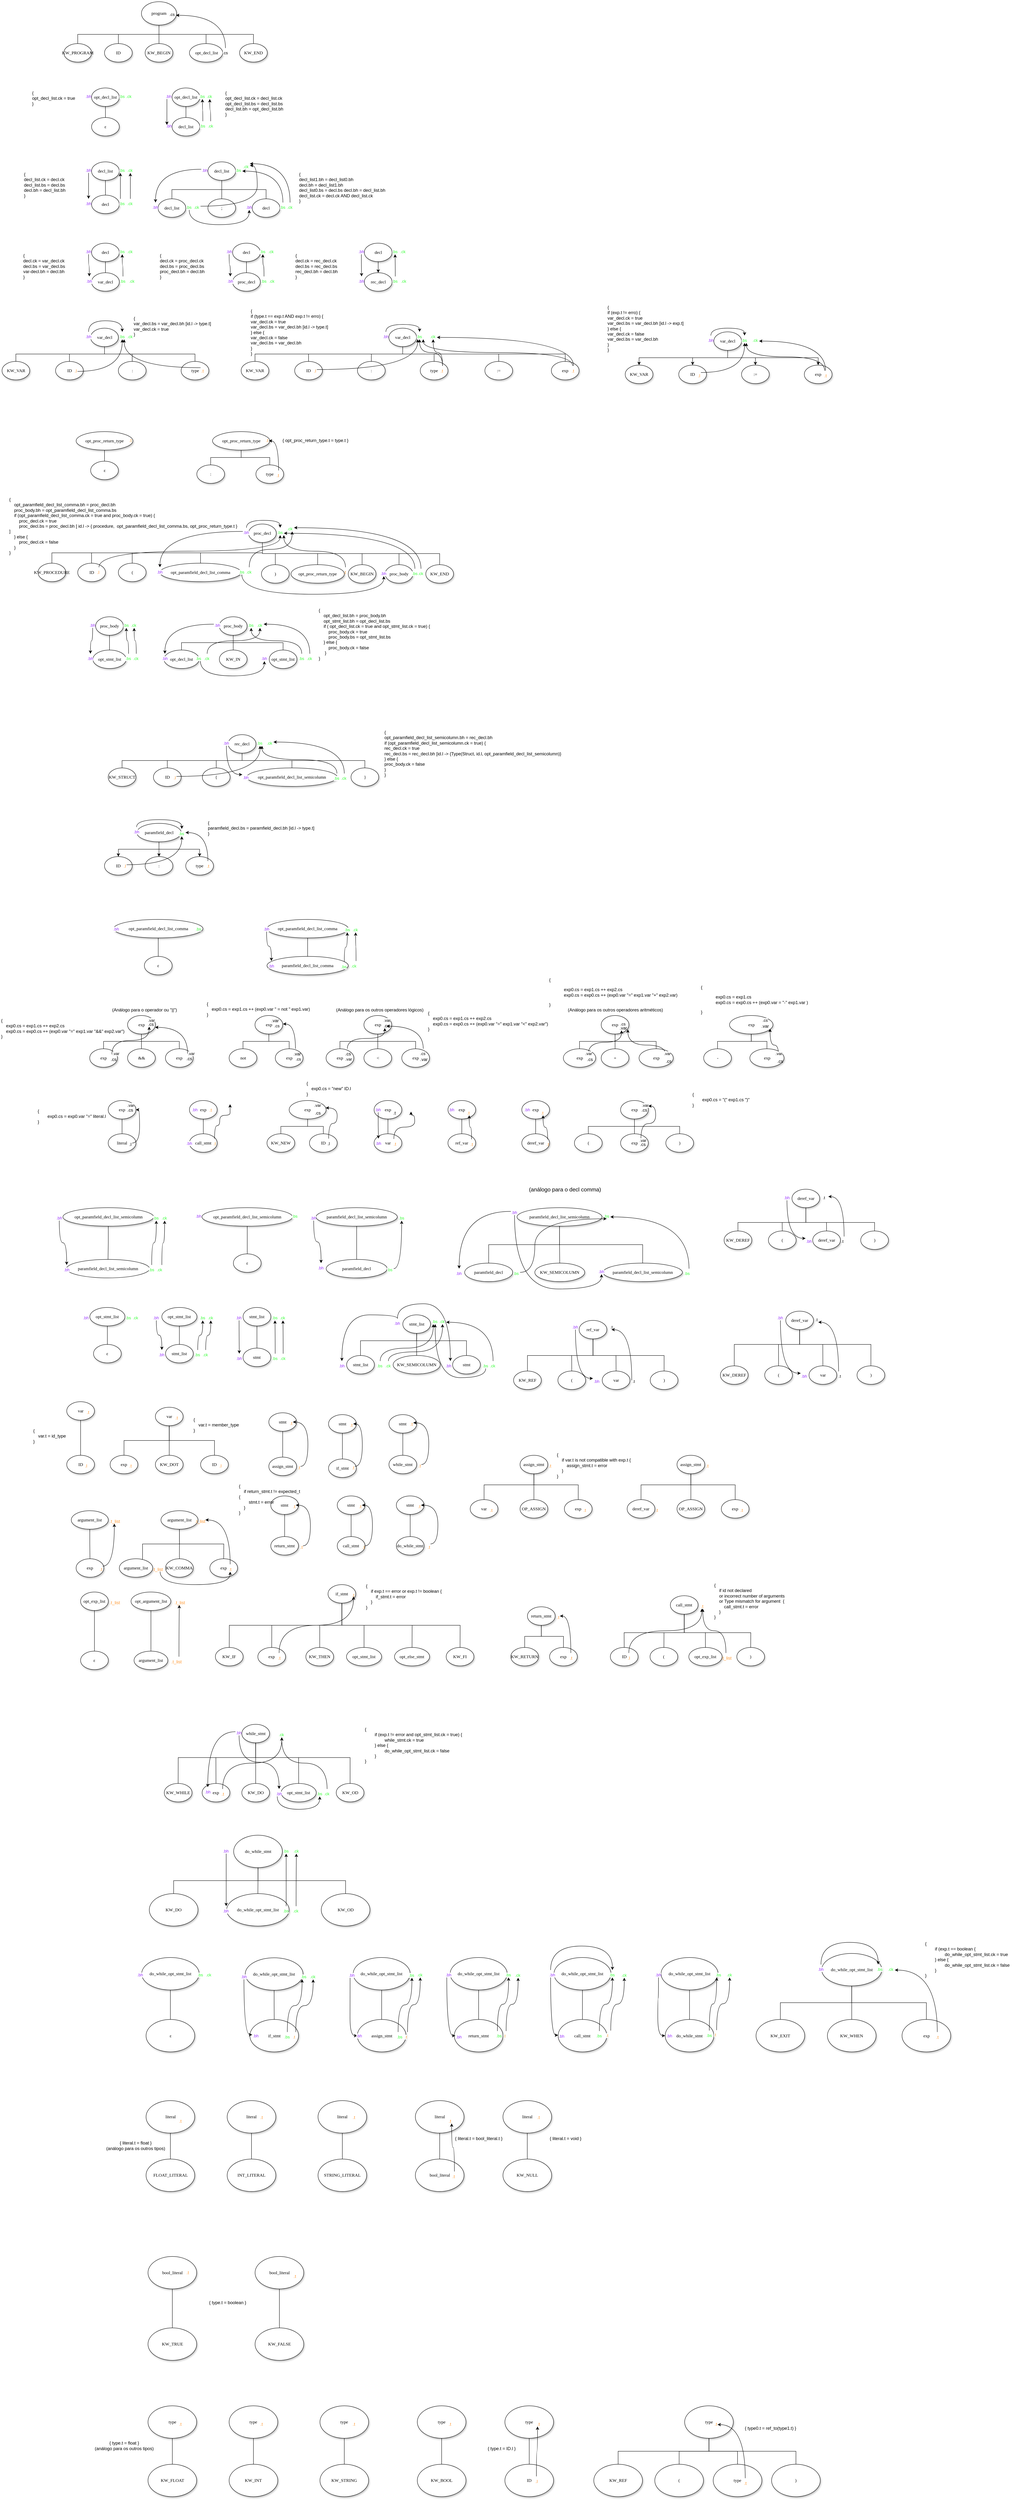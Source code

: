 <mxfile version="27.2.0">
  <diagram name="Page-1" id="U-glrLzDi0uwB5dtmkXP">
    <mxGraphModel dx="774" dy="457" grid="1" gridSize="10" guides="1" tooltips="1" connect="1" arrows="1" fold="1" page="1" pageScale="1" pageWidth="850" pageHeight="1100" math="0" shadow="0">
      <root>
        <mxCell id="0" />
        <mxCell id="1" parent="0" />
        <mxCell id="RABnhHZlDqXiy2RM0-w--1" style="edgeStyle=orthogonalEdgeStyle;rounded=0;orthogonalLoop=1;jettySize=auto;html=1;exitX=0.5;exitY=1;exitDx=0;exitDy=0;" parent="1" source="RABnhHZlDqXiy2RM0-w--4" target="RABnhHZlDqXiy2RM0-w--127" edge="1">
          <mxGeometry relative="1" as="geometry" />
        </mxCell>
        <mxCell id="RABnhHZlDqXiy2RM0-w--2" style="edgeStyle=orthogonalEdgeStyle;rounded=0;orthogonalLoop=1;jettySize=auto;html=1;exitX=0.5;exitY=1;exitDx=0;exitDy=0;" parent="1" source="RABnhHZlDqXiy2RM0-w--4" target="RABnhHZlDqXiy2RM0-w--126" edge="1">
          <mxGeometry relative="1" as="geometry" />
        </mxCell>
        <mxCell id="RABnhHZlDqXiy2RM0-w--3" style="edgeStyle=orthogonalEdgeStyle;rounded=0;orthogonalLoop=1;jettySize=auto;html=1;exitX=0.5;exitY=1;exitDx=0;exitDy=0;" parent="1" source="RABnhHZlDqXiy2RM0-w--4" target="RABnhHZlDqXiy2RM0-w--128" edge="1">
          <mxGeometry relative="1" as="geometry" />
        </mxCell>
        <mxCell id="RABnhHZlDqXiy2RM0-w--4" value=" paramfield_decl" style="ellipse;whiteSpace=wrap;html=1;rounded=0;shadow=1;comic=0;labelBackgroundColor=none;strokeWidth=1;fontFamily=Verdana;fontSize=12;align=center;" parent="1" vertex="1">
          <mxGeometry x="417.5" y="2230" width="120" height="50" as="geometry" />
        </mxCell>
        <mxCell id="RABnhHZlDqXiy2RM0-w--5" style="edgeStyle=orthogonalEdgeStyle;rounded=0;orthogonalLoop=1;jettySize=auto;html=1;exitX=0.5;exitY=1;exitDx=0;exitDy=0;endArrow=none;startFill=0;" parent="1" source="RABnhHZlDqXiy2RM0-w--10" target="RABnhHZlDqXiy2RM0-w--47" edge="1">
          <mxGeometry relative="1" as="geometry" />
        </mxCell>
        <mxCell id="RABnhHZlDqXiy2RM0-w--6" style="edgeStyle=orthogonalEdgeStyle;rounded=0;orthogonalLoop=1;jettySize=auto;html=1;exitX=0.5;exitY=1;exitDx=0;exitDy=0;endArrow=none;startFill=0;" parent="1" source="RABnhHZlDqXiy2RM0-w--10" target="RABnhHZlDqXiy2RM0-w--48" edge="1">
          <mxGeometry relative="1" as="geometry" />
        </mxCell>
        <mxCell id="RABnhHZlDqXiy2RM0-w--7" style="edgeStyle=orthogonalEdgeStyle;rounded=0;orthogonalLoop=1;jettySize=auto;html=1;exitX=0.5;exitY=1;exitDx=0;exitDy=0;endArrow=none;startFill=0;" parent="1" source="RABnhHZlDqXiy2RM0-w--10" target="RABnhHZlDqXiy2RM0-w--49" edge="1">
          <mxGeometry relative="1" as="geometry" />
        </mxCell>
        <mxCell id="RABnhHZlDqXiy2RM0-w--8" style="edgeStyle=orthogonalEdgeStyle;rounded=0;orthogonalLoop=1;jettySize=auto;html=1;exitX=0.5;exitY=1;exitDx=0;exitDy=0;endArrow=none;startFill=0;" parent="1" source="RABnhHZlDqXiy2RM0-w--10" target="RABnhHZlDqXiy2RM0-w--50" edge="1">
          <mxGeometry relative="1" as="geometry" />
        </mxCell>
        <mxCell id="RABnhHZlDqXiy2RM0-w--9" style="edgeStyle=orthogonalEdgeStyle;rounded=0;orthogonalLoop=1;jettySize=auto;html=1;exitX=0.5;exitY=1;exitDx=0;exitDy=0;endArrow=none;startFill=0;" parent="1" source="RABnhHZlDqXiy2RM0-w--10" target="RABnhHZlDqXiy2RM0-w--51" edge="1">
          <mxGeometry relative="1" as="geometry" />
        </mxCell>
        <mxCell id="RABnhHZlDqXiy2RM0-w--10" value="program" style="ellipse;whiteSpace=wrap;html=1;rounded=0;shadow=1;comic=0;labelBackgroundColor=none;strokeWidth=1;fontFamily=Verdana;fontSize=12;align=center;" parent="1" vertex="1">
          <mxGeometry x="430" y="6.67" width="95" height="63.33" as="geometry" />
        </mxCell>
        <mxCell id="RABnhHZlDqXiy2RM0-w--11" style="edgeStyle=orthogonalEdgeStyle;rounded=0;orthogonalLoop=1;jettySize=auto;html=1;exitX=0.5;exitY=1;exitDx=0;exitDy=0;endArrow=none;startFill=0;" parent="1" source="RABnhHZlDqXiy2RM0-w--16" target="RABnhHZlDqXiy2RM0-w--123" edge="1">
          <mxGeometry relative="1" as="geometry" />
        </mxCell>
        <mxCell id="RABnhHZlDqXiy2RM0-w--12" style="edgeStyle=orthogonalEdgeStyle;rounded=0;orthogonalLoop=1;jettySize=auto;html=1;exitX=0.5;exitY=1;exitDx=0;exitDy=0;endArrow=none;startFill=0;" parent="1" source="RABnhHZlDqXiy2RM0-w--16" target="RABnhHZlDqXiy2RM0-w--125" edge="1">
          <mxGeometry relative="1" as="geometry" />
        </mxCell>
        <mxCell id="RABnhHZlDqXiy2RM0-w--13" style="edgeStyle=orthogonalEdgeStyle;rounded=0;orthogonalLoop=1;jettySize=auto;html=1;exitX=0.5;exitY=1;exitDx=0;exitDy=0;endArrow=none;startFill=0;" parent="1" source="RABnhHZlDqXiy2RM0-w--16" target="RABnhHZlDqXiy2RM0-w--122" edge="1">
          <mxGeometry relative="1" as="geometry" />
        </mxCell>
        <mxCell id="RABnhHZlDqXiy2RM0-w--14" style="edgeStyle=orthogonalEdgeStyle;rounded=0;orthogonalLoop=1;jettySize=auto;html=1;exitX=0.5;exitY=1;exitDx=0;exitDy=0;endArrow=none;startFill=0;" parent="1" source="RABnhHZlDqXiy2RM0-w--16" target="RABnhHZlDqXiy2RM0-w--121" edge="1">
          <mxGeometry relative="1" as="geometry" />
        </mxCell>
        <mxCell id="RABnhHZlDqXiy2RM0-w--15" style="edgeStyle=orthogonalEdgeStyle;rounded=0;orthogonalLoop=1;jettySize=auto;html=1;exitX=0.5;exitY=1;exitDx=0;exitDy=0;endArrow=none;startFill=0;" parent="1" source="RABnhHZlDqXiy2RM0-w--16" target="RABnhHZlDqXiy2RM0-w--124" edge="1">
          <mxGeometry relative="1" as="geometry" />
        </mxCell>
        <mxCell id="RABnhHZlDqXiy2RM0-w--16" value=" rec_decl" style="ellipse;whiteSpace=wrap;html=1;rounded=0;shadow=1;comic=0;labelBackgroundColor=none;strokeWidth=1;fontFamily=Verdana;fontSize=12;align=center;" parent="1" vertex="1">
          <mxGeometry x="665" y="1990" width="75" height="50" as="geometry" />
        </mxCell>
        <mxCell id="RABnhHZlDqXiy2RM0-w--17" style="edgeStyle=orthogonalEdgeStyle;rounded=0;orthogonalLoop=1;jettySize=auto;html=1;exitX=0.5;exitY=1;exitDx=0;exitDy=0;endArrow=none;startFill=0;" parent="1" source="RABnhHZlDqXiy2RM0-w--18" target="RABnhHZlDqXiy2RM0-w--61" edge="1">
          <mxGeometry relative="1" as="geometry" />
        </mxCell>
        <mxCell id="RABnhHZlDqXiy2RM0-w--18" value=" decl_list" style="ellipse;whiteSpace=wrap;html=1;rounded=0;shadow=1;comic=0;labelBackgroundColor=none;strokeWidth=1;fontFamily=Verdana;fontSize=12;align=center;" parent="1" vertex="1">
          <mxGeometry x="295" y="440" width="75" height="50" as="geometry" />
        </mxCell>
        <mxCell id="RABnhHZlDqXiy2RM0-w--19" style="edgeStyle=orthogonalEdgeStyle;rounded=0;orthogonalLoop=1;jettySize=auto;html=1;exitX=0.5;exitY=1;exitDx=0;exitDy=0;endArrow=none;startFill=0;" parent="1" source="RABnhHZlDqXiy2RM0-w--23" target="RABnhHZlDqXiy2RM0-w--73" edge="1">
          <mxGeometry relative="1" as="geometry" />
        </mxCell>
        <mxCell id="RABnhHZlDqXiy2RM0-w--20" style="edgeStyle=orthogonalEdgeStyle;rounded=0;orthogonalLoop=1;jettySize=auto;html=1;exitX=0.5;exitY=1;exitDx=0;exitDy=0;endArrow=none;startFill=0;" parent="1" source="RABnhHZlDqXiy2RM0-w--23" target="RABnhHZlDqXiy2RM0-w--74" edge="1">
          <mxGeometry relative="1" as="geometry" />
        </mxCell>
        <mxCell id="RABnhHZlDqXiy2RM0-w--21" style="edgeStyle=orthogonalEdgeStyle;rounded=0;orthogonalLoop=1;jettySize=auto;html=1;exitX=0.5;exitY=1;exitDx=0;exitDy=0;endArrow=none;startFill=0;" parent="1" source="RABnhHZlDqXiy2RM0-w--23" target="RABnhHZlDqXiy2RM0-w--72" edge="1">
          <mxGeometry relative="1" as="geometry" />
        </mxCell>
        <mxCell id="RABnhHZlDqXiy2RM0-w--22" style="edgeStyle=orthogonalEdgeStyle;rounded=0;orthogonalLoop=1;jettySize=auto;html=1;exitX=0.5;exitY=1;exitDx=0;exitDy=0;endArrow=none;startFill=0;" parent="1" source="RABnhHZlDqXiy2RM0-w--23" target="RABnhHZlDqXiy2RM0-w--75" edge="1">
          <mxGeometry relative="1" as="geometry" />
        </mxCell>
        <mxCell id="RABnhHZlDqXiy2RM0-w--23" value=" var_decl" style="ellipse;whiteSpace=wrap;html=1;rounded=0;shadow=1;comic=0;labelBackgroundColor=none;strokeWidth=1;fontFamily=Verdana;fontSize=12;align=center;" parent="1" vertex="1">
          <mxGeometry x="292.5" y="890" width="75" height="50" as="geometry" />
        </mxCell>
        <mxCell id="RABnhHZlDqXiy2RM0-w--24" value="ε" style="ellipse;whiteSpace=wrap;html=1;rounded=0;shadow=1;comic=0;labelBackgroundColor=none;strokeWidth=1;fontFamily=Verdana;fontSize=12;align=center;" parent="1" vertex="1">
          <mxGeometry x="295" y="320" width="75" height="50" as="geometry" />
        </mxCell>
        <mxCell id="RABnhHZlDqXiy2RM0-w--25" style="edgeStyle=orthogonalEdgeStyle;rounded=0;orthogonalLoop=1;jettySize=auto;html=1;exitX=0.5;exitY=1;exitDx=0;exitDy=0;endArrow=none;startFill=0;" parent="1" source="RABnhHZlDqXiy2RM0-w--26" target="RABnhHZlDqXiy2RM0-w--98" edge="1">
          <mxGeometry relative="1" as="geometry" />
        </mxCell>
        <mxCell id="RABnhHZlDqXiy2RM0-w--26" value=" opt_proc_return_type" style="ellipse;whiteSpace=wrap;html=1;rounded=0;shadow=1;comic=0;labelBackgroundColor=none;strokeWidth=1;fontFamily=Verdana;fontSize=12;align=center;" parent="1" vertex="1">
          <mxGeometry x="253.13" y="1170" width="153.75" height="50" as="geometry" />
        </mxCell>
        <mxCell id="RABnhHZlDqXiy2RM0-w--27" style="edgeStyle=orthogonalEdgeStyle;rounded=0;orthogonalLoop=1;jettySize=auto;html=1;exitX=0.5;exitY=1;exitDx=0;exitDy=0;endArrow=none;startFill=0;" parent="1" source="RABnhHZlDqXiy2RM0-w--28" target="RABnhHZlDqXiy2RM0-w--113" edge="1">
          <mxGeometry relative="1" as="geometry" />
        </mxCell>
        <mxCell id="RABnhHZlDqXiy2RM0-w--28" value=" proc_body" style="ellipse;whiteSpace=wrap;html=1;rounded=0;shadow=1;comic=0;labelBackgroundColor=none;strokeWidth=1;fontFamily=Verdana;fontSize=12;align=center;" parent="1" vertex="1">
          <mxGeometry x="306" y="1671" width="75" height="50" as="geometry" />
        </mxCell>
        <mxCell id="RABnhHZlDqXiy2RM0-w--29" style="edgeStyle=orthogonalEdgeStyle;rounded=0;orthogonalLoop=1;jettySize=auto;html=1;exitX=0.5;exitY=1;exitDx=0;exitDy=0;endArrow=none;startFill=0;" parent="1" source="RABnhHZlDqXiy2RM0-w--38" target="RABnhHZlDqXiy2RM0-w--112" edge="1">
          <mxGeometry relative="1" as="geometry" />
        </mxCell>
        <mxCell id="RABnhHZlDqXiy2RM0-w--30" style="edgeStyle=orthogonalEdgeStyle;rounded=0;orthogonalLoop=1;jettySize=auto;html=1;exitX=0.5;exitY=1;exitDx=0;exitDy=0;endArrow=none;startFill=0;" parent="1" source="RABnhHZlDqXiy2RM0-w--38" target="RABnhHZlDqXiy2RM0-w--105" edge="1">
          <mxGeometry relative="1" as="geometry" />
        </mxCell>
        <mxCell id="RABnhHZlDqXiy2RM0-w--31" style="edgeStyle=orthogonalEdgeStyle;rounded=0;orthogonalLoop=1;jettySize=auto;html=1;exitX=0.5;exitY=1;exitDx=0;exitDy=0;endArrow=none;startFill=0;" parent="1" source="RABnhHZlDqXiy2RM0-w--38" target="RABnhHZlDqXiy2RM0-w--111" edge="1">
          <mxGeometry relative="1" as="geometry" />
        </mxCell>
        <mxCell id="RABnhHZlDqXiy2RM0-w--32" style="edgeStyle=orthogonalEdgeStyle;rounded=0;orthogonalLoop=1;jettySize=auto;html=1;exitX=0.5;exitY=1;exitDx=0;exitDy=0;endArrow=none;startFill=0;" parent="1" source="RABnhHZlDqXiy2RM0-w--38" target="RABnhHZlDqXiy2RM0-w--104" edge="1">
          <mxGeometry relative="1" as="geometry" />
        </mxCell>
        <mxCell id="RABnhHZlDqXiy2RM0-w--33" style="edgeStyle=orthogonalEdgeStyle;rounded=0;orthogonalLoop=1;jettySize=auto;html=1;exitX=0.5;exitY=1;exitDx=0;exitDy=0;endArrow=none;startFill=0;" parent="1" source="RABnhHZlDqXiy2RM0-w--38" target="RABnhHZlDqXiy2RM0-w--110" edge="1">
          <mxGeometry relative="1" as="geometry" />
        </mxCell>
        <mxCell id="RABnhHZlDqXiy2RM0-w--34" style="edgeStyle=orthogonalEdgeStyle;rounded=0;orthogonalLoop=1;jettySize=auto;html=1;exitX=0.5;exitY=1;exitDx=0;exitDy=0;endArrow=none;startFill=0;" parent="1" source="RABnhHZlDqXiy2RM0-w--38" target="RABnhHZlDqXiy2RM0-w--106" edge="1">
          <mxGeometry relative="1" as="geometry" />
        </mxCell>
        <mxCell id="RABnhHZlDqXiy2RM0-w--35" style="edgeStyle=orthogonalEdgeStyle;rounded=0;orthogonalLoop=1;jettySize=auto;html=1;exitX=0.5;exitY=1;exitDx=0;exitDy=0;endArrow=none;startFill=0;" parent="1" source="RABnhHZlDqXiy2RM0-w--38" target="RABnhHZlDqXiy2RM0-w--107" edge="1">
          <mxGeometry relative="1" as="geometry" />
        </mxCell>
        <mxCell id="RABnhHZlDqXiy2RM0-w--36" style="edgeStyle=orthogonalEdgeStyle;rounded=0;orthogonalLoop=1;jettySize=auto;html=1;exitX=0.5;exitY=1;exitDx=0;exitDy=0;endArrow=none;startFill=0;" parent="1" source="RABnhHZlDqXiy2RM0-w--38" target="RABnhHZlDqXiy2RM0-w--109" edge="1">
          <mxGeometry relative="1" as="geometry" />
        </mxCell>
        <mxCell id="RABnhHZlDqXiy2RM0-w--37" style="edgeStyle=orthogonalEdgeStyle;rounded=0;orthogonalLoop=1;jettySize=auto;html=1;exitX=0.5;exitY=1;exitDx=0;exitDy=0;endArrow=none;startFill=0;" parent="1" source="RABnhHZlDqXiy2RM0-w--38" target="RABnhHZlDqXiy2RM0-w--108" edge="1">
          <mxGeometry relative="1" as="geometry" />
        </mxCell>
        <mxCell id="RABnhHZlDqXiy2RM0-w--38" value=" proc_decl" style="ellipse;whiteSpace=wrap;html=1;rounded=0;shadow=1;comic=0;labelBackgroundColor=none;strokeWidth=1;fontFamily=Verdana;fontSize=12;align=center;" parent="1" vertex="1">
          <mxGeometry x="720" y="1420" width="75" height="50" as="geometry" />
        </mxCell>
        <mxCell id="RABnhHZlDqXiy2RM0-w--39" style="edgeStyle=orthogonalEdgeStyle;rounded=0;orthogonalLoop=1;jettySize=auto;html=1;exitX=0.5;exitY=1;exitDx=0;exitDy=0;endArrow=none;startFill=0;" parent="1" source="RABnhHZlDqXiy2RM0-w--40" target="RABnhHZlDqXiy2RM0-w--129" edge="1">
          <mxGeometry relative="1" as="geometry" />
        </mxCell>
        <mxCell id="RABnhHZlDqXiy2RM0-w--40" value=" opt_paramfield_decl_list_comma" style="ellipse;whiteSpace=wrap;html=1;rounded=0;shadow=1;comic=0;labelBackgroundColor=none;strokeWidth=1;fontFamily=Verdana;fontSize=12;align=center;" parent="1" vertex="1">
          <mxGeometry x="354.5" y="2490" width="242" height="50" as="geometry" />
        </mxCell>
        <mxCell id="RABnhHZlDqXiy2RM0-w--41" style="edgeStyle=orthogonalEdgeStyle;rounded=0;orthogonalLoop=1;jettySize=auto;html=1;exitX=0.5;exitY=1;exitDx=0;exitDy=0;endArrow=none;startFill=0;" parent="1" source="RABnhHZlDqXiy2RM0-w--44" target="RABnhHZlDqXiy2RM0-w--130" edge="1">
          <mxGeometry relative="1" as="geometry" />
        </mxCell>
        <mxCell id="RABnhHZlDqXiy2RM0-w--42" style="edgeStyle=orthogonalEdgeStyle;rounded=0;orthogonalLoop=1;jettySize=auto;html=1;exitX=0.5;exitY=1;exitDx=0;exitDy=0;endArrow=none;startFill=0;" parent="1" source="RABnhHZlDqXiy2RM0-w--44" target="RABnhHZlDqXiy2RM0-w--131" edge="1">
          <mxGeometry relative="1" as="geometry" />
        </mxCell>
        <mxCell id="RABnhHZlDqXiy2RM0-w--43" style="edgeStyle=orthogonalEdgeStyle;rounded=0;orthogonalLoop=1;jettySize=auto;html=1;exitX=0.5;exitY=1;exitDx=0;exitDy=0;endArrow=none;startFill=0;" parent="1" source="RABnhHZlDqXiy2RM0-w--44" target="RABnhHZlDqXiy2RM0-w--132" edge="1">
          <mxGeometry relative="1" as="geometry" />
        </mxCell>
        <mxCell id="RABnhHZlDqXiy2RM0-w--44" value=" exp" style="ellipse;whiteSpace=wrap;html=1;rounded=0;shadow=1;comic=0;labelBackgroundColor=none;strokeWidth=1;fontFamily=Verdana;fontSize=12;align=center;" parent="1" vertex="1">
          <mxGeometry x="392.5" y="2750" width="75" height="50" as="geometry" />
        </mxCell>
        <mxCell id="RABnhHZlDqXiy2RM0-w--45" style="edgeStyle=orthogonalEdgeStyle;rounded=0;orthogonalLoop=1;jettySize=auto;html=1;exitX=0.5;exitY=1;exitDx=0;exitDy=0;endArrow=none;startFill=0;" parent="1" source="RABnhHZlDqXiy2RM0-w--46" target="RABnhHZlDqXiy2RM0-w--69" edge="1">
          <mxGeometry relative="1" as="geometry" />
        </mxCell>
        <mxCell id="RABnhHZlDqXiy2RM0-w--46" value=" decl" style="ellipse;whiteSpace=wrap;html=1;rounded=0;shadow=1;comic=0;labelBackgroundColor=none;strokeWidth=1;fontFamily=Verdana;fontSize=12;align=center;" parent="1" vertex="1">
          <mxGeometry x="295" y="660" width="75" height="50" as="geometry" />
        </mxCell>
        <mxCell id="RABnhHZlDqXiy2RM0-w--47" value="KW_PROGRAM" style="ellipse;whiteSpace=wrap;html=1;rounded=0;shadow=1;comic=0;labelBackgroundColor=none;strokeWidth=1;fontFamily=Verdana;fontSize=12;align=center;" parent="1" vertex="1">
          <mxGeometry x="220" y="120" width="75" height="50" as="geometry" />
        </mxCell>
        <mxCell id="RABnhHZlDqXiy2RM0-w--48" value="ID" style="ellipse;whiteSpace=wrap;html=1;rounded=0;shadow=1;comic=0;labelBackgroundColor=none;strokeWidth=1;fontFamily=Verdana;fontSize=12;align=center;" parent="1" vertex="1">
          <mxGeometry x="330" y="120" width="75" height="50" as="geometry" />
        </mxCell>
        <mxCell id="RABnhHZlDqXiy2RM0-w--49" value="KW_BEGIN" style="ellipse;whiteSpace=wrap;html=1;rounded=0;shadow=1;comic=0;labelBackgroundColor=none;strokeWidth=1;fontFamily=Verdana;fontSize=12;align=center;" parent="1" vertex="1">
          <mxGeometry x="440" y="120" width="75" height="50" as="geometry" />
        </mxCell>
        <mxCell id="RABnhHZlDqXiy2RM0-w--50" value="&amp;nbsp;opt_decl_list" style="ellipse;whiteSpace=wrap;html=1;rounded=0;shadow=1;comic=0;labelBackgroundColor=none;strokeWidth=1;fontFamily=Verdana;fontSize=12;align=center;" parent="1" vertex="1">
          <mxGeometry x="560" y="120" width="90" height="50" as="geometry" />
        </mxCell>
        <mxCell id="RABnhHZlDqXiy2RM0-w--51" value="KW_END" style="ellipse;whiteSpace=wrap;html=1;rounded=0;shadow=1;comic=0;labelBackgroundColor=none;strokeWidth=1;fontFamily=Verdana;fontSize=12;align=center;" parent="1" vertex="1">
          <mxGeometry x="695.81" y="120" width="75" height="50" as="geometry" />
        </mxCell>
        <mxCell id="RABnhHZlDqXiy2RM0-w--52" style="edgeStyle=orthogonalEdgeStyle;rounded=0;orthogonalLoop=1;jettySize=auto;html=1;exitX=0.5;exitY=1;exitDx=0;exitDy=0;endArrow=none;startFill=0;" parent="1" source="RABnhHZlDqXiy2RM0-w--53" target="RABnhHZlDqXiy2RM0-w--54" edge="1">
          <mxGeometry relative="1" as="geometry" />
        </mxCell>
        <mxCell id="RABnhHZlDqXiy2RM0-w--53" value=" opt_decl_list" style="ellipse;whiteSpace=wrap;html=1;rounded=0;shadow=1;comic=0;labelBackgroundColor=none;strokeWidth=1;fontFamily=Verdana;fontSize=12;align=center;" parent="1" vertex="1">
          <mxGeometry x="513" y="240" width="75" height="50" as="geometry" />
        </mxCell>
        <mxCell id="RABnhHZlDqXiy2RM0-w--54" value=" decl_list" style="ellipse;whiteSpace=wrap;html=1;rounded=0;shadow=1;comic=0;labelBackgroundColor=none;strokeWidth=1;fontFamily=Verdana;fontSize=12;align=center;" parent="1" vertex="1">
          <mxGeometry x="513" y="320" width="75" height="50" as="geometry" />
        </mxCell>
        <mxCell id="RABnhHZlDqXiy2RM0-w--55" style="edgeStyle=orthogonalEdgeStyle;rounded=0;orthogonalLoop=1;jettySize=auto;html=1;exitX=0.5;exitY=1;exitDx=0;exitDy=0;endArrow=none;startFill=0;" parent="1" source="RABnhHZlDqXiy2RM0-w--56" target="RABnhHZlDqXiy2RM0-w--24" edge="1">
          <mxGeometry relative="1" as="geometry" />
        </mxCell>
        <mxCell id="RABnhHZlDqXiy2RM0-w--56" value=" opt_decl_list" style="ellipse;whiteSpace=wrap;html=1;rounded=0;shadow=1;comic=0;labelBackgroundColor=none;strokeWidth=1;fontFamily=Verdana;fontSize=12;align=center;" parent="1" vertex="1">
          <mxGeometry x="295" y="240" width="75" height="50" as="geometry" />
        </mxCell>
        <mxCell id="RABnhHZlDqXiy2RM0-w--57" style="edgeStyle=orthogonalEdgeStyle;rounded=0;orthogonalLoop=1;jettySize=auto;html=1;exitX=0.5;exitY=1;exitDx=0;exitDy=0;endArrow=none;startFill=0;" parent="1" source="RABnhHZlDqXiy2RM0-w--60" target="RABnhHZlDqXiy2RM0-w--63" edge="1">
          <mxGeometry relative="1" as="geometry" />
        </mxCell>
        <mxCell id="RABnhHZlDqXiy2RM0-w--58" style="edgeStyle=orthogonalEdgeStyle;rounded=0;orthogonalLoop=1;jettySize=auto;html=1;exitX=0.5;exitY=1;exitDx=0;exitDy=0;endArrow=none;startFill=0;" parent="1" source="RABnhHZlDqXiy2RM0-w--60" target="RABnhHZlDqXiy2RM0-w--62" edge="1">
          <mxGeometry relative="1" as="geometry" />
        </mxCell>
        <mxCell id="RABnhHZlDqXiy2RM0-w--59" style="edgeStyle=orthogonalEdgeStyle;rounded=0;orthogonalLoop=1;jettySize=auto;html=1;exitX=0.5;exitY=1;exitDx=0;exitDy=0;endArrow=none;startFill=0;" parent="1" source="RABnhHZlDqXiy2RM0-w--60" target="RABnhHZlDqXiy2RM0-w--64" edge="1">
          <mxGeometry relative="1" as="geometry" />
        </mxCell>
        <mxCell id="RABnhHZlDqXiy2RM0-w--60" value=" decl_list" style="ellipse;whiteSpace=wrap;html=1;rounded=0;shadow=1;comic=0;labelBackgroundColor=none;strokeWidth=1;fontFamily=Verdana;fontSize=12;align=center;" parent="1" vertex="1">
          <mxGeometry x="610" y="440" width="75" height="50" as="geometry" />
        </mxCell>
        <mxCell id="RABnhHZlDqXiy2RM0-w--61" value=" decl" style="ellipse;whiteSpace=wrap;html=1;rounded=0;shadow=1;comic=0;labelBackgroundColor=none;strokeWidth=1;fontFamily=Verdana;fontSize=12;align=center;" parent="1" vertex="1">
          <mxGeometry x="295" y="530" width="75" height="50" as="geometry" />
        </mxCell>
        <mxCell id="RABnhHZlDqXiy2RM0-w--62" value=" decl_list" style="ellipse;whiteSpace=wrap;html=1;rounded=0;shadow=1;comic=0;labelBackgroundColor=none;strokeWidth=1;fontFamily=Verdana;fontSize=12;align=center;" parent="1" vertex="1">
          <mxGeometry x="475" y="540" width="75" height="50" as="geometry" />
        </mxCell>
        <mxCell id="RABnhHZlDqXiy2RM0-w--63" value=";" style="ellipse;whiteSpace=wrap;html=1;rounded=0;shadow=1;comic=0;labelBackgroundColor=none;strokeWidth=1;fontFamily=Verdana;fontSize=12;align=center;" parent="1" vertex="1">
          <mxGeometry x="610" y="540" width="75" height="50" as="geometry" />
        </mxCell>
        <mxCell id="RABnhHZlDqXiy2RM0-w--64" value=" decl" style="ellipse;whiteSpace=wrap;html=1;rounded=0;shadow=1;comic=0;labelBackgroundColor=none;strokeWidth=1;fontFamily=Verdana;fontSize=12;align=center;" parent="1" vertex="1">
          <mxGeometry x="730" y="540" width="75" height="50" as="geometry" />
        </mxCell>
        <mxCell id="RABnhHZlDqXiy2RM0-w--65" style="edgeStyle=orthogonalEdgeStyle;rounded=0;orthogonalLoop=1;jettySize=auto;html=1;exitX=0.5;exitY=1;exitDx=0;exitDy=0;endArrow=none;startFill=0;" parent="1" source="RABnhHZlDqXiy2RM0-w--66" target="RABnhHZlDqXiy2RM0-w--70" edge="1">
          <mxGeometry relative="1" as="geometry" />
        </mxCell>
        <mxCell id="RABnhHZlDqXiy2RM0-w--66" value=" decl" style="ellipse;whiteSpace=wrap;html=1;rounded=0;shadow=1;comic=0;labelBackgroundColor=none;strokeWidth=1;fontFamily=Verdana;fontSize=12;align=center;" parent="1" vertex="1">
          <mxGeometry x="676.89" y="660" width="75" height="50" as="geometry" />
        </mxCell>
        <mxCell id="RABnhHZlDqXiy2RM0-w--67" style="edgeStyle=orthogonalEdgeStyle;rounded=0;orthogonalLoop=1;jettySize=auto;html=1;exitX=0.5;exitY=1;exitDx=0;exitDy=0;" parent="1" source="RABnhHZlDqXiy2RM0-w--68" target="RABnhHZlDqXiy2RM0-w--71" edge="1">
          <mxGeometry relative="1" as="geometry" />
        </mxCell>
        <mxCell id="RABnhHZlDqXiy2RM0-w--68" value=" decl" style="ellipse;whiteSpace=wrap;html=1;rounded=0;shadow=1;comic=0;labelBackgroundColor=none;strokeWidth=1;fontFamily=Verdana;fontSize=12;align=center;" parent="1" vertex="1">
          <mxGeometry x="1033.62" y="660" width="75" height="50" as="geometry" />
        </mxCell>
        <mxCell id="RABnhHZlDqXiy2RM0-w--69" value=" var_decl" style="ellipse;whiteSpace=wrap;html=1;rounded=0;shadow=1;comic=0;labelBackgroundColor=none;strokeWidth=1;fontFamily=Verdana;fontSize=12;align=center;" parent="1" vertex="1">
          <mxGeometry x="295" y="740" width="75" height="50" as="geometry" />
        </mxCell>
        <mxCell id="RABnhHZlDqXiy2RM0-w--70" value=" proc_decl" style="ellipse;whiteSpace=wrap;html=1;rounded=0;shadow=1;comic=0;labelBackgroundColor=none;strokeWidth=1;fontFamily=Verdana;fontSize=12;align=center;" parent="1" vertex="1">
          <mxGeometry x="676.89" y="740" width="75" height="50" as="geometry" />
        </mxCell>
        <mxCell id="RABnhHZlDqXiy2RM0-w--71" value=" rec_decl" style="ellipse;whiteSpace=wrap;html=1;rounded=0;shadow=1;comic=0;labelBackgroundColor=none;strokeWidth=1;fontFamily=Verdana;fontSize=12;align=center;" parent="1" vertex="1">
          <mxGeometry x="1033.62" y="740" width="75" height="50" as="geometry" />
        </mxCell>
        <mxCell id="RABnhHZlDqXiy2RM0-w--72" value="KW_VAR" style="ellipse;whiteSpace=wrap;html=1;rounded=0;shadow=1;comic=0;labelBackgroundColor=none;strokeWidth=1;fontFamily=Verdana;fontSize=12;align=center;" parent="1" vertex="1">
          <mxGeometry x="52.5" y="980" width="75" height="50" as="geometry" />
        </mxCell>
        <mxCell id="RABnhHZlDqXiy2RM0-w--73" value=":" style="ellipse;whiteSpace=wrap;html=1;rounded=0;shadow=1;comic=0;labelBackgroundColor=none;strokeWidth=1;fontFamily=Verdana;fontSize=12;align=center;" parent="1" vertex="1">
          <mxGeometry x="367.5" y="980" width="75" height="50" as="geometry" />
        </mxCell>
        <mxCell id="RABnhHZlDqXiy2RM0-w--74" value="ID" style="ellipse;whiteSpace=wrap;html=1;rounded=0;shadow=1;comic=0;labelBackgroundColor=none;strokeWidth=1;fontFamily=Verdana;fontSize=12;align=center;" parent="1" vertex="1">
          <mxGeometry x="197.5" y="980" width="75" height="50" as="geometry" />
        </mxCell>
        <mxCell id="RABnhHZlDqXiy2RM0-w--75" value="type" style="ellipse;whiteSpace=wrap;html=1;rounded=0;shadow=1;comic=0;labelBackgroundColor=none;strokeWidth=1;fontFamily=Verdana;fontSize=12;align=center;" parent="1" vertex="1">
          <mxGeometry x="537.5" y="980" width="75" height="50" as="geometry" />
        </mxCell>
        <mxCell id="RABnhHZlDqXiy2RM0-w--76" style="edgeStyle=orthogonalEdgeStyle;rounded=0;orthogonalLoop=1;jettySize=auto;html=1;exitX=0.5;exitY=1;exitDx=0;exitDy=0;endArrow=none;startFill=0;" parent="1" source="RABnhHZlDqXiy2RM0-w--82" target="RABnhHZlDqXiy2RM0-w--84" edge="1">
          <mxGeometry relative="1" as="geometry" />
        </mxCell>
        <mxCell id="RABnhHZlDqXiy2RM0-w--77" style="edgeStyle=orthogonalEdgeStyle;rounded=0;orthogonalLoop=1;jettySize=auto;html=1;exitX=0.5;exitY=1;exitDx=0;exitDy=0;endArrow=none;startFill=0;" parent="1" source="RABnhHZlDqXiy2RM0-w--82" target="RABnhHZlDqXiy2RM0-w--85" edge="1">
          <mxGeometry relative="1" as="geometry" />
        </mxCell>
        <mxCell id="RABnhHZlDqXiy2RM0-w--78" style="edgeStyle=orthogonalEdgeStyle;rounded=0;orthogonalLoop=1;jettySize=auto;html=1;exitX=0.5;exitY=1;exitDx=0;exitDy=0;endArrow=none;startFill=0;" parent="1" source="RABnhHZlDqXiy2RM0-w--82" target="RABnhHZlDqXiy2RM0-w--83" edge="1">
          <mxGeometry relative="1" as="geometry" />
        </mxCell>
        <mxCell id="RABnhHZlDqXiy2RM0-w--79" style="edgeStyle=orthogonalEdgeStyle;rounded=0;orthogonalLoop=1;jettySize=auto;html=1;exitX=0.5;exitY=1;exitDx=0;exitDy=0;endArrow=none;startFill=0;" parent="1" source="RABnhHZlDqXiy2RM0-w--82" target="RABnhHZlDqXiy2RM0-w--86" edge="1">
          <mxGeometry relative="1" as="geometry" />
        </mxCell>
        <mxCell id="RABnhHZlDqXiy2RM0-w--80" style="edgeStyle=orthogonalEdgeStyle;rounded=0;orthogonalLoop=1;jettySize=auto;html=1;exitX=0.5;exitY=1;exitDx=0;exitDy=0;endArrow=none;startFill=0;" parent="1" source="RABnhHZlDqXiy2RM0-w--82" target="RABnhHZlDqXiy2RM0-w--87" edge="1">
          <mxGeometry relative="1" as="geometry" />
        </mxCell>
        <mxCell id="RABnhHZlDqXiy2RM0-w--81" style="edgeStyle=orthogonalEdgeStyle;rounded=0;orthogonalLoop=1;jettySize=auto;html=1;exitX=0.5;exitY=1;exitDx=0;exitDy=0;endArrow=none;startFill=0;" parent="1" source="RABnhHZlDqXiy2RM0-w--82" target="RABnhHZlDqXiy2RM0-w--88" edge="1">
          <mxGeometry relative="1" as="geometry" />
        </mxCell>
        <mxCell id="RABnhHZlDqXiy2RM0-w--82" value=" var_decl" style="ellipse;whiteSpace=wrap;html=1;rounded=0;shadow=1;comic=0;labelBackgroundColor=none;strokeWidth=1;fontFamily=Verdana;fontSize=12;align=center;" parent="1" vertex="1">
          <mxGeometry x="1100" y="890" width="75" height="50" as="geometry" />
        </mxCell>
        <mxCell id="RABnhHZlDqXiy2RM0-w--83" value="KW_VAR" style="ellipse;whiteSpace=wrap;html=1;rounded=0;shadow=1;comic=0;labelBackgroundColor=none;strokeWidth=1;fontFamily=Verdana;fontSize=12;align=center;" parent="1" vertex="1">
          <mxGeometry x="700" y="980" width="75" height="50" as="geometry" />
        </mxCell>
        <mxCell id="RABnhHZlDqXiy2RM0-w--84" value=":" style="ellipse;whiteSpace=wrap;html=1;rounded=0;shadow=1;comic=0;labelBackgroundColor=none;strokeWidth=1;fontFamily=Verdana;fontSize=12;align=center;" parent="1" vertex="1">
          <mxGeometry x="1015" y="980" width="75" height="50" as="geometry" />
        </mxCell>
        <mxCell id="RABnhHZlDqXiy2RM0-w--85" value="ID" style="ellipse;whiteSpace=wrap;html=1;rounded=0;shadow=1;comic=0;labelBackgroundColor=none;strokeWidth=1;fontFamily=Verdana;fontSize=12;align=center;" parent="1" vertex="1">
          <mxGeometry x="845" y="980" width="75" height="50" as="geometry" />
        </mxCell>
        <mxCell id="RABnhHZlDqXiy2RM0-w--86" value="type" style="ellipse;whiteSpace=wrap;html=1;rounded=0;shadow=1;comic=0;labelBackgroundColor=none;strokeWidth=1;fontFamily=Verdana;fontSize=12;align=center;" parent="1" vertex="1">
          <mxGeometry x="1185" y="980" width="75" height="50" as="geometry" />
        </mxCell>
        <mxCell id="RABnhHZlDqXiy2RM0-w--87" value=":=" style="ellipse;whiteSpace=wrap;html=1;rounded=0;shadow=1;comic=0;labelBackgroundColor=none;strokeWidth=1;fontFamily=Verdana;fontSize=12;align=center;" parent="1" vertex="1">
          <mxGeometry x="1360" y="980" width="75" height="50" as="geometry" />
        </mxCell>
        <mxCell id="RABnhHZlDqXiy2RM0-w--88" value=" exp" style="ellipse;whiteSpace=wrap;html=1;rounded=0;shadow=1;comic=0;labelBackgroundColor=none;strokeWidth=1;fontFamily=Verdana;fontSize=12;align=center;" parent="1" vertex="1">
          <mxGeometry x="1540" y="980" width="75" height="50" as="geometry" />
        </mxCell>
        <mxCell id="RABnhHZlDqXiy2RM0-w--89" style="edgeStyle=orthogonalEdgeStyle;rounded=0;orthogonalLoop=1;jettySize=auto;html=1;exitX=0.5;exitY=1;exitDx=0;exitDy=0;" parent="1" source="RABnhHZlDqXiy2RM0-w--93" target="RABnhHZlDqXiy2RM0-w--95" edge="1">
          <mxGeometry relative="1" as="geometry" />
        </mxCell>
        <mxCell id="RABnhHZlDqXiy2RM0-w--90" style="edgeStyle=orthogonalEdgeStyle;rounded=0;orthogonalLoop=1;jettySize=auto;html=1;exitX=0.5;exitY=1;exitDx=0;exitDy=0;" parent="1" source="RABnhHZlDqXiy2RM0-w--93" target="RABnhHZlDqXiy2RM0-w--96" edge="1">
          <mxGeometry relative="1" as="geometry" />
        </mxCell>
        <mxCell id="RABnhHZlDqXiy2RM0-w--91" style="edgeStyle=orthogonalEdgeStyle;rounded=0;orthogonalLoop=1;jettySize=auto;html=1;exitX=0.5;exitY=1;exitDx=0;exitDy=0;" parent="1" source="RABnhHZlDqXiy2RM0-w--93" target="RABnhHZlDqXiy2RM0-w--94" edge="1">
          <mxGeometry relative="1" as="geometry" />
        </mxCell>
        <mxCell id="RABnhHZlDqXiy2RM0-w--92" style="edgeStyle=orthogonalEdgeStyle;rounded=0;orthogonalLoop=1;jettySize=auto;html=1;exitX=0.5;exitY=1;exitDx=0;exitDy=0;" parent="1" source="RABnhHZlDqXiy2RM0-w--93" target="RABnhHZlDqXiy2RM0-w--97" edge="1">
          <mxGeometry relative="1" as="geometry" />
        </mxCell>
        <mxCell id="RABnhHZlDqXiy2RM0-w--93" value=" var_decl" style="ellipse;whiteSpace=wrap;html=1;rounded=0;shadow=1;comic=0;labelBackgroundColor=none;strokeWidth=1;fontFamily=Verdana;fontSize=12;align=center;" parent="1" vertex="1">
          <mxGeometry x="1980" y="900" width="75" height="50" as="geometry" />
        </mxCell>
        <mxCell id="RABnhHZlDqXiy2RM0-w--94" value="KW_VAR" style="ellipse;whiteSpace=wrap;html=1;rounded=0;shadow=1;comic=0;labelBackgroundColor=none;strokeWidth=1;fontFamily=Verdana;fontSize=12;align=center;" parent="1" vertex="1">
          <mxGeometry x="1740" y="990" width="75" height="50" as="geometry" />
        </mxCell>
        <mxCell id="RABnhHZlDqXiy2RM0-w--95" value=":=" style="ellipse;whiteSpace=wrap;html=1;rounded=0;shadow=1;comic=0;labelBackgroundColor=none;strokeWidth=1;fontFamily=Verdana;fontSize=12;align=center;" parent="1" vertex="1">
          <mxGeometry x="2055" y="990" width="75" height="50" as="geometry" />
        </mxCell>
        <mxCell id="RABnhHZlDqXiy2RM0-w--96" value="ID" style="ellipse;whiteSpace=wrap;html=1;rounded=0;shadow=1;comic=0;labelBackgroundColor=none;strokeWidth=1;fontFamily=Verdana;fontSize=12;align=center;" parent="1" vertex="1">
          <mxGeometry x="1885" y="990" width="75" height="50" as="geometry" />
        </mxCell>
        <mxCell id="RABnhHZlDqXiy2RM0-w--97" value=" exp" style="ellipse;whiteSpace=wrap;html=1;rounded=0;shadow=1;comic=0;labelBackgroundColor=none;strokeWidth=1;fontFamily=Verdana;fontSize=12;align=center;" parent="1" vertex="1">
          <mxGeometry x="2225" y="990" width="75" height="50" as="geometry" />
        </mxCell>
        <mxCell id="RABnhHZlDqXiy2RM0-w--98" value="ε" style="ellipse;whiteSpace=wrap;html=1;rounded=0;shadow=1;comic=0;labelBackgroundColor=none;strokeWidth=1;fontFamily=Verdana;fontSize=12;align=center;" parent="1" vertex="1">
          <mxGeometry x="292.5" y="1250" width="75" height="50" as="geometry" />
        </mxCell>
        <mxCell id="RABnhHZlDqXiy2RM0-w--99" style="edgeStyle=orthogonalEdgeStyle;rounded=0;orthogonalLoop=1;jettySize=auto;html=1;exitX=0.5;exitY=1;exitDx=0;exitDy=0;endArrow=none;startFill=0;" parent="1" source="RABnhHZlDqXiy2RM0-w--101" target="RABnhHZlDqXiy2RM0-w--102" edge="1">
          <mxGeometry relative="1" as="geometry" />
        </mxCell>
        <mxCell id="RABnhHZlDqXiy2RM0-w--100" style="edgeStyle=orthogonalEdgeStyle;rounded=0;orthogonalLoop=1;jettySize=auto;html=1;exitX=0.5;exitY=1;exitDx=0;exitDy=0;endArrow=none;startFill=0;" parent="1" source="RABnhHZlDqXiy2RM0-w--101" target="RABnhHZlDqXiy2RM0-w--103" edge="1">
          <mxGeometry relative="1" as="geometry" />
        </mxCell>
        <mxCell id="RABnhHZlDqXiy2RM0-w--101" value=" opt_proc_return_type" style="ellipse;whiteSpace=wrap;html=1;rounded=0;shadow=1;comic=0;labelBackgroundColor=none;strokeWidth=1;fontFamily=Verdana;fontSize=12;align=center;" parent="1" vertex="1">
          <mxGeometry x="622.5" y="1170" width="155" height="50" as="geometry" />
        </mxCell>
        <mxCell id="RABnhHZlDqXiy2RM0-w--102" value=":" style="ellipse;whiteSpace=wrap;html=1;rounded=0;shadow=1;comic=0;labelBackgroundColor=none;strokeWidth=1;fontFamily=Verdana;fontSize=12;align=center;" parent="1" vertex="1">
          <mxGeometry x="580" y="1260" width="75" height="50" as="geometry" />
        </mxCell>
        <mxCell id="RABnhHZlDqXiy2RM0-w--103" value="type" style="ellipse;whiteSpace=wrap;html=1;rounded=0;shadow=1;comic=0;labelBackgroundColor=none;strokeWidth=1;fontFamily=Verdana;fontSize=12;align=center;" parent="1" vertex="1">
          <mxGeometry x="740" y="1260" width="75" height="50" as="geometry" />
        </mxCell>
        <mxCell id="RABnhHZlDqXiy2RM0-w--104" value="ID" style="ellipse;whiteSpace=wrap;html=1;rounded=0;shadow=1;comic=0;labelBackgroundColor=none;strokeWidth=1;fontFamily=Verdana;fontSize=12;align=center;" parent="1" vertex="1">
          <mxGeometry x="257.5" y="1526" width="75" height="50" as="geometry" />
        </mxCell>
        <mxCell id="RABnhHZlDqXiy2RM0-w--105" value=" opt_paramfield_decl_list_comma" style="ellipse;whiteSpace=wrap;html=1;rounded=0;shadow=1;comic=0;labelBackgroundColor=none;strokeWidth=1;fontFamily=Verdana;fontSize=12;align=center;" parent="1" vertex="1">
          <mxGeometry x="480" y="1526" width="220" height="50" as="geometry" />
        </mxCell>
        <mxCell id="RABnhHZlDqXiy2RM0-w--106" value=" opt_proc_return_type" style="ellipse;whiteSpace=wrap;html=1;rounded=0;shadow=1;comic=0;labelBackgroundColor=none;strokeWidth=1;fontFamily=Verdana;fontSize=12;align=center;" parent="1" vertex="1">
          <mxGeometry x="835" y="1530" width="144.38" height="50" as="geometry" />
        </mxCell>
        <mxCell id="RABnhHZlDqXiy2RM0-w--107" value="KW_BEGIN" style="ellipse;whiteSpace=wrap;html=1;rounded=0;shadow=1;comic=0;labelBackgroundColor=none;strokeWidth=1;fontFamily=Verdana;fontSize=12;align=center;" parent="1" vertex="1">
          <mxGeometry x="990" y="1530" width="75" height="50" as="geometry" />
        </mxCell>
        <mxCell id="RABnhHZlDqXiy2RM0-w--108" value="KW_END" style="ellipse;whiteSpace=wrap;html=1;rounded=0;shadow=1;comic=0;labelBackgroundColor=none;strokeWidth=1;fontFamily=Verdana;fontSize=12;align=center;" parent="1" vertex="1">
          <mxGeometry x="1200" y="1530" width="75" height="50" as="geometry" />
        </mxCell>
        <mxCell id="RABnhHZlDqXiy2RM0-w--109" value=" proc_body" style="ellipse;whiteSpace=wrap;html=1;rounded=0;shadow=1;comic=0;labelBackgroundColor=none;strokeWidth=1;fontFamily=Verdana;fontSize=12;align=center;" parent="1" vertex="1">
          <mxGeometry x="1090" y="1530" width="75" height="50" as="geometry" />
        </mxCell>
        <mxCell id="RABnhHZlDqXiy2RM0-w--110" value="KW_PROCEDURE" style="ellipse;whiteSpace=wrap;html=1;rounded=0;shadow=1;comic=0;labelBackgroundColor=none;strokeWidth=1;fontFamily=Verdana;fontSize=12;align=center;" parent="1" vertex="1">
          <mxGeometry x="150" y="1526" width="75" height="50" as="geometry" />
        </mxCell>
        <mxCell id="RABnhHZlDqXiy2RM0-w--111" value="(" style="ellipse;whiteSpace=wrap;html=1;rounded=0;shadow=1;comic=0;labelBackgroundColor=none;strokeWidth=1;fontFamily=Verdana;fontSize=12;align=center;" parent="1" vertex="1">
          <mxGeometry x="367.5" y="1526" width="75" height="50" as="geometry" />
        </mxCell>
        <mxCell id="RABnhHZlDqXiy2RM0-w--112" value=")" style="ellipse;whiteSpace=wrap;html=1;rounded=0;shadow=1;comic=0;labelBackgroundColor=none;strokeWidth=1;fontFamily=Verdana;fontSize=12;align=center;" parent="1" vertex="1">
          <mxGeometry x="755" y="1530" width="75" height="50" as="geometry" />
        </mxCell>
        <mxCell id="RABnhHZlDqXiy2RM0-w--113" value=" opt_stmt_list" style="ellipse;whiteSpace=wrap;html=1;rounded=0;shadow=1;comic=0;labelBackgroundColor=none;strokeWidth=1;fontFamily=Verdana;fontSize=12;align=center;" parent="1" vertex="1">
          <mxGeometry x="298.5" y="1761" width="90" height="50" as="geometry" />
        </mxCell>
        <mxCell id="RABnhHZlDqXiy2RM0-w--114" value=" opt_decl_list" style="ellipse;whiteSpace=wrap;html=1;rounded=0;shadow=1;comic=0;labelBackgroundColor=none;strokeWidth=1;fontFamily=Verdana;fontSize=12;align=center;" parent="1" vertex="1">
          <mxGeometry x="491" y="1761" width="95" height="50" as="geometry" />
        </mxCell>
        <mxCell id="RABnhHZlDqXiy2RM0-w--115" style="edgeStyle=orthogonalEdgeStyle;rounded=0;orthogonalLoop=1;jettySize=auto;html=1;exitX=0.5;exitY=1;exitDx=0;exitDy=0;endArrow=none;startFill=0;" parent="1" source="RABnhHZlDqXiy2RM0-w--118" target="RABnhHZlDqXiy2RM0-w--119" edge="1">
          <mxGeometry relative="1" as="geometry" />
        </mxCell>
        <mxCell id="RABnhHZlDqXiy2RM0-w--116" style="edgeStyle=orthogonalEdgeStyle;rounded=0;orthogonalLoop=1;jettySize=auto;html=1;exitX=0.5;exitY=1;exitDx=0;exitDy=0;endArrow=none;startFill=0;" parent="1" source="RABnhHZlDqXiy2RM0-w--118" target="RABnhHZlDqXiy2RM0-w--114" edge="1">
          <mxGeometry relative="1" as="geometry" />
        </mxCell>
        <mxCell id="RABnhHZlDqXiy2RM0-w--117" style="edgeStyle=orthogonalEdgeStyle;rounded=0;orthogonalLoop=1;jettySize=auto;html=1;exitX=0.5;exitY=1;exitDx=0;exitDy=0;endArrow=none;startFill=0;" parent="1" source="RABnhHZlDqXiy2RM0-w--118" target="RABnhHZlDqXiy2RM0-w--120" edge="1">
          <mxGeometry relative="1" as="geometry" />
        </mxCell>
        <mxCell id="RABnhHZlDqXiy2RM0-w--118" value=" proc_body" style="ellipse;whiteSpace=wrap;html=1;rounded=0;shadow=1;comic=0;labelBackgroundColor=none;strokeWidth=1;fontFamily=Verdana;fontSize=12;align=center;" parent="1" vertex="1">
          <mxGeometry x="641" y="1671" width="75" height="50" as="geometry" />
        </mxCell>
        <mxCell id="RABnhHZlDqXiy2RM0-w--119" value="KW_IN" style="ellipse;whiteSpace=wrap;html=1;rounded=0;shadow=1;comic=0;labelBackgroundColor=none;strokeWidth=1;fontFamily=Verdana;fontSize=12;align=center;" parent="1" vertex="1">
          <mxGeometry x="641" y="1761" width="75" height="50" as="geometry" />
        </mxCell>
        <mxCell id="RABnhHZlDqXiy2RM0-w--120" value=" opt_stmt_list" style="ellipse;whiteSpace=wrap;html=1;rounded=0;shadow=1;comic=0;labelBackgroundColor=none;strokeWidth=1;fontFamily=Verdana;fontSize=12;align=center;" parent="1" vertex="1">
          <mxGeometry x="776" y="1761" width="75" height="50" as="geometry" />
        </mxCell>
        <mxCell id="RABnhHZlDqXiy2RM0-w--121" value="KW_STRUCT" style="ellipse;whiteSpace=wrap;html=1;rounded=0;shadow=1;comic=0;labelBackgroundColor=none;strokeWidth=1;fontFamily=Verdana;fontSize=12;align=center;" parent="1" vertex="1">
          <mxGeometry x="340" y="2080" width="75" height="50" as="geometry" />
        </mxCell>
        <mxCell id="RABnhHZlDqXiy2RM0-w--122" value="ID" style="ellipse;whiteSpace=wrap;html=1;rounded=0;shadow=1;comic=0;labelBackgroundColor=none;strokeWidth=1;fontFamily=Verdana;fontSize=12;align=center;" parent="1" vertex="1">
          <mxGeometry x="462.5" y="2080" width="75" height="50" as="geometry" />
        </mxCell>
        <mxCell id="RABnhHZlDqXiy2RM0-w--123" value="{" style="ellipse;whiteSpace=wrap;html=1;rounded=0;shadow=1;comic=0;labelBackgroundColor=none;strokeWidth=1;fontFamily=Verdana;fontSize=12;align=center;" parent="1" vertex="1">
          <mxGeometry x="595" y="2080" width="75" height="50" as="geometry" />
        </mxCell>
        <mxCell id="RABnhHZlDqXiy2RM0-w--124" value="}" style="ellipse;whiteSpace=wrap;html=1;rounded=0;shadow=1;comic=0;labelBackgroundColor=none;strokeWidth=1;fontFamily=Verdana;fontSize=12;align=center;" parent="1" vertex="1">
          <mxGeometry x="997.5" y="2080" width="75" height="50" as="geometry" />
        </mxCell>
        <mxCell id="RABnhHZlDqXiy2RM0-w--125" value=" opt_paramfield_decl_list_semicolumn" style="ellipse;whiteSpace=wrap;html=1;rounded=0;shadow=1;comic=0;labelBackgroundColor=none;strokeWidth=1;fontFamily=Verdana;fontSize=12;align=center;" parent="1" vertex="1">
          <mxGeometry x="715" y="2080" width="245" height="50" as="geometry" />
        </mxCell>
        <mxCell id="RABnhHZlDqXiy2RM0-w--126" value="ID" style="ellipse;whiteSpace=wrap;html=1;rounded=0;shadow=1;comic=0;labelBackgroundColor=none;strokeWidth=1;fontFamily=Verdana;fontSize=12;align=center;" parent="1" vertex="1">
          <mxGeometry x="330" y="2320" width="75" height="50" as="geometry" />
        </mxCell>
        <mxCell id="RABnhHZlDqXiy2RM0-w--127" value=":" style="ellipse;whiteSpace=wrap;html=1;rounded=0;shadow=1;comic=0;labelBackgroundColor=none;strokeWidth=1;fontFamily=Verdana;fontSize=12;align=center;" parent="1" vertex="1">
          <mxGeometry x="440" y="2320" width="75" height="50" as="geometry" />
        </mxCell>
        <mxCell id="RABnhHZlDqXiy2RM0-w--128" value="type" style="ellipse;whiteSpace=wrap;html=1;rounded=0;shadow=1;comic=0;labelBackgroundColor=none;strokeWidth=1;fontFamily=Verdana;fontSize=12;align=center;" parent="1" vertex="1">
          <mxGeometry x="550" y="2320" width="75" height="50" as="geometry" />
        </mxCell>
        <mxCell id="RABnhHZlDqXiy2RM0-w--129" value="ε" style="ellipse;whiteSpace=wrap;html=1;rounded=0;shadow=1;comic=0;labelBackgroundColor=none;strokeWidth=1;fontFamily=Verdana;fontSize=12;align=center;" parent="1" vertex="1">
          <mxGeometry x="438" y="2590" width="75" height="50" as="geometry" />
        </mxCell>
        <mxCell id="RABnhHZlDqXiy2RM0-w--130" value="&amp;amp;&amp;amp;" style="ellipse;whiteSpace=wrap;html=1;rounded=0;shadow=1;comic=0;labelBackgroundColor=none;strokeWidth=1;fontFamily=Verdana;fontSize=12;align=center;" parent="1" vertex="1">
          <mxGeometry x="392.5" y="2840" width="75" height="50" as="geometry" />
        </mxCell>
        <mxCell id="RABnhHZlDqXiy2RM0-w--131" value=" exp" style="ellipse;whiteSpace=wrap;html=1;rounded=0;shadow=1;comic=0;labelBackgroundColor=none;strokeWidth=1;fontFamily=Verdana;fontSize=12;align=center;" parent="1" vertex="1">
          <mxGeometry x="290" y="2840" width="75" height="50" as="geometry" />
        </mxCell>
        <mxCell id="RABnhHZlDqXiy2RM0-w--132" value=" exp" style="ellipse;whiteSpace=wrap;html=1;rounded=0;shadow=1;comic=0;labelBackgroundColor=none;strokeWidth=1;fontFamily=Verdana;fontSize=12;align=center;" parent="1" vertex="1">
          <mxGeometry x="495" y="2840" width="75" height="50" as="geometry" />
        </mxCell>
        <mxCell id="RABnhHZlDqXiy2RM0-w--133" style="edgeStyle=orthogonalEdgeStyle;rounded=0;orthogonalLoop=1;jettySize=auto;html=1;exitX=0.5;exitY=1;exitDx=0;exitDy=0;endArrow=none;startFill=0;" parent="1" source="RABnhHZlDqXiy2RM0-w--135" target="RABnhHZlDqXiy2RM0-w--136" edge="1">
          <mxGeometry relative="1" as="geometry" />
        </mxCell>
        <mxCell id="RABnhHZlDqXiy2RM0-w--134" style="edgeStyle=orthogonalEdgeStyle;rounded=0;orthogonalLoop=1;jettySize=auto;html=1;exitX=0.5;exitY=1;exitDx=0;exitDy=0;endArrow=none;startFill=0;" parent="1" source="RABnhHZlDqXiy2RM0-w--135" target="RABnhHZlDqXiy2RM0-w--137" edge="1">
          <mxGeometry relative="1" as="geometry" />
        </mxCell>
        <mxCell id="RABnhHZlDqXiy2RM0-w--135" value=" exp" style="ellipse;whiteSpace=wrap;html=1;rounded=0;shadow=1;comic=0;labelBackgroundColor=none;strokeWidth=1;fontFamily=Verdana;fontSize=12;align=center;" parent="1" vertex="1">
          <mxGeometry x="737.5" y="2750" width="75" height="50" as="geometry" />
        </mxCell>
        <mxCell id="RABnhHZlDqXiy2RM0-w--136" value="not" style="ellipse;whiteSpace=wrap;html=1;rounded=0;shadow=1;comic=0;labelBackgroundColor=none;strokeWidth=1;fontFamily=Verdana;fontSize=12;align=center;" parent="1" vertex="1">
          <mxGeometry x="667.5" y="2840" width="75" height="50" as="geometry" />
        </mxCell>
        <mxCell id="RABnhHZlDqXiy2RM0-w--137" value=" exp" style="ellipse;whiteSpace=wrap;html=1;rounded=0;shadow=1;comic=0;labelBackgroundColor=none;strokeWidth=1;fontFamily=Verdana;fontSize=12;align=center;" parent="1" vertex="1">
          <mxGeometry x="792.5" y="2840" width="75" height="50" as="geometry" />
        </mxCell>
        <mxCell id="RABnhHZlDqXiy2RM0-w--138" style="edgeStyle=orthogonalEdgeStyle;rounded=0;orthogonalLoop=1;jettySize=auto;html=1;exitX=0.5;exitY=1;exitDx=0;exitDy=0;endArrow=none;startFill=0;" parent="1" source="RABnhHZlDqXiy2RM0-w--141" target="RABnhHZlDqXiy2RM0-w--142" edge="1">
          <mxGeometry relative="1" as="geometry" />
        </mxCell>
        <mxCell id="RABnhHZlDqXiy2RM0-w--139" style="edgeStyle=orthogonalEdgeStyle;rounded=0;orthogonalLoop=1;jettySize=auto;html=1;exitX=0.5;exitY=1;exitDx=0;exitDy=0;endArrow=none;startFill=0;" parent="1" source="RABnhHZlDqXiy2RM0-w--141" target="RABnhHZlDqXiy2RM0-w--143" edge="1">
          <mxGeometry relative="1" as="geometry" />
        </mxCell>
        <mxCell id="RABnhHZlDqXiy2RM0-w--140" style="edgeStyle=orthogonalEdgeStyle;rounded=0;orthogonalLoop=1;jettySize=auto;html=1;exitX=0.5;exitY=1;exitDx=0;exitDy=0;endArrow=none;startFill=0;" parent="1" source="RABnhHZlDqXiy2RM0-w--141" target="RABnhHZlDqXiy2RM0-w--144" edge="1">
          <mxGeometry relative="1" as="geometry" />
        </mxCell>
        <mxCell id="RABnhHZlDqXiy2RM0-w--141" value=" exp" style="ellipse;whiteSpace=wrap;html=1;rounded=0;shadow=1;comic=0;labelBackgroundColor=none;strokeWidth=1;fontFamily=Verdana;fontSize=12;align=center;" parent="1" vertex="1">
          <mxGeometry x="1032.5" y="2750" width="75" height="50" as="geometry" />
        </mxCell>
        <mxCell id="RABnhHZlDqXiy2RM0-w--142" value="&amp;lt;" style="ellipse;whiteSpace=wrap;html=1;rounded=0;shadow=1;comic=0;labelBackgroundColor=none;strokeWidth=1;fontFamily=Verdana;fontSize=12;align=center;" parent="1" vertex="1">
          <mxGeometry x="1032.5" y="2840" width="75" height="50" as="geometry" />
        </mxCell>
        <mxCell id="RABnhHZlDqXiy2RM0-w--143" value=" exp" style="ellipse;whiteSpace=wrap;html=1;rounded=0;shadow=1;comic=0;labelBackgroundColor=none;strokeWidth=1;fontFamily=Verdana;fontSize=12;align=center;" parent="1" vertex="1">
          <mxGeometry x="930" y="2840" width="75" height="50" as="geometry" />
        </mxCell>
        <mxCell id="RABnhHZlDqXiy2RM0-w--144" value=" exp" style="ellipse;whiteSpace=wrap;html=1;rounded=0;shadow=1;comic=0;labelBackgroundColor=none;strokeWidth=1;fontFamily=Verdana;fontSize=12;align=center;" parent="1" vertex="1">
          <mxGeometry x="1135" y="2840" width="75" height="50" as="geometry" />
        </mxCell>
        <mxCell id="RABnhHZlDqXiy2RM0-w--145" style="edgeStyle=orthogonalEdgeStyle;rounded=0;orthogonalLoop=1;jettySize=auto;html=1;exitX=0.5;exitY=1;exitDx=0;exitDy=0;endArrow=none;startFill=0;" parent="1" source="RABnhHZlDqXiy2RM0-w--148" target="RABnhHZlDqXiy2RM0-w--149" edge="1">
          <mxGeometry relative="1" as="geometry" />
        </mxCell>
        <mxCell id="RABnhHZlDqXiy2RM0-w--146" style="edgeStyle=orthogonalEdgeStyle;rounded=0;orthogonalLoop=1;jettySize=auto;html=1;exitX=0.5;exitY=1;exitDx=0;exitDy=0;endArrow=none;startFill=0;" parent="1" source="RABnhHZlDqXiy2RM0-w--148" target="RABnhHZlDqXiy2RM0-w--150" edge="1">
          <mxGeometry relative="1" as="geometry" />
        </mxCell>
        <mxCell id="RABnhHZlDqXiy2RM0-w--147" style="edgeStyle=orthogonalEdgeStyle;rounded=0;orthogonalLoop=1;jettySize=auto;html=1;exitX=0.5;exitY=1;exitDx=0;exitDy=0;endArrow=none;startFill=0;" parent="1" source="RABnhHZlDqXiy2RM0-w--148" target="RABnhHZlDqXiy2RM0-w--151" edge="1">
          <mxGeometry relative="1" as="geometry" />
        </mxCell>
        <mxCell id="RABnhHZlDqXiy2RM0-w--148" value=" exp" style="ellipse;whiteSpace=wrap;html=1;rounded=0;shadow=1;comic=0;labelBackgroundColor=none;strokeWidth=1;fontFamily=Verdana;fontSize=12;align=center;" parent="1" vertex="1">
          <mxGeometry x="1675" y="2750" width="75" height="50" as="geometry" />
        </mxCell>
        <mxCell id="RABnhHZlDqXiy2RM0-w--149" value="+" style="ellipse;whiteSpace=wrap;html=1;rounded=0;shadow=1;comic=0;labelBackgroundColor=none;strokeWidth=1;fontFamily=Verdana;fontSize=12;align=center;" parent="1" vertex="1">
          <mxGeometry x="1675" y="2840" width="75" height="50" as="geometry" />
        </mxCell>
        <mxCell id="RABnhHZlDqXiy2RM0-w--150" value=" exp" style="ellipse;whiteSpace=wrap;html=1;rounded=0;shadow=1;comic=0;labelBackgroundColor=none;strokeWidth=1;fontFamily=Verdana;fontSize=12;align=center;" parent="1" vertex="1">
          <mxGeometry x="1572.5" y="2840" width="87.5" height="50" as="geometry" />
        </mxCell>
        <mxCell id="RABnhHZlDqXiy2RM0-w--151" value=" exp" style="ellipse;whiteSpace=wrap;html=1;rounded=0;shadow=1;comic=0;labelBackgroundColor=none;strokeWidth=1;fontFamily=Verdana;fontSize=12;align=center;" parent="1" vertex="1">
          <mxGeometry x="1777.5" y="2840" width="92.5" height="50" as="geometry" />
        </mxCell>
        <mxCell id="RABnhHZlDqXiy2RM0-w--152" style="edgeStyle=orthogonalEdgeStyle;rounded=0;orthogonalLoop=1;jettySize=auto;html=1;exitX=0.5;exitY=1;exitDx=0;exitDy=0;endArrow=none;startFill=0;" parent="1" source="RABnhHZlDqXiy2RM0-w--154" target="RABnhHZlDqXiy2RM0-w--155" edge="1">
          <mxGeometry relative="1" as="geometry" />
        </mxCell>
        <mxCell id="RABnhHZlDqXiy2RM0-w--153" style="edgeStyle=orthogonalEdgeStyle;rounded=0;orthogonalLoop=1;jettySize=auto;html=1;exitX=0.5;exitY=1;exitDx=0;exitDy=0;endArrow=none;startFill=0;" parent="1" source="RABnhHZlDqXiy2RM0-w--154" target="RABnhHZlDqXiy2RM0-w--156" edge="1">
          <mxGeometry relative="1" as="geometry" />
        </mxCell>
        <mxCell id="RABnhHZlDqXiy2RM0-w--154" value=" exp" style="ellipse;whiteSpace=wrap;html=1;rounded=0;shadow=1;comic=0;labelBackgroundColor=none;strokeWidth=1;fontFamily=Verdana;fontSize=12;align=center;" parent="1" vertex="1">
          <mxGeometry x="2022.5" y="2750" width="117.5" height="50" as="geometry" />
        </mxCell>
        <mxCell id="RABnhHZlDqXiy2RM0-w--155" value="-" style="ellipse;whiteSpace=wrap;html=1;rounded=0;shadow=1;comic=0;labelBackgroundColor=none;strokeWidth=1;fontFamily=Verdana;fontSize=12;align=center;" parent="1" vertex="1">
          <mxGeometry x="1952.5" y="2840" width="75" height="50" as="geometry" />
        </mxCell>
        <mxCell id="RABnhHZlDqXiy2RM0-w--156" value=" exp" style="ellipse;whiteSpace=wrap;html=1;rounded=0;shadow=1;comic=0;labelBackgroundColor=none;strokeWidth=1;fontFamily=Verdana;fontSize=12;align=center;" parent="1" vertex="1">
          <mxGeometry x="2077.5" y="2840" width="92.5" height="50" as="geometry" />
        </mxCell>
        <mxCell id="RABnhHZlDqXiy2RM0-w--157" style="edgeStyle=orthogonalEdgeStyle;rounded=0;orthogonalLoop=1;jettySize=auto;html=1;exitX=0.5;exitY=1;exitDx=0;exitDy=0;endArrow=none;startFill=0;" parent="1" source="RABnhHZlDqXiy2RM0-w--158" target="RABnhHZlDqXiy2RM0-w--159" edge="1">
          <mxGeometry relative="1" as="geometry" />
        </mxCell>
        <mxCell id="RABnhHZlDqXiy2RM0-w--158" value=" exp" style="ellipse;whiteSpace=wrap;html=1;rounded=0;shadow=1;comic=0;labelBackgroundColor=none;strokeWidth=1;fontFamily=Verdana;fontSize=12;align=center;" parent="1" vertex="1">
          <mxGeometry x="340" y="2980" width="75" height="50" as="geometry" />
        </mxCell>
        <mxCell id="RABnhHZlDqXiy2RM0-w--159" value="literal" style="ellipse;whiteSpace=wrap;html=1;rounded=0;shadow=1;comic=0;labelBackgroundColor=none;strokeWidth=1;fontFamily=Verdana;fontSize=12;align=center;" parent="1" vertex="1">
          <mxGeometry x="340" y="3070" width="75" height="50" as="geometry" />
        </mxCell>
        <mxCell id="RABnhHZlDqXiy2RM0-w--160" style="edgeStyle=orthogonalEdgeStyle;rounded=0;orthogonalLoop=1;jettySize=auto;html=1;exitX=0.5;exitY=1;exitDx=0;exitDy=0;endArrow=none;startFill=0;" parent="1" source="RABnhHZlDqXiy2RM0-w--161" target="RABnhHZlDqXiy2RM0-w--162" edge="1">
          <mxGeometry relative="1" as="geometry" />
        </mxCell>
        <mxCell id="RABnhHZlDqXiy2RM0-w--161" value=" exp" style="ellipse;whiteSpace=wrap;html=1;rounded=0;shadow=1;comic=0;labelBackgroundColor=none;strokeWidth=1;fontFamily=Verdana;fontSize=12;align=center;" parent="1" vertex="1">
          <mxGeometry x="560" y="2980" width="75" height="50" as="geometry" />
        </mxCell>
        <mxCell id="RABnhHZlDqXiy2RM0-w--162" value=" call_stmt" style="ellipse;whiteSpace=wrap;html=1;rounded=0;shadow=1;comic=0;labelBackgroundColor=none;strokeWidth=1;fontFamily=Verdana;fontSize=12;align=center;" parent="1" vertex="1">
          <mxGeometry x="560" y="3070" width="75" height="50" as="geometry" />
        </mxCell>
        <mxCell id="RABnhHZlDqXiy2RM0-w--163" style="edgeStyle=orthogonalEdgeStyle;rounded=0;orthogonalLoop=1;jettySize=auto;html=1;exitX=0.5;exitY=1;exitDx=0;exitDy=0;endArrow=none;startFill=0;" parent="1" source="RABnhHZlDqXiy2RM0-w--165" target="RABnhHZlDqXiy2RM0-w--166" edge="1">
          <mxGeometry relative="1" as="geometry" />
        </mxCell>
        <mxCell id="RABnhHZlDqXiy2RM0-w--164" style="edgeStyle=orthogonalEdgeStyle;rounded=0;orthogonalLoop=1;jettySize=auto;html=1;exitX=0.5;exitY=1;exitDx=0;exitDy=0;endArrow=none;startFill=0;" parent="1" source="RABnhHZlDqXiy2RM0-w--165" target="RABnhHZlDqXiy2RM0-w--183" edge="1">
          <mxGeometry relative="1" as="geometry" />
        </mxCell>
        <mxCell id="RABnhHZlDqXiy2RM0-w--165" value=" exp" style="ellipse;whiteSpace=wrap;html=1;rounded=0;shadow=1;comic=0;labelBackgroundColor=none;strokeWidth=1;fontFamily=Verdana;fontSize=12;align=center;" parent="1" vertex="1">
          <mxGeometry x="830" y="2980" width="100" height="50" as="geometry" />
        </mxCell>
        <mxCell id="RABnhHZlDqXiy2RM0-w--166" value="KW_NEW" style="ellipse;whiteSpace=wrap;html=1;rounded=0;shadow=1;comic=0;labelBackgroundColor=none;strokeWidth=1;fontFamily=Verdana;fontSize=12;align=center;" parent="1" vertex="1">
          <mxGeometry x="770" y="3070" width="75" height="50" as="geometry" />
        </mxCell>
        <mxCell id="RABnhHZlDqXiy2RM0-w--167" style="edgeStyle=orthogonalEdgeStyle;rounded=0;orthogonalLoop=1;jettySize=auto;html=1;exitX=0.5;exitY=1;exitDx=0;exitDy=0;endArrow=none;startFill=0;" parent="1" source="RABnhHZlDqXiy2RM0-w--168" target="RABnhHZlDqXiy2RM0-w--169" edge="1">
          <mxGeometry relative="1" as="geometry" />
        </mxCell>
        <mxCell id="RABnhHZlDqXiy2RM0-w--168" value=" exp" style="ellipse;whiteSpace=wrap;html=1;rounded=0;shadow=1;comic=0;labelBackgroundColor=none;strokeWidth=1;fontFamily=Verdana;fontSize=12;align=center;" parent="1" vertex="1">
          <mxGeometry x="1060" y="2980" width="75" height="50" as="geometry" />
        </mxCell>
        <mxCell id="RABnhHZlDqXiy2RM0-w--169" value=" var" style="ellipse;whiteSpace=wrap;html=1;rounded=0;shadow=1;comic=0;labelBackgroundColor=none;strokeWidth=1;fontFamily=Verdana;fontSize=12;align=center;" parent="1" vertex="1">
          <mxGeometry x="1060" y="3070" width="75" height="50" as="geometry" />
        </mxCell>
        <mxCell id="RABnhHZlDqXiy2RM0-w--170" style="edgeStyle=orthogonalEdgeStyle;rounded=0;orthogonalLoop=1;jettySize=auto;html=1;exitX=0.5;exitY=1;exitDx=0;exitDy=0;endArrow=none;startFill=0;" parent="1" source="RABnhHZlDqXiy2RM0-w--171" target="RABnhHZlDqXiy2RM0-w--172" edge="1">
          <mxGeometry relative="1" as="geometry" />
        </mxCell>
        <mxCell id="RABnhHZlDqXiy2RM0-w--171" value=" exp" style="ellipse;whiteSpace=wrap;html=1;rounded=0;shadow=1;comic=0;labelBackgroundColor=none;strokeWidth=1;fontFamily=Verdana;fontSize=12;align=center;" parent="1" vertex="1">
          <mxGeometry x="1260" y="2980" width="75" height="50" as="geometry" />
        </mxCell>
        <mxCell id="RABnhHZlDqXiy2RM0-w--172" value=" ref_var" style="ellipse;whiteSpace=wrap;html=1;rounded=0;shadow=1;comic=0;labelBackgroundColor=none;strokeWidth=1;fontFamily=Verdana;fontSize=12;align=center;" parent="1" vertex="1">
          <mxGeometry x="1260" y="3070" width="75" height="50" as="geometry" />
        </mxCell>
        <mxCell id="RABnhHZlDqXiy2RM0-w--173" style="edgeStyle=orthogonalEdgeStyle;rounded=0;orthogonalLoop=1;jettySize=auto;html=1;exitX=0.5;exitY=1;exitDx=0;exitDy=0;endArrow=none;startFill=0;" parent="1" source="RABnhHZlDqXiy2RM0-w--174" target="RABnhHZlDqXiy2RM0-w--175" edge="1">
          <mxGeometry relative="1" as="geometry" />
        </mxCell>
        <mxCell id="RABnhHZlDqXiy2RM0-w--174" value=" exp" style="ellipse;whiteSpace=wrap;html=1;rounded=0;shadow=1;comic=0;labelBackgroundColor=none;strokeWidth=1;fontFamily=Verdana;fontSize=12;align=center;" parent="1" vertex="1">
          <mxGeometry x="1460" y="2980" width="75" height="50" as="geometry" />
        </mxCell>
        <mxCell id="RABnhHZlDqXiy2RM0-w--175" value=" deref_var" style="ellipse;whiteSpace=wrap;html=1;rounded=0;shadow=1;comic=0;labelBackgroundColor=none;strokeWidth=1;fontFamily=Verdana;fontSize=12;align=center;" parent="1" vertex="1">
          <mxGeometry x="1460" y="3070" width="75" height="50" as="geometry" />
        </mxCell>
        <mxCell id="RABnhHZlDqXiy2RM0-w--176" style="edgeStyle=orthogonalEdgeStyle;rounded=0;orthogonalLoop=1;jettySize=auto;html=1;exitX=0.5;exitY=1;exitDx=0;exitDy=0;endArrow=none;startFill=0;" parent="1" source="RABnhHZlDqXiy2RM0-w--179" target="RABnhHZlDqXiy2RM0-w--180" edge="1">
          <mxGeometry relative="1" as="geometry" />
        </mxCell>
        <mxCell id="RABnhHZlDqXiy2RM0-w--177" style="edgeStyle=orthogonalEdgeStyle;rounded=0;orthogonalLoop=1;jettySize=auto;html=1;exitX=0.5;exitY=1;exitDx=0;exitDy=0;endArrow=none;startFill=0;" parent="1" source="RABnhHZlDqXiy2RM0-w--179" target="RABnhHZlDqXiy2RM0-w--181" edge="1">
          <mxGeometry relative="1" as="geometry" />
        </mxCell>
        <mxCell id="RABnhHZlDqXiy2RM0-w--178" style="edgeStyle=orthogonalEdgeStyle;rounded=0;orthogonalLoop=1;jettySize=auto;html=1;exitX=0.5;exitY=1;exitDx=0;exitDy=0;endArrow=none;startFill=0;" parent="1" source="RABnhHZlDqXiy2RM0-w--179" target="RABnhHZlDqXiy2RM0-w--182" edge="1">
          <mxGeometry relative="1" as="geometry" />
        </mxCell>
        <mxCell id="RABnhHZlDqXiy2RM0-w--179" value=" exp" style="ellipse;whiteSpace=wrap;html=1;rounded=0;shadow=1;comic=0;labelBackgroundColor=none;strokeWidth=1;fontFamily=Verdana;fontSize=12;align=center;" parent="1" vertex="1">
          <mxGeometry x="1727.5" y="2980" width="75" height="50" as="geometry" />
        </mxCell>
        <mxCell id="RABnhHZlDqXiy2RM0-w--180" value="(" style="ellipse;whiteSpace=wrap;html=1;rounded=0;shadow=1;comic=0;labelBackgroundColor=none;strokeWidth=1;fontFamily=Verdana;fontSize=12;align=center;" parent="1" vertex="1">
          <mxGeometry x="1602.5" y="3070" width="75" height="50" as="geometry" />
        </mxCell>
        <mxCell id="RABnhHZlDqXiy2RM0-w--181" value=" exp" style="ellipse;whiteSpace=wrap;html=1;rounded=0;shadow=1;comic=0;labelBackgroundColor=none;strokeWidth=1;fontFamily=Verdana;fontSize=12;align=center;" parent="1" vertex="1">
          <mxGeometry x="1727.5" y="3070" width="75" height="50" as="geometry" />
        </mxCell>
        <mxCell id="RABnhHZlDqXiy2RM0-w--182" value=")" style="ellipse;whiteSpace=wrap;html=1;rounded=0;shadow=1;comic=0;labelBackgroundColor=none;strokeWidth=1;fontFamily=Verdana;fontSize=12;align=center;" parent="1" vertex="1">
          <mxGeometry x="1850" y="3070" width="75" height="50" as="geometry" />
        </mxCell>
        <mxCell id="RABnhHZlDqXiy2RM0-w--183" value="ID" style="ellipse;whiteSpace=wrap;html=1;rounded=0;shadow=1;comic=0;labelBackgroundColor=none;strokeWidth=1;fontFamily=Verdana;fontSize=12;align=center;" parent="1" vertex="1">
          <mxGeometry x="885" y="3070" width="75" height="50" as="geometry" />
        </mxCell>
        <mxCell id="RABnhHZlDqXiy2RM0-w--184" value="(Análogo para o operador ou &quot;||&quot;)" style="text;html=1;align=center;verticalAlign=middle;resizable=0;points=[];autosize=1;strokeColor=none;fillColor=none;" parent="1" vertex="1">
          <mxGeometry x="338" y="2720" width="200" height="30" as="geometry" />
        </mxCell>
        <mxCell id="RABnhHZlDqXiy2RM0-w--185" value="(Análogo para os outros operadores lógicos)" style="text;html=1;align=center;verticalAlign=middle;resizable=0;points=[];autosize=1;strokeColor=none;fillColor=none;" parent="1" vertex="1">
          <mxGeometry x="945" y="2720" width="260" height="30" as="geometry" />
        </mxCell>
        <mxCell id="RABnhHZlDqXiy2RM0-w--186" value="(Análogo para os outros operadores aritméticos)" style="text;html=1;align=center;verticalAlign=middle;resizable=0;points=[];autosize=1;strokeColor=none;fillColor=none;" parent="1" vertex="1">
          <mxGeometry x="1572.5" y="2720" width="280" height="30" as="geometry" />
        </mxCell>
        <mxCell id="RABnhHZlDqXiy2RM0-w--187" style="edgeStyle=orthogonalEdgeStyle;rounded=0;orthogonalLoop=1;jettySize=auto;html=1;exitX=0.5;exitY=1;exitDx=0;exitDy=0;endArrow=none;startFill=0;" parent="1" source="RABnhHZlDqXiy2RM0-w--188" target="RABnhHZlDqXiy2RM0-w--200" edge="1">
          <mxGeometry relative="1" as="geometry" />
        </mxCell>
        <mxCell id="RABnhHZlDqXiy2RM0-w--188" value="do_while_opt_stmt_list" style="ellipse;whiteSpace=wrap;html=1;rounded=0;shadow=1;comic=0;labelBackgroundColor=none;strokeWidth=1;fontFamily=Verdana;fontSize=12;align=center;" parent="1" vertex="1">
          <mxGeometry x="430.71" y="5299" width="155.36" height="87.86" as="geometry" />
        </mxCell>
        <mxCell id="RABnhHZlDqXiy2RM0-w--189" style="edgeStyle=orthogonalEdgeStyle;rounded=0;orthogonalLoop=1;jettySize=auto;html=1;exitX=0.5;exitY=1;exitDx=0;exitDy=0;endArrow=none;startFill=0;" parent="1" source="RABnhHZlDqXiy2RM0-w--192" target="RABnhHZlDqXiy2RM0-w--198" edge="1">
          <mxGeometry relative="1" as="geometry" />
        </mxCell>
        <mxCell id="RABnhHZlDqXiy2RM0-w--190" style="edgeStyle=orthogonalEdgeStyle;rounded=0;orthogonalLoop=1;jettySize=auto;html=1;exitX=0.5;exitY=1;exitDx=0;exitDy=0;endArrow=none;startFill=0;" parent="1" source="RABnhHZlDqXiy2RM0-w--192" target="RABnhHZlDqXiy2RM0-w--197" edge="1">
          <mxGeometry relative="1" as="geometry" />
        </mxCell>
        <mxCell id="RABnhHZlDqXiy2RM0-w--191" style="edgeStyle=orthogonalEdgeStyle;rounded=0;orthogonalLoop=1;jettySize=auto;html=1;exitX=0.5;exitY=1;exitDx=0;exitDy=0;endArrow=none;startFill=0;" parent="1" source="RABnhHZlDqXiy2RM0-w--192" target="RABnhHZlDqXiy2RM0-w--199" edge="1">
          <mxGeometry relative="1" as="geometry" />
        </mxCell>
        <mxCell id="RABnhHZlDqXiy2RM0-w--192" value="do_while_stmt" style="ellipse;whiteSpace=wrap;html=1;rounded=0;shadow=1;comic=0;labelBackgroundColor=none;strokeWidth=1;fontFamily=Verdana;fontSize=12;align=center;" parent="1" vertex="1">
          <mxGeometry x="679.717" y="4968" width="131.785" height="87.856" as="geometry" />
        </mxCell>
        <mxCell id="RABnhHZlDqXiy2RM0-w--193" style="edgeStyle=orthogonalEdgeStyle;rounded=0;orthogonalLoop=1;jettySize=auto;html=1;exitX=0.5;exitY=1;exitDx=0;exitDy=0;endArrow=none;startFill=0;" parent="1" source="RABnhHZlDqXiy2RM0-w--194" target="RABnhHZlDqXiy2RM0-w--219" edge="1">
          <mxGeometry relative="1" as="geometry" />
        </mxCell>
        <mxCell id="RABnhHZlDqXiy2RM0-w--194" value="literal" style="ellipse;whiteSpace=wrap;html=1;rounded=0;shadow=1;comic=0;labelBackgroundColor=none;strokeWidth=1;fontFamily=Verdana;fontSize=12;align=center;" parent="1" vertex="1">
          <mxGeometry x="442.5" y="5686.279" width="131.785" height="87.856" as="geometry" />
        </mxCell>
        <mxCell id="RABnhHZlDqXiy2RM0-w--195" style="edgeStyle=orthogonalEdgeStyle;rounded=0;orthogonalLoop=1;jettySize=auto;html=1;exitX=0.5;exitY=1;exitDx=0;exitDy=0;endArrow=none;startFill=0;" parent="1" source="RABnhHZlDqXiy2RM0-w--196" target="RABnhHZlDqXiy2RM0-w--232" edge="1">
          <mxGeometry relative="1" as="geometry" />
        </mxCell>
        <mxCell id="RABnhHZlDqXiy2RM0-w--196" value="bool_literal" style="ellipse;whiteSpace=wrap;html=1;rounded=0;shadow=1;comic=0;labelBackgroundColor=none;strokeWidth=1;fontFamily=Verdana;fontSize=12;align=center;" parent="1" vertex="1">
          <mxGeometry x="447.771" y="6107.99" width="131.785" height="87.856" as="geometry" />
        </mxCell>
        <mxCell id="RABnhHZlDqXiy2RM0-w--197" value="KW_DO" style="ellipse;whiteSpace=wrap;html=1;rounded=0;shadow=1;comic=0;labelBackgroundColor=none;strokeWidth=1;fontFamily=Verdana;fontSize=12;align=center;" parent="1" vertex="1">
          <mxGeometry x="451.29" y="5126.142" width="131.785" height="87.856" as="geometry" />
        </mxCell>
        <mxCell id="RABnhHZlDqXiy2RM0-w--198" value="do_while_opt_stmt_list" style="ellipse;whiteSpace=wrap;html=1;rounded=0;shadow=1;comic=0;labelBackgroundColor=none;strokeWidth=1;fontFamily=Verdana;fontSize=12;align=center;" parent="1" vertex="1">
          <mxGeometry x="660.76" y="5126.14" width="169.07" height="87.86" as="geometry" />
        </mxCell>
        <mxCell id="RABnhHZlDqXiy2RM0-w--199" value="KW_OD" style="ellipse;whiteSpace=wrap;html=1;rounded=0;shadow=1;comic=0;labelBackgroundColor=none;strokeWidth=1;fontFamily=Verdana;fontSize=12;align=center;" parent="1" vertex="1">
          <mxGeometry x="916.931" y="5126.142" width="131.785" height="87.856" as="geometry" />
        </mxCell>
        <mxCell id="RABnhHZlDqXiy2RM0-w--200" value="ε" style="ellipse;whiteSpace=wrap;html=1;rounded=0;shadow=1;comic=0;labelBackgroundColor=none;strokeWidth=1;fontFamily=Verdana;fontSize=12;align=center;" parent="1" vertex="1">
          <mxGeometry x="442.5" y="5466.638" width="131.785" height="87.856" as="geometry" />
        </mxCell>
        <mxCell id="RABnhHZlDqXiy2RM0-w--201" style="edgeStyle=orthogonalEdgeStyle;rounded=0;orthogonalLoop=1;jettySize=auto;html=1;exitX=0.5;exitY=1;exitDx=0;exitDy=0;endArrow=none;startFill=0;" parent="1" source="RABnhHZlDqXiy2RM0-w--202" target="RABnhHZlDqXiy2RM0-w--203" edge="1">
          <mxGeometry relative="1" as="geometry" />
        </mxCell>
        <mxCell id="RABnhHZlDqXiy2RM0-w--202" value="do_while_opt_stmt_list" style="ellipse;whiteSpace=wrap;html=1;rounded=0;shadow=1;comic=0;labelBackgroundColor=none;strokeWidth=1;fontFamily=Verdana;fontSize=12;align=center;" parent="1" vertex="1">
          <mxGeometry x="711.14" y="5299.71" width="156.36" height="87.86" as="geometry" />
        </mxCell>
        <mxCell id="RABnhHZlDqXiy2RM0-w--203" value="if_stmt" style="ellipse;whiteSpace=wrap;html=1;rounded=0;shadow=1;comic=0;labelBackgroundColor=none;strokeWidth=1;fontFamily=Verdana;fontSize=12;align=center;" parent="1" vertex="1">
          <mxGeometry x="723.642" y="5466.638" width="131.785" height="87.856" as="geometry" />
        </mxCell>
        <mxCell id="RABnhHZlDqXiy2RM0-w--204" style="edgeStyle=orthogonalEdgeStyle;rounded=0;orthogonalLoop=1;jettySize=auto;html=1;exitX=0.5;exitY=1;exitDx=0;exitDy=0;endArrow=none;startFill=0;" parent="1" source="RABnhHZlDqXiy2RM0-w--344" target="RABnhHZlDqXiy2RM0-w--205" edge="1">
          <mxGeometry relative="1" as="geometry" />
        </mxCell>
        <mxCell id="RABnhHZlDqXiy2RM0-w--205" value="assign_stmt" style="ellipse;whiteSpace=wrap;html=1;rounded=0;shadow=1;comic=0;labelBackgroundColor=none;strokeWidth=1;fontFamily=Verdana;fontSize=12;align=center;" parent="1" vertex="1">
          <mxGeometry x="1014.569" y="5466.638" width="131.785" height="87.856" as="geometry" />
        </mxCell>
        <mxCell id="RABnhHZlDqXiy2RM0-w--206" style="edgeStyle=orthogonalEdgeStyle;rounded=0;orthogonalLoop=1;jettySize=auto;html=1;exitX=0.5;exitY=1;exitDx=0;exitDy=0;endArrow=none;startFill=0;" parent="1" source="RABnhHZlDqXiy2RM0-w--345" target="RABnhHZlDqXiy2RM0-w--207" edge="1">
          <mxGeometry relative="1" as="geometry" />
        </mxCell>
        <mxCell id="RABnhHZlDqXiy2RM0-w--207" value="return_stmt" style="ellipse;whiteSpace=wrap;html=1;rounded=0;shadow=1;comic=0;labelBackgroundColor=none;strokeWidth=1;fontFamily=Verdana;fontSize=12;align=center;" parent="1" vertex="1">
          <mxGeometry x="1277.139" y="5466.638" width="131.785" height="87.856" as="geometry" />
        </mxCell>
        <mxCell id="RABnhHZlDqXiy2RM0-w--208" style="edgeStyle=orthogonalEdgeStyle;rounded=0;orthogonalLoop=1;jettySize=auto;html=1;exitX=0.5;exitY=1;exitDx=0;exitDy=0;endArrow=none;startFill=0;" parent="1" source="RABnhHZlDqXiy2RM0-w--346" target="RABnhHZlDqXiy2RM0-w--209" edge="1">
          <mxGeometry relative="1" as="geometry" />
        </mxCell>
        <mxCell id="RABnhHZlDqXiy2RM0-w--209" value="call_stmt" style="ellipse;whiteSpace=wrap;html=1;rounded=0;shadow=1;comic=0;labelBackgroundColor=none;strokeWidth=1;fontFamily=Verdana;fontSize=12;align=center;" parent="1" vertex="1">
          <mxGeometry x="1558.28" y="5466.638" width="131.785" height="87.856" as="geometry" />
        </mxCell>
        <mxCell id="RABnhHZlDqXiy2RM0-w--210" style="edgeStyle=orthogonalEdgeStyle;rounded=0;orthogonalLoop=1;jettySize=auto;html=1;exitX=0.5;exitY=1;exitDx=0;exitDy=0;endArrow=none;startFill=0;" parent="1" source="RABnhHZlDqXiy2RM0-w--347" target="RABnhHZlDqXiy2RM0-w--211" edge="1">
          <mxGeometry relative="1" as="geometry" />
        </mxCell>
        <mxCell id="RABnhHZlDqXiy2RM0-w--211" value="do_while_stmt" style="ellipse;whiteSpace=wrap;html=1;rounded=0;shadow=1;comic=0;labelBackgroundColor=none;strokeWidth=1;fontFamily=Verdana;fontSize=12;align=center;" parent="1" vertex="1">
          <mxGeometry x="1848.208" y="5466.638" width="131.785" height="87.856" as="geometry" />
        </mxCell>
        <mxCell id="RABnhHZlDqXiy2RM0-w--212" style="edgeStyle=orthogonalEdgeStyle;rounded=0;orthogonalLoop=1;jettySize=auto;html=1;exitX=0.5;exitY=1;exitDx=0;exitDy=0;endArrow=none;startFill=0;" parent="1" source="RABnhHZlDqXiy2RM0-w--215" target="RABnhHZlDqXiy2RM0-w--216" edge="1">
          <mxGeometry relative="1" as="geometry" />
        </mxCell>
        <mxCell id="RABnhHZlDqXiy2RM0-w--213" style="edgeStyle=orthogonalEdgeStyle;rounded=0;orthogonalLoop=1;jettySize=auto;html=1;exitX=0.5;exitY=1;exitDx=0;exitDy=0;endArrow=none;startFill=0;" parent="1" source="RABnhHZlDqXiy2RM0-w--215" target="RABnhHZlDqXiy2RM0-w--217" edge="1">
          <mxGeometry relative="1" as="geometry" />
        </mxCell>
        <mxCell id="RABnhHZlDqXiy2RM0-w--214" style="edgeStyle=orthogonalEdgeStyle;rounded=0;orthogonalLoop=1;jettySize=auto;html=1;exitX=0.5;exitY=1;exitDx=0;exitDy=0;endArrow=none;startFill=0;" parent="1" source="RABnhHZlDqXiy2RM0-w--215" target="RABnhHZlDqXiy2RM0-w--218" edge="1">
          <mxGeometry relative="1" as="geometry" />
        </mxCell>
        <mxCell id="RABnhHZlDqXiy2RM0-w--215" value="do_while_opt_stmt_list" style="ellipse;whiteSpace=wrap;html=1;rounded=0;shadow=1;comic=0;labelBackgroundColor=none;strokeWidth=1;fontFamily=Verdana;fontSize=12;align=center;" parent="1" vertex="1">
          <mxGeometry x="2272.13" y="5288" width="162.51" height="87.86" as="geometry" />
        </mxCell>
        <mxCell id="RABnhHZlDqXiy2RM0-w--216" value="exp" style="ellipse;whiteSpace=wrap;html=1;rounded=0;shadow=1;comic=0;labelBackgroundColor=none;strokeWidth=1;fontFamily=Verdana;fontSize=12;align=center;" parent="1" vertex="1">
          <mxGeometry x="2489.562" y="5466.638" width="131.785" height="87.856" as="geometry" />
        </mxCell>
        <mxCell id="RABnhHZlDqXiy2RM0-w--217" value="KW_WHEN" style="ellipse;whiteSpace=wrap;html=1;rounded=0;shadow=1;comic=0;labelBackgroundColor=none;strokeWidth=1;fontFamily=Verdana;fontSize=12;align=center;" parent="1" vertex="1">
          <mxGeometry x="2287.491" y="5466.638" width="131.785" height="87.856" as="geometry" />
        </mxCell>
        <mxCell id="RABnhHZlDqXiy2RM0-w--218" value="KW_EXIT" style="ellipse;whiteSpace=wrap;html=1;rounded=0;shadow=1;comic=0;labelBackgroundColor=none;strokeWidth=1;fontFamily=Verdana;fontSize=12;align=center;" parent="1" vertex="1">
          <mxGeometry x="2094.207" y="5466.638" width="131.785" height="87.856" as="geometry" />
        </mxCell>
        <mxCell id="RABnhHZlDqXiy2RM0-w--219" value="FLOAT_LITERAL" style="ellipse;whiteSpace=wrap;html=1;rounded=0;shadow=1;comic=0;labelBackgroundColor=none;strokeWidth=1;fontFamily=Verdana;fontSize=12;align=center;" parent="1" vertex="1">
          <mxGeometry x="442.5" y="5844.42" width="131.785" height="87.856" as="geometry" />
        </mxCell>
        <mxCell id="RABnhHZlDqXiy2RM0-w--220" style="edgeStyle=orthogonalEdgeStyle;rounded=0;orthogonalLoop=1;jettySize=auto;html=1;exitX=0.5;exitY=1;exitDx=0;exitDy=0;endArrow=none;startFill=0;" parent="1" source="RABnhHZlDqXiy2RM0-w--221" target="RABnhHZlDqXiy2RM0-w--222" edge="1">
          <mxGeometry relative="1" as="geometry" />
        </mxCell>
        <mxCell id="RABnhHZlDqXiy2RM0-w--221" value="literal" style="ellipse;whiteSpace=wrap;html=1;rounded=0;shadow=1;comic=0;labelBackgroundColor=none;strokeWidth=1;fontFamily=Verdana;fontSize=12;align=center;" parent="1" vertex="1">
          <mxGeometry x="662.142" y="5686.279" width="131.785" height="87.856" as="geometry" />
        </mxCell>
        <mxCell id="RABnhHZlDqXiy2RM0-w--222" value="INT_LITERAL" style="ellipse;whiteSpace=wrap;html=1;rounded=0;shadow=1;comic=0;labelBackgroundColor=none;strokeWidth=1;fontFamily=Verdana;fontSize=12;align=center;" parent="1" vertex="1">
          <mxGeometry x="662.142" y="5844.42" width="131.785" height="87.856" as="geometry" />
        </mxCell>
        <mxCell id="RABnhHZlDqXiy2RM0-w--223" style="edgeStyle=orthogonalEdgeStyle;rounded=0;orthogonalLoop=1;jettySize=auto;html=1;exitX=0.5;exitY=1;exitDx=0;exitDy=0;endArrow=none;startFill=0;" parent="1" source="RABnhHZlDqXiy2RM0-w--224" target="RABnhHZlDqXiy2RM0-w--225" edge="1">
          <mxGeometry relative="1" as="geometry" />
        </mxCell>
        <mxCell id="RABnhHZlDqXiy2RM0-w--224" value="literal" style="ellipse;whiteSpace=wrap;html=1;rounded=0;shadow=1;comic=0;labelBackgroundColor=none;strokeWidth=1;fontFamily=Verdana;fontSize=12;align=center;" parent="1" vertex="1">
          <mxGeometry x="908.141" y="5686.279" width="131.785" height="87.856" as="geometry" />
        </mxCell>
        <mxCell id="RABnhHZlDqXiy2RM0-w--225" value="STRING_LITERAL" style="ellipse;whiteSpace=wrap;html=1;rounded=0;shadow=1;comic=0;labelBackgroundColor=none;strokeWidth=1;fontFamily=Verdana;fontSize=12;align=center;" parent="1" vertex="1">
          <mxGeometry x="908.141" y="5844.42" width="131.785" height="87.856" as="geometry" />
        </mxCell>
        <mxCell id="RABnhHZlDqXiy2RM0-w--226" style="edgeStyle=orthogonalEdgeStyle;rounded=0;orthogonalLoop=1;jettySize=auto;html=1;exitX=0.5;exitY=1;exitDx=0;exitDy=0;endArrow=none;startFill=0;" parent="1" source="RABnhHZlDqXiy2RM0-w--227" target="RABnhHZlDqXiy2RM0-w--228" edge="1">
          <mxGeometry relative="1" as="geometry" />
        </mxCell>
        <mxCell id="RABnhHZlDqXiy2RM0-w--227" value="literal" style="ellipse;whiteSpace=wrap;html=1;rounded=0;shadow=1;comic=0;labelBackgroundColor=none;strokeWidth=1;fontFamily=Verdana;fontSize=12;align=center;" parent="1" vertex="1">
          <mxGeometry x="1171.711" y="5686.279" width="131.785" height="87.856" as="geometry" />
        </mxCell>
        <mxCell id="RABnhHZlDqXiy2RM0-w--228" value="bool_literal" style="ellipse;whiteSpace=wrap;html=1;rounded=0;shadow=1;comic=0;labelBackgroundColor=none;strokeWidth=1;fontFamily=Verdana;fontSize=12;align=center;" parent="1" vertex="1">
          <mxGeometry x="1171.711" y="5844.42" width="131.785" height="87.856" as="geometry" />
        </mxCell>
        <mxCell id="RABnhHZlDqXiy2RM0-w--229" style="edgeStyle=orthogonalEdgeStyle;rounded=0;orthogonalLoop=1;jettySize=auto;html=1;exitX=0.5;exitY=1;exitDx=0;exitDy=0;endArrow=none;startFill=0;" parent="1" source="RABnhHZlDqXiy2RM0-w--230" target="RABnhHZlDqXiy2RM0-w--231" edge="1">
          <mxGeometry relative="1" as="geometry" />
        </mxCell>
        <mxCell id="RABnhHZlDqXiy2RM0-w--230" value="literal" style="ellipse;whiteSpace=wrap;html=1;rounded=0;shadow=1;comic=0;labelBackgroundColor=none;strokeWidth=1;fontFamily=Verdana;fontSize=12;align=center;" parent="1" vertex="1">
          <mxGeometry x="1408.924" y="5686.279" width="131.785" height="87.856" as="geometry" />
        </mxCell>
        <mxCell id="RABnhHZlDqXiy2RM0-w--231" value="KW_NULL" style="ellipse;whiteSpace=wrap;html=1;rounded=0;shadow=1;comic=0;labelBackgroundColor=none;strokeWidth=1;fontFamily=Verdana;fontSize=12;align=center;" parent="1" vertex="1">
          <mxGeometry x="1408.924" y="5844.42" width="131.785" height="87.856" as="geometry" />
        </mxCell>
        <mxCell id="RABnhHZlDqXiy2RM0-w--232" value="KW_TRUE" style="ellipse;whiteSpace=wrap;html=1;rounded=0;shadow=1;comic=0;labelBackgroundColor=none;strokeWidth=1;fontFamily=Verdana;fontSize=12;align=center;" parent="1" vertex="1">
          <mxGeometry x="447.771" y="6301.274" width="131.785" height="87.856" as="geometry" />
        </mxCell>
        <mxCell id="RABnhHZlDqXiy2RM0-w--233" value="KW_FALSE" style="ellipse;whiteSpace=wrap;html=1;rounded=0;shadow=1;comic=0;labelBackgroundColor=none;strokeWidth=1;fontFamily=Verdana;fontSize=12;align=center;" parent="1" vertex="1">
          <mxGeometry x="737.699" y="6301.274" width="131.785" height="87.856" as="geometry" />
        </mxCell>
        <mxCell id="RABnhHZlDqXiy2RM0-w--234" style="edgeStyle=orthogonalEdgeStyle;rounded=0;orthogonalLoop=1;jettySize=auto;html=1;exitX=0.5;exitY=1;exitDx=0;exitDy=0;endArrow=none;startFill=0;" parent="1" source="RABnhHZlDqXiy2RM0-w--235" target="RABnhHZlDqXiy2RM0-w--233" edge="1">
          <mxGeometry relative="1" as="geometry" />
        </mxCell>
        <mxCell id="RABnhHZlDqXiy2RM0-w--235" value="bool_literal" style="ellipse;whiteSpace=wrap;html=1;rounded=0;shadow=1;comic=0;labelBackgroundColor=none;strokeWidth=1;fontFamily=Verdana;fontSize=12;align=center;" parent="1" vertex="1">
          <mxGeometry x="737.699" y="6107.99" width="131.785" height="87.856" as="geometry" />
        </mxCell>
        <mxCell id="RABnhHZlDqXiy2RM0-w--236" style="edgeStyle=orthogonalEdgeStyle;rounded=0;orthogonalLoop=1;jettySize=auto;html=1;exitX=0.5;exitY=1;exitDx=0;exitDy=0;endArrow=none;startFill=0;" parent="1" source="RABnhHZlDqXiy2RM0-w--237" target="RABnhHZlDqXiy2RM0-w--238" edge="1">
          <mxGeometry relative="1" as="geometry" />
        </mxCell>
        <mxCell id="RABnhHZlDqXiy2RM0-w--237" value="type" style="ellipse;whiteSpace=wrap;html=1;rounded=0;shadow=1;comic=0;labelBackgroundColor=none;strokeWidth=1;fontFamily=Verdana;fontSize=12;align=center;" parent="1" vertex="1">
          <mxGeometry x="447.771" y="6512.129" width="131.785" height="87.856" as="geometry" />
        </mxCell>
        <mxCell id="RABnhHZlDqXiy2RM0-w--238" value="KW_FLOAT" style="ellipse;whiteSpace=wrap;html=1;rounded=0;shadow=1;comic=0;labelBackgroundColor=none;strokeWidth=1;fontFamily=Verdana;fontSize=12;align=center;" parent="1" vertex="1">
          <mxGeometry x="447.771" y="6670.271" width="131.785" height="87.856" as="geometry" />
        </mxCell>
        <mxCell id="RABnhHZlDqXiy2RM0-w--239" style="edgeStyle=orthogonalEdgeStyle;rounded=0;orthogonalLoop=1;jettySize=auto;html=1;exitX=0.5;exitY=1;exitDx=0;exitDy=0;endArrow=none;startFill=0;" parent="1" source="RABnhHZlDqXiy2RM0-w--240" target="RABnhHZlDqXiy2RM0-w--241" edge="1">
          <mxGeometry relative="1" as="geometry" />
        </mxCell>
        <mxCell id="RABnhHZlDqXiy2RM0-w--240" value="type" style="ellipse;whiteSpace=wrap;html=1;rounded=0;shadow=1;comic=0;labelBackgroundColor=none;strokeWidth=1;fontFamily=Verdana;fontSize=12;align=center;" parent="1" vertex="1">
          <mxGeometry x="667.413" y="6512.129" width="131.785" height="87.856" as="geometry" />
        </mxCell>
        <mxCell id="RABnhHZlDqXiy2RM0-w--241" value="KW_INT" style="ellipse;whiteSpace=wrap;html=1;rounded=0;shadow=1;comic=0;labelBackgroundColor=none;strokeWidth=1;fontFamily=Verdana;fontSize=12;align=center;" parent="1" vertex="1">
          <mxGeometry x="667.413" y="6670.271" width="131.785" height="87.856" as="geometry" />
        </mxCell>
        <mxCell id="RABnhHZlDqXiy2RM0-w--242" style="edgeStyle=orthogonalEdgeStyle;rounded=0;orthogonalLoop=1;jettySize=auto;html=1;exitX=0.5;exitY=1;exitDx=0;exitDy=0;endArrow=none;startFill=0;" parent="1" source="RABnhHZlDqXiy2RM0-w--243" target="RABnhHZlDqXiy2RM0-w--244" edge="1">
          <mxGeometry relative="1" as="geometry" />
        </mxCell>
        <mxCell id="RABnhHZlDqXiy2RM0-w--243" value="type" style="ellipse;whiteSpace=wrap;html=1;rounded=0;shadow=1;comic=0;labelBackgroundColor=none;strokeWidth=1;fontFamily=Verdana;fontSize=12;align=center;" parent="1" vertex="1">
          <mxGeometry x="913.412" y="6512.129" width="131.785" height="87.856" as="geometry" />
        </mxCell>
        <mxCell id="RABnhHZlDqXiy2RM0-w--244" value="KW_STRING" style="ellipse;whiteSpace=wrap;html=1;rounded=0;shadow=1;comic=0;labelBackgroundColor=none;strokeWidth=1;fontFamily=Verdana;fontSize=12;align=center;" parent="1" vertex="1">
          <mxGeometry x="913.412" y="6670.271" width="131.785" height="87.856" as="geometry" />
        </mxCell>
        <mxCell id="RABnhHZlDqXiy2RM0-w--245" style="edgeStyle=orthogonalEdgeStyle;rounded=0;orthogonalLoop=1;jettySize=auto;html=1;exitX=0.5;exitY=1;exitDx=0;exitDy=0;endArrow=none;startFill=0;" parent="1" source="RABnhHZlDqXiy2RM0-w--246" target="RABnhHZlDqXiy2RM0-w--247" edge="1">
          <mxGeometry relative="1" as="geometry" />
        </mxCell>
        <mxCell id="RABnhHZlDqXiy2RM0-w--246" value="type" style="ellipse;whiteSpace=wrap;html=1;rounded=0;shadow=1;comic=0;labelBackgroundColor=none;strokeWidth=1;fontFamily=Verdana;fontSize=12;align=center;" parent="1" vertex="1">
          <mxGeometry x="1176.982" y="6512.129" width="131.785" height="87.856" as="geometry" />
        </mxCell>
        <mxCell id="RABnhHZlDqXiy2RM0-w--247" value="KW_BOOL" style="ellipse;whiteSpace=wrap;html=1;rounded=0;shadow=1;comic=0;labelBackgroundColor=none;strokeWidth=1;fontFamily=Verdana;fontSize=12;align=center;" parent="1" vertex="1">
          <mxGeometry x="1176.982" y="6670.271" width="131.785" height="87.856" as="geometry" />
        </mxCell>
        <mxCell id="RABnhHZlDqXiy2RM0-w--248" style="edgeStyle=orthogonalEdgeStyle;rounded=0;orthogonalLoop=1;jettySize=auto;html=1;exitX=0.5;exitY=1;exitDx=0;exitDy=0;endArrow=none;startFill=0;" parent="1" source="RABnhHZlDqXiy2RM0-w--249" target="RABnhHZlDqXiy2RM0-w--250" edge="1">
          <mxGeometry relative="1" as="geometry" />
        </mxCell>
        <mxCell id="RABnhHZlDqXiy2RM0-w--249" value="type" style="ellipse;whiteSpace=wrap;html=1;rounded=0;shadow=1;comic=0;labelBackgroundColor=none;strokeWidth=1;fontFamily=Verdana;fontSize=12;align=center;" parent="1" vertex="1">
          <mxGeometry x="1414.195" y="6512.129" width="131.785" height="87.856" as="geometry" />
        </mxCell>
        <mxCell id="RABnhHZlDqXiy2RM0-w--250" value="ID" style="ellipse;whiteSpace=wrap;html=1;rounded=0;shadow=1;comic=0;labelBackgroundColor=none;strokeWidth=1;fontFamily=Verdana;fontSize=12;align=center;" parent="1" vertex="1">
          <mxGeometry x="1414.195" y="6670.271" width="131.785" height="87.856" as="geometry" />
        </mxCell>
        <mxCell id="RABnhHZlDqXiy2RM0-w--251" style="edgeStyle=orthogonalEdgeStyle;rounded=0;orthogonalLoop=1;jettySize=auto;html=1;exitX=0.5;exitY=1;exitDx=0;exitDy=0;endArrow=none;startFill=0;" parent="1" source="RABnhHZlDqXiy2RM0-w--255" target="RABnhHZlDqXiy2RM0-w--256" edge="1">
          <mxGeometry relative="1" as="geometry" />
        </mxCell>
        <mxCell id="RABnhHZlDqXiy2RM0-w--252" style="edgeStyle=orthogonalEdgeStyle;rounded=0;orthogonalLoop=1;jettySize=auto;html=1;exitX=0.5;exitY=1;exitDx=0;exitDy=0;endArrow=none;startFill=0;" parent="1" source="RABnhHZlDqXiy2RM0-w--255" target="RABnhHZlDqXiy2RM0-w--257" edge="1">
          <mxGeometry relative="1" as="geometry" />
        </mxCell>
        <mxCell id="RABnhHZlDqXiy2RM0-w--253" style="edgeStyle=orthogonalEdgeStyle;rounded=0;orthogonalLoop=1;jettySize=auto;html=1;exitX=0.5;exitY=1;exitDx=0;exitDy=0;endArrow=none;startFill=0;" parent="1" source="RABnhHZlDqXiy2RM0-w--255" target="RABnhHZlDqXiy2RM0-w--258" edge="1">
          <mxGeometry relative="1" as="geometry" />
        </mxCell>
        <mxCell id="RABnhHZlDqXiy2RM0-w--254" style="edgeStyle=orthogonalEdgeStyle;rounded=0;orthogonalLoop=1;jettySize=auto;html=1;exitX=0.5;exitY=1;exitDx=0;exitDy=0;endArrow=none;startFill=0;" parent="1" source="RABnhHZlDqXiy2RM0-w--255" target="RABnhHZlDqXiy2RM0-w--259" edge="1">
          <mxGeometry relative="1" as="geometry" />
        </mxCell>
        <mxCell id="RABnhHZlDqXiy2RM0-w--255" value="type" style="ellipse;whiteSpace=wrap;html=1;rounded=0;shadow=1;comic=0;labelBackgroundColor=none;strokeWidth=1;fontFamily=Verdana;fontSize=12;align=center;" parent="1" vertex="1">
          <mxGeometry x="1900.922" y="6512.129" width="131.785" height="87.856" as="geometry" />
        </mxCell>
        <mxCell id="RABnhHZlDqXiy2RM0-w--256" value=")" style="ellipse;whiteSpace=wrap;html=1;rounded=0;shadow=1;comic=0;labelBackgroundColor=none;strokeWidth=1;fontFamily=Verdana;fontSize=12;align=center;" parent="1" vertex="1">
          <mxGeometry x="2136.378" y="6670.271" width="131.785" height="87.856" as="geometry" />
        </mxCell>
        <mxCell id="RABnhHZlDqXiy2RM0-w--257" value="type" style="ellipse;whiteSpace=wrap;html=1;rounded=0;shadow=1;comic=0;labelBackgroundColor=none;strokeWidth=1;fontFamily=Verdana;fontSize=12;align=center;" parent="1" vertex="1">
          <mxGeometry x="1978.236" y="6670.271" width="131.785" height="87.856" as="geometry" />
        </mxCell>
        <mxCell id="RABnhHZlDqXiy2RM0-w--258" value="(" style="ellipse;whiteSpace=wrap;html=1;rounded=0;shadow=1;comic=0;labelBackgroundColor=none;strokeWidth=1;fontFamily=Verdana;fontSize=12;align=center;" parent="1" vertex="1">
          <mxGeometry x="1820.094" y="6670.271" width="131.785" height="87.856" as="geometry" />
        </mxCell>
        <mxCell id="RABnhHZlDqXiy2RM0-w--259" value="KW_REF" style="ellipse;whiteSpace=wrap;html=1;rounded=0;shadow=1;comic=0;labelBackgroundColor=none;strokeWidth=1;fontFamily=Verdana;fontSize=12;align=center;" parent="1" vertex="1">
          <mxGeometry x="1654.923" y="6670.271" width="131.785" height="87.856" as="geometry" />
        </mxCell>
        <mxCell id="RABnhHZlDqXiy2RM0-w--261" value="&lt;span style=&quot;color: rgb(153, 51, 255);&quot;&gt;&lt;/span&gt;" style="text;whiteSpace=wrap;html=1;fontFamily=Helvetica;fontSize=11;fontColor=default;labelBackgroundColor=default;" parent="1" vertex="1">
          <mxGeometry x="418.77" y="25.34" width="20" height="20" as="geometry" />
        </mxCell>
        <mxCell id="RABnhHZlDqXiy2RM0-w--262" value="&lt;span style=&quot;color: rgb(51, 255, 51);&quot;&gt;&lt;/span&gt;" style="text;whiteSpace=wrap;html=1;fontFamily=Helvetica;fontSize=11;fontColor=default;labelBackgroundColor=default;" parent="1" vertex="1">
          <mxGeometry x="510" y="25.34" width="20" height="20" as="geometry" />
        </mxCell>
        <mxCell id="RABnhHZlDqXiy2RM0-w--264" value="&lt;span style=&quot;color: rgb(153, 51, 255);&quot;&gt;&lt;/span&gt;" style="text;whiteSpace=wrap;html=1;fontFamily=Helvetica;fontSize=11;fontColor=default;labelBackgroundColor=default;" parent="1" vertex="1">
          <mxGeometry x="550" y="130" width="20" height="20" as="geometry" />
        </mxCell>
        <mxCell id="RABnhHZlDqXiy2RM0-w--265" value="&lt;span style=&quot;color: rgb(51, 255, 51);&quot;&gt;&lt;/span&gt;" style="text;whiteSpace=wrap;html=1;fontFamily=Helvetica;fontSize=11;fontColor=default;labelBackgroundColor=default;" parent="1" vertex="1">
          <mxGeometry x="647.5" y="130" width="20" height="20" as="geometry" />
        </mxCell>
        <mxCell id="RABnhHZlDqXiy2RM0-w--267" value=".cs" style="text;whiteSpace=wrap;html=1;fontFamily=Helvetica;fontSize=11;fontColor=default;labelBackgroundColor=default;" parent="1" vertex="1">
          <mxGeometry x="503.66" y="28.33" width="20" height="20" as="geometry" />
        </mxCell>
        <mxCell id="RABnhHZlDqXiy2RM0-w--269" style="edgeStyle=orthogonalEdgeStyle;curved=1;rounded=0;orthogonalLoop=1;jettySize=auto;html=1;exitX=0.5;exitY=0;exitDx=0;exitDy=0;entryX=1;entryY=0.75;entryDx=0;entryDy=0;" parent="1" source="RABnhHZlDqXiy2RM0-w--270" target="RABnhHZlDqXiy2RM0-w--267" edge="1">
          <mxGeometry relative="1" as="geometry" />
        </mxCell>
        <mxCell id="RABnhHZlDqXiy2RM0-w--270" value=".cs" style="text;whiteSpace=wrap;html=1;fontFamily=Helvetica;fontSize=11;fontColor=default;labelBackgroundColor=default;" parent="1" vertex="1">
          <mxGeometry x="647.5" y="132" width="20" height="20" as="geometry" />
        </mxCell>
        <mxCell id="RABnhHZlDqXiy2RM0-w--271" value="&lt;span style=&quot;color: rgb(153, 51, 255);&quot;&gt;.bh&lt;/span&gt;" style="text;whiteSpace=wrap;html=1;fontFamily=Helvetica;fontSize=11;fontColor=default;labelBackgroundColor=default;" parent="1" vertex="1">
          <mxGeometry x="494" y="250" width="20" height="20" as="geometry" />
        </mxCell>
        <mxCell id="RABnhHZlDqXiy2RM0-w--272" value="&lt;span style=&quot;color: rgb(51, 255, 51);&quot;&gt;.bs&lt;/span&gt;" style="text;whiteSpace=wrap;html=1;fontFamily=Helvetica;fontSize=11;fontColor=default;labelBackgroundColor=default;" parent="1" vertex="1">
          <mxGeometry x="585.23" y="250" width="20" height="20" as="geometry" />
        </mxCell>
        <mxCell id="RABnhHZlDqXiy2RM0-w--273" value="&lt;span style=&quot;color: rgb(153, 51, 255);&quot;&gt;.bh&lt;/span&gt;" style="text;whiteSpace=wrap;html=1;fontFamily=Helvetica;fontSize=11;fontColor=default;labelBackgroundColor=default;" parent="1" vertex="1">
          <mxGeometry x="276.77" y="250" width="20" height="20" as="geometry" />
        </mxCell>
        <mxCell id="RABnhHZlDqXiy2RM0-w--274" value="&lt;span style=&quot;color: rgb(51, 255, 51);&quot;&gt;.bs&lt;/span&gt;" style="text;whiteSpace=wrap;html=1;fontFamily=Helvetica;fontSize=11;fontColor=default;labelBackgroundColor=default;" parent="1" vertex="1">
          <mxGeometry x="368" y="250" width="20" height="20" as="geometry" />
        </mxCell>
        <mxCell id="RABnhHZlDqXiy2RM0-w--275" value="&lt;span style=&quot;color: rgb(153, 51, 255);&quot;&gt;.bh&lt;/span&gt;" style="text;whiteSpace=wrap;html=1;fontFamily=Helvetica;fontSize=11;fontColor=default;labelBackgroundColor=default;" parent="1" vertex="1">
          <mxGeometry x="495" y="330" width="20" height="20" as="geometry" />
        </mxCell>
        <mxCell id="RABnhHZlDqXiy2RM0-w--276" style="edgeStyle=orthogonalEdgeStyle;curved=1;rounded=0;orthogonalLoop=1;jettySize=auto;html=1;exitX=0.5;exitY=0;exitDx=0;exitDy=0;" parent="1" source="RABnhHZlDqXiy2RM0-w--277" target="RABnhHZlDqXiy2RM0-w--272" edge="1">
          <mxGeometry relative="1" as="geometry" />
        </mxCell>
        <mxCell id="RABnhHZlDqXiy2RM0-w--277" value="&lt;span style=&quot;color: rgb(51, 255, 51);&quot;&gt;.bs&lt;/span&gt;" style="text;whiteSpace=wrap;html=1;fontFamily=Helvetica;fontSize=11;fontColor=default;labelBackgroundColor=default;" parent="1" vertex="1">
          <mxGeometry x="586.23" y="330" width="20" height="20" as="geometry" />
        </mxCell>
        <mxCell id="RABnhHZlDqXiy2RM0-w--278" style="edgeStyle=orthogonalEdgeStyle;curved=1;rounded=0;orthogonalLoop=1;jettySize=auto;html=1;exitX=0.25;exitY=1;exitDx=0;exitDy=0;entryX=0.195;entryY=0.5;entryDx=0;entryDy=0;entryPerimeter=0;" parent="1" source="RABnhHZlDqXiy2RM0-w--271" target="RABnhHZlDqXiy2RM0-w--275" edge="1">
          <mxGeometry relative="1" as="geometry" />
        </mxCell>
        <mxCell id="RABnhHZlDqXiy2RM0-w--279" style="edgeStyle=orthogonalEdgeStyle;curved=1;rounded=0;orthogonalLoop=1;jettySize=auto;html=1;exitX=0.5;exitY=1;exitDx=0;exitDy=0;" parent="1" source="RABnhHZlDqXiy2RM0-w--280" target="RABnhHZlDqXiy2RM0-w--306" edge="1">
          <mxGeometry relative="1" as="geometry" />
        </mxCell>
        <mxCell id="RABnhHZlDqXiy2RM0-w--280" value="&lt;span style=&quot;color: rgb(153, 51, 255);&quot;&gt;.bh&lt;/span&gt;" style="text;whiteSpace=wrap;html=1;fontFamily=Helvetica;fontSize=11;fontColor=default;labelBackgroundColor=default;" parent="1" vertex="1">
          <mxGeometry x="276.77" y="450" width="20" height="20" as="geometry" />
        </mxCell>
        <mxCell id="RABnhHZlDqXiy2RM0-w--281" value="&lt;span style=&quot;color: rgb(51, 255, 51);&quot;&gt;.bs&lt;/span&gt;" style="text;whiteSpace=wrap;html=1;fontFamily=Helvetica;fontSize=11;fontColor=default;labelBackgroundColor=default;" parent="1" vertex="1">
          <mxGeometry x="368" y="450" width="20" height="20" as="geometry" />
        </mxCell>
        <mxCell id="RABnhHZlDqXiy2RM0-w--282" style="edgeStyle=orthogonalEdgeStyle;curved=1;rounded=0;orthogonalLoop=1;jettySize=auto;html=1;exitX=0;exitY=0.5;exitDx=0;exitDy=0;" parent="1" source="RABnhHZlDqXiy2RM0-w--283" target="RABnhHZlDqXiy2RM0-w--285" edge="1">
          <mxGeometry relative="1" as="geometry" />
        </mxCell>
        <mxCell id="RABnhHZlDqXiy2RM0-w--283" value="&lt;span style=&quot;color: rgb(153, 51, 255);&quot;&gt;.bh&lt;/span&gt;" style="text;whiteSpace=wrap;html=1;fontFamily=Helvetica;fontSize=11;fontColor=default;labelBackgroundColor=default;" parent="1" vertex="1">
          <mxGeometry x="591.88" y="450" width="20" height="20" as="geometry" />
        </mxCell>
        <mxCell id="RABnhHZlDqXiy2RM0-w--284" value="&lt;span style=&quot;color: rgb(51, 255, 51);&quot;&gt;.bs&lt;/span&gt;" style="text;whiteSpace=wrap;html=1;fontFamily=Helvetica;fontSize=11;fontColor=default;labelBackgroundColor=default;" parent="1" vertex="1">
          <mxGeometry x="683.11" y="450" width="20" height="20" as="geometry" />
        </mxCell>
        <mxCell id="RABnhHZlDqXiy2RM0-w--285" value="&lt;span style=&quot;color: rgb(153, 51, 255);&quot;&gt;.bh&lt;/span&gt;" style="text;whiteSpace=wrap;html=1;fontFamily=Helvetica;fontSize=11;fontColor=default;labelBackgroundColor=default;" parent="1" vertex="1">
          <mxGeometry x="458.05" y="550" width="20" height="20" as="geometry" />
        </mxCell>
        <mxCell id="RABnhHZlDqXiy2RM0-w--286" style="edgeStyle=orthogonalEdgeStyle;curved=1;rounded=0;orthogonalLoop=1;jettySize=auto;html=1;exitX=0.5;exitY=1;exitDx=0;exitDy=0;entryX=0.5;entryY=1;entryDx=0;entryDy=0;" parent="1" source="RABnhHZlDqXiy2RM0-w--287" target="RABnhHZlDqXiy2RM0-w--309" edge="1">
          <mxGeometry relative="1" as="geometry">
            <Array as="points">
              <mxPoint x="559" y="610" />
              <mxPoint x="722" y="610" />
            </Array>
          </mxGeometry>
        </mxCell>
        <mxCell id="RABnhHZlDqXiy2RM0-w--287" value="&lt;span style=&quot;color: rgb(51, 255, 51);&quot;&gt;.bs&lt;/span&gt;" style="text;whiteSpace=wrap;html=1;fontFamily=Helvetica;fontSize=11;fontColor=default;labelBackgroundColor=default;" parent="1" vertex="1">
          <mxGeometry x="549.28" y="550" width="20" height="20" as="geometry" />
        </mxCell>
        <mxCell id="RABnhHZlDqXiy2RM0-w--288" value="&lt;span style=&quot;color: rgb(153, 51, 255);&quot;&gt;.bh&lt;/span&gt;" style="text;whiteSpace=wrap;html=1;fontFamily=Helvetica;fontSize=11;fontColor=default;labelBackgroundColor=default;" parent="1" vertex="1">
          <mxGeometry x="278.77" y="750" width="20" height="20" as="geometry" />
        </mxCell>
        <mxCell id="RABnhHZlDqXiy2RM0-w--289" style="edgeStyle=orthogonalEdgeStyle;curved=1;rounded=0;orthogonalLoop=1;jettySize=auto;html=1;exitX=0.5;exitY=0;exitDx=0;exitDy=0;entryX=0.5;entryY=1;entryDx=0;entryDy=0;" parent="1" source="RABnhHZlDqXiy2RM0-w--290" target="RABnhHZlDqXiy2RM0-w--299" edge="1">
          <mxGeometry relative="1" as="geometry" />
        </mxCell>
        <mxCell id="RABnhHZlDqXiy2RM0-w--290" value="&lt;span style=&quot;color: rgb(51, 255, 51);&quot;&gt;.bs&lt;/span&gt;" style="text;whiteSpace=wrap;html=1;fontFamily=Helvetica;fontSize=11;fontColor=default;labelBackgroundColor=default;" parent="1" vertex="1">
          <mxGeometry x="370" y="750" width="20" height="20" as="geometry" />
        </mxCell>
        <mxCell id="RABnhHZlDqXiy2RM0-w--291" value="&lt;span style=&quot;color: rgb(153, 51, 255);&quot;&gt;.bh&lt;/span&gt;" style="text;whiteSpace=wrap;html=1;fontFamily=Helvetica;fontSize=11;fontColor=default;labelBackgroundColor=default;" parent="1" vertex="1">
          <mxGeometry x="660.66" y="750" width="20" height="20" as="geometry" />
        </mxCell>
        <mxCell id="RABnhHZlDqXiy2RM0-w--292" style="edgeStyle=orthogonalEdgeStyle;curved=1;rounded=0;orthogonalLoop=1;jettySize=auto;html=1;exitX=0.5;exitY=0;exitDx=0;exitDy=0;entryX=0.5;entryY=1;entryDx=0;entryDy=0;" parent="1" source="RABnhHZlDqXiy2RM0-w--293" target="RABnhHZlDqXiy2RM0-w--302" edge="1">
          <mxGeometry relative="1" as="geometry" />
        </mxCell>
        <mxCell id="RABnhHZlDqXiy2RM0-w--293" value="&lt;span style=&quot;color: rgb(51, 255, 51);&quot;&gt;.bs&lt;/span&gt;" style="text;whiteSpace=wrap;html=1;fontFamily=Helvetica;fontSize=11;fontColor=default;labelBackgroundColor=default;" parent="1" vertex="1">
          <mxGeometry x="751.89" y="750" width="20" height="20" as="geometry" />
        </mxCell>
        <mxCell id="RABnhHZlDqXiy2RM0-w--294" value="&lt;span style=&quot;color: rgb(153, 51, 255);&quot;&gt;.bh&lt;/span&gt;" style="text;whiteSpace=wrap;html=1;fontFamily=Helvetica;fontSize=11;fontColor=default;labelBackgroundColor=default;" parent="1" vertex="1">
          <mxGeometry x="1016.12" y="750" width="20" height="20" as="geometry" />
        </mxCell>
        <mxCell id="RABnhHZlDqXiy2RM0-w--295" style="edgeStyle=orthogonalEdgeStyle;curved=1;rounded=0;orthogonalLoop=1;jettySize=auto;html=1;exitX=0.5;exitY=0;exitDx=0;exitDy=0;entryX=0.5;entryY=1;entryDx=0;entryDy=0;" parent="1" source="RABnhHZlDqXiy2RM0-w--296" target="RABnhHZlDqXiy2RM0-w--305" edge="1">
          <mxGeometry relative="1" as="geometry" />
        </mxCell>
        <mxCell id="RABnhHZlDqXiy2RM0-w--296" value="&lt;span style=&quot;color: rgb(51, 255, 51);&quot;&gt;.bs&lt;/span&gt;" style="text;whiteSpace=wrap;html=1;fontFamily=Helvetica;fontSize=11;fontColor=default;labelBackgroundColor=default;" parent="1" vertex="1">
          <mxGeometry x="1107.35" y="750" width="20" height="20" as="geometry" />
        </mxCell>
        <mxCell id="RABnhHZlDqXiy2RM0-w--297" style="edgeStyle=orthogonalEdgeStyle;curved=1;rounded=0;orthogonalLoop=1;jettySize=auto;html=1;exitX=0.5;exitY=1;exitDx=0;exitDy=0;" parent="1" source="RABnhHZlDqXiy2RM0-w--298" target="RABnhHZlDqXiy2RM0-w--288" edge="1">
          <mxGeometry relative="1" as="geometry" />
        </mxCell>
        <mxCell id="RABnhHZlDqXiy2RM0-w--298" value="&lt;span style=&quot;color: rgb(153, 51, 255);&quot;&gt;.bh&lt;/span&gt;" style="text;whiteSpace=wrap;html=1;fontFamily=Helvetica;fontSize=11;fontColor=default;labelBackgroundColor=default;" parent="1" vertex="1">
          <mxGeometry x="276.77" y="670" width="20" height="20" as="geometry" />
        </mxCell>
        <mxCell id="RABnhHZlDqXiy2RM0-w--299" value="&lt;span style=&quot;color: rgb(51, 255, 51);&quot;&gt;.bs&lt;/span&gt;" style="text;whiteSpace=wrap;html=1;fontFamily=Helvetica;fontSize=11;fontColor=default;labelBackgroundColor=default;" parent="1" vertex="1">
          <mxGeometry x="368" y="670" width="20" height="20" as="geometry" />
        </mxCell>
        <mxCell id="RABnhHZlDqXiy2RM0-w--300" style="edgeStyle=orthogonalEdgeStyle;curved=1;rounded=0;orthogonalLoop=1;jettySize=auto;html=1;exitX=0.5;exitY=1;exitDx=0;exitDy=0;entryX=0.5;entryY=0;entryDx=0;entryDy=0;" parent="1" source="RABnhHZlDqXiy2RM0-w--301" target="RABnhHZlDqXiy2RM0-w--291" edge="1">
          <mxGeometry relative="1" as="geometry" />
        </mxCell>
        <mxCell id="RABnhHZlDqXiy2RM0-w--301" value="&lt;span style=&quot;color: rgb(153, 51, 255);&quot;&gt;.bh&lt;/span&gt;" style="text;whiteSpace=wrap;html=1;fontFamily=Helvetica;fontSize=11;fontColor=default;labelBackgroundColor=default;" parent="1" vertex="1">
          <mxGeometry x="657.5" y="670" width="20" height="20" as="geometry" />
        </mxCell>
        <mxCell id="RABnhHZlDqXiy2RM0-w--302" value="&lt;span style=&quot;color: rgb(51, 255, 51);&quot;&gt;.bs&lt;/span&gt;" style="text;whiteSpace=wrap;html=1;fontFamily=Helvetica;fontSize=11;fontColor=default;labelBackgroundColor=default;" parent="1" vertex="1">
          <mxGeometry x="748.73" y="670" width="20" height="20" as="geometry" />
        </mxCell>
        <mxCell id="RABnhHZlDqXiy2RM0-w--303" style="edgeStyle=orthogonalEdgeStyle;curved=1;rounded=0;orthogonalLoop=1;jettySize=auto;html=1;exitX=0.5;exitY=1;exitDx=0;exitDy=0;entryX=0.5;entryY=0;entryDx=0;entryDy=0;" parent="1" source="RABnhHZlDqXiy2RM0-w--304" target="RABnhHZlDqXiy2RM0-w--294" edge="1">
          <mxGeometry relative="1" as="geometry" />
        </mxCell>
        <mxCell id="RABnhHZlDqXiy2RM0-w--304" value="&lt;span style=&quot;color: rgb(153, 51, 255);&quot;&gt;.bh&lt;/span&gt;" style="text;whiteSpace=wrap;html=1;fontFamily=Helvetica;fontSize=11;fontColor=default;labelBackgroundColor=default;" parent="1" vertex="1">
          <mxGeometry x="1015.5" y="670" width="20" height="20" as="geometry" />
        </mxCell>
        <mxCell id="RABnhHZlDqXiy2RM0-w--305" value="&lt;span style=&quot;color: rgb(51, 255, 51);&quot;&gt;.bs&lt;/span&gt;" style="text;whiteSpace=wrap;html=1;fontFamily=Helvetica;fontSize=11;fontColor=default;labelBackgroundColor=default;" parent="1" vertex="1">
          <mxGeometry x="1106.73" y="670" width="20" height="20" as="geometry" />
        </mxCell>
        <mxCell id="RABnhHZlDqXiy2RM0-w--306" value="&lt;span style=&quot;color: rgb(153, 51, 255);&quot;&gt;.bh&lt;/span&gt;" style="text;whiteSpace=wrap;html=1;fontFamily=Helvetica;fontSize=11;fontColor=default;labelBackgroundColor=default;" parent="1" vertex="1">
          <mxGeometry x="276.77" y="540" width="20" height="20" as="geometry" />
        </mxCell>
        <mxCell id="RABnhHZlDqXiy2RM0-w--307" style="edgeStyle=orthogonalEdgeStyle;curved=1;rounded=0;orthogonalLoop=1;jettySize=auto;html=1;exitX=0.25;exitY=0;exitDx=0;exitDy=0;entryX=0.25;entryY=1;entryDx=0;entryDy=0;" parent="1" source="RABnhHZlDqXiy2RM0-w--308" target="RABnhHZlDqXiy2RM0-w--281" edge="1">
          <mxGeometry relative="1" as="geometry" />
        </mxCell>
        <mxCell id="RABnhHZlDqXiy2RM0-w--308" value="&lt;span style=&quot;color: rgb(51, 255, 51);&quot;&gt;.bs&lt;/span&gt;" style="text;whiteSpace=wrap;html=1;fontFamily=Helvetica;fontSize=11;fontColor=default;labelBackgroundColor=default;" parent="1" vertex="1">
          <mxGeometry x="368" y="540" width="20" height="20" as="geometry" />
        </mxCell>
        <mxCell id="RABnhHZlDqXiy2RM0-w--309" value="&lt;span style=&quot;color: rgb(153, 51, 255);&quot;&gt;.bh&lt;/span&gt;" style="text;whiteSpace=wrap;html=1;fontFamily=Helvetica;fontSize=11;fontColor=default;labelBackgroundColor=default;" parent="1" vertex="1">
          <mxGeometry x="711.88" y="550" width="20" height="20" as="geometry" />
        </mxCell>
        <mxCell id="RABnhHZlDqXiy2RM0-w--310" style="edgeStyle=orthogonalEdgeStyle;curved=1;rounded=0;orthogonalLoop=1;jettySize=auto;html=1;exitX=0.5;exitY=0;exitDx=0;exitDy=0;entryX=1;entryY=0.75;entryDx=0;entryDy=0;" parent="1" source="RABnhHZlDqXiy2RM0-w--311" target="RABnhHZlDqXiy2RM0-w--284" edge="1">
          <mxGeometry relative="1" as="geometry" />
        </mxCell>
        <mxCell id="RABnhHZlDqXiy2RM0-w--311" value="&lt;span style=&quot;color: rgb(51, 255, 51);&quot;&gt;.bs&lt;/span&gt;" style="text;whiteSpace=wrap;html=1;fontFamily=Helvetica;fontSize=11;fontColor=default;labelBackgroundColor=default;" parent="1" vertex="1">
          <mxGeometry x="803.11" y="550" width="20" height="20" as="geometry" />
        </mxCell>
        <mxCell id="RABnhHZlDqXiy2RM0-w--312" style="edgeStyle=orthogonalEdgeStyle;curved=1;rounded=0;orthogonalLoop=1;jettySize=auto;html=1;exitX=0.5;exitY=0;exitDx=0;exitDy=0;entryX=0.5;entryY=0;entryDx=0;entryDy=0;" parent="1" source="RABnhHZlDqXiy2RM0-w--313" target="RABnhHZlDqXiy2RM0-w--314" edge="1">
          <mxGeometry relative="1" as="geometry">
            <Array as="points">
              <mxPoint x="287" y="870" />
              <mxPoint x="378" y="870" />
            </Array>
          </mxGeometry>
        </mxCell>
        <mxCell id="RABnhHZlDqXiy2RM0-w--313" value="&lt;span style=&quot;color: rgb(153, 51, 255);&quot;&gt;.bh&lt;/span&gt;" style="text;whiteSpace=wrap;html=1;fontFamily=Helvetica;fontSize=11;fontColor=default;labelBackgroundColor=default;" parent="1" vertex="1">
          <mxGeometry x="276.77" y="900" width="20" height="20" as="geometry" />
        </mxCell>
        <mxCell id="RABnhHZlDqXiy2RM0-w--314" value="&lt;span style=&quot;color: rgb(51, 255, 51);&quot;&gt;.bs&lt;/span&gt;" style="text;whiteSpace=wrap;html=1;fontFamily=Helvetica;fontSize=11;fontColor=default;labelBackgroundColor=default;" parent="1" vertex="1">
          <mxGeometry x="368" y="900" width="20" height="20" as="geometry" />
        </mxCell>
        <mxCell id="RABnhHZlDqXiy2RM0-w--315" style="edgeStyle=orthogonalEdgeStyle;curved=1;rounded=0;orthogonalLoop=1;jettySize=auto;html=1;exitX=0.5;exitY=0;exitDx=0;exitDy=0;entryX=0.5;entryY=0;entryDx=0;entryDy=0;" parent="1" source="RABnhHZlDqXiy2RM0-w--316" target="RABnhHZlDqXiy2RM0-w--317" edge="1">
          <mxGeometry relative="1" as="geometry" />
        </mxCell>
        <mxCell id="RABnhHZlDqXiy2RM0-w--316" value="&lt;span style=&quot;color: rgb(153, 51, 255);&quot;&gt;.bh&lt;/span&gt;" style="text;whiteSpace=wrap;html=1;fontFamily=Helvetica;fontSize=11;fontColor=default;labelBackgroundColor=default;" parent="1" vertex="1">
          <mxGeometry x="1081.89" y="900" width="20" height="20" as="geometry" />
        </mxCell>
        <mxCell id="RABnhHZlDqXiy2RM0-w--317" value="&lt;span style=&quot;color: rgb(51, 255, 51);&quot;&gt;.bs&lt;/span&gt;" style="text;whiteSpace=wrap;html=1;fontFamily=Helvetica;fontSize=11;fontColor=default;labelBackgroundColor=default;" parent="1" vertex="1">
          <mxGeometry x="1173.12" y="900" width="20" height="20" as="geometry" />
        </mxCell>
        <mxCell id="RABnhHZlDqXiy2RM0-w--318" style="edgeStyle=orthogonalEdgeStyle;curved=1;rounded=0;orthogonalLoop=1;jettySize=auto;html=1;exitX=0.5;exitY=0;exitDx=0;exitDy=0;entryX=0.5;entryY=0;entryDx=0;entryDy=0;" parent="1" source="RABnhHZlDqXiy2RM0-w--319" target="RABnhHZlDqXiy2RM0-w--320" edge="1">
          <mxGeometry relative="1" as="geometry" />
        </mxCell>
        <mxCell id="RABnhHZlDqXiy2RM0-w--319" value="&lt;span style=&quot;color: rgb(153, 51, 255);&quot;&gt;.bh&lt;/span&gt;" style="text;whiteSpace=wrap;html=1;fontFamily=Helvetica;fontSize=11;fontColor=default;labelBackgroundColor=default;" parent="1" vertex="1">
          <mxGeometry x="1961.88" y="910" width="20" height="20" as="geometry" />
        </mxCell>
        <mxCell id="RABnhHZlDqXiy2RM0-w--320" value="&lt;span style=&quot;color: rgb(51, 255, 51);&quot;&gt;.bs&lt;/span&gt;" style="text;whiteSpace=wrap;html=1;fontFamily=Helvetica;fontSize=11;fontColor=default;labelBackgroundColor=default;" parent="1" vertex="1">
          <mxGeometry x="2053.11" y="910" width="20" height="20" as="geometry" />
        </mxCell>
        <mxCell id="RABnhHZlDqXiy2RM0-w--321" style="edgeStyle=orthogonalEdgeStyle;curved=1;rounded=0;orthogonalLoop=1;jettySize=auto;html=1;exitX=1;exitY=0.75;exitDx=0;exitDy=0;entryX=0.5;entryY=1;entryDx=0;entryDy=0;" parent="1" source="RABnhHZlDqXiy2RM0-w--322" target="RABnhHZlDqXiy2RM0-w--314" edge="1">
          <mxGeometry relative="1" as="geometry" />
        </mxCell>
        <mxCell id="RABnhHZlDqXiy2RM0-w--322" value="&lt;span style=&quot;color: rgb(255, 153, 51);&quot;&gt;.l&lt;/span&gt;" style="text;whiteSpace=wrap;html=1;" parent="1" vertex="1">
          <mxGeometry x="247" y="992" width="10" height="20" as="geometry" />
        </mxCell>
        <mxCell id="RABnhHZlDqXiy2RM0-w--323" style="edgeStyle=orthogonalEdgeStyle;curved=1;rounded=0;orthogonalLoop=1;jettySize=auto;html=1;exitX=0;exitY=0.25;exitDx=0;exitDy=0;entryX=0.75;entryY=1;entryDx=0;entryDy=0;" parent="1" source="RABnhHZlDqXiy2RM0-w--324" target="RABnhHZlDqXiy2RM0-w--314" edge="1">
          <mxGeometry relative="1" as="geometry" />
        </mxCell>
        <mxCell id="RABnhHZlDqXiy2RM0-w--324" value="&lt;span style=&quot;color: rgb(255, 153, 51);&quot;&gt;.t&lt;/span&gt;" style="text;whiteSpace=wrap;html=1;" parent="1" vertex="1">
          <mxGeometry x="590" y="992" width="10" height="20" as="geometry" />
        </mxCell>
        <mxCell id="RABnhHZlDqXiy2RM0-w--325" value="&lt;span style=&quot;color: rgb(255, 153, 51);&quot;&gt;.t&lt;/span&gt;" style="text;whiteSpace=wrap;html=1;" parent="1" vertex="1">
          <mxGeometry x="530" y="6548" width="10" height="20" as="geometry" />
        </mxCell>
        <mxCell id="RABnhHZlDqXiy2RM0-w--326" value="&lt;span style=&quot;color: rgb(255, 153, 51);&quot;&gt;.t&lt;/span&gt;" style="text;whiteSpace=wrap;html=1;" parent="1" vertex="1">
          <mxGeometry x="750" y="6548" width="10" height="20" as="geometry" />
        </mxCell>
        <mxCell id="RABnhHZlDqXiy2RM0-w--327" value="&lt;span style=&quot;color: rgb(255, 153, 51);&quot;&gt;.t&lt;/span&gt;" style="text;whiteSpace=wrap;html=1;" parent="1" vertex="1">
          <mxGeometry x="1000" y="6548" width="10" height="20" as="geometry" />
        </mxCell>
        <mxCell id="RABnhHZlDqXiy2RM0-w--328" value="&lt;span style=&quot;color: rgb(255, 153, 51);&quot;&gt;.t&lt;/span&gt;" style="text;whiteSpace=wrap;html=1;" parent="1" vertex="1">
          <mxGeometry x="1260" y="6548" width="10" height="20" as="geometry" />
        </mxCell>
        <mxCell id="RABnhHZlDqXiy2RM0-w--329" value="&lt;span style=&quot;color: rgb(255, 153, 51);&quot;&gt;.t&lt;/span&gt;" style="text;whiteSpace=wrap;html=1;" parent="1" vertex="1">
          <mxGeometry x="1500" y="6548" width="10" height="20" as="geometry" />
        </mxCell>
        <mxCell id="RABnhHZlDqXiy2RM0-w--330" value="&lt;span style=&quot;color: rgb(255, 153, 51);&quot;&gt;.t&lt;/span&gt;" style="text;whiteSpace=wrap;html=1;" parent="1" vertex="1">
          <mxGeometry x="1980" y="6548" width="10" height="20" as="geometry" />
        </mxCell>
        <mxCell id="RABnhHZlDqXiy2RM0-w--331" style="edgeStyle=orthogonalEdgeStyle;curved=1;rounded=0;orthogonalLoop=1;jettySize=auto;html=1;exitX=0.5;exitY=0;exitDx=0;exitDy=0;entryX=1;entryY=0.75;entryDx=0;entryDy=0;" parent="1" source="RABnhHZlDqXiy2RM0-w--332" target="RABnhHZlDqXiy2RM0-w--330" edge="1">
          <mxGeometry relative="1" as="geometry" />
        </mxCell>
        <mxCell id="RABnhHZlDqXiy2RM0-w--332" value="&lt;span style=&quot;color: rgb(255, 153, 51);&quot;&gt;.t&lt;/span&gt;" style="text;whiteSpace=wrap;html=1;" parent="1" vertex="1">
          <mxGeometry x="2060" y="6708" width="10" height="20" as="geometry" />
        </mxCell>
        <mxCell id="RABnhHZlDqXiy2RM0-w--333" value="&lt;span style=&quot;color: rgb(255, 153, 51);&quot;&gt;.t&lt;/span&gt;" style="text;whiteSpace=wrap;html=1;" parent="1" vertex="1">
          <mxGeometry x="550" y="6138" width="10" height="20" as="geometry" />
        </mxCell>
        <mxCell id="RABnhHZlDqXiy2RM0-w--334" value="&lt;span style=&quot;color: rgb(255, 153, 51);&quot;&gt;.t&lt;/span&gt;" style="text;whiteSpace=wrap;html=1;" parent="1" vertex="1">
          <mxGeometry x="840" y="6148" width="10" height="20" as="geometry" />
        </mxCell>
        <mxCell id="RABnhHZlDqXiy2RM0-w--335" value="&lt;span style=&quot;color: rgb(255, 153, 51);&quot;&gt;.t&lt;/span&gt;" style="text;whiteSpace=wrap;html=1;" parent="1" vertex="1">
          <mxGeometry x="530" y="5728" width="10" height="20" as="geometry" />
        </mxCell>
        <mxCell id="RABnhHZlDqXiy2RM0-w--336" value="&lt;span style=&quot;color: rgb(255, 153, 51);&quot;&gt;.t&lt;/span&gt;" style="text;whiteSpace=wrap;html=1;" parent="1" vertex="1">
          <mxGeometry x="750" y="5718" width="10" height="20" as="geometry" />
        </mxCell>
        <mxCell id="RABnhHZlDqXiy2RM0-w--337" value="&lt;span style=&quot;color: rgb(255, 153, 51);&quot;&gt;.t&lt;/span&gt;" style="text;whiteSpace=wrap;html=1;" parent="1" vertex="1">
          <mxGeometry x="1000" y="5718" width="10" height="20" as="geometry" />
        </mxCell>
        <mxCell id="RABnhHZlDqXiy2RM0-w--338" value="&lt;span style=&quot;color: rgb(255, 153, 51);&quot;&gt;.t&lt;/span&gt;" style="text;whiteSpace=wrap;html=1;" parent="1" vertex="1">
          <mxGeometry x="1260" y="5728" width="10" height="20" as="geometry" />
        </mxCell>
        <mxCell id="RABnhHZlDqXiy2RM0-w--339" value="&lt;span style=&quot;color: rgb(255, 153, 51);&quot;&gt;.t&lt;/span&gt;" style="text;whiteSpace=wrap;html=1;" parent="1" vertex="1">
          <mxGeometry x="1500" y="5718" width="10" height="20" as="geometry" />
        </mxCell>
        <mxCell id="RABnhHZlDqXiy2RM0-w--340" style="edgeStyle=orthogonalEdgeStyle;curved=1;rounded=0;orthogonalLoop=1;jettySize=auto;html=1;exitX=0.75;exitY=0;exitDx=0;exitDy=0;entryX=1;entryY=1;entryDx=0;entryDy=0;" parent="1" source="RABnhHZlDqXiy2RM0-w--341" target="RABnhHZlDqXiy2RM0-w--338" edge="1">
          <mxGeometry relative="1" as="geometry" />
        </mxCell>
        <mxCell id="RABnhHZlDqXiy2RM0-w--341" value="&lt;span style=&quot;color: rgb(255, 153, 51);&quot;&gt;.t&lt;/span&gt;" style="text;whiteSpace=wrap;html=1;" parent="1" vertex="1">
          <mxGeometry x="1270" y="5878" width="10" height="20" as="geometry" />
        </mxCell>
        <mxCell id="RABnhHZlDqXiy2RM0-w--342" style="edgeStyle=orthogonalEdgeStyle;curved=1;rounded=0;orthogonalLoop=1;jettySize=auto;html=1;exitX=0.5;exitY=0;exitDx=0;exitDy=0;entryX=0.25;entryY=1;entryDx=0;entryDy=0;" parent="1" source="RABnhHZlDqXiy2RM0-w--343" target="RABnhHZlDqXiy2RM0-w--329" edge="1">
          <mxGeometry relative="1" as="geometry" />
        </mxCell>
        <mxCell id="RABnhHZlDqXiy2RM0-w--343" value="&lt;span style=&quot;color: rgb(255, 153, 51);&quot;&gt;.l&lt;/span&gt;" style="text;whiteSpace=wrap;html=1;" parent="1" vertex="1">
          <mxGeometry x="1494.5" y="6703" width="10" height="20" as="geometry" />
        </mxCell>
        <mxCell id="RABnhHZlDqXiy2RM0-w--344" value="do_while_opt_stmt_list" style="ellipse;whiteSpace=wrap;html=1;rounded=0;shadow=1;comic=0;labelBackgroundColor=none;strokeWidth=1;fontFamily=Verdana;fontSize=12;align=center;" parent="1" vertex="1">
          <mxGeometry x="1003.42" y="5299" width="154.091" height="87.86" as="geometry" />
        </mxCell>
        <mxCell id="RABnhHZlDqXiy2RM0-w--345" value="do_while_opt_stmt_list" style="ellipse;whiteSpace=wrap;html=1;rounded=0;shadow=1;comic=0;labelBackgroundColor=none;strokeWidth=1;fontFamily=Verdana;fontSize=12;align=center;" parent="1" vertex="1">
          <mxGeometry x="1265.982" y="5299" width="154.091" height="87.86" as="geometry" />
        </mxCell>
        <mxCell id="RABnhHZlDqXiy2RM0-w--346" value="do_while_opt_stmt_list" style="ellipse;whiteSpace=wrap;html=1;rounded=0;shadow=1;comic=0;labelBackgroundColor=none;strokeWidth=1;fontFamily=Verdana;fontSize=12;align=center;" parent="1" vertex="1">
          <mxGeometry x="1547.129" y="5299" width="154.091" height="87.86" as="geometry" />
        </mxCell>
        <mxCell id="RABnhHZlDqXiy2RM0-w--347" value="do_while_opt_stmt_list" style="ellipse;whiteSpace=wrap;html=1;rounded=0;shadow=1;comic=0;labelBackgroundColor=none;strokeWidth=1;fontFamily=Verdana;fontSize=12;align=center;" parent="1" vertex="1">
          <mxGeometry x="1837.059" y="5299" width="154.091" height="87.86" as="geometry" />
        </mxCell>
        <mxCell id="RABnhHZlDqXiy2RM0-w--348" style="edgeStyle=orthogonalEdgeStyle;curved=1;rounded=0;orthogonalLoop=1;jettySize=auto;html=1;exitX=1;exitY=0.5;exitDx=0;exitDy=0;entryX=1;entryY=0.5;entryDx=0;entryDy=0;" parent="1" source="RABnhHZlDqXiy2RM0-w--349" target="RABnhHZlDqXiy2RM0-w--158" edge="1">
          <mxGeometry relative="1" as="geometry" />
        </mxCell>
        <mxCell id="RABnhHZlDqXiy2RM0-w--349" value=".l" style="text;whiteSpace=wrap;html=1;" parent="1" vertex="1">
          <mxGeometry x="395" y="3085" width="10" height="20" as="geometry" />
        </mxCell>
        <mxCell id="RABnhHZlDqXiy2RM0-w--350" style="edgeStyle=orthogonalEdgeStyle;curved=1;rounded=0;orthogonalLoop=1;jettySize=auto;html=1;exitX=0.25;exitY=0;exitDx=0;exitDy=0;" parent="1" source="RABnhHZlDqXiy2RM0-w--351" edge="1">
          <mxGeometry relative="1" as="geometry">
            <mxPoint x="1160" y="3010" as="targetPoint" />
            <Array as="points">
              <mxPoint x="1113" y="3052" />
              <mxPoint x="1170" y="3052" />
              <mxPoint x="1170" y="3020" />
            </Array>
          </mxGeometry>
        </mxCell>
        <mxCell id="RABnhHZlDqXiy2RM0-w--351" value="&lt;span style=&quot;color: rgb(255, 153, 51);&quot;&gt;.t&lt;/span&gt;" style="text;whiteSpace=wrap;html=1;" parent="1" vertex="1">
          <mxGeometry x="1111" y="3084" width="10" height="20" as="geometry" />
        </mxCell>
        <mxCell id="RABnhHZlDqXiy2RM0-w--352" style="edgeStyle=orthogonalEdgeStyle;curved=1;rounded=0;orthogonalLoop=1;jettySize=auto;html=1;exitX=0.5;exitY=0;exitDx=0;exitDy=0;entryX=0.75;entryY=1;entryDx=0;entryDy=0;" parent="1" source="RABnhHZlDqXiy2RM0-w--353" target="RABnhHZlDqXiy2RM0-w--380" edge="1">
          <mxGeometry relative="1" as="geometry" />
        </mxCell>
        <mxCell id="RABnhHZlDqXiy2RM0-w--353" value="&lt;span style=&quot;color: rgb(255, 153, 51);&quot;&gt;.t&lt;/span&gt;" style="text;whiteSpace=wrap;html=1;" parent="1" vertex="1">
          <mxGeometry x="1319" y="3085" width="10" height="20" as="geometry" />
        </mxCell>
        <mxCell id="RABnhHZlDqXiy2RM0-w--354" style="edgeStyle=orthogonalEdgeStyle;curved=1;rounded=0;orthogonalLoop=1;jettySize=auto;html=1;exitX=0.5;exitY=0;exitDx=0;exitDy=0;entryX=0.75;entryY=1;entryDx=0;entryDy=0;" parent="1" source="RABnhHZlDqXiy2RM0-w--355" target="RABnhHZlDqXiy2RM0-w--383" edge="1">
          <mxGeometry relative="1" as="geometry" />
        </mxCell>
        <mxCell id="RABnhHZlDqXiy2RM0-w--355" value="&lt;span style=&quot;color: rgb(255, 153, 51);&quot;&gt;.t&lt;/span&gt;" style="text;whiteSpace=wrap;html=1;" parent="1" vertex="1">
          <mxGeometry x="1525" y="3085" width="10" height="20" as="geometry" />
        </mxCell>
        <mxCell id="RABnhHZlDqXiy2RM0-w--356" style="edgeStyle=orthogonalEdgeStyle;curved=1;rounded=0;orthogonalLoop=1;jettySize=auto;html=1;exitX=0.5;exitY=0;exitDx=0;exitDy=0;entryX=1;entryY=0.75;entryDx=0;entryDy=0;" parent="1" source="RABnhHZlDqXiy2RM0-w--357" target="RABnhHZlDqXiy2RM0-w--947" edge="1">
          <mxGeometry relative="1" as="geometry" />
        </mxCell>
        <mxCell id="RABnhHZlDqXiy2RM0-w--357" value=".cs" style="text;whiteSpace=wrap;html=1;" parent="1" vertex="1">
          <mxGeometry x="1777.5" y="3085" width="10" height="20" as="geometry" />
        </mxCell>
        <mxCell id="RABnhHZlDqXiy2RM0-w--358" style="edgeStyle=orthogonalEdgeStyle;curved=1;rounded=0;orthogonalLoop=1;jettySize=auto;html=1;exitX=0.5;exitY=0;exitDx=0;exitDy=0;" parent="1" source="RABnhHZlDqXiy2RM0-w--359" target="RABnhHZlDqXiy2RM0-w--165" edge="1">
          <mxGeometry relative="1" as="geometry">
            <mxPoint x="990" y="3030" as="targetPoint" />
            <Array as="points">
              <mxPoint x="937" y="3042" />
              <mxPoint x="960" y="3042" />
              <mxPoint x="960" y="3000" />
            </Array>
          </mxGeometry>
        </mxCell>
        <mxCell id="RABnhHZlDqXiy2RM0-w--359" value="&lt;span&gt;.l&lt;/span&gt;" style="text;whiteSpace=wrap;html=1;" parent="1" vertex="1">
          <mxGeometry x="932" y="3083" width="10" height="20" as="geometry" />
        </mxCell>
        <mxCell id="RABnhHZlDqXiy2RM0-w--360" style="edgeStyle=orthogonalEdgeStyle;curved=1;rounded=0;orthogonalLoop=1;jettySize=auto;html=1;exitX=0.5;exitY=0;exitDx=0;exitDy=0;" parent="1" source="RABnhHZlDqXiy2RM0-w--361" edge="1">
          <mxGeometry relative="1" as="geometry">
            <mxPoint x="670" y="2990" as="targetPoint" />
            <Array as="points">
              <mxPoint x="628" y="3048" />
              <mxPoint x="642" y="3048" />
              <mxPoint x="642" y="3020" />
              <mxPoint x="670" y="3020" />
              <mxPoint x="670" y="3007" />
            </Array>
          </mxGeometry>
        </mxCell>
        <mxCell id="RABnhHZlDqXiy2RM0-w--361" value="&lt;span style=&quot;color: rgb(255, 153, 51);&quot;&gt;.t&lt;/span&gt;" style="text;whiteSpace=wrap;html=1;" parent="1" vertex="1">
          <mxGeometry x="623" y="3083" width="10" height="20" as="geometry" />
        </mxCell>
        <mxCell id="RABnhHZlDqXiy2RM0-w--362" style="edgeStyle=orthogonalEdgeStyle;curved=1;rounded=0;orthogonalLoop=1;jettySize=auto;html=1;exitX=0.5;exitY=0;exitDx=0;exitDy=0;entryX=0.5;entryY=1;entryDx=0;entryDy=0;" parent="1" source="RABnhHZlDqXiy2RM0-w--363" target="RABnhHZlDqXiy2RM0-w--366" edge="1">
          <mxGeometry relative="1" as="geometry" />
        </mxCell>
        <mxCell id="RABnhHZlDqXiy2RM0-w--363" value=".cs" style="text;whiteSpace=wrap;html=1;" parent="1" vertex="1">
          <mxGeometry x="345" y="2855" width="10" height="20" as="geometry" />
        </mxCell>
        <mxCell id="RABnhHZlDqXiy2RM0-w--364" style="edgeStyle=orthogonalEdgeStyle;curved=1;rounded=0;orthogonalLoop=1;jettySize=auto;html=1;exitX=0.5;exitY=0;exitDx=0;exitDy=0;entryX=0.992;entryY=0.64;entryDx=0;entryDy=0;entryPerimeter=0;" parent="1" source="RABnhHZlDqXiy2RM0-w--365" target="RABnhHZlDqXiy2RM0-w--44" edge="1">
          <mxGeometry relative="1" as="geometry">
            <mxPoint x="470" y="2775" as="targetPoint" />
          </mxGeometry>
        </mxCell>
        <mxCell id="RABnhHZlDqXiy2RM0-w--365" value=".cs" style="text;whiteSpace=wrap;html=1;" parent="1" vertex="1">
          <mxGeometry x="550" y="2853" width="10" height="20" as="geometry" />
        </mxCell>
        <mxCell id="RABnhHZlDqXiy2RM0-w--366" value=".cs" style="text;whiteSpace=wrap;html=1;" parent="1" vertex="1">
          <mxGeometry x="446" y="2760" width="10" height="20" as="geometry" />
        </mxCell>
        <mxCell id="RABnhHZlDqXiy2RM0-w--367" value=".var" style="text;whiteSpace=wrap;html=1;" parent="1" vertex="1">
          <mxGeometry x="780.25" y="2750" width="20" height="20" as="geometry" />
        </mxCell>
        <mxCell id="RABnhHZlDqXiy2RM0-w--368" value=".cs" style="text;whiteSpace=wrap;html=1;" parent="1" vertex="1">
          <mxGeometry x="1084" y="2764" width="10" height="20" as="geometry" />
        </mxCell>
        <mxCell id="RABnhHZlDqXiy2RM0-w--369" style="edgeStyle=orthogonalEdgeStyle;curved=1;rounded=0;orthogonalLoop=1;jettySize=auto;html=1;exitX=0.75;exitY=0;exitDx=0;exitDy=0;entryX=1.009;entryY=0.457;entryDx=0;entryDy=0;entryPerimeter=0;" parent="1" source="RABnhHZlDqXiy2RM0-w--370" target="RABnhHZlDqXiy2RM0-w--135" edge="1">
          <mxGeometry relative="1" as="geometry" />
        </mxCell>
        <mxCell id="RABnhHZlDqXiy2RM0-w--370" value=".var" style="text;whiteSpace=wrap;html=1;" parent="1" vertex="1">
          <mxGeometry x="839.54" y="2840" width="10" height="20" as="geometry" />
        </mxCell>
        <mxCell id="RABnhHZlDqXiy2RM0-w--371" style="edgeStyle=orthogonalEdgeStyle;curved=1;rounded=0;orthogonalLoop=1;jettySize=auto;html=1;entryX=0.5;entryY=1;entryDx=0;entryDy=0;exitX=0.75;exitY=0;exitDx=0;exitDy=0;" parent="1" source="RABnhHZlDqXiy2RM0-w--372" target="RABnhHZlDqXiy2RM0-w--368" edge="1">
          <mxGeometry relative="1" as="geometry">
            <mxPoint x="990" y="2840" as="sourcePoint" />
          </mxGeometry>
        </mxCell>
        <mxCell id="RABnhHZlDqXiy2RM0-w--372" value=".cs" style="text;whiteSpace=wrap;html=1;" parent="1" vertex="1">
          <mxGeometry x="980" y="2840" width="10" height="20" as="geometry" />
        </mxCell>
        <mxCell id="RABnhHZlDqXiy2RM0-w--373" style="edgeStyle=orthogonalEdgeStyle;curved=1;rounded=0;orthogonalLoop=1;jettySize=auto;html=1;exitX=0.5;exitY=0;exitDx=0;exitDy=0;entryX=1;entryY=0.75;entryDx=0;entryDy=0;" parent="1" source="RABnhHZlDqXiy2RM0-w--613" target="RABnhHZlDqXiy2RM0-w--368" edge="1">
          <mxGeometry relative="1" as="geometry" />
        </mxCell>
        <mxCell id="RABnhHZlDqXiy2RM0-w--374" value=".var" style="text;whiteSpace=wrap;html=1;" parent="1" vertex="1">
          <mxGeometry x="1183.12" y="2855" width="10" height="20" as="geometry" />
        </mxCell>
        <mxCell id="RABnhHZlDqXiy2RM0-w--375" style="edgeStyle=orthogonalEdgeStyle;curved=1;rounded=0;orthogonalLoop=1;jettySize=auto;html=1;exitX=0.5;exitY=0;exitDx=0;exitDy=0;entryX=0.75;entryY=1;entryDx=0;entryDy=0;" parent="1" source="RABnhHZlDqXiy2RM0-w--376" target="RABnhHZlDqXiy2RM0-w--377" edge="1">
          <mxGeometry relative="1" as="geometry" />
        </mxCell>
        <mxCell id="RABnhHZlDqXiy2RM0-w--376" value=".cs" style="text;whiteSpace=wrap;html=1;" parent="1" vertex="1">
          <mxGeometry x="1635" y="2855" width="10" height="20" as="geometry" />
        </mxCell>
        <mxCell id="RABnhHZlDqXiy2RM0-w--377" value=".var" style="text;whiteSpace=wrap;html=1;" parent="1" vertex="1">
          <mxGeometry x="1722.5" y="2770" width="10" height="20" as="geometry" />
        </mxCell>
        <mxCell id="RABnhHZlDqXiy2RM0-w--378" style="edgeStyle=orthogonalEdgeStyle;curved=1;rounded=0;orthogonalLoop=1;jettySize=auto;html=1;exitX=0.25;exitY=0;exitDx=0;exitDy=0;entryX=0.962;entryY=0.751;entryDx=0;entryDy=0;entryPerimeter=0;" parent="1" source="RABnhHZlDqXiy2RM0-w--379" target="RABnhHZlDqXiy2RM0-w--148" edge="1">
          <mxGeometry relative="1" as="geometry" />
        </mxCell>
        <mxCell id="RABnhHZlDqXiy2RM0-w--379" value=".cs" style="text;whiteSpace=wrap;html=1;" parent="1" vertex="1">
          <mxGeometry x="1848.21" y="2860" width="10" height="20" as="geometry" />
        </mxCell>
        <mxCell id="RABnhHZlDqXiy2RM0-w--380" value="&lt;span style=&quot;color: rgb(255, 153, 51);&quot;&gt;.t&lt;/span&gt;" style="text;whiteSpace=wrap;html=1;" parent="1" vertex="1">
          <mxGeometry x="1310" y="3000" width="10" height="20" as="geometry" />
        </mxCell>
        <mxCell id="RABnhHZlDqXiy2RM0-w--381" value=".t" style="text;whiteSpace=wrap;html=1;" parent="1" vertex="1">
          <mxGeometry x="1110" y="3000" width="10" height="20" as="geometry" />
        </mxCell>
        <mxCell id="RABnhHZlDqXiy2RM0-w--382" value=".cs" style="text;whiteSpace=wrap;html=1;" parent="1" vertex="1">
          <mxGeometry x="898.14" y="3000" width="10" height="20" as="geometry" />
        </mxCell>
        <mxCell id="RABnhHZlDqXiy2RM0-w--383" value="&lt;span style=&quot;color: rgb(255, 153, 51);&quot;&gt;.t&lt;/span&gt;" style="text;whiteSpace=wrap;html=1;" parent="1" vertex="1">
          <mxGeometry x="1510" y="3000" width="10" height="20" as="geometry" />
        </mxCell>
        <mxCell id="RABnhHZlDqXiy2RM0-w--384" value="&lt;span style=&quot;color: rgb(255, 153, 51);&quot;&gt;.t&lt;/span&gt;" style="text;whiteSpace=wrap;html=1;" parent="1" vertex="1">
          <mxGeometry x="611.88" y="2992" width="10" height="20" as="geometry" />
        </mxCell>
        <mxCell id="RABnhHZlDqXiy2RM0-w--385" value=".cs" style="text;whiteSpace=wrap;html=1;" parent="1" vertex="1">
          <mxGeometry x="390.29" y="2992" width="10" height="20" as="geometry" />
        </mxCell>
        <mxCell id="RABnhHZlDqXiy2RM0-w--386" value=".cs" style="text;whiteSpace=wrap;html=1;" parent="1" vertex="1">
          <mxGeometry x="1782.25" y="2992" width="10" height="20" as="geometry" />
        </mxCell>
        <mxCell id="RABnhHZlDqXiy2RM0-w--387" value=".var" style="text;whiteSpace=wrap;html=1;" parent="1" vertex="1">
          <mxGeometry x="2107.25" y="2765" width="10" height="20" as="geometry" />
        </mxCell>
        <mxCell id="RABnhHZlDqXiy2RM0-w--388" style="edgeStyle=orthogonalEdgeStyle;curved=1;rounded=0;orthogonalLoop=1;jettySize=auto;html=1;exitX=0.5;exitY=0;exitDx=0;exitDy=0;entryX=0.934;entryY=0.717;entryDx=0;entryDy=0;entryPerimeter=0;" parent="1" source="RABnhHZlDqXiy2RM0-w--389" target="RABnhHZlDqXiy2RM0-w--154" edge="1">
          <mxGeometry relative="1" as="geometry" />
        </mxCell>
        <mxCell id="RABnhHZlDqXiy2RM0-w--389" value=".cs" style="text;whiteSpace=wrap;html=1;" parent="1" vertex="1">
          <mxGeometry x="2150.25" y="2860" width="10" height="20" as="geometry" />
        </mxCell>
        <mxCell id="RABnhHZlDqXiy2RM0-w--390" style="edgeStyle=orthogonalEdgeStyle;rounded=0;orthogonalLoop=1;jettySize=auto;html=1;exitX=0.5;exitY=1;exitDx=0;exitDy=0;endArrow=none;startFill=0;" parent="1" source="RABnhHZlDqXiy2RM0-w--391" target="RABnhHZlDqXiy2RM0-w--392" edge="1">
          <mxGeometry relative="1" as="geometry" />
        </mxCell>
        <mxCell id="RABnhHZlDqXiy2RM0-w--391" value=" opt_paramfield_decl_list_comma" style="ellipse;whiteSpace=wrap;html=1;rounded=0;shadow=1;comic=0;labelBackgroundColor=none;strokeWidth=1;fontFamily=Verdana;fontSize=12;align=center;" parent="1" vertex="1">
          <mxGeometry x="770" y="2490" width="220.0" height="50" as="geometry" />
        </mxCell>
        <mxCell id="RABnhHZlDqXiy2RM0-w--392" value=" paramfield_decl_list_comma" style="ellipse;whiteSpace=wrap;html=1;rounded=0;shadow=1;comic=0;labelBackgroundColor=none;strokeWidth=1;fontFamily=Verdana;fontSize=12;align=center;" parent="1" vertex="1">
          <mxGeometry x="770" y="2590" width="220.0" height="50" as="geometry" />
        </mxCell>
        <mxCell id="RABnhHZlDqXiy2RM0-w--393" style="edgeStyle=orthogonalEdgeStyle;curved=1;rounded=0;orthogonalLoop=1;jettySize=auto;html=1;exitX=0.5;exitY=0;exitDx=0;exitDy=0;entryX=1;entryY=0.5;entryDx=0;entryDy=0;" parent="1" source="RABnhHZlDqXiy2RM0-w--394" target="RABnhHZlDqXiy2RM0-w--438" edge="1">
          <mxGeometry relative="1" as="geometry" />
        </mxCell>
        <mxCell id="RABnhHZlDqXiy2RM0-w--394" value="&lt;span style=&quot;color: rgb(255, 153, 51);&quot;&gt;.t&lt;/span&gt;" style="text;whiteSpace=wrap;html=1;" parent="1" vertex="1">
          <mxGeometry x="605" y="2332" width="10" height="20" as="geometry" />
        </mxCell>
        <mxCell id="RABnhHZlDqXiy2RM0-w--395" style="edgeStyle=orthogonalEdgeStyle;curved=1;rounded=0;orthogonalLoop=1;jettySize=auto;html=1;exitX=1;exitY=0.5;exitDx=0;exitDy=0;entryX=0.5;entryY=1;entryDx=0;entryDy=0;" parent="1" source="RABnhHZlDqXiy2RM0-w--396" target="RABnhHZlDqXiy2RM0-w--438" edge="1">
          <mxGeometry relative="1" as="geometry" />
        </mxCell>
        <mxCell id="RABnhHZlDqXiy2RM0-w--396" value="&lt;span style=&quot;color: rgb(255, 153, 51);&quot;&gt;.l&lt;/span&gt;" style="text;whiteSpace=wrap;html=1;" parent="1" vertex="1">
          <mxGeometry x="380" y="2332" width="10" height="20" as="geometry" />
        </mxCell>
        <mxCell id="RABnhHZlDqXiy2RM0-w--397" style="edgeStyle=orthogonalEdgeStyle;curved=1;rounded=0;orthogonalLoop=1;jettySize=auto;html=1;exitX=1;exitY=0.5;exitDx=0;exitDy=0;entryX=0.5;entryY=1;entryDx=0;entryDy=0;" parent="1" source="RABnhHZlDqXiy2RM0-w--398" target="RABnhHZlDqXiy2RM0-w--435" edge="1">
          <mxGeometry relative="1" as="geometry" />
        </mxCell>
        <mxCell id="RABnhHZlDqXiy2RM0-w--398" value="&lt;span style=&quot;color: rgb(255, 153, 51);&quot;&gt;.l&lt;/span&gt;" style="text;whiteSpace=wrap;html=1;" parent="1" vertex="1">
          <mxGeometry x="515" y="2093" width="10" height="20" as="geometry" />
        </mxCell>
        <mxCell id="RABnhHZlDqXiy2RM0-w--399" style="edgeStyle=orthogonalEdgeStyle;curved=1;rounded=0;orthogonalLoop=1;jettySize=auto;html=1;exitX=0.75;exitY=0;exitDx=0;exitDy=0;entryX=0.5;entryY=1;entryDx=0;entryDy=0;" parent="1" source="RABnhHZlDqXiy2RM0-w--400" target="RABnhHZlDqXiy2RM0-w--426" edge="1">
          <mxGeometry relative="1" as="geometry" />
        </mxCell>
        <mxCell id="RABnhHZlDqXiy2RM0-w--400" value="&lt;span style=&quot;color: rgb(255, 153, 51);&quot;&gt;.l&lt;/span&gt;" style="text;whiteSpace=wrap;html=1;" parent="1" vertex="1">
          <mxGeometry x="307.5" y="1537" width="10" height="20" as="geometry" />
        </mxCell>
        <mxCell id="RABnhHZlDqXiy2RM0-w--401" style="edgeStyle=orthogonalEdgeStyle;curved=1;rounded=0;orthogonalLoop=1;jettySize=auto;html=1;exitX=0.75;exitY=0;exitDx=0;exitDy=0;entryX=1;entryY=0.75;entryDx=0;entryDy=0;" parent="1" source="RABnhHZlDqXiy2RM0-w--402" target="RABnhHZlDqXiy2RM0-w--403" edge="1">
          <mxGeometry relative="1" as="geometry" />
        </mxCell>
        <mxCell id="RABnhHZlDqXiy2RM0-w--402" value="&lt;span style=&quot;color: rgb(255, 153, 51);&quot;&gt;.t&lt;/span&gt;" style="text;whiteSpace=wrap;html=1;" parent="1" vertex="1">
          <mxGeometry x="793.93" y="1275" width="10" height="20" as="geometry" />
        </mxCell>
        <mxCell id="RABnhHZlDqXiy2RM0-w--403" value="&lt;span style=&quot;color: rgb(255, 153, 51);&quot;&gt;.t&lt;/span&gt;" style="text;whiteSpace=wrap;html=1;" parent="1" vertex="1">
          <mxGeometry x="765" y="1180" width="10" height="20" as="geometry" />
        </mxCell>
        <mxCell id="RABnhHZlDqXiy2RM0-w--404" value="&lt;span style=&quot;color: rgb(255, 153, 51);&quot;&gt;.t&lt;/span&gt;" style="text;whiteSpace=wrap;html=1;" parent="1" vertex="1">
          <mxGeometry x="395" y="1180" width="10" height="20" as="geometry" />
        </mxCell>
        <mxCell id="RABnhHZlDqXiy2RM0-w--405" style="edgeStyle=orthogonalEdgeStyle;curved=1;rounded=0;orthogonalLoop=1;jettySize=auto;html=1;exitX=0.75;exitY=0;exitDx=0;exitDy=0;entryX=0.5;entryY=1;entryDx=0;entryDy=0;" parent="1" source="RABnhHZlDqXiy2RM0-w--407" target="RABnhHZlDqXiy2RM0-w--317" edge="1">
          <mxGeometry relative="1" as="geometry" />
        </mxCell>
        <mxCell id="RABnhHZlDqXiy2RM0-w--406" style="edgeStyle=orthogonalEdgeStyle;curved=1;rounded=0;orthogonalLoop=1;jettySize=auto;html=1;exitX=0.75;exitY=0;exitDx=0;exitDy=0;entryX=0.5;entryY=1;entryDx=0;entryDy=0;" parent="1" source="RABnhHZlDqXiy2RM0-w--407" target="RABnhHZlDqXiy2RM0-w--511" edge="1">
          <mxGeometry relative="1" as="geometry" />
        </mxCell>
        <mxCell id="RABnhHZlDqXiy2RM0-w--407" value="&lt;span style=&quot;color: rgb(255, 153, 51);&quot;&gt;.t&lt;/span&gt;" style="text;whiteSpace=wrap;html=1;" parent="1" vertex="1">
          <mxGeometry x="1237.87" y="992" width="10" height="20" as="geometry" />
        </mxCell>
        <mxCell id="RABnhHZlDqXiy2RM0-w--408" style="edgeStyle=orthogonalEdgeStyle;curved=1;rounded=0;orthogonalLoop=1;jettySize=auto;html=1;exitX=0.5;exitY=0;exitDx=0;exitDy=0;entryX=1;entryY=1;entryDx=0;entryDy=0;" parent="1" source="RABnhHZlDqXiy2RM0-w--410" target="RABnhHZlDqXiy2RM0-w--317" edge="1">
          <mxGeometry relative="1" as="geometry" />
        </mxCell>
        <mxCell id="RABnhHZlDqXiy2RM0-w--409" style="edgeStyle=orthogonalEdgeStyle;curved=1;rounded=0;orthogonalLoop=1;jettySize=auto;html=1;exitX=0.75;exitY=0;exitDx=0;exitDy=0;entryX=1;entryY=0.75;entryDx=0;entryDy=0;" parent="1" source="RABnhHZlDqXiy2RM0-w--410" target="RABnhHZlDqXiy2RM0-w--511" edge="1">
          <mxGeometry relative="1" as="geometry" />
        </mxCell>
        <mxCell id="RABnhHZlDqXiy2RM0-w--410" value="&lt;span style=&quot;color: rgb(255, 153, 51);&quot;&gt;.t&lt;/span&gt;" style="text;whiteSpace=wrap;html=1;" parent="1" vertex="1">
          <mxGeometry x="1592.5" y="992" width="10" height="20" as="geometry" />
        </mxCell>
        <mxCell id="RABnhHZlDqXiy2RM0-w--411" style="edgeStyle=orthogonalEdgeStyle;curved=1;rounded=0;orthogonalLoop=1;jettySize=auto;html=1;exitX=0.25;exitY=0;exitDx=0;exitDy=0;entryX=0.75;entryY=1;entryDx=0;entryDy=0;" parent="1" source="RABnhHZlDqXiy2RM0-w--413" target="RABnhHZlDqXiy2RM0-w--320" edge="1">
          <mxGeometry relative="1" as="geometry" />
        </mxCell>
        <mxCell id="RABnhHZlDqXiy2RM0-w--412" style="edgeStyle=orthogonalEdgeStyle;curved=1;rounded=0;orthogonalLoop=1;jettySize=auto;html=1;exitX=0.5;exitY=0;exitDx=0;exitDy=0;entryX=1;entryY=0.75;entryDx=0;entryDy=0;" parent="1" source="RABnhHZlDqXiy2RM0-w--413" target="RABnhHZlDqXiy2RM0-w--512" edge="1">
          <mxGeometry relative="1" as="geometry" />
        </mxCell>
        <mxCell id="RABnhHZlDqXiy2RM0-w--413" value="&lt;span style=&quot;color: rgb(255, 153, 51);&quot;&gt;.t&lt;/span&gt;" style="text;whiteSpace=wrap;html=1;" parent="1" vertex="1">
          <mxGeometry x="2277.49" y="1005" width="10" height="20" as="geometry" />
        </mxCell>
        <mxCell id="RABnhHZlDqXiy2RM0-w--414" style="edgeStyle=orthogonalEdgeStyle;curved=1;rounded=0;orthogonalLoop=1;jettySize=auto;html=1;exitX=1;exitY=0.25;exitDx=0;exitDy=0;entryX=0.5;entryY=1;entryDx=0;entryDy=0;" parent="1" source="RABnhHZlDqXiy2RM0-w--415" target="RABnhHZlDqXiy2RM0-w--320" edge="1">
          <mxGeometry relative="1" as="geometry" />
        </mxCell>
        <mxCell id="RABnhHZlDqXiy2RM0-w--415" value="&lt;span style=&quot;color: rgb(255, 153, 51);&quot;&gt;.l&lt;/span&gt;" style="text;whiteSpace=wrap;html=1;" parent="1" vertex="1">
          <mxGeometry x="1935" y="1005" width="10" height="20" as="geometry" />
        </mxCell>
        <mxCell id="RABnhHZlDqXiy2RM0-w--416" style="edgeStyle=orthogonalEdgeStyle;curved=1;rounded=0;orthogonalLoop=1;jettySize=auto;html=1;exitX=1;exitY=0.5;exitDx=0;exitDy=0;entryX=0.25;entryY=1;entryDx=0;entryDy=0;" parent="1" source="RABnhHZlDqXiy2RM0-w--417" target="RABnhHZlDqXiy2RM0-w--317" edge="1">
          <mxGeometry relative="1" as="geometry" />
        </mxCell>
        <mxCell id="RABnhHZlDqXiy2RM0-w--417" value="&lt;span style=&quot;color: rgb(255, 153, 51);&quot;&gt;.l&lt;/span&gt;" style="text;whiteSpace=wrap;html=1;" parent="1" vertex="1">
          <mxGeometry x="895" y="992" width="10" height="20" as="geometry" />
        </mxCell>
        <mxCell id="RABnhHZlDqXiy2RM0-w--418" style="edgeStyle=orthogonalEdgeStyle;curved=1;rounded=0;orthogonalLoop=1;jettySize=auto;html=1;exitX=0.5;exitY=0;exitDx=0;exitDy=0;entryX=1;entryY=0.75;entryDx=0;entryDy=0;" parent="1" source="RABnhHZlDqXiy2RM0-w--419" target="RABnhHZlDqXiy2RM0-w--585" edge="1">
          <mxGeometry relative="1" as="geometry" />
        </mxCell>
        <mxCell id="RABnhHZlDqXiy2RM0-w--419" value="&lt;span style=&quot;color: rgb(255, 153, 51);&quot;&gt;.t&lt;/span&gt;" style="text;whiteSpace=wrap;html=1;" parent="1" vertex="1">
          <mxGeometry x="2580" y="5500.57" width="10" height="20" as="geometry" />
        </mxCell>
        <mxCell id="RABnhHZlDqXiy2RM0-w--420" value="&lt;span style=&quot;color: rgb(153, 51, 255);&quot;&gt;.bh&lt;/span&gt;" style="text;whiteSpace=wrap;html=1;fontFamily=Helvetica;fontSize=11;fontColor=default;labelBackgroundColor=default;" parent="1" vertex="1">
          <mxGeometry x="1076.28" y="1541" width="20" height="20" as="geometry" />
        </mxCell>
        <mxCell id="RABnhHZlDqXiy2RM0-w--421" style="edgeStyle=orthogonalEdgeStyle;curved=1;rounded=0;orthogonalLoop=1;jettySize=auto;html=1;exitX=0.5;exitY=0;exitDx=0;exitDy=0;entryX=1;entryY=0.75;entryDx=0;entryDy=0;" parent="1" source="RABnhHZlDqXiy2RM0-w--422" target="RABnhHZlDqXiy2RM0-w--426" edge="1">
          <mxGeometry relative="1" as="geometry" />
        </mxCell>
        <mxCell id="RABnhHZlDqXiy2RM0-w--422" value="&lt;span style=&quot;color: rgb(51, 255, 51);&quot;&gt;.bs&lt;/span&gt;" style="text;whiteSpace=wrap;html=1;fontFamily=Helvetica;fontSize=11;fontColor=default;labelBackgroundColor=default;" parent="1" vertex="1">
          <mxGeometry x="1160.51" y="1541" width="20" height="20" as="geometry" />
        </mxCell>
        <mxCell id="RABnhHZlDqXiy2RM0-w--423" style="edgeStyle=orthogonalEdgeStyle;curved=1;rounded=0;orthogonalLoop=1;jettySize=auto;html=1;exitX=0;exitY=0.5;exitDx=0;exitDy=0;entryX=0.5;entryY=0;entryDx=0;entryDy=0;" parent="1" source="RABnhHZlDqXiy2RM0-w--425" target="RABnhHZlDqXiy2RM0-w--466" edge="1">
          <mxGeometry relative="1" as="geometry" />
        </mxCell>
        <mxCell id="RABnhHZlDqXiy2RM0-w--424" style="edgeStyle=orthogonalEdgeStyle;curved=1;rounded=0;orthogonalLoop=1;jettySize=auto;html=1;exitX=0.5;exitY=0;exitDx=0;exitDy=0;entryX=0.5;entryY=0;entryDx=0;entryDy=0;" parent="1" source="RABnhHZlDqXiy2RM0-w--425" target="RABnhHZlDqXiy2RM0-w--426" edge="1">
          <mxGeometry relative="1" as="geometry" />
        </mxCell>
        <mxCell id="RABnhHZlDqXiy2RM0-w--425" value="&lt;span style=&quot;color: rgb(153, 51, 255);&quot;&gt;.bh&lt;/span&gt;" style="text;whiteSpace=wrap;html=1;fontFamily=Helvetica;fontSize=11;fontColor=default;labelBackgroundColor=default;" parent="1" vertex="1">
          <mxGeometry x="704.39" y="1430" width="20" height="20" as="geometry" />
        </mxCell>
        <mxCell id="RABnhHZlDqXiy2RM0-w--426" value="&lt;span style=&quot;color: rgb(51, 255, 51);&quot;&gt;.bs&lt;/span&gt;" style="text;whiteSpace=wrap;html=1;fontFamily=Helvetica;fontSize=11;fontColor=default;labelBackgroundColor=default;" parent="1" vertex="1">
          <mxGeometry x="795.62" y="1430" width="20" height="20" as="geometry" />
        </mxCell>
        <mxCell id="RABnhHZlDqXiy2RM0-w--427" style="edgeStyle=orthogonalEdgeStyle;curved=1;rounded=0;orthogonalLoop=1;jettySize=auto;html=1;exitX=0;exitY=0.5;exitDx=0;exitDy=0;entryX=0.5;entryY=0;entryDx=0;entryDy=0;" parent="1" source="RABnhHZlDqXiy2RM0-w--428" target="RABnhHZlDqXiy2RM0-w--477" edge="1">
          <mxGeometry relative="1" as="geometry" />
        </mxCell>
        <mxCell id="RABnhHZlDqXiy2RM0-w--428" value="&lt;span style=&quot;color: rgb(153, 51, 255);&quot;&gt;.bh&lt;/span&gt;" style="text;whiteSpace=wrap;html=1;fontFamily=Helvetica;fontSize=11;fontColor=default;labelBackgroundColor=default;" parent="1" vertex="1">
          <mxGeometry x="626" y="1681" width="20" height="20" as="geometry" />
        </mxCell>
        <mxCell id="RABnhHZlDqXiy2RM0-w--429" value="&lt;span style=&quot;color: rgb(51, 255, 51);&quot;&gt;.bs&lt;/span&gt;" style="text;whiteSpace=wrap;html=1;fontFamily=Helvetica;fontSize=11;fontColor=default;labelBackgroundColor=default;" parent="1" vertex="1">
          <mxGeometry x="717.23" y="1681" width="20" height="20" as="geometry" />
        </mxCell>
        <mxCell id="RABnhHZlDqXiy2RM0-w--430" style="edgeStyle=orthogonalEdgeStyle;curved=1;rounded=0;orthogonalLoop=1;jettySize=auto;html=1;exitX=0.5;exitY=1;exitDx=0;exitDy=0;entryX=0.5;entryY=0;entryDx=0;entryDy=0;" parent="1" source="RABnhHZlDqXiy2RM0-w--431" target="RABnhHZlDqXiy2RM0-w--471" edge="1">
          <mxGeometry relative="1" as="geometry" />
        </mxCell>
        <mxCell id="RABnhHZlDqXiy2RM0-w--431" value="&lt;span style=&quot;color: rgb(153, 51, 255);&quot;&gt;.bh&lt;/span&gt;" style="text;whiteSpace=wrap;html=1;fontFamily=Helvetica;fontSize=11;fontColor=default;labelBackgroundColor=default;" parent="1" vertex="1">
          <mxGeometry x="287.89" y="1681" width="20" height="20" as="geometry" />
        </mxCell>
        <mxCell id="RABnhHZlDqXiy2RM0-w--432" value="&lt;span style=&quot;color: rgb(51, 255, 51);&quot;&gt;.bs&lt;/span&gt;" style="text;whiteSpace=wrap;html=1;fontFamily=Helvetica;fontSize=11;fontColor=default;labelBackgroundColor=default;" parent="1" vertex="1">
          <mxGeometry x="379.12" y="1681" width="20" height="20" as="geometry" />
        </mxCell>
        <mxCell id="RABnhHZlDqXiy2RM0-w--433" style="edgeStyle=orthogonalEdgeStyle;curved=1;rounded=0;orthogonalLoop=1;jettySize=auto;html=1;exitX=0.5;exitY=1;exitDx=0;exitDy=0;entryX=0;entryY=0.25;entryDx=0;entryDy=0;" parent="1" source="RABnhHZlDqXiy2RM0-w--434" target="RABnhHZlDqXiy2RM0-w--534" edge="1">
          <mxGeometry relative="1" as="geometry" />
        </mxCell>
        <mxCell id="RABnhHZlDqXiy2RM0-w--434" value="&lt;span style=&quot;color: rgb(153, 51, 255);&quot;&gt;.bh&lt;/span&gt;" style="text;whiteSpace=wrap;html=1;fontFamily=Helvetica;fontSize=11;fontColor=default;labelBackgroundColor=default;" parent="1" vertex="1">
          <mxGeometry x="650" y="2000" width="20" height="20" as="geometry" />
        </mxCell>
        <mxCell id="RABnhHZlDqXiy2RM0-w--435" value="&lt;span style=&quot;color: rgb(51, 255, 51);&quot;&gt;.bs&lt;/span&gt;" style="text;whiteSpace=wrap;html=1;fontFamily=Helvetica;fontSize=11;fontColor=default;labelBackgroundColor=default;" parent="1" vertex="1">
          <mxGeometry x="741.23" y="2000" width="20" height="20" as="geometry" />
        </mxCell>
        <mxCell id="RABnhHZlDqXiy2RM0-w--436" style="edgeStyle=orthogonalEdgeStyle;curved=1;rounded=0;orthogonalLoop=1;jettySize=auto;html=1;exitX=0.5;exitY=0;exitDx=0;exitDy=0;entryX=0.5;entryY=0;entryDx=0;entryDy=0;" parent="1" source="RABnhHZlDqXiy2RM0-w--437" target="RABnhHZlDqXiy2RM0-w--438" edge="1">
          <mxGeometry relative="1" as="geometry" />
        </mxCell>
        <mxCell id="RABnhHZlDqXiy2RM0-w--437" value="&lt;span style=&quot;color: rgb(153, 51, 255);&quot;&gt;.bh&lt;/span&gt;" style="text;whiteSpace=wrap;html=1;fontFamily=Helvetica;fontSize=11;fontColor=default;labelBackgroundColor=default;" parent="1" vertex="1">
          <mxGeometry x="406.88" y="2240" width="20" height="20" as="geometry" />
        </mxCell>
        <mxCell id="RABnhHZlDqXiy2RM0-w--438" value="&lt;span style=&quot;color: rgb(51, 255, 51);&quot;&gt;.bs&lt;/span&gt;" style="text;whiteSpace=wrap;html=1;fontFamily=Helvetica;fontSize=11;fontColor=default;labelBackgroundColor=default;" parent="1" vertex="1">
          <mxGeometry x="529.28" y="2245" width="20" height="20" as="geometry" />
        </mxCell>
        <mxCell id="RABnhHZlDqXiy2RM0-w--439" style="edgeStyle=orthogonalEdgeStyle;curved=1;rounded=0;orthogonalLoop=1;jettySize=auto;html=1;exitX=0.5;exitY=0;exitDx=0;exitDy=0;entryX=0.25;entryY=0;entryDx=0;entryDy=0;" parent="1" source="RABnhHZlDqXiy2RM0-w--440" target="RABnhHZlDqXiy2RM0-w--441" edge="1">
          <mxGeometry relative="1" as="geometry">
            <Array as="points">
              <mxPoint x="2270" y="5258" />
              <mxPoint x="2425" y="5258" />
            </Array>
          </mxGeometry>
        </mxCell>
        <mxCell id="RABnhHZlDqXiy2RM0-w--440" value="&lt;span style=&quot;color: rgb(153, 51, 255);&quot;&gt;.bh&lt;/span&gt;" style="text;whiteSpace=wrap;html=1;fontFamily=Helvetica;fontSize=11;fontColor=default;labelBackgroundColor=default;" parent="1" vertex="1">
          <mxGeometry x="2260" y="5318" width="20" height="20" as="geometry" />
        </mxCell>
        <mxCell id="RABnhHZlDqXiy2RM0-w--441" value="&lt;span style=&quot;color: rgb(51, 255, 51);&quot;&gt;.bs&lt;/span&gt;" style="text;whiteSpace=wrap;html=1;fontFamily=Helvetica;fontSize=11;fontColor=default;labelBackgroundColor=default;" parent="1" vertex="1">
          <mxGeometry x="2420" y="5318" width="20" height="20" as="geometry" />
        </mxCell>
        <mxCell id="RABnhHZlDqXiy2RM0-w--442" style="edgeStyle=orthogonalEdgeStyle;curved=1;rounded=0;orthogonalLoop=1;jettySize=auto;html=1;exitX=0.5;exitY=1;exitDx=0;exitDy=0;entryX=0;entryY=0.5;entryDx=0;entryDy=0;" parent="1" source="RABnhHZlDqXiy2RM0-w--443" target="RABnhHZlDqXiy2RM0-w--211" edge="1">
          <mxGeometry relative="1" as="geometry" />
        </mxCell>
        <mxCell id="RABnhHZlDqXiy2RM0-w--443" value="&lt;span style=&quot;color: rgb(153, 51, 255);&quot;&gt;.bh&lt;/span&gt;" style="text;whiteSpace=wrap;html=1;fontFamily=Helvetica;fontSize=11;fontColor=default;labelBackgroundColor=default;" parent="1" vertex="1">
          <mxGeometry x="1820.09" y="5332.93" width="20" height="20" as="geometry" />
        </mxCell>
        <mxCell id="RABnhHZlDqXiy2RM0-w--444" value="&lt;span style=&quot;color: rgb(51, 255, 51);&quot;&gt;.bs&lt;/span&gt;" style="text;whiteSpace=wrap;html=1;fontFamily=Helvetica;fontSize=11;fontColor=default;labelBackgroundColor=default;" parent="1" vertex="1">
          <mxGeometry x="1982.5" y="5332.93" width="20" height="20" as="geometry" />
        </mxCell>
        <mxCell id="RABnhHZlDqXiy2RM0-w--445" style="edgeStyle=orthogonalEdgeStyle;curved=1;rounded=0;orthogonalLoop=1;jettySize=auto;html=1;exitX=0.25;exitY=0;exitDx=0;exitDy=0;entryX=0.5;entryY=0;entryDx=0;entryDy=0;" parent="1" source="RABnhHZlDqXiy2RM0-w--447" target="RABnhHZlDqXiy2RM0-w--448" edge="1">
          <mxGeometry relative="1" as="geometry">
            <Array as="points">
              <mxPoint x="1538" y="5268" />
              <mxPoint x="1705" y="5268" />
            </Array>
          </mxGeometry>
        </mxCell>
        <mxCell id="RABnhHZlDqXiy2RM0-w--446" style="edgeStyle=orthogonalEdgeStyle;curved=1;rounded=0;orthogonalLoop=1;jettySize=auto;html=1;exitX=0.25;exitY=1;exitDx=0;exitDy=0;entryX=0;entryY=0.5;entryDx=0;entryDy=0;" parent="1" source="RABnhHZlDqXiy2RM0-w--447" target="RABnhHZlDqXiy2RM0-w--570" edge="1">
          <mxGeometry relative="1" as="geometry" />
        </mxCell>
        <mxCell id="RABnhHZlDqXiy2RM0-w--447" value="&lt;span style=&quot;color: rgb(153, 51, 255);&quot;&gt;.bh&lt;/span&gt;" style="text;whiteSpace=wrap;html=1;fontFamily=Helvetica;fontSize=11;fontColor=default;labelBackgroundColor=default;" parent="1" vertex="1">
          <mxGeometry x="1532.97" y="5332.93" width="20" height="20" as="geometry" />
        </mxCell>
        <mxCell id="RABnhHZlDqXiy2RM0-w--448" value="&lt;span style=&quot;color: rgb(51, 255, 51);&quot;&gt;.bs&lt;/span&gt;" style="text;whiteSpace=wrap;html=1;fontFamily=Helvetica;fontSize=11;fontColor=default;labelBackgroundColor=default;" parent="1" vertex="1">
          <mxGeometry x="1695.38" y="5332.93" width="20" height="20" as="geometry" />
        </mxCell>
        <mxCell id="RABnhHZlDqXiy2RM0-w--449" style="edgeStyle=orthogonalEdgeStyle;curved=1;rounded=0;orthogonalLoop=1;jettySize=auto;html=1;exitX=0.25;exitY=1;exitDx=0;exitDy=0;entryX=0;entryY=0.5;entryDx=0;entryDy=0;" parent="1" source="RABnhHZlDqXiy2RM0-w--450" target="RABnhHZlDqXiy2RM0-w--565" edge="1">
          <mxGeometry relative="1" as="geometry" />
        </mxCell>
        <mxCell id="RABnhHZlDqXiy2RM0-w--450" value="&lt;span style=&quot;color: rgb(153, 51, 255);&quot;&gt;.bh&lt;/span&gt;" style="text;whiteSpace=wrap;html=1;fontFamily=Helvetica;fontSize=11;fontColor=default;labelBackgroundColor=default;" parent="1" vertex="1">
          <mxGeometry x="1251.82" y="5332.93" width="20" height="20" as="geometry" />
        </mxCell>
        <mxCell id="RABnhHZlDqXiy2RM0-w--451" value="&lt;span style=&quot;color: rgb(51, 255, 51);&quot;&gt;.bs&lt;/span&gt;" style="text;whiteSpace=wrap;html=1;fontFamily=Helvetica;fontSize=11;fontColor=default;labelBackgroundColor=default;" parent="1" vertex="1">
          <mxGeometry x="1414.23" y="5332.93" width="20" height="20" as="geometry" />
        </mxCell>
        <mxCell id="RABnhHZlDqXiy2RM0-w--452" style="edgeStyle=orthogonalEdgeStyle;curved=1;rounded=0;orthogonalLoop=1;jettySize=auto;html=1;exitX=0.25;exitY=1;exitDx=0;exitDy=0;entryX=0;entryY=0.5;entryDx=0;entryDy=0;" parent="1" source="RABnhHZlDqXiy2RM0-w--453" target="RABnhHZlDqXiy2RM0-w--205" edge="1">
          <mxGeometry relative="1" as="geometry" />
        </mxCell>
        <mxCell id="RABnhHZlDqXiy2RM0-w--453" value="&lt;span style=&quot;color: rgb(153, 51, 255);&quot;&gt;.bh&lt;/span&gt;" style="text;whiteSpace=wrap;html=1;fontFamily=Helvetica;fontSize=11;fontColor=default;labelBackgroundColor=default;" parent="1" vertex="1">
          <mxGeometry x="990" y="5333.64" width="20" height="20" as="geometry" />
        </mxCell>
        <mxCell id="RABnhHZlDqXiy2RM0-w--454" value="&lt;span style=&quot;color: rgb(51, 255, 51);&quot;&gt;.bs&lt;/span&gt;" style="text;whiteSpace=wrap;html=1;fontFamily=Helvetica;fontSize=11;fontColor=default;labelBackgroundColor=default;" parent="1" vertex="1">
          <mxGeometry x="1152.41" y="5333.64" width="20" height="20" as="geometry" />
        </mxCell>
        <mxCell id="RABnhHZlDqXiy2RM0-w--455" style="edgeStyle=orthogonalEdgeStyle;curved=1;rounded=0;orthogonalLoop=1;jettySize=auto;html=1;exitX=0.5;exitY=1;exitDx=0;exitDy=0;entryX=0;entryY=0.5;entryDx=0;entryDy=0;" parent="1" source="RABnhHZlDqXiy2RM0-w--456" target="RABnhHZlDqXiy2RM0-w--555" edge="1">
          <mxGeometry relative="1" as="geometry" />
        </mxCell>
        <mxCell id="RABnhHZlDqXiy2RM0-w--456" value="&lt;span style=&quot;color: rgb(153, 51, 255);&quot;&gt;.bh&lt;/span&gt;" style="text;whiteSpace=wrap;html=1;fontFamily=Helvetica;fontSize=11;fontColor=default;labelBackgroundColor=default;" parent="1" vertex="1">
          <mxGeometry x="697.59" y="5338" width="20" height="20" as="geometry" />
        </mxCell>
        <mxCell id="RABnhHZlDqXiy2RM0-w--457" value="&lt;span style=&quot;color: rgb(51, 255, 51);&quot;&gt;.bs&lt;/span&gt;" style="text;whiteSpace=wrap;html=1;fontFamily=Helvetica;fontSize=11;fontColor=default;labelBackgroundColor=default;" parent="1" vertex="1">
          <mxGeometry x="860.0" y="5338" width="20" height="20" as="geometry" />
        </mxCell>
        <mxCell id="RABnhHZlDqXiy2RM0-w--458" value="&lt;span style=&quot;color: rgb(153, 51, 255);&quot;&gt;.bh&lt;/span&gt;" style="text;whiteSpace=wrap;html=1;fontFamily=Helvetica;fontSize=11;fontColor=default;labelBackgroundColor=default;" parent="1" vertex="1">
          <mxGeometry x="417.18" y="5332.93" width="20" height="20" as="geometry" />
        </mxCell>
        <mxCell id="RABnhHZlDqXiy2RM0-w--459" value="&lt;span style=&quot;color: rgb(51, 255, 51);&quot;&gt;.bs&lt;/span&gt;" style="text;whiteSpace=wrap;html=1;fontFamily=Helvetica;fontSize=11;fontColor=default;labelBackgroundColor=default;" parent="1" vertex="1">
          <mxGeometry x="579.59" y="5332.93" width="20" height="20" as="geometry" />
        </mxCell>
        <mxCell id="RABnhHZlDqXiy2RM0-w--460" style="edgeStyle=orthogonalEdgeStyle;curved=1;rounded=0;orthogonalLoop=1;jettySize=auto;html=1;exitX=0.5;exitY=1;exitDx=0;exitDy=0;entryX=0.5;entryY=0;entryDx=0;entryDy=0;" parent="1" source="RABnhHZlDqXiy2RM0-w--461" target="RABnhHZlDqXiy2RM0-w--463" edge="1">
          <mxGeometry relative="1" as="geometry" />
        </mxCell>
        <mxCell id="RABnhHZlDqXiy2RM0-w--461" value="&lt;span style=&quot;color: rgb(153, 51, 255);&quot;&gt;.bh&lt;/span&gt;" style="text;whiteSpace=wrap;html=1;fontFamily=Helvetica;fontSize=11;fontColor=default;labelBackgroundColor=default;" parent="1" vertex="1">
          <mxGeometry x="649.49" y="4998" width="20" height="20" as="geometry" />
        </mxCell>
        <mxCell id="RABnhHZlDqXiy2RM0-w--462" value="&lt;span style=&quot;color: rgb(51, 255, 51);&quot;&gt;.bs&lt;/span&gt;" style="text;whiteSpace=wrap;html=1;fontFamily=Helvetica;fontSize=11;fontColor=default;labelBackgroundColor=default;" parent="1" vertex="1">
          <mxGeometry x="811.9" y="4998" width="20" height="20" as="geometry" />
        </mxCell>
        <mxCell id="RABnhHZlDqXiy2RM0-w--463" value="&lt;span style=&quot;color: rgb(153, 51, 255);&quot;&gt;.bh&lt;/span&gt;" style="text;whiteSpace=wrap;html=1;fontFamily=Helvetica;fontSize=11;fontColor=default;labelBackgroundColor=default;" parent="1" vertex="1">
          <mxGeometry x="649.49" y="5160.07" width="20" height="20" as="geometry" />
        </mxCell>
        <mxCell id="RABnhHZlDqXiy2RM0-w--464" style="edgeStyle=orthogonalEdgeStyle;curved=1;rounded=0;orthogonalLoop=1;jettySize=auto;html=1;exitX=0.5;exitY=0;exitDx=0;exitDy=0;entryX=0.5;entryY=1;entryDx=0;entryDy=0;" parent="1" source="RABnhHZlDqXiy2RM0-w--465" target="RABnhHZlDqXiy2RM0-w--462" edge="1">
          <mxGeometry relative="1" as="geometry" />
        </mxCell>
        <mxCell id="RABnhHZlDqXiy2RM0-w--465" value="&lt;span style=&quot;color: rgb(51, 255, 51);&quot;&gt;.bs&lt;/span&gt;" style="text;whiteSpace=wrap;html=1;fontFamily=Helvetica;fontSize=11;fontColor=default;labelBackgroundColor=default;" parent="1" vertex="1">
          <mxGeometry x="811.9" y="5160.07" width="20" height="20" as="geometry" />
        </mxCell>
        <mxCell id="RABnhHZlDqXiy2RM0-w--466" value="&lt;span style=&quot;color: rgb(153, 51, 255);&quot;&gt;.bh&lt;/span&gt;" style="text;whiteSpace=wrap;html=1;fontFamily=Helvetica;fontSize=11;fontColor=default;labelBackgroundColor=default;" parent="1" vertex="1">
          <mxGeometry x="470" y="1537" width="20" height="20" as="geometry" />
        </mxCell>
        <mxCell id="RABnhHZlDqXiy2RM0-w--467" style="edgeStyle=orthogonalEdgeStyle;curved=1;rounded=0;orthogonalLoop=1;jettySize=auto;html=1;exitX=0.5;exitY=1;exitDx=0;exitDy=0;entryX=0.5;entryY=1;entryDx=0;entryDy=0;" parent="1" source="RABnhHZlDqXiy2RM0-w--468" target="RABnhHZlDqXiy2RM0-w--420" edge="1">
          <mxGeometry relative="1" as="geometry">
            <Array as="points">
              <mxPoint x="702" y="1610" />
              <mxPoint x="1086" y="1610" />
            </Array>
          </mxGeometry>
        </mxCell>
        <mxCell id="RABnhHZlDqXiy2RM0-w--468" value="&lt;span style=&quot;color: rgb(51, 255, 51);&quot;&gt;.bs&lt;/span&gt;" style="text;whiteSpace=wrap;html=1;fontFamily=Helvetica;fontSize=11;fontColor=default;labelBackgroundColor=default;" parent="1" vertex="1">
          <mxGeometry x="691.88" y="1537" width="20" height="20" as="geometry" />
        </mxCell>
        <mxCell id="RABnhHZlDqXiy2RM0-w--469" style="edgeStyle=orthogonalEdgeStyle;curved=1;rounded=0;orthogonalLoop=1;jettySize=auto;html=1;exitX=0.75;exitY=0;exitDx=0;exitDy=0;entryX=1;entryY=1;entryDx=0;entryDy=0;" parent="1" source="RABnhHZlDqXiy2RM0-w--470" target="RABnhHZlDqXiy2RM0-w--426" edge="1">
          <mxGeometry relative="1" as="geometry" />
        </mxCell>
        <mxCell id="RABnhHZlDqXiy2RM0-w--470" value="&lt;span style=&quot;color: rgb(255, 153, 51);&quot;&gt;.t&lt;/span&gt;" style="text;whiteSpace=wrap;html=1;" parent="1" vertex="1">
          <mxGeometry x="975" y="1537" width="10" height="20" as="geometry" />
        </mxCell>
        <mxCell id="RABnhHZlDqXiy2RM0-w--471" value="&lt;span style=&quot;color: rgb(153, 51, 255);&quot;&gt;.bh&lt;/span&gt;" style="text;whiteSpace=wrap;html=1;fontFamily=Helvetica;fontSize=11;fontColor=default;labelBackgroundColor=default;" parent="1" vertex="1">
          <mxGeometry x="281.89" y="1771" width="20" height="20" as="geometry" />
        </mxCell>
        <mxCell id="RABnhHZlDqXiy2RM0-w--472" style="edgeStyle=orthogonalEdgeStyle;curved=1;rounded=0;orthogonalLoop=1;jettySize=auto;html=1;exitX=0.5;exitY=0;exitDx=0;exitDy=0;entryX=0.5;entryY=1;entryDx=0;entryDy=0;" parent="1" source="RABnhHZlDqXiy2RM0-w--473" target="RABnhHZlDqXiy2RM0-w--432" edge="1">
          <mxGeometry relative="1" as="geometry" />
        </mxCell>
        <mxCell id="RABnhHZlDqXiy2RM0-w--473" value="&lt;span style=&quot;color: rgb(51, 255, 51);&quot;&gt;.bs&lt;/span&gt;" style="text;whiteSpace=wrap;html=1;fontFamily=Helvetica;fontSize=11;fontColor=default;labelBackgroundColor=default;" parent="1" vertex="1">
          <mxGeometry x="385.12" y="1771" width="20" height="20" as="geometry" />
        </mxCell>
        <mxCell id="RABnhHZlDqXiy2RM0-w--474" value="&lt;span style=&quot;color: rgb(153, 51, 255);&quot;&gt;.bh&lt;/span&gt;" style="text;whiteSpace=wrap;html=1;fontFamily=Helvetica;fontSize=11;fontColor=default;labelBackgroundColor=default;" parent="1" vertex="1">
          <mxGeometry x="752.89" y="1771" width="20" height="20" as="geometry" />
        </mxCell>
        <mxCell id="RABnhHZlDqXiy2RM0-w--475" style="edgeStyle=orthogonalEdgeStyle;curved=1;rounded=0;orthogonalLoop=1;jettySize=auto;html=1;exitX=0.5;exitY=0;exitDx=0;exitDy=0;entryX=0.5;entryY=1;entryDx=0;entryDy=0;" parent="1" source="RABnhHZlDqXiy2RM0-w--476" target="RABnhHZlDqXiy2RM0-w--429" edge="1">
          <mxGeometry relative="1" as="geometry" />
        </mxCell>
        <mxCell id="RABnhHZlDqXiy2RM0-w--476" value="&lt;span style=&quot;color: rgb(51, 255, 51);&quot;&gt;.bs&lt;/span&gt;" style="text;whiteSpace=wrap;html=1;fontFamily=Helvetica;fontSize=11;fontColor=default;labelBackgroundColor=default;" parent="1" vertex="1">
          <mxGeometry x="854.12" y="1771" width="20" height="20" as="geometry" />
        </mxCell>
        <mxCell id="RABnhHZlDqXiy2RM0-w--477" value="&lt;span style=&quot;color: rgb(153, 51, 255);&quot;&gt;.bh&lt;/span&gt;" style="text;whiteSpace=wrap;html=1;fontFamily=Helvetica;fontSize=11;fontColor=default;labelBackgroundColor=default;" parent="1" vertex="1">
          <mxGeometry x="483.5" y="1771" width="20" height="20" as="geometry" />
        </mxCell>
        <mxCell id="RABnhHZlDqXiy2RM0-w--478" style="edgeStyle=orthogonalEdgeStyle;curved=1;rounded=0;orthogonalLoop=1;jettySize=auto;html=1;exitX=0.75;exitY=1;exitDx=0;exitDy=0;entryX=0.5;entryY=1;entryDx=0;entryDy=0;" parent="1" source="RABnhHZlDqXiy2RM0-w--479" target="RABnhHZlDqXiy2RM0-w--474" edge="1">
          <mxGeometry relative="1" as="geometry">
            <Array as="points">
              <mxPoint x="590" y="1831" />
              <mxPoint x="763" y="1831" />
            </Array>
          </mxGeometry>
        </mxCell>
        <mxCell id="RABnhHZlDqXiy2RM0-w--479" value="&lt;span style=&quot;color: rgb(51, 255, 51);&quot;&gt;.bs&lt;/span&gt;" style="text;whiteSpace=wrap;html=1;fontFamily=Helvetica;fontSize=11;fontColor=default;labelBackgroundColor=default;" parent="1" vertex="1">
          <mxGeometry x="574.73" y="1771" width="20" height="20" as="geometry" />
        </mxCell>
        <mxCell id="RABnhHZlDqXiy2RM0-w--483" value="&lt;span style=&quot;color: rgb(51, 255, 51);&quot;&gt;.ck&lt;/span&gt;" style="text;whiteSpace=wrap;html=1;fontFamily=Helvetica;fontSize=11;fontColor=default;labelBackgroundColor=default;" parent="1" vertex="1">
          <mxGeometry x="386.88" y="250" width="20" height="20" as="geometry" />
        </mxCell>
        <mxCell id="RABnhHZlDqXiy2RM0-w--485" value="&lt;span style=&quot;color: rgb(51, 255, 51);&quot;&gt;.ck&lt;/span&gt;" style="text;whiteSpace=wrap;html=1;fontFamily=Helvetica;fontSize=11;fontColor=default;labelBackgroundColor=default;" parent="1" vertex="1">
          <mxGeometry x="605" y="250" width="20" height="20" as="geometry" />
        </mxCell>
        <mxCell id="RABnhHZlDqXiy2RM0-w--486" value="{&#xa;    opt_decl_list.ck = true&#xa;}" style="text;whiteSpace=wrap;" parent="1" vertex="1">
          <mxGeometry x="131.88" y="240" width="135.62" height="60" as="geometry" />
        </mxCell>
        <mxCell id="RABnhHZlDqXiy2RM0-w--487" style="edgeStyle=orthogonalEdgeStyle;curved=1;rounded=0;orthogonalLoop=1;jettySize=auto;html=1;exitX=0.5;exitY=0;exitDx=0;exitDy=0;entryX=0.5;entryY=1;entryDx=0;entryDy=0;" parent="1" source="RABnhHZlDqXiy2RM0-w--488" target="RABnhHZlDqXiy2RM0-w--485" edge="1">
          <mxGeometry relative="1" as="geometry" />
        </mxCell>
        <mxCell id="RABnhHZlDqXiy2RM0-w--488" value="&lt;span style=&quot;color: rgb(51, 255, 51);&quot;&gt;.ck&lt;/span&gt;" style="text;whiteSpace=wrap;html=1;fontFamily=Helvetica;fontSize=11;fontColor=default;labelBackgroundColor=default;" parent="1" vertex="1">
          <mxGeometry x="607.5" y="330" width="20" height="20" as="geometry" />
        </mxCell>
        <mxCell id="RABnhHZlDqXiy2RM0-w--489" value="{&#xa;     opt_decl_list.ck = decl_list.ck&#xa;     opt_decl_list.bs = decl_list.bs&#xa;     decl_list.bh =  opt_decl_list.bh&#xa;}" style="text;whiteSpace=wrap;" parent="1" vertex="1">
          <mxGeometry x="654.5" y="240" width="372.5" height="90" as="geometry" />
        </mxCell>
        <mxCell id="RABnhHZlDqXiy2RM0-w--490" value="&lt;span style=&quot;color: rgb(51, 255, 51);&quot;&gt;.ck&lt;/span&gt;" style="text;whiteSpace=wrap;html=1;fontFamily=Helvetica;fontSize=11;fontColor=default;labelBackgroundColor=default;" parent="1" vertex="1">
          <mxGeometry x="390" y="450" width="20" height="20" as="geometry" />
        </mxCell>
        <mxCell id="RABnhHZlDqXiy2RM0-w--491" style="edgeStyle=orthogonalEdgeStyle;curved=1;rounded=0;orthogonalLoop=1;jettySize=auto;html=1;exitX=0.5;exitY=0;exitDx=0;exitDy=0;" parent="1" source="RABnhHZlDqXiy2RM0-w--492" target="RABnhHZlDqXiy2RM0-w--490" edge="1">
          <mxGeometry relative="1" as="geometry" />
        </mxCell>
        <mxCell id="RABnhHZlDqXiy2RM0-w--492" value="&lt;span style=&quot;color: rgb(51, 255, 51);&quot;&gt;.ck&lt;/span&gt;" style="text;whiteSpace=wrap;html=1;fontFamily=Helvetica;fontSize=11;fontColor=default;labelBackgroundColor=default;" parent="1" vertex="1">
          <mxGeometry x="390" y="540" width="20" height="20" as="geometry" />
        </mxCell>
        <mxCell id="RABnhHZlDqXiy2RM0-w--493" style="edgeStyle=orthogonalEdgeStyle;curved=1;rounded=0;orthogonalLoop=1;jettySize=auto;html=1;exitX=0.5;exitY=0;exitDx=0;exitDy=0;entryX=1;entryY=0.25;entryDx=0;entryDy=0;" parent="1" source="RABnhHZlDqXiy2RM0-w--494" target="RABnhHZlDqXiy2RM0-w--497" edge="1">
          <mxGeometry relative="1" as="geometry" />
        </mxCell>
        <mxCell id="RABnhHZlDqXiy2RM0-w--494" value="&lt;span style=&quot;color: rgb(51, 255, 51);&quot;&gt;.ck&lt;/span&gt;" style="text;whiteSpace=wrap;html=1;fontFamily=Helvetica;fontSize=11;fontColor=default;labelBackgroundColor=default;" parent="1" vertex="1">
          <mxGeometry x="822.5" y="550" width="20" height="20" as="geometry" />
        </mxCell>
        <mxCell id="RABnhHZlDqXiy2RM0-w--495" style="edgeStyle=orthogonalEdgeStyle;curved=1;rounded=0;orthogonalLoop=1;jettySize=auto;html=1;exitX=1;exitY=0.5;exitDx=0;exitDy=0;entryX=1;entryY=0.5;entryDx=0;entryDy=0;" parent="1" source="RABnhHZlDqXiy2RM0-w--496" target="RABnhHZlDqXiy2RM0-w--497" edge="1">
          <mxGeometry relative="1" as="geometry" />
        </mxCell>
        <mxCell id="RABnhHZlDqXiy2RM0-w--496" value="&lt;span style=&quot;color: rgb(51, 255, 51);&quot;&gt;.ck&lt;/span&gt;" style="text;whiteSpace=wrap;html=1;fontFamily=Helvetica;fontSize=11;fontColor=default;labelBackgroundColor=default;" parent="1" vertex="1">
          <mxGeometry x="570" y="550" width="20" height="20" as="geometry" />
        </mxCell>
        <mxCell id="RABnhHZlDqXiy2RM0-w--497" value="&lt;span style=&quot;color: rgb(51, 255, 51);&quot;&gt;.ck&lt;/span&gt;" style="text;whiteSpace=wrap;html=1;fontFamily=Helvetica;fontSize=11;fontColor=default;labelBackgroundColor=default;" parent="1" vertex="1">
          <mxGeometry x="703.64" y="440" width="20" height="20" as="geometry" />
        </mxCell>
        <mxCell id="RABnhHZlDqXiy2RM0-w--498" value="{&#xa;    decl_list.ck = decl.ck&#xa;    decl_list.bs = decl.bs&#xa;    decl.bh =  decl_list.bh&#xa;}" style="text;whiteSpace=wrap;" parent="1" vertex="1">
          <mxGeometry x="110" y="460" width="210" height="90" as="geometry" />
        </mxCell>
        <mxCell id="RABnhHZlDqXiy2RM0-w--499" value="{&#xa;    decl_list1.bh = decl_list0.bh&#xa;    decl.bh = decl_list1.bh&#xa;    decl_list0.bs = decl.bs    decl.bh =  decl_list.bh&#xa;    decl_list.ck = decl.ck AND decl_list.ck&#xa;}" style="text;whiteSpace=wrap;" parent="1" vertex="1">
          <mxGeometry x="855.43" y="460" width="270" height="90" as="geometry" />
        </mxCell>
        <mxCell id="RABnhHZlDqXiy2RM0-w--500" value="&lt;span style=&quot;color: rgb(51, 255, 51);&quot;&gt;.ck&lt;/span&gt;" style="text;whiteSpace=wrap;html=1;fontFamily=Helvetica;fontSize=11;fontColor=default;labelBackgroundColor=default;" parent="1" vertex="1">
          <mxGeometry x="390" y="670" width="20" height="20" as="geometry" />
        </mxCell>
        <mxCell id="RABnhHZlDqXiy2RM0-w--501" value="&lt;span style=&quot;color: rgb(51, 255, 51);&quot;&gt;.ck&lt;/span&gt;" style="text;whiteSpace=wrap;html=1;fontFamily=Helvetica;fontSize=11;fontColor=default;labelBackgroundColor=default;" parent="1" vertex="1">
          <mxGeometry x="771.89" y="670" width="20" height="20" as="geometry" />
        </mxCell>
        <mxCell id="RABnhHZlDqXiy2RM0-w--502" value="&lt;span style=&quot;color: rgb(51, 255, 51);&quot;&gt;.ck&lt;/span&gt;" style="text;whiteSpace=wrap;html=1;fontFamily=Helvetica;fontSize=11;fontColor=default;labelBackgroundColor=default;" parent="1" vertex="1">
          <mxGeometry x="774.39" y="750" width="20" height="20" as="geometry" />
        </mxCell>
        <mxCell id="RABnhHZlDqXiy2RM0-w--503" value="&lt;span style=&quot;color: rgb(51, 255, 51);&quot;&gt;.ck&lt;/span&gt;" style="text;whiteSpace=wrap;html=1;fontFamily=Helvetica;fontSize=11;fontColor=default;labelBackgroundColor=default;" parent="1" vertex="1">
          <mxGeometry x="395" y="750" width="20" height="20" as="geometry" />
        </mxCell>
        <mxCell id="RABnhHZlDqXiy2RM0-w--504" value="&lt;span style=&quot;color: rgb(51, 255, 51);&quot;&gt;.ck&lt;/span&gt;" style="text;whiteSpace=wrap;html=1;fontFamily=Helvetica;fontSize=11;fontColor=default;labelBackgroundColor=default;" parent="1" vertex="1">
          <mxGeometry x="1128.62" y="670" width="20" height="20" as="geometry" />
        </mxCell>
        <mxCell id="RABnhHZlDqXiy2RM0-w--505" value="&lt;span style=&quot;color: rgb(51, 255, 51);&quot;&gt;.ck&lt;/span&gt;" style="text;whiteSpace=wrap;html=1;fontFamily=Helvetica;fontSize=11;fontColor=default;labelBackgroundColor=default;" parent="1" vertex="1">
          <mxGeometry x="1130.51" y="750" width="20" height="20" as="geometry" />
        </mxCell>
        <mxCell id="RABnhHZlDqXiy2RM0-w--506" value="{&#xa;    decl.ck = var_decl.ck&#xa;    decl.bs = var_decl.bs&#xa;    var-decl.bh =  decl.bh&#xa;}" style="text;whiteSpace=wrap;" parent="1" vertex="1">
          <mxGeometry x="107.5" y="680" width="210" height="90" as="geometry" />
        </mxCell>
        <mxCell id="RABnhHZlDqXiy2RM0-w--507" value="{&#xa;    decl.ck = proc_decl.ck&#xa;    decl.bs = proc_decl.bs&#xa;    proc_decl.bh =  decl.bh&#xa;}" style="text;whiteSpace=wrap;" parent="1" vertex="1">
          <mxGeometry x="478.05" y="680" width="210" height="90" as="geometry" />
        </mxCell>
        <mxCell id="RABnhHZlDqXiy2RM0-w--508" value="{&#xa;    decl.ck = rec_decl.ck&#xa;    decl.bs = rec_decl.bs&#xa;    rec_decl.bh =  decl.bh&#xa;}" style="text;whiteSpace=wrap;" parent="1" vertex="1">
          <mxGeometry x="845" y="680" width="210" height="90" as="geometry" />
        </mxCell>
        <mxCell id="RABnhHZlDqXiy2RM0-w--509" value="{&#xa;    var_decl.bs = var_decl.bh [id.l -&gt; type.t]&#xa;    var_decl.ck = true&#xa;}" style="text;whiteSpace=wrap;" parent="1" vertex="1">
          <mxGeometry x="406.88" y="850" width="235.88" height="60" as="geometry" />
        </mxCell>
        <mxCell id="RABnhHZlDqXiy2RM0-w--510" value="{&#xa;    if (type.t == exp.t AND exp.t != erro) {&#xa;        var_decl.ck = true&#xa;        var_decl.bs = var_decl.bh [id.l -&gt; type.t]   &#xa; } else {      &#xa;      var_decl.ck = false    &#xa;       var_decl.bs = var_decl.bh  &#xa;  }&#xa;}" style="text;whiteSpace=wrap;" parent="1" vertex="1">
          <mxGeometry x="724.39" y="830" width="380" height="140" as="geometry" />
        </mxCell>
        <mxCell id="RABnhHZlDqXiy2RM0-w--511" value="&lt;span style=&quot;color: rgb(51, 255, 51);&quot;&gt;.ck&lt;/span&gt;" style="text;whiteSpace=wrap;html=1;fontFamily=Helvetica;fontSize=11;fontColor=default;labelBackgroundColor=default;" parent="1" vertex="1">
          <mxGeometry x="1210" y="900" width="20" height="20" as="geometry" />
        </mxCell>
        <mxCell id="RABnhHZlDqXiy2RM0-w--512" value="&lt;span style=&quot;color: rgb(51, 255, 51);&quot;&gt;.ck&lt;/span&gt;" style="text;whiteSpace=wrap;html=1;fontFamily=Helvetica;fontSize=11;fontColor=default;labelBackgroundColor=default;" parent="1" vertex="1">
          <mxGeometry x="2082.5" y="910" width="20" height="20" as="geometry" />
        </mxCell>
        <mxCell id="RABnhHZlDqXiy2RM0-w--513" value="{&#xa;    if (exp.t != erro) {&#xa;        var_decl.ck = true&#xa;        var_decl.bs = var_decl.bh [id.l -&gt; exp.t]    &#xa;    } else {&#xa;        var_decl.ck = false&#xa;        var_decl.bs = var_decl.bh  &#xa;  }&#xa;}" style="text;whiteSpace=wrap;" parent="1" vertex="1">
          <mxGeometry x="1690" y="820" width="380" height="140" as="geometry" />
        </mxCell>
        <mxCell id="RABnhHZlDqXiy2RM0-w--514" value="{ opt_proc_return_type.t = type.t }" style="text;whiteSpace=wrap;" parent="1" vertex="1">
          <mxGeometry x="810" y="1180" width="235.88" height="60" as="geometry" />
        </mxCell>
        <mxCell id="RABnhHZlDqXiy2RM0-w--515" value="&lt;span style=&quot;color: rgb(51, 255, 51);&quot;&gt;.ck&lt;/span&gt;" style="text;whiteSpace=wrap;html=1;fontFamily=Helvetica;fontSize=11;fontColor=default;labelBackgroundColor=default;" parent="1" vertex="1">
          <mxGeometry x="390" y="900" width="20" height="20" as="geometry" />
        </mxCell>
        <mxCell id="RABnhHZlDqXiy2RM0-w--516" value="&lt;span style=&quot;color: rgb(51, 255, 51);&quot;&gt;.ck&lt;/span&gt;" style="text;whiteSpace=wrap;html=1;fontFamily=Helvetica;fontSize=11;fontColor=default;labelBackgroundColor=default;" parent="1" vertex="1">
          <mxGeometry x="823.11" y="1420" width="20" height="20" as="geometry" />
        </mxCell>
        <mxCell id="RABnhHZlDqXiy2RM0-w--517" value="&lt;span style=&quot;color: rgb(153, 51, 255);&quot;&gt;.bh&lt;/span&gt;" style="text;whiteSpace=wrap;html=1;fontFamily=Helvetica;fontSize=11;fontColor=default;labelBackgroundColor=default;" parent="1" vertex="1">
          <mxGeometry x="351.6" y="2502.5" width="20" height="20" as="geometry" />
        </mxCell>
        <mxCell id="RABnhHZlDqXiy2RM0-w--518" value="&lt;span style=&quot;color: rgb(51, 255, 51);&quot;&gt;.bs&lt;/span&gt;" style="text;whiteSpace=wrap;html=1;fontFamily=Helvetica;fontSize=11;fontColor=default;labelBackgroundColor=default;" parent="1" vertex="1">
          <mxGeometry x="575" y="2502.5" width="20" height="20" as="geometry" />
        </mxCell>
        <mxCell id="RABnhHZlDqXiy2RM0-w--519" style="edgeStyle=orthogonalEdgeStyle;curved=1;rounded=0;orthogonalLoop=1;jettySize=auto;html=1;exitX=0.5;exitY=1;exitDx=0;exitDy=0;" parent="1" source="RABnhHZlDqXiy2RM0-w--520" target="RABnhHZlDqXiy2RM0-w--522" edge="1">
          <mxGeometry relative="1" as="geometry" />
        </mxCell>
        <mxCell id="RABnhHZlDqXiy2RM0-w--520" value="&lt;span style=&quot;color: rgb(153, 51, 255);&quot;&gt;.bh&lt;/span&gt;" style="text;whiteSpace=wrap;html=1;fontFamily=Helvetica;fontSize=11;fontColor=default;labelBackgroundColor=default;" parent="1" vertex="1">
          <mxGeometry x="758.8" y="2502.5" width="20" height="20" as="geometry" />
        </mxCell>
        <mxCell id="RABnhHZlDqXiy2RM0-w--521" value="&lt;span style=&quot;color: rgb(51, 255, 51);&quot;&gt;.bs&lt;/span&gt;" style="text;whiteSpace=wrap;html=1;fontFamily=Helvetica;fontSize=11;fontColor=default;labelBackgroundColor=default;" parent="1" vertex="1">
          <mxGeometry x="977.5" y="2505" width="20" height="20" as="geometry" />
        </mxCell>
        <mxCell id="RABnhHZlDqXiy2RM0-w--522" value="&lt;span style=&quot;color: rgb(153, 51, 255);&quot;&gt;.bh&lt;/span&gt;" style="text;whiteSpace=wrap;html=1;fontFamily=Helvetica;fontSize=11;fontColor=default;labelBackgroundColor=default;" parent="1" vertex="1">
          <mxGeometry x="771.89" y="2602.5" width="20" height="20" as="geometry" />
        </mxCell>
        <mxCell id="RABnhHZlDqXiy2RM0-w--523" style="edgeStyle=orthogonalEdgeStyle;curved=1;rounded=0;orthogonalLoop=1;jettySize=auto;html=1;exitX=0.5;exitY=0;exitDx=0;exitDy=0;entryX=0.5;entryY=1;entryDx=0;entryDy=0;" parent="1" source="RABnhHZlDqXiy2RM0-w--524" target="RABnhHZlDqXiy2RM0-w--521" edge="1">
          <mxGeometry relative="1" as="geometry" />
        </mxCell>
        <mxCell id="RABnhHZlDqXiy2RM0-w--524" value="&lt;span style=&quot;color: rgb(51, 255, 51);&quot;&gt;.bs&lt;/span&gt;" style="text;whiteSpace=wrap;html=1;fontFamily=Helvetica;fontSize=11;fontColor=default;labelBackgroundColor=default;" parent="1" vertex="1">
          <mxGeometry x="969.3" y="2605" width="20" height="20" as="geometry" />
        </mxCell>
        <mxCell id="RABnhHZlDqXiy2RM0-w--525" value="&lt;span style=&quot;color: rgb(51, 255, 51);&quot;&gt;.ck&lt;/span&gt;" style="text;whiteSpace=wrap;html=1;fontFamily=Helvetica;fontSize=11;fontColor=default;labelBackgroundColor=default;" parent="1" vertex="1">
          <mxGeometry x="400.29" y="1681" width="20" height="20" as="geometry" />
        </mxCell>
        <mxCell id="RABnhHZlDqXiy2RM0-w--526" value="&lt;span style=&quot;color: rgb(51, 255, 51);&quot;&gt;.ck&lt;/span&gt;" style="text;whiteSpace=wrap;html=1;fontFamily=Helvetica;fontSize=11;fontColor=default;labelBackgroundColor=default;" parent="1" vertex="1">
          <mxGeometry x="741" y="1681" width="20" height="20" as="geometry" />
        </mxCell>
        <mxCell id="RABnhHZlDqXiy2RM0-w--527" style="edgeStyle=orthogonalEdgeStyle;curved=1;rounded=0;orthogonalLoop=1;jettySize=auto;html=1;exitX=0.5;exitY=0;exitDx=0;exitDy=0;entryX=0.5;entryY=1;entryDx=0;entryDy=0;" parent="1" source="RABnhHZlDqXiy2RM0-w--528" target="RABnhHZlDqXiy2RM0-w--525" edge="1">
          <mxGeometry relative="1" as="geometry" />
        </mxCell>
        <mxCell id="RABnhHZlDqXiy2RM0-w--528" value="&lt;span style=&quot;color: rgb(51, 255, 51);&quot;&gt;.ck&lt;/span&gt;" style="text;whiteSpace=wrap;html=1;fontFamily=Helvetica;fontSize=11;fontColor=default;labelBackgroundColor=default;" parent="1" vertex="1">
          <mxGeometry x="406" y="1771" width="20" height="20" as="geometry" />
        </mxCell>
        <mxCell id="RABnhHZlDqXiy2RM0-w--529" style="edgeStyle=orthogonalEdgeStyle;curved=1;rounded=0;orthogonalLoop=1;jettySize=auto;html=1;exitX=0.5;exitY=0;exitDx=0;exitDy=0;entryX=0.5;entryY=1;entryDx=0;entryDy=0;" parent="1" source="RABnhHZlDqXiy2RM0-w--530" target="RABnhHZlDqXiy2RM0-w--526" edge="1">
          <mxGeometry relative="1" as="geometry" />
        </mxCell>
        <mxCell id="RABnhHZlDqXiy2RM0-w--530" value="&lt;span style=&quot;color: rgb(51, 255, 51);&quot;&gt;.ck&lt;/span&gt;" style="text;whiteSpace=wrap;html=1;fontFamily=Helvetica;fontSize=11;fontColor=default;labelBackgroundColor=default;" parent="1" vertex="1">
          <mxGeometry x="597.89" y="1771" width="20" height="20" as="geometry" />
        </mxCell>
        <mxCell id="RABnhHZlDqXiy2RM0-w--531" style="edgeStyle=orthogonalEdgeStyle;curved=1;rounded=0;orthogonalLoop=1;jettySize=auto;html=1;exitX=0.5;exitY=0;exitDx=0;exitDy=0;entryX=1;entryY=0.5;entryDx=0;entryDy=0;" parent="1" source="RABnhHZlDqXiy2RM0-w--532" target="RABnhHZlDqXiy2RM0-w--526" edge="1">
          <mxGeometry relative="1" as="geometry" />
        </mxCell>
        <mxCell id="RABnhHZlDqXiy2RM0-w--532" value="&lt;span style=&quot;color: rgb(51, 255, 51);&quot;&gt;.ck&lt;/span&gt;" style="text;whiteSpace=wrap;html=1;fontFamily=Helvetica;fontSize=11;fontColor=default;labelBackgroundColor=default;" parent="1" vertex="1">
          <mxGeometry x="876" y="1771" width="20" height="20" as="geometry" />
        </mxCell>
        <mxCell id="RABnhHZlDqXiy2RM0-w--533" value="&lt;span style=&quot;color: rgb(51, 255, 51);&quot;&gt;.ck&lt;/span&gt;" style="text;whiteSpace=wrap;html=1;fontFamily=Helvetica;fontSize=11;fontColor=default;labelBackgroundColor=default;" parent="1" vertex="1">
          <mxGeometry x="767.5" y="2000" width="20" height="20" as="geometry" />
        </mxCell>
        <mxCell id="RABnhHZlDqXiy2RM0-w--534" value="&lt;span style=&quot;color: rgb(153, 51, 255);&quot;&gt;.bh&lt;/span&gt;" style="text;whiteSpace=wrap;html=1;fontFamily=Helvetica;fontSize=11;fontColor=default;labelBackgroundColor=default;" parent="1" vertex="1">
          <mxGeometry x="703.11" y="2093" width="20" height="20" as="geometry" />
        </mxCell>
        <mxCell id="RABnhHZlDqXiy2RM0-w--535" style="edgeStyle=orthogonalEdgeStyle;curved=1;rounded=0;orthogonalLoop=1;jettySize=auto;html=1;exitX=0.5;exitY=0;exitDx=0;exitDy=0;entryX=0.75;entryY=1;entryDx=0;entryDy=0;" parent="1" source="RABnhHZlDqXiy2RM0-w--536" target="RABnhHZlDqXiy2RM0-w--435" edge="1">
          <mxGeometry relative="1" as="geometry" />
        </mxCell>
        <mxCell id="RABnhHZlDqXiy2RM0-w--536" value="&lt;span style=&quot;color: rgb(51, 255, 51);&quot;&gt;.bs&lt;/span&gt;" style="text;whiteSpace=wrap;html=1;fontFamily=Helvetica;fontSize=11;fontColor=default;labelBackgroundColor=default;" parent="1" vertex="1">
          <mxGeometry x="949.38" y="2095" width="20" height="20" as="geometry" />
        </mxCell>
        <mxCell id="RABnhHZlDqXiy2RM0-w--537" style="edgeStyle=orthogonalEdgeStyle;curved=1;rounded=0;orthogonalLoop=1;jettySize=auto;html=1;exitX=0.5;exitY=0;exitDx=0;exitDy=0;entryX=1;entryY=0.5;entryDx=0;entryDy=0;" parent="1" source="RABnhHZlDqXiy2RM0-w--538" target="RABnhHZlDqXiy2RM0-w--533" edge="1">
          <mxGeometry relative="1" as="geometry" />
        </mxCell>
        <mxCell id="RABnhHZlDqXiy2RM0-w--538" value="&lt;span style=&quot;color: rgb(51, 255, 51);&quot;&gt;.ck&lt;/span&gt;" style="text;whiteSpace=wrap;html=1;fontFamily=Helvetica;fontSize=11;fontColor=default;labelBackgroundColor=default;" parent="1" vertex="1">
          <mxGeometry x="969.3" y="2095" width="20" height="20" as="geometry" />
        </mxCell>
        <mxCell id="RABnhHZlDqXiy2RM0-w--539" value="&lt;span style=&quot;color: rgb(51, 255, 51);&quot;&gt;.ck&lt;/span&gt;" style="text;whiteSpace=wrap;html=1;fontFamily=Helvetica;fontSize=11;fontColor=default;labelBackgroundColor=default;" parent="1" vertex="1">
          <mxGeometry x="1000" y="2505" width="20" height="20" as="geometry" />
        </mxCell>
        <mxCell id="RABnhHZlDqXiy2RM0-w--540" style="edgeStyle=orthogonalEdgeStyle;curved=1;rounded=0;orthogonalLoop=1;jettySize=auto;html=1;exitX=0.75;exitY=0;exitDx=0;exitDy=0;entryX=0.5;entryY=1;entryDx=0;entryDy=0;" parent="1" source="RABnhHZlDqXiy2RM0-w--541" target="RABnhHZlDqXiy2RM0-w--539" edge="1">
          <mxGeometry relative="1" as="geometry" />
        </mxCell>
        <mxCell id="RABnhHZlDqXiy2RM0-w--541" value="&lt;span style=&quot;color: rgb(51, 255, 51);&quot;&gt;.ck&lt;/span&gt;" style="text;whiteSpace=wrap;html=1;fontFamily=Helvetica;fontSize=11;fontColor=default;labelBackgroundColor=default;" parent="1" vertex="1">
          <mxGeometry x="996.12" y="2602.5" width="20" height="20" as="geometry" />
        </mxCell>
        <mxCell id="RABnhHZlDqXiy2RM0-w--542" style="edgeStyle=orthogonalEdgeStyle;curved=1;rounded=0;orthogonalLoop=1;jettySize=auto;html=1;exitX=0.5;exitY=0;exitDx=0;exitDy=0;entryX=0.75;entryY=1;entryDx=0;entryDy=0;" parent="1" source="RABnhHZlDqXiy2RM0-w--543" target="RABnhHZlDqXiy2RM0-w--516" edge="1">
          <mxGeometry relative="1" as="geometry" />
        </mxCell>
        <mxCell id="RABnhHZlDqXiy2RM0-w--543" value="&lt;span style=&quot;color: rgb(51, 255, 51);&quot;&gt;.ck&lt;/span&gt;" style="text;whiteSpace=wrap;html=1;fontFamily=Helvetica;fontSize=11;fontColor=default;labelBackgroundColor=default;" parent="1" vertex="1">
          <mxGeometry x="711.88" y="1537" width="20" height="20" as="geometry" />
        </mxCell>
        <mxCell id="RABnhHZlDqXiy2RM0-w--544" style="edgeStyle=orthogonalEdgeStyle;curved=1;rounded=0;orthogonalLoop=1;jettySize=auto;html=1;exitX=0.5;exitY=0;exitDx=0;exitDy=0;entryX=1;entryY=0.5;entryDx=0;entryDy=0;" parent="1" source="RABnhHZlDqXiy2RM0-w--545" target="RABnhHZlDqXiy2RM0-w--516" edge="1">
          <mxGeometry relative="1" as="geometry" />
        </mxCell>
        <mxCell id="RABnhHZlDqXiy2RM0-w--545" value="&lt;span style=&quot;color: rgb(51, 255, 51);&quot;&gt;.ck&lt;/span&gt;" style="text;whiteSpace=wrap;html=1;fontFamily=Helvetica;fontSize=11;fontColor=default;labelBackgroundColor=default;" parent="1" vertex="1">
          <mxGeometry x="1176.98" y="1541" width="20" height="20" as="geometry" />
        </mxCell>
        <mxCell id="RABnhHZlDqXiy2RM0-w--546" value="&lt;div&gt;{ type.t = float }&lt;/div&gt;&lt;div&gt;(análogo para os outros tipos)&lt;/div&gt;" style="text;html=1;align=center;verticalAlign=middle;resizable=0;points=[];autosize=1;strokeColor=none;fillColor=none;" parent="1" vertex="1">
          <mxGeometry x="292.5" y="6599.99" width="180" height="40" as="geometry" />
        </mxCell>
        <mxCell id="RABnhHZlDqXiy2RM0-w--547" value="{ type.t = boolean }" style="text;html=1;align=center;verticalAlign=middle;resizable=0;points=[];autosize=1;strokeColor=none;fillColor=none;" parent="1" vertex="1">
          <mxGeometry x="603.11" y="6218" width="120" height="30" as="geometry" />
        </mxCell>
        <mxCell id="RABnhHZlDqXiy2RM0-w--548" value="&lt;div&gt;{ literal.t = float }&lt;/div&gt;&lt;div&gt;(análogo para os outros tipos)&lt;/div&gt;" style="text;html=1;align=center;verticalAlign=middle;resizable=0;points=[];autosize=1;strokeColor=none;fillColor=none;" parent="1" vertex="1">
          <mxGeometry x="323.66" y="5788" width="180" height="40" as="geometry" />
        </mxCell>
        <mxCell id="RABnhHZlDqXiy2RM0-w--549" value="&lt;div&gt;{ literal.t = void }&lt;/div&gt;" style="text;html=1;align=center;verticalAlign=middle;resizable=0;points=[];autosize=1;strokeColor=none;fillColor=none;" parent="1" vertex="1">
          <mxGeometry x="1522.5" y="5774.14" width="110" height="30" as="geometry" />
        </mxCell>
        <mxCell id="RABnhHZlDqXiy2RM0-w--550" value="&lt;div&gt;{ literal.t = bool_literal.t }&lt;/div&gt;" style="text;html=1;align=center;verticalAlign=middle;resizable=0;points=[];autosize=1;strokeColor=none;fillColor=none;" parent="1" vertex="1">
          <mxGeometry x="1268.03" y="5774.14" width="150" height="30" as="geometry" />
        </mxCell>
        <mxCell id="RABnhHZlDqXiy2RM0-w--551" value="&lt;span style=&quot;color: rgb(51, 255, 51);&quot;&gt;.ck&lt;/span&gt;" style="text;whiteSpace=wrap;html=1;fontFamily=Helvetica;fontSize=11;fontColor=default;labelBackgroundColor=default;" parent="1" vertex="1">
          <mxGeometry x="839.54" y="4998" width="20" height="20" as="geometry" />
        </mxCell>
        <mxCell id="RABnhHZlDqXiy2RM0-w--552" style="edgeStyle=orthogonalEdgeStyle;curved=1;rounded=0;orthogonalLoop=1;jettySize=auto;html=1;exitX=0.5;exitY=0;exitDx=0;exitDy=0;entryX=0.5;entryY=1;entryDx=0;entryDy=0;" parent="1" source="RABnhHZlDqXiy2RM0-w--553" target="RABnhHZlDqXiy2RM0-w--551" edge="1">
          <mxGeometry relative="1" as="geometry" />
        </mxCell>
        <mxCell id="RABnhHZlDqXiy2RM0-w--553" value="&lt;span style=&quot;color: rgb(51, 255, 51);&quot;&gt;.ck&lt;/span&gt;" style="text;whiteSpace=wrap;html=1;fontFamily=Helvetica;fontSize=11;fontColor=default;labelBackgroundColor=default;" parent="1" vertex="1">
          <mxGeometry x="838.79" y="5160.07" width="20" height="20" as="geometry" />
        </mxCell>
        <mxCell id="RABnhHZlDqXiy2RM0-w--554" value="&lt;span style=&quot;color: rgb(51, 255, 51);&quot;&gt;.ck&lt;/span&gt;" style="text;whiteSpace=wrap;html=1;fontFamily=Helvetica;fontSize=11;fontColor=default;labelBackgroundColor=default;" parent="1" vertex="1">
          <mxGeometry x="602.5" y="5332.93" width="20" height="20" as="geometry" />
        </mxCell>
        <mxCell id="RABnhHZlDqXiy2RM0-w--555" value="&lt;span style=&quot;color: rgb(153, 51, 255);&quot;&gt;.bh&lt;/span&gt;" style="text;whiteSpace=wrap;html=1;fontFamily=Helvetica;fontSize=11;fontColor=default;labelBackgroundColor=default;" parent="1" vertex="1">
          <mxGeometry x="730" y="5498" width="20" height="20" as="geometry" />
        </mxCell>
        <mxCell id="RABnhHZlDqXiy2RM0-w--556" style="edgeStyle=orthogonalEdgeStyle;curved=1;rounded=0;orthogonalLoop=1;jettySize=auto;html=1;exitX=0.5;exitY=0;exitDx=0;exitDy=0;entryX=0.25;entryY=1;entryDx=0;entryDy=0;" parent="1" source="RABnhHZlDqXiy2RM0-w--557" target="RABnhHZlDqXiy2RM0-w--457" edge="1">
          <mxGeometry relative="1" as="geometry" />
        </mxCell>
        <mxCell id="RABnhHZlDqXiy2RM0-w--557" value="&lt;span style=&quot;color: rgb(51, 255, 51);&quot;&gt;.bs&lt;/span&gt;" style="text;whiteSpace=wrap;html=1;fontFamily=Helvetica;fontSize=11;fontColor=default;labelBackgroundColor=default;" parent="1" vertex="1">
          <mxGeometry x="815.0" y="5500.57" width="20" height="20" as="geometry" />
        </mxCell>
        <mxCell id="RABnhHZlDqXiy2RM0-w--558" style="edgeStyle=orthogonalEdgeStyle;curved=1;rounded=0;orthogonalLoop=1;jettySize=auto;html=1;exitX=0.5;exitY=0;exitDx=0;exitDy=0;entryX=0.5;entryY=1;entryDx=0;entryDy=0;" parent="1" source="RABnhHZlDqXiy2RM0-w--559" target="RABnhHZlDqXiy2RM0-w--580" edge="1">
          <mxGeometry relative="1" as="geometry" />
        </mxCell>
        <mxCell id="RABnhHZlDqXiy2RM0-w--559" value="&lt;span style=&quot;color: rgb(255, 153, 51);&quot;&gt;.t&lt;/span&gt;" style="text;whiteSpace=wrap;html=1;fontFamily=Helvetica;fontSize=11;fontColor=default;labelBackgroundColor=default;" parent="1" vertex="1">
          <mxGeometry x="837.91" y="5500.57" width="20" height="20" as="geometry" />
        </mxCell>
        <mxCell id="RABnhHZlDqXiy2RM0-w--560" value="&lt;span style=&quot;color: rgb(153, 51, 255);&quot;&gt;.bh&lt;/span&gt;" style="text;whiteSpace=wrap;html=1;fontFamily=Helvetica;fontSize=11;fontColor=default;labelBackgroundColor=default;" parent="1" vertex="1">
          <mxGeometry x="1010" y="5498" width="20" height="20" as="geometry" />
        </mxCell>
        <mxCell id="RABnhHZlDqXiy2RM0-w--561" style="edgeStyle=orthogonalEdgeStyle;curved=1;rounded=0;orthogonalLoop=1;jettySize=auto;html=1;exitX=0.25;exitY=0;exitDx=0;exitDy=0;entryX=0.5;entryY=1;entryDx=0;entryDy=0;" parent="1" source="RABnhHZlDqXiy2RM0-w--562" target="RABnhHZlDqXiy2RM0-w--454" edge="1">
          <mxGeometry relative="1" as="geometry" />
        </mxCell>
        <mxCell id="RABnhHZlDqXiy2RM0-w--562" value="&lt;span style=&quot;color: rgb(51, 255, 51);&quot;&gt;.bs&lt;/span&gt;" style="text;whiteSpace=wrap;html=1;fontFamily=Helvetica;fontSize=11;fontColor=default;labelBackgroundColor=default;" parent="1" vertex="1">
          <mxGeometry x="1120.0" y="5500.57" width="20" height="20" as="geometry" />
        </mxCell>
        <mxCell id="RABnhHZlDqXiy2RM0-w--563" style="edgeStyle=orthogonalEdgeStyle;curved=1;rounded=0;orthogonalLoop=1;jettySize=auto;html=1;exitX=0.5;exitY=0;exitDx=0;exitDy=0;entryX=0.5;entryY=1;entryDx=0;entryDy=0;" parent="1" source="RABnhHZlDqXiy2RM0-w--564" target="RABnhHZlDqXiy2RM0-w--581" edge="1">
          <mxGeometry relative="1" as="geometry" />
        </mxCell>
        <mxCell id="RABnhHZlDqXiy2RM0-w--564" value="&lt;span style=&quot;color: rgb(255, 153, 51);&quot;&gt;.t&lt;/span&gt;" style="text;whiteSpace=wrap;html=1;fontFamily=Helvetica;fontSize=11;fontColor=default;labelBackgroundColor=default;" parent="1" vertex="1">
          <mxGeometry x="1140.51" y="5500.57" width="20" height="20" as="geometry" />
        </mxCell>
        <mxCell id="RABnhHZlDqXiy2RM0-w--565" value="&lt;span style=&quot;color: rgb(153, 51, 255);&quot;&gt;.bh&lt;/span&gt;" style="text;whiteSpace=wrap;html=1;fontFamily=Helvetica;fontSize=11;fontColor=default;labelBackgroundColor=default;" parent="1" vertex="1">
          <mxGeometry x="1280" y="5500.57" width="20" height="20" as="geometry" />
        </mxCell>
        <mxCell id="RABnhHZlDqXiy2RM0-w--566" style="edgeStyle=orthogonalEdgeStyle;curved=1;rounded=0;orthogonalLoop=1;jettySize=auto;html=1;exitX=0.25;exitY=0;exitDx=0;exitDy=0;entryX=0.5;entryY=1;entryDx=0;entryDy=0;" parent="1" source="RABnhHZlDqXiy2RM0-w--567" target="RABnhHZlDqXiy2RM0-w--451" edge="1">
          <mxGeometry relative="1" as="geometry" />
        </mxCell>
        <mxCell id="RABnhHZlDqXiy2RM0-w--567" value="&lt;span style=&quot;color: rgb(51, 255, 51);&quot;&gt;.bs&lt;/span&gt;" style="text;whiteSpace=wrap;html=1;fontFamily=Helvetica;fontSize=11;fontColor=default;labelBackgroundColor=default;" parent="1" vertex="1">
          <mxGeometry x="1388.92" y="5498" width="20" height="20" as="geometry" />
        </mxCell>
        <mxCell id="RABnhHZlDqXiy2RM0-w--568" style="edgeStyle=orthogonalEdgeStyle;curved=1;rounded=0;orthogonalLoop=1;jettySize=auto;html=1;exitX=0.5;exitY=0;exitDx=0;exitDy=0;entryX=0.5;entryY=1;entryDx=0;entryDy=0;" parent="1" source="RABnhHZlDqXiy2RM0-w--569" target="RABnhHZlDqXiy2RM0-w--582" edge="1">
          <mxGeometry relative="1" as="geometry" />
        </mxCell>
        <mxCell id="RABnhHZlDqXiy2RM0-w--569" value="&lt;span style=&quot;color: rgb(255, 153, 51);&quot;&gt;.t&lt;/span&gt;" style="text;whiteSpace=wrap;html=1;fontFamily=Helvetica;fontSize=11;fontColor=default;labelBackgroundColor=default;" parent="1" vertex="1">
          <mxGeometry x="1407.5" y="5498" width="20" height="20" as="geometry" />
        </mxCell>
        <mxCell id="RABnhHZlDqXiy2RM0-w--570" value="&lt;span style=&quot;color: rgb(153, 51, 255);&quot;&gt;.bh&lt;/span&gt;" style="text;whiteSpace=wrap;html=1;fontFamily=Helvetica;fontSize=11;fontColor=default;labelBackgroundColor=default;" parent="1" vertex="1">
          <mxGeometry x="1558.28" y="5499.29" width="20" height="20" as="geometry" />
        </mxCell>
        <mxCell id="RABnhHZlDqXiy2RM0-w--571" style="edgeStyle=orthogonalEdgeStyle;curved=1;rounded=0;orthogonalLoop=1;jettySize=auto;html=1;exitX=0.75;exitY=0;exitDx=0;exitDy=0;entryX=0.5;entryY=1;entryDx=0;entryDy=0;" parent="1" source="RABnhHZlDqXiy2RM0-w--572" target="RABnhHZlDqXiy2RM0-w--583" edge="1">
          <mxGeometry relative="1" as="geometry" />
        </mxCell>
        <mxCell id="RABnhHZlDqXiy2RM0-w--572" value="&lt;span style=&quot;color: rgb(255, 153, 51);&quot;&gt;.t&lt;/span&gt;" style="text;whiteSpace=wrap;html=1;fontFamily=Helvetica;fontSize=11;fontColor=default;labelBackgroundColor=default;" parent="1" vertex="1">
          <mxGeometry x="1685.78" y="5496.72" width="20" height="20" as="geometry" />
        </mxCell>
        <mxCell id="RABnhHZlDqXiy2RM0-w--573" style="edgeStyle=orthogonalEdgeStyle;curved=1;rounded=0;orthogonalLoop=1;jettySize=auto;html=1;exitX=0.5;exitY=0;exitDx=0;exitDy=0;entryX=0.5;entryY=1;entryDx=0;entryDy=0;" parent="1" source="RABnhHZlDqXiy2RM0-w--574" target="RABnhHZlDqXiy2RM0-w--448" edge="1">
          <mxGeometry relative="1" as="geometry" />
        </mxCell>
        <mxCell id="RABnhHZlDqXiy2RM0-w--574" value="&lt;span style=&quot;color: rgb(51, 255, 51);&quot;&gt;.bs&lt;/span&gt;" style="text;whiteSpace=wrap;html=1;fontFamily=Helvetica;fontSize=11;fontColor=default;labelBackgroundColor=default;" parent="1" vertex="1">
          <mxGeometry x="1660" y="5498" width="20" height="20" as="geometry" />
        </mxCell>
        <mxCell id="RABnhHZlDqXiy2RM0-w--575" value="&lt;span style=&quot;color: rgb(153, 51, 255);&quot;&gt;.bh&lt;/span&gt;" style="text;whiteSpace=wrap;html=1;fontFamily=Helvetica;fontSize=11;fontColor=default;labelBackgroundColor=default;" parent="1" vertex="1">
          <mxGeometry x="1850" y="5498.01" width="20" height="20" as="geometry" />
        </mxCell>
        <mxCell id="RABnhHZlDqXiy2RM0-w--576" style="edgeStyle=orthogonalEdgeStyle;curved=1;rounded=0;orthogonalLoop=1;jettySize=auto;html=1;exitX=0.5;exitY=0;exitDx=0;exitDy=0;entryX=0.5;entryY=1;entryDx=0;entryDy=0;" parent="1" source="RABnhHZlDqXiy2RM0-w--577" target="RABnhHZlDqXiy2RM0-w--584" edge="1">
          <mxGeometry relative="1" as="geometry" />
        </mxCell>
        <mxCell id="RABnhHZlDqXiy2RM0-w--577" value="&lt;span style=&quot;color: rgb(255, 153, 51);&quot;&gt;.t&lt;/span&gt;" style="text;whiteSpace=wrap;html=1;fontFamily=Helvetica;fontSize=11;fontColor=default;labelBackgroundColor=default;" parent="1" vertex="1">
          <mxGeometry x="1977.5" y="5495.44" width="20" height="20" as="geometry" />
        </mxCell>
        <mxCell id="RABnhHZlDqXiy2RM0-w--578" style="edgeStyle=orthogonalEdgeStyle;curved=1;rounded=0;orthogonalLoop=1;jettySize=auto;html=1;exitX=0.5;exitY=0;exitDx=0;exitDy=0;entryX=0.25;entryY=1;entryDx=0;entryDy=0;" parent="1" source="RABnhHZlDqXiy2RM0-w--579" target="RABnhHZlDqXiy2RM0-w--444" edge="1">
          <mxGeometry relative="1" as="geometry" />
        </mxCell>
        <mxCell id="RABnhHZlDqXiy2RM0-w--579" value="&lt;span style=&quot;color: rgb(51, 255, 51);&quot;&gt;.bs&lt;/span&gt;" style="text;whiteSpace=wrap;html=1;fontFamily=Helvetica;fontSize=11;fontColor=default;labelBackgroundColor=default;" parent="1" vertex="1">
          <mxGeometry x="1957.72" y="5496.72" width="20" height="20" as="geometry" />
        </mxCell>
        <mxCell id="RABnhHZlDqXiy2RM0-w--580" value="&lt;span style=&quot;color: rgb(51, 255, 51);&quot;&gt;.ck&lt;/span&gt;" style="text;whiteSpace=wrap;html=1;fontFamily=Helvetica;fontSize=11;fontColor=default;labelBackgroundColor=default;" parent="1" vertex="1">
          <mxGeometry x="885" y="5338" width="20" height="20" as="geometry" />
        </mxCell>
        <mxCell id="RABnhHZlDqXiy2RM0-w--581" value="&lt;span style=&quot;color: rgb(51, 255, 51);&quot;&gt;.ck&lt;/span&gt;" style="text;whiteSpace=wrap;html=1;fontFamily=Helvetica;fontSize=11;fontColor=default;labelBackgroundColor=default;" parent="1" vertex="1">
          <mxGeometry x="1175" y="5332.93" width="20" height="20" as="geometry" />
        </mxCell>
        <mxCell id="RABnhHZlDqXiy2RM0-w--582" value="&lt;span style=&quot;color: rgb(51, 255, 51);&quot;&gt;.ck&lt;/span&gt;" style="text;whiteSpace=wrap;html=1;fontFamily=Helvetica;fontSize=11;fontColor=default;labelBackgroundColor=default;" parent="1" vertex="1">
          <mxGeometry x="1440" y="5333.64" width="20" height="20" as="geometry" />
        </mxCell>
        <mxCell id="RABnhHZlDqXiy2RM0-w--583" value="&lt;span style=&quot;color: rgb(51, 255, 51);&quot;&gt;.ck&lt;/span&gt;" style="text;whiteSpace=wrap;html=1;fontFamily=Helvetica;fontSize=11;fontColor=default;labelBackgroundColor=default;" parent="1" vertex="1">
          <mxGeometry x="1727.5" y="5333.64" width="20" height="20" as="geometry" />
        </mxCell>
        <mxCell id="RABnhHZlDqXiy2RM0-w--584" value="&lt;span style=&quot;color: rgb(51, 255, 51);&quot;&gt;.ck&lt;/span&gt;" style="text;whiteSpace=wrap;html=1;fontFamily=Helvetica;fontSize=11;fontColor=default;labelBackgroundColor=default;" parent="1" vertex="1">
          <mxGeometry x="2012.71" y="5332.93" width="20" height="20" as="geometry" />
        </mxCell>
        <mxCell id="RABnhHZlDqXiy2RM0-w--585" value="&lt;span style=&quot;color: rgb(51, 255, 51);&quot;&gt;.ck&lt;/span&gt;" style="text;whiteSpace=wrap;html=1;fontFamily=Helvetica;fontSize=11;fontColor=default;labelBackgroundColor=default;" parent="1" vertex="1">
          <mxGeometry x="2450" y="5318" width="20" height="20" as="geometry" />
        </mxCell>
        <mxCell id="RABnhHZlDqXiy2RM0-w--586" value="&lt;div&gt;{ type.t = ID.l }&lt;/div&gt;" style="text;html=1;align=center;verticalAlign=middle;resizable=0;points=[];autosize=1;strokeColor=none;fillColor=none;" parent="1" vertex="1">
          <mxGeometry x="1354.5" y="6613" width="100" height="30" as="geometry" />
        </mxCell>
        <mxCell id="RABnhHZlDqXiy2RM0-w--587" value="&lt;div&gt;{ type0.t = ref_to(type1.t) }&lt;/div&gt;" style="text;html=1;align=center;verticalAlign=middle;resizable=0;points=[];autosize=1;strokeColor=none;fillColor=none;" parent="1" vertex="1">
          <mxGeometry x="2052.5" y="6558" width="160" height="30" as="geometry" />
        </mxCell>
        <UserObject label="&lt;div&gt;{&lt;/div&gt;&lt;div&gt;&lt;span style=&quot;white-space: pre;&quot;&gt;&#x9;&lt;/span&gt;if (exp.t == boolean {&lt;/div&gt;&lt;div&gt;&lt;span style=&quot;white-space: pre;&quot;&gt;&#x9;&lt;span style=&quot;white-space: pre;&quot;&gt;&#x9;&lt;/span&gt;&lt;/span&gt;do_while_opt_stmt_list.ck = true&lt;br&gt;&lt;span style=&quot;white-space: pre;&quot;&gt;&#x9;&lt;/span&gt;} else {&lt;/div&gt;&lt;div&gt;&lt;span style=&quot;white-space: pre;&quot;&gt;&#x9;&lt;/span&gt;&lt;span style=&quot;white-space: pre;&quot;&gt;&#x9;&lt;/span&gt;do_while_opt_stmt_list.ck = false&lt;br&gt;&lt;span style=&quot;white-space: pre;&quot;&gt;&#x9;&lt;/span&gt;}&lt;br&gt;}&lt;/div&gt;" link="&lt;div&gt;{&lt;/div&gt;&lt;div&gt;&lt;span style=&quot;white-space: pre;&quot;&gt;&lt;span style=&quot;white-space: pre;&quot;&gt;&amp;nbsp;&amp;nbsp;&amp;nbsp;&amp;nbsp;&lt;/span&gt;&lt;/span&gt;if (exp.t == boolean {&lt;/div&gt;&lt;div&gt;&lt;span style=&quot;white-space: pre;&quot;&gt;&lt;span style=&quot;white-space: pre;&quot;&gt;&amp;nbsp;&amp;nbsp;&amp;nbsp;&amp;nbsp;&lt;/span&gt;&lt;/span&gt;do_while_opt_stmt_list.ck = true&lt;br&gt;} else {&lt;/div&gt;&lt;div&gt;&lt;span style=&quot;white-space: pre;&quot;&gt;&lt;span style=&quot;white-space: pre;&quot;&gt;&amp;nbsp;&amp;nbsp;&amp;nbsp;&amp;nbsp;&lt;/span&gt;&lt;/span&gt;do_while_opt_stmt_list = false&lt;br&gt;}&lt;br&gt;}&lt;/div&gt;" id="RABnhHZlDqXiy2RM0-w--588">
          <mxCell style="text;whiteSpace=wrap;html=1;" parent="1" vertex="1">
            <mxGeometry x="2550" y="5248" width="290" height="110" as="geometry" />
          </mxCell>
        </UserObject>
        <mxCell id="RABnhHZlDqXiy2RM0-w--589" value="{&#xa;    exp0.cs = exp1.cs ++ exp2.cs&#xa;    exp0.cs = exp0.cs ++ (exp0.var &quot;=&quot; exp1.var &quot;&amp;&amp;&quot; exp2.var&quot;)  &#xa;}" style="text;whiteSpace=wrap;" parent="1" vertex="1">
          <mxGeometry x="47.79" y="2750" width="342.5" height="110" as="geometry" />
        </mxCell>
        <mxCell id="RABnhHZlDqXiy2RM0-w--590" value="{&#xa;    exp0.cs = exp1.cs ++ (exp0.var &quot; = not &quot; exp1.var)&#xa;}" style="text;whiteSpace=wrap;" parent="1" vertex="1">
          <mxGeometry x="605" y="2705" width="290" height="110" as="geometry" />
        </mxCell>
        <mxCell id="RABnhHZlDqXiy2RM0-w--591" value="{&#xa;    exp0.cs = exp1.cs ++ exp2.cs&#xa;    exp0.cs = exp0.cs ++ (exp0.var &quot;=&quot; exp1.var &quot;&lt;&quot; exp2.var&quot;)  &#xa;}" style="text;whiteSpace=wrap;" parent="1" vertex="1">
          <mxGeometry x="1204.2" y="2730" width="335.8" height="110" as="geometry" />
        </mxCell>
        <mxCell id="RABnhHZlDqXiy2RM0-w--592" value="&lt;div&gt;&lt;span class=&quot;hljs-keyword&quot;&gt;{&lt;/span&gt;&lt;/div&gt;&lt;blockquote&gt;exp0.cs = exp1.cs ++ exp2.cs&lt;br&gt;exp0.cs = exp0.cs ++ (exp0.var &quot;=&quot; exp1.var &quot;+&quot; exp2.var)&lt;/blockquote&gt;&lt;div&gt;}&lt;/div&gt;" style="text;whiteSpace=wrap;html=1;" parent="1" vertex="1">
          <mxGeometry x="1532" y="2640" width="405.25" height="140" as="geometry" />
        </mxCell>
        <mxCell id="RABnhHZlDqXiy2RM0-w--593" value="&lt;div&gt;&lt;span class=&quot;hljs-keyword&quot;&gt;{&lt;/span&gt;&lt;/div&gt;&lt;blockquote&gt;exp0.cs = exp1.cs&lt;br&gt;exp0.cs = exp0.cs ++ (exp0.var = &quot;-&quot; exp1.var )&lt;/blockquote&gt;&lt;div&gt;}&lt;/div&gt;" style="text;whiteSpace=wrap;html=1;" parent="1" vertex="1">
          <mxGeometry x="1942.56" y="2660" width="425.37" height="100" as="geometry" />
        </mxCell>
        <mxCell id="RABnhHZlDqXiy2RM0-w--594" value="&lt;span style=&quot;color: rgb(153, 51, 255);&quot;&gt;.bh&lt;/span&gt;" style="text;whiteSpace=wrap;html=1;fontFamily=Helvetica;fontSize=11;fontColor=default;labelBackgroundColor=default;" parent="1" vertex="1">
          <mxGeometry x="1061.89" y="3083" width="20" height="20" as="geometry" />
        </mxCell>
        <mxCell id="RABnhHZlDqXiy2RM0-w--595" style="edgeStyle=orthogonalEdgeStyle;rounded=0;orthogonalLoop=1;jettySize=auto;html=1;exitX=0.5;exitY=1;exitDx=0;exitDy=0;entryX=0.5;entryY=0;entryDx=0;entryDy=0;" parent="1" source="RABnhHZlDqXiy2RM0-w--596" target="RABnhHZlDqXiy2RM0-w--594" edge="1">
          <mxGeometry relative="1" as="geometry" />
        </mxCell>
        <mxCell id="RABnhHZlDqXiy2RM0-w--596" value="&lt;span style=&quot;color: rgb(153, 51, 255);&quot;&gt;.bh&lt;/span&gt;" style="text;whiteSpace=wrap;html=1;fontFamily=Helvetica;fontSize=11;fontColor=default;labelBackgroundColor=default;" parent="1" vertex="1">
          <mxGeometry x="1061.12" y="2992" width="20" height="20" as="geometry" />
        </mxCell>
        <mxCell id="RABnhHZlDqXiy2RM0-w--597" value="&lt;span style=&quot;color: rgb(153, 51, 255);&quot;&gt;.bh&lt;/span&gt;" style="text;whiteSpace=wrap;html=1;fontFamily=Helvetica;fontSize=11;fontColor=default;labelBackgroundColor=default;" parent="1" vertex="1">
          <mxGeometry x="1260" y="2992" width="20" height="20" as="geometry" />
        </mxCell>
        <mxCell id="RABnhHZlDqXiy2RM0-w--598" value="&lt;span style=&quot;color: rgb(153, 51, 255);&quot;&gt;.bh&lt;/span&gt;" style="text;whiteSpace=wrap;html=1;fontFamily=Helvetica;fontSize=11;fontColor=default;labelBackgroundColor=default;" parent="1" vertex="1">
          <mxGeometry x="1464.82" y="2992" width="20" height="20" as="geometry" />
        </mxCell>
        <mxCell id="RABnhHZlDqXiy2RM0-w--601" value=".var" style="text;whiteSpace=wrap;html=1;fontFamily=Helvetica;fontSize=11;fontColor=default;labelBackgroundColor=default;" parent="1" vertex="1">
          <mxGeometry x="1777.25" y="3075" width="20" height="20" as="geometry" />
        </mxCell>
        <mxCell id="RABnhHZlDqXiy2RM0-w--602" value=".var" style="text;whiteSpace=wrap;html=1;fontFamily=Helvetica;fontSize=11;fontColor=default;labelBackgroundColor=default;" parent="1" vertex="1">
          <mxGeometry x="896" y="2980" width="20" height="20" as="geometry" />
        </mxCell>
        <mxCell id="RABnhHZlDqXiy2RM0-w--603" value=".var" style="text;whiteSpace=wrap;html=1;fontFamily=Helvetica;fontSize=11;fontColor=default;labelBackgroundColor=default;" parent="1" vertex="1">
          <mxGeometry x="390.29" y="2980" width="20" height="20" as="geometry" />
        </mxCell>
        <mxCell id="RABnhHZlDqXiy2RM0-w--605" value="&lt;span style=&quot;color: rgb(153, 51, 255);&quot;&gt;.bh&lt;/span&gt;" style="text;whiteSpace=wrap;html=1;fontFamily=Helvetica;fontSize=11;fontColor=default;labelBackgroundColor=default;" parent="1" vertex="1">
          <mxGeometry x="565" y="2992" width="20" height="20" as="geometry" />
        </mxCell>
        <mxCell id="RABnhHZlDqXiy2RM0-w--606" value=".var" style="text;whiteSpace=wrap;html=1;fontFamily=Helvetica;fontSize=11;fontColor=default;labelBackgroundColor=default;" parent="1" vertex="1">
          <mxGeometry x="445.68" y="2750" width="20" height="20" as="geometry" />
        </mxCell>
        <mxCell id="RABnhHZlDqXiy2RM0-w--607" value=".var" style="text;whiteSpace=wrap;html=1;fontFamily=Helvetica;fontSize=11;fontColor=default;labelBackgroundColor=default;" parent="1" vertex="1">
          <mxGeometry x="350" y="2840" width="20" height="20" as="geometry" />
        </mxCell>
        <mxCell id="RABnhHZlDqXiy2RM0-w--608" value=".var" style="text;whiteSpace=wrap;html=1;fontFamily=Helvetica;fontSize=11;fontColor=default;labelBackgroundColor=default;" parent="1" vertex="1">
          <mxGeometry x="554.29" y="2840" width="20" height="20" as="geometry" />
        </mxCell>
        <mxCell id="RABnhHZlDqXiy2RM0-w--609" value=".cs" style="text;whiteSpace=wrap;html=1;fontFamily=Helvetica;fontSize=11;fontColor=default;labelBackgroundColor=default;" parent="1" vertex="1">
          <mxGeometry x="787.5" y="2765" width="20" height="20" as="geometry" />
        </mxCell>
        <mxCell id="RABnhHZlDqXiy2RM0-w--610" value=".cs" style="text;whiteSpace=wrap;html=1;fontFamily=Helvetica;fontSize=11;fontColor=default;labelBackgroundColor=default;" parent="1" vertex="1">
          <mxGeometry x="845.79" y="2855" width="20" height="20" as="geometry" />
        </mxCell>
        <mxCell id="RABnhHZlDqXiy2RM0-w--611" value=".var" style="text;whiteSpace=wrap;html=1;fontFamily=Helvetica;fontSize=11;fontColor=default;labelBackgroundColor=default;" parent="1" vertex="1">
          <mxGeometry x="980.43" y="2855" width="20" height="20" as="geometry" />
        </mxCell>
        <mxCell id="RABnhHZlDqXiy2RM0-w--612" value=".var" style="text;whiteSpace=wrap;html=1;fontFamily=Helvetica;fontSize=11;fontColor=default;labelBackgroundColor=default;" parent="1" vertex="1">
          <mxGeometry x="1084.39" y="2750" width="20" height="20" as="geometry" />
        </mxCell>
        <mxCell id="RABnhHZlDqXiy2RM0-w--613" value=".cs" style="text;whiteSpace=wrap;html=1;fontFamily=Helvetica;fontSize=11;fontColor=default;labelBackgroundColor=default;" parent="1" vertex="1">
          <mxGeometry x="1183.12" y="2840" width="20" height="20" as="geometry" />
        </mxCell>
        <mxCell id="RABnhHZlDqXiy2RM0-w--614" value=".var" style="text;whiteSpace=wrap;html=1;fontFamily=Helvetica;fontSize=11;fontColor=default;labelBackgroundColor=default;" parent="1" vertex="1">
          <mxGeometry x="1630" y="2840" width="20" height="20" as="geometry" />
        </mxCell>
        <mxCell id="RABnhHZlDqXiy2RM0-w--615" value=".cs" style="text;whiteSpace=wrap;html=1;fontFamily=Helvetica;fontSize=11;fontColor=default;labelBackgroundColor=default;" parent="1" vertex="1">
          <mxGeometry x="1725.25" y="2760" width="20" height="20" as="geometry" />
        </mxCell>
        <mxCell id="RABnhHZlDqXiy2RM0-w--616" value=".var" style="text;whiteSpace=wrap;html=1;fontFamily=Helvetica;fontSize=11;fontColor=default;labelBackgroundColor=default;" parent="1" vertex="1">
          <mxGeometry x="1843.21" y="2840" width="20" height="20" as="geometry" />
        </mxCell>
        <mxCell id="RABnhHZlDqXiy2RM0-w--617" value=".cs" style="text;whiteSpace=wrap;html=1;fontFamily=Helvetica;fontSize=11;fontColor=default;labelBackgroundColor=default;" parent="1" vertex="1">
          <mxGeometry x="2110.02" y="2750" width="20" height="20" as="geometry" />
        </mxCell>
        <mxCell id="RABnhHZlDqXiy2RM0-w--618" value=".var" style="text;whiteSpace=wrap;html=1;fontFamily=Helvetica;fontSize=11;fontColor=default;labelBackgroundColor=default;" parent="1" vertex="1">
          <mxGeometry x="2145.25" y="2840" width="20" height="20" as="geometry" />
        </mxCell>
        <mxCell id="RABnhHZlDqXiy2RM0-w--619" value="&lt;div&gt;{&lt;/div&gt;&lt;div&gt;&lt;span style=&quot;white-space: pre;&quot;&gt;&#x9;exp0.cs = exp0.var &quot;=&quot; literal.l&lt;/span&gt;&lt;/div&gt;&lt;div&gt;}&lt;/div&gt;" style="text;whiteSpace=wrap;html=1;" parent="1" vertex="1">
          <mxGeometry x="147.25" y="2995" width="158.75" height="100" as="geometry" />
        </mxCell>
        <mxCell id="RABnhHZlDqXiy2RM0-w--620" value="&lt;span style=&quot;color: rgb(153, 51, 255);&quot;&gt;.bh&lt;/span&gt;" style="text;whiteSpace=wrap;html=1;fontFamily=Helvetica;fontSize=11;fontColor=default;labelBackgroundColor=default;" parent="1" vertex="1">
          <mxGeometry x="550" y="3083" width="20" height="20" as="geometry" />
        </mxCell>
        <mxCell id="RABnhHZlDqXiy2RM0-w--621" value="{&#xa;         opt_paramfield_decl_list_comma.bh =  proc_decl.bh&#xa;         proc_body.bh = opt_paramfield_decl_list_comma.bs&#xa;         if (opt_paramfield_decl_list_comma.ck = true and proc_body.ck = true) {&#xa;                proc_decl.ck = true&#xa;        proc_decl.bs = proc_decl.bh [ id.l -&gt; { procedure,  opt_paramfield_decl_list_comma.bs, opt_proc_return_type.t } ]&#xa;         } else {&#xa;                proc_decl.ck = false&#xa;        }&#xa;}" style="text;whiteSpace=wrap;" parent="1" vertex="1">
          <mxGeometry x="70" y="1340" width="625.81" height="160" as="geometry" />
        </mxCell>
        <mxCell id="RABnhHZlDqXiy2RM0-w--622" style="edgeStyle=orthogonalEdgeStyle;rounded=0;orthogonalLoop=1;jettySize=auto;html=1;entryX=0.5;entryY=0;entryDx=0;entryDy=0;endArrow=none;startFill=0;" parent="1" source="RABnhHZlDqXiy2RM0-w--623" target="RABnhHZlDqXiy2RM0-w--668" edge="1">
          <mxGeometry relative="1" as="geometry" />
        </mxCell>
        <mxCell id="RABnhHZlDqXiy2RM0-w--623" value=" opt_paramfield_decl_list_semicolumn " style="ellipse;whiteSpace=wrap;html=1;rounded=0;shadow=1;comic=0;labelBackgroundColor=none;strokeWidth=1;fontFamily=Verdana;fontSize=12;align=center;" parent="1" vertex="1">
          <mxGeometry x="217.5" y="3270" width="245.5" height="50" as="geometry" />
        </mxCell>
        <mxCell id="RABnhHZlDqXiy2RM0-w--624" style="edgeStyle=orthogonalEdgeStyle;rounded=0;orthogonalLoop=1;jettySize=auto;html=1;entryX=0.5;entryY=0;entryDx=0;entryDy=0;endArrow=none;startFill=0;" parent="1" source="RABnhHZlDqXiy2RM0-w--625" target="RABnhHZlDqXiy2RM0-w--681" edge="1">
          <mxGeometry relative="1" as="geometry">
            <mxPoint x="337.75" y="3640" as="targetPoint" />
          </mxGeometry>
        </mxCell>
        <mxCell id="RABnhHZlDqXiy2RM0-w--625" value=" opt_stmt_list" style="ellipse;whiteSpace=wrap;html=1;rounded=0;shadow=1;comic=0;labelBackgroundColor=none;strokeWidth=1;fontFamily=Verdana;fontSize=12;align=center;" parent="1" vertex="1">
          <mxGeometry x="290.25" y="3540" width="95" height="50" as="geometry" />
        </mxCell>
        <mxCell id="RABnhHZlDqXiy2RM0-w--626" style="edgeStyle=orthogonalEdgeStyle;rounded=0;orthogonalLoop=1;jettySize=auto;html=1;endArrow=none;startFill=0;" parent="1" source="RABnhHZlDqXiy2RM0-w--627" target="RABnhHZlDqXiy2RM0-w--715" edge="1">
          <mxGeometry relative="1" as="geometry" />
        </mxCell>
        <mxCell id="RABnhHZlDqXiy2RM0-w--627" value=" var" style="ellipse;whiteSpace=wrap;html=1;rounded=0;shadow=1;comic=0;labelBackgroundColor=none;strokeWidth=1;fontFamily=Verdana;fontSize=12;align=center;" parent="1" vertex="1">
          <mxGeometry x="227.75" y="3795" width="75" height="50" as="geometry" />
        </mxCell>
        <mxCell id="RABnhHZlDqXiy2RM0-w--628" style="edgeStyle=orthogonalEdgeStyle;rounded=0;orthogonalLoop=1;jettySize=auto;html=1;curved=0;endArrow=none;startFill=0;" parent="1" source="RABnhHZlDqXiy2RM0-w--629" target="RABnhHZlDqXiy2RM0-w--670" edge="1">
          <mxGeometry relative="1" as="geometry" />
        </mxCell>
        <mxCell id="RABnhHZlDqXiy2RM0-w--629" value=" paramfield_decl_list_semicolumn" style="ellipse;whiteSpace=wrap;html=1;rounded=0;shadow=1;comic=0;labelBackgroundColor=none;strokeWidth=1;fontFamily=Verdana;fontSize=12;align=center;" parent="1" vertex="1">
          <mxGeometry x="902.75" y="3270" width="220" height="50" as="geometry" />
        </mxCell>
        <mxCell id="RABnhHZlDqXiy2RM0-w--630" style="edgeStyle=orthogonalEdgeStyle;rounded=0;orthogonalLoop=1;jettySize=auto;html=1;entryX=0.5;entryY=0;entryDx=0;entryDy=0;endArrow=none;startFill=0;" parent="1" source="RABnhHZlDqXiy2RM0-w--631" target="RABnhHZlDqXiy2RM0-w--685" edge="1">
          <mxGeometry relative="1" as="geometry" />
        </mxCell>
        <mxCell id="RABnhHZlDqXiy2RM0-w--631" value=" stmt_list" style="ellipse;whiteSpace=wrap;html=1;rounded=0;shadow=1;comic=0;labelBackgroundColor=none;strokeWidth=1;fontFamily=Verdana;fontSize=12;align=center;" parent="1" vertex="1">
          <mxGeometry x="705.25" y="3540" width="75" height="50" as="geometry" />
        </mxCell>
        <mxCell id="RABnhHZlDqXiy2RM0-w--632" style="edgeStyle=orthogonalEdgeStyle;rounded=0;orthogonalLoop=1;jettySize=auto;html=1;endArrow=none;startFill=0;" parent="1" source="RABnhHZlDqXiy2RM0-w--636" target="RABnhHZlDqXiy2RM0-w--694" edge="1">
          <mxGeometry relative="1" as="geometry">
            <Array as="points">
              <mxPoint x="1653" y="3670" />
              <mxPoint x="1595" y="3670" />
            </Array>
          </mxGeometry>
        </mxCell>
        <mxCell id="RABnhHZlDqXiy2RM0-w--633" style="edgeStyle=orthogonalEdgeStyle;rounded=0;orthogonalLoop=1;jettySize=auto;html=1;endArrow=none;startFill=0;" parent="1" source="RABnhHZlDqXiy2RM0-w--636" target="RABnhHZlDqXiy2RM0-w--695" edge="1">
          <mxGeometry relative="1" as="geometry">
            <Array as="points">
              <mxPoint x="1653" y="3670" />
              <mxPoint x="1715" y="3670" />
            </Array>
          </mxGeometry>
        </mxCell>
        <mxCell id="RABnhHZlDqXiy2RM0-w--634" style="edgeStyle=orthogonalEdgeStyle;rounded=0;orthogonalLoop=1;jettySize=auto;html=1;entryX=0.5;entryY=0;entryDx=0;entryDy=0;endArrow=none;startFill=0;" parent="1" source="RABnhHZlDqXiy2RM0-w--636" target="RABnhHZlDqXiy2RM0-w--693" edge="1">
          <mxGeometry relative="1" as="geometry">
            <Array as="points">
              <mxPoint x="1653" y="3670" />
              <mxPoint x="1475" y="3670" />
            </Array>
          </mxGeometry>
        </mxCell>
        <mxCell id="RABnhHZlDqXiy2RM0-w--635" style="edgeStyle=orthogonalEdgeStyle;rounded=0;orthogonalLoop=1;jettySize=auto;html=1;entryX=0.5;entryY=0;entryDx=0;entryDy=0;endArrow=none;startFill=0;" parent="1" source="RABnhHZlDqXiy2RM0-w--636" target="RABnhHZlDqXiy2RM0-w--696" edge="1">
          <mxGeometry relative="1" as="geometry">
            <Array as="points">
              <mxPoint x="1653" y="3670" />
              <mxPoint x="1845" y="3670" />
            </Array>
          </mxGeometry>
        </mxCell>
        <mxCell id="RABnhHZlDqXiy2RM0-w--636" value=" ref_var" style="ellipse;whiteSpace=wrap;html=1;rounded=0;shadow=1;comic=0;labelBackgroundColor=none;strokeWidth=1;fontFamily=Verdana;fontSize=12;align=center;" parent="1" vertex="1">
          <mxGeometry x="1615.25" y="3575" width="75" height="50" as="geometry" />
        </mxCell>
        <mxCell id="RABnhHZlDqXiy2RM0-w--637" style="edgeStyle=orthogonalEdgeStyle;rounded=0;orthogonalLoop=1;jettySize=auto;html=1;endArrow=none;startFill=0;" parent="1" source="RABnhHZlDqXiy2RM0-w--638" target="RABnhHZlDqXiy2RM0-w--757" edge="1">
          <mxGeometry relative="1" as="geometry" />
        </mxCell>
        <mxCell id="RABnhHZlDqXiy2RM0-w--638" value=" opt_argument_list" style="ellipse;whiteSpace=wrap;html=1;rounded=0;shadow=1;comic=0;labelBackgroundColor=none;strokeWidth=1;fontFamily=Verdana;fontSize=12;align=center;" parent="1" vertex="1">
          <mxGeometry x="401.81" y="4310" width="107.75" height="50" as="geometry" />
        </mxCell>
        <mxCell id="RABnhHZlDqXiy2RM0-w--639" style="edgeStyle=orthogonalEdgeStyle;rounded=0;orthogonalLoop=1;jettySize=auto;html=1;endArrow=none;startFill=0;" parent="1" source="RABnhHZlDqXiy2RM0-w--640" target="RABnhHZlDqXiy2RM0-w--749" edge="1">
          <mxGeometry relative="1" as="geometry" />
        </mxCell>
        <mxCell id="RABnhHZlDqXiy2RM0-w--640" value=" argument_list" style="ellipse;whiteSpace=wrap;html=1;rounded=0;shadow=1;comic=0;labelBackgroundColor=none;strokeWidth=1;fontFamily=Verdana;fontSize=12;align=center;" parent="1" vertex="1">
          <mxGeometry x="240" y="4090" width="100.25" height="50" as="geometry" />
        </mxCell>
        <mxCell id="RABnhHZlDqXiy2RM0-w--641" style="edgeStyle=orthogonalEdgeStyle;rounded=0;orthogonalLoop=1;jettySize=auto;html=1;endArrow=none;startFill=0;" parent="1" source="RABnhHZlDqXiy2RM0-w--642" target="RABnhHZlDqXiy2RM0-w--723" edge="1">
          <mxGeometry relative="1" as="geometry">
            <mxPoint x="812.5" y="3955" as="targetPoint" />
          </mxGeometry>
        </mxCell>
        <mxCell id="RABnhHZlDqXiy2RM0-w--642" value=" stmt" style="ellipse;whiteSpace=wrap;html=1;rounded=0;shadow=1;comic=0;labelBackgroundColor=none;strokeWidth=1;fontFamily=Verdana;fontSize=12;align=center;" parent="1" vertex="1">
          <mxGeometry x="775" y="3825" width="75" height="50" as="geometry" />
        </mxCell>
        <mxCell id="RABnhHZlDqXiy2RM0-w--643" style="edgeStyle=orthogonalEdgeStyle;rounded=0;orthogonalLoop=1;jettySize=auto;html=1;endArrow=none;startFill=0;" parent="1" source="RABnhHZlDqXiy2RM0-w--648" target="RABnhHZlDqXiy2RM0-w--775" edge="1">
          <mxGeometry relative="1" as="geometry" />
        </mxCell>
        <mxCell id="RABnhHZlDqXiy2RM0-w--644" style="edgeStyle=orthogonalEdgeStyle;rounded=0;orthogonalLoop=1;jettySize=auto;html=1;endArrow=none;startFill=0;" parent="1" source="RABnhHZlDqXiy2RM0-w--648" target="RABnhHZlDqXiy2RM0-w--776" edge="1">
          <mxGeometry relative="1" as="geometry">
            <Array as="points">
              <mxPoint x="739.61" y="4758" />
              <mxPoint x="855.61" y="4758" />
            </Array>
          </mxGeometry>
        </mxCell>
        <mxCell id="RABnhHZlDqXiy2RM0-w--645" style="edgeStyle=orthogonalEdgeStyle;rounded=0;orthogonalLoop=1;jettySize=auto;html=1;endArrow=none;startFill=0;" parent="1" source="RABnhHZlDqXiy2RM0-w--648" target="RABnhHZlDqXiy2RM0-w--777" edge="1">
          <mxGeometry relative="1" as="geometry">
            <Array as="points">
              <mxPoint x="739" y="4758" />
              <mxPoint x="995" y="4758" />
            </Array>
          </mxGeometry>
        </mxCell>
        <mxCell id="RABnhHZlDqXiy2RM0-w--646" style="edgeStyle=orthogonalEdgeStyle;rounded=0;orthogonalLoop=1;jettySize=auto;html=1;endArrow=none;startFill=0;" parent="1" source="RABnhHZlDqXiy2RM0-w--648" target="RABnhHZlDqXiy2RM0-w--773" edge="1">
          <mxGeometry relative="1" as="geometry">
            <Array as="points">
              <mxPoint x="739.61" y="4758" />
              <mxPoint x="631.61" y="4758" />
            </Array>
          </mxGeometry>
        </mxCell>
        <mxCell id="RABnhHZlDqXiy2RM0-w--647" style="edgeStyle=orthogonalEdgeStyle;rounded=0;orthogonalLoop=1;jettySize=auto;html=1;endArrow=none;startFill=0;" parent="1" source="RABnhHZlDqXiy2RM0-w--648" target="RABnhHZlDqXiy2RM0-w--774" edge="1">
          <mxGeometry relative="1" as="geometry">
            <Array as="points">
              <mxPoint x="739.61" y="4758" />
              <mxPoint x="529.61" y="4758" />
            </Array>
          </mxGeometry>
        </mxCell>
        <mxCell id="RABnhHZlDqXiy2RM0-w--648" value=" while_stmt" style="ellipse;whiteSpace=wrap;html=1;rounded=0;shadow=1;comic=0;labelBackgroundColor=none;strokeWidth=1;fontFamily=Verdana;fontSize=12;align=center;" parent="1" vertex="1">
          <mxGeometry x="701.86" y="4668" width="75" height="50" as="geometry" />
        </mxCell>
        <mxCell id="RABnhHZlDqXiy2RM0-w--649" style="edgeStyle=orthogonalEdgeStyle;rounded=0;orthogonalLoop=1;jettySize=auto;html=1;endArrow=none;startFill=0;" parent="1" source="RABnhHZlDqXiy2RM0-w--652" target="RABnhHZlDqXiy2RM0-w--740" edge="1">
          <mxGeometry relative="1" as="geometry" />
        </mxCell>
        <mxCell id="RABnhHZlDqXiy2RM0-w--650" style="edgeStyle=orthogonalEdgeStyle;rounded=0;orthogonalLoop=1;jettySize=auto;html=1;entryX=0.5;entryY=0;entryDx=0;entryDy=0;endArrow=none;startFill=0;" parent="1" source="RABnhHZlDqXiy2RM0-w--652" target="RABnhHZlDqXiy2RM0-w--739" edge="1">
          <mxGeometry relative="1" as="geometry">
            <Array as="points">
              <mxPoint x="1493" y="4020" />
              <mxPoint x="1358" y="4020" />
            </Array>
          </mxGeometry>
        </mxCell>
        <mxCell id="RABnhHZlDqXiy2RM0-w--651" style="edgeStyle=orthogonalEdgeStyle;rounded=0;orthogonalLoop=1;jettySize=auto;html=1;entryX=0.5;entryY=0;entryDx=0;entryDy=0;endArrow=none;startFill=0;" parent="1" source="RABnhHZlDqXiy2RM0-w--652" target="RABnhHZlDqXiy2RM0-w--741" edge="1">
          <mxGeometry relative="1" as="geometry">
            <Array as="points">
              <mxPoint x="1493" y="4020" />
              <mxPoint x="1613" y="4020" />
            </Array>
          </mxGeometry>
        </mxCell>
        <mxCell id="RABnhHZlDqXiy2RM0-w--652" value=" assign_stmt" style="ellipse;whiteSpace=wrap;html=1;rounded=0;shadow=1;comic=0;labelBackgroundColor=none;strokeWidth=1;fontFamily=Verdana;fontSize=12;align=center;" parent="1" vertex="1">
          <mxGeometry x="1455.25" y="3940" width="75" height="50" as="geometry" />
        </mxCell>
        <mxCell id="RABnhHZlDqXiy2RM0-w--653" style="edgeStyle=orthogonalEdgeStyle;rounded=0;orthogonalLoop=1;jettySize=auto;html=1;endArrow=none;startFill=0;" parent="1" source="RABnhHZlDqXiy2RM0-w--659" target="RABnhHZlDqXiy2RM0-w--762" edge="1">
          <mxGeometry relative="1" as="geometry">
            <Array as="points">
              <mxPoint x="973" y="4400" />
              <mxPoint x="668" y="4400" />
            </Array>
          </mxGeometry>
        </mxCell>
        <mxCell id="RABnhHZlDqXiy2RM0-w--654" style="edgeStyle=orthogonalEdgeStyle;rounded=0;orthogonalLoop=1;jettySize=auto;html=1;endArrow=none;startFill=0;" parent="1" source="RABnhHZlDqXiy2RM0-w--659" target="RABnhHZlDqXiy2RM0-w--761" edge="1">
          <mxGeometry relative="1" as="geometry">
            <Array as="points">
              <mxPoint x="973" y="4400" />
              <mxPoint x="783" y="4400" />
            </Array>
          </mxGeometry>
        </mxCell>
        <mxCell id="RABnhHZlDqXiy2RM0-w--655" style="edgeStyle=orthogonalEdgeStyle;rounded=0;orthogonalLoop=1;jettySize=auto;html=1;endArrow=none;startFill=0;" parent="1" source="RABnhHZlDqXiy2RM0-w--659" target="RABnhHZlDqXiy2RM0-w--764" edge="1">
          <mxGeometry relative="1" as="geometry" />
        </mxCell>
        <mxCell id="RABnhHZlDqXiy2RM0-w--656" style="edgeStyle=orthogonalEdgeStyle;rounded=0;orthogonalLoop=1;jettySize=auto;html=1;endArrow=none;startFill=0;" parent="1" source="RABnhHZlDqXiy2RM0-w--659" target="RABnhHZlDqXiy2RM0-w--765" edge="1">
          <mxGeometry relative="1" as="geometry" />
        </mxCell>
        <mxCell id="RABnhHZlDqXiy2RM0-w--657" style="edgeStyle=orthogonalEdgeStyle;rounded=0;orthogonalLoop=1;jettySize=auto;html=1;endArrow=none;startFill=0;" parent="1" source="RABnhHZlDqXiy2RM0-w--659" target="RABnhHZlDqXiy2RM0-w--766" edge="1">
          <mxGeometry relative="1" as="geometry">
            <Array as="points">
              <mxPoint x="973" y="4400" />
              <mxPoint x="1163" y="4400" />
            </Array>
          </mxGeometry>
        </mxCell>
        <mxCell id="RABnhHZlDqXiy2RM0-w--658" style="edgeStyle=orthogonalEdgeStyle;rounded=0;orthogonalLoop=1;jettySize=auto;html=1;endArrow=none;startFill=0;" parent="1" source="RABnhHZlDqXiy2RM0-w--659" target="RABnhHZlDqXiy2RM0-w--763" edge="1">
          <mxGeometry relative="1" as="geometry">
            <Array as="points">
              <mxPoint x="973" y="4400" />
              <mxPoint x="1293" y="4400" />
            </Array>
          </mxGeometry>
        </mxCell>
        <mxCell id="RABnhHZlDqXiy2RM0-w--659" value=" if_stmt" style="ellipse;whiteSpace=wrap;html=1;rounded=0;shadow=1;comic=0;labelBackgroundColor=none;strokeWidth=1;fontFamily=Verdana;fontSize=12;align=center;" parent="1" vertex="1">
          <mxGeometry x="935.25" y="4290" width="75" height="50" as="geometry" />
        </mxCell>
        <mxCell id="RABnhHZlDqXiy2RM0-w--660" style="edgeStyle=orthogonalEdgeStyle;rounded=0;orthogonalLoop=1;jettySize=auto;html=1;endArrow=none;startFill=0;" parent="1" source="RABnhHZlDqXiy2RM0-w--662" target="RABnhHZlDqXiy2RM0-w--767" edge="1">
          <mxGeometry relative="1" as="geometry" />
        </mxCell>
        <mxCell id="RABnhHZlDqXiy2RM0-w--661" style="edgeStyle=orthogonalEdgeStyle;rounded=0;orthogonalLoop=1;jettySize=auto;html=1;endArrow=none;startFill=0;" parent="1" source="RABnhHZlDqXiy2RM0-w--662" target="RABnhHZlDqXiy2RM0-w--768" edge="1">
          <mxGeometry relative="1" as="geometry" />
        </mxCell>
        <mxCell id="RABnhHZlDqXiy2RM0-w--662" value=" return_stmt" style="ellipse;whiteSpace=wrap;html=1;rounded=0;shadow=1;comic=0;labelBackgroundColor=none;strokeWidth=1;fontFamily=Verdana;fontSize=12;align=center;" parent="1" vertex="1">
          <mxGeometry x="1475.25" y="4350" width="75" height="50" as="geometry" />
        </mxCell>
        <mxCell id="RABnhHZlDqXiy2RM0-w--663" style="edgeStyle=orthogonalEdgeStyle;rounded=0;orthogonalLoop=1;jettySize=auto;html=1;endArrow=none;startFill=0;" parent="1" source="RABnhHZlDqXiy2RM0-w--667" target="RABnhHZlDqXiy2RM0-w--770" edge="1">
          <mxGeometry relative="1" as="geometry">
            <Array as="points">
              <mxPoint x="1900" y="4420" />
              <mxPoint x="1845" y="4420" />
            </Array>
          </mxGeometry>
        </mxCell>
        <mxCell id="RABnhHZlDqXiy2RM0-w--664" style="edgeStyle=orthogonalEdgeStyle;rounded=0;orthogonalLoop=1;jettySize=auto;html=1;endArrow=none;startFill=0;" parent="1" source="RABnhHZlDqXiy2RM0-w--667" target="RABnhHZlDqXiy2RM0-w--771" edge="1">
          <mxGeometry relative="1" as="geometry">
            <Array as="points">
              <mxPoint x="1900" y="4420" />
              <mxPoint x="1957" y="4420" />
            </Array>
          </mxGeometry>
        </mxCell>
        <mxCell id="RABnhHZlDqXiy2RM0-w--665" style="edgeStyle=orthogonalEdgeStyle;rounded=0;orthogonalLoop=1;jettySize=auto;html=1;endArrow=none;startFill=0;" parent="1" source="RABnhHZlDqXiy2RM0-w--667" target="RABnhHZlDqXiy2RM0-w--772" edge="1">
          <mxGeometry relative="1" as="geometry">
            <Array as="points">
              <mxPoint x="1900" y="4420" />
              <mxPoint x="2080" y="4420" />
            </Array>
          </mxGeometry>
        </mxCell>
        <mxCell id="RABnhHZlDqXiy2RM0-w--666" style="edgeStyle=orthogonalEdgeStyle;rounded=0;orthogonalLoop=1;jettySize=auto;html=1;endArrow=none;startFill=0;" parent="1" source="RABnhHZlDqXiy2RM0-w--667" target="RABnhHZlDqXiy2RM0-w--769" edge="1">
          <mxGeometry relative="1" as="geometry">
            <Array as="points">
              <mxPoint x="1900" y="4420" />
              <mxPoint x="1737" y="4420" />
            </Array>
          </mxGeometry>
        </mxCell>
        <mxCell id="RABnhHZlDqXiy2RM0-w--667" value=" call_stmt" style="ellipse;whiteSpace=wrap;html=1;rounded=0;shadow=1;comic=0;labelBackgroundColor=none;strokeWidth=1;fontFamily=Verdana;fontSize=12;align=center;" parent="1" vertex="1">
          <mxGeometry x="1862.25" y="4320" width="75" height="50" as="geometry" />
        </mxCell>
        <mxCell id="RABnhHZlDqXiy2RM0-w--668" value=" paramfield_decl_list_semicolumn " style="ellipse;whiteSpace=wrap;html=1;fontFamily=Verdana;" parent="1" vertex="1">
          <mxGeometry x="227.02" y="3410" width="225" height="50" as="geometry" />
        </mxCell>
        <mxCell id="RABnhHZlDqXiy2RM0-w--669" value="ε" style="ellipse;whiteSpace=wrap;html=1;rounded=0;shadow=1;comic=0;labelBackgroundColor=none;strokeWidth=1;fontFamily=Verdana;fontSize=12;align=center;" parent="1" vertex="1">
          <mxGeometry x="679.02" y="3395" width="75" height="50" as="geometry" />
        </mxCell>
        <mxCell id="RABnhHZlDqXiy2RM0-w--670" value=" paramfield_decl" style="ellipse;whiteSpace=wrap;html=1;rounded=0;shadow=1;comic=0;labelBackgroundColor=none;strokeWidth=1;fontFamily=Verdana;fontSize=12;align=center;" parent="1" vertex="1">
          <mxGeometry x="930.25" y="3410" width="165" height="50" as="geometry" />
        </mxCell>
        <mxCell id="RABnhHZlDqXiy2RM0-w--671" style="edgeStyle=orthogonalEdgeStyle;rounded=0;orthogonalLoop=1;jettySize=auto;html=1;curved=1;endArrow=none;startFill=0;" parent="1" source="RABnhHZlDqXiy2RM0-w--672" target="RABnhHZlDqXiy2RM0-w--669" edge="1">
          <mxGeometry relative="1" as="geometry" />
        </mxCell>
        <mxCell id="RABnhHZlDqXiy2RM0-w--672" value=" opt_paramfield_decl_list_semicolumn " style="ellipse;whiteSpace=wrap;html=1;rounded=0;shadow=1;comic=0;labelBackgroundColor=none;strokeWidth=1;fontFamily=Verdana;fontSize=12;align=center;" parent="1" vertex="1">
          <mxGeometry x="594.02" y="3270" width="245" height="50" as="geometry" />
        </mxCell>
        <mxCell id="RABnhHZlDqXiy2RM0-w--673" style="edgeStyle=orthogonalEdgeStyle;rounded=1;orthogonalLoop=1;jettySize=auto;html=1;entryX=0.5;entryY=0;entryDx=0;entryDy=0;curved=0;endArrow=none;startFill=0;" parent="1" source="RABnhHZlDqXiy2RM0-w--676" target="RABnhHZlDqXiy2RM0-w--678" edge="1">
          <mxGeometry relative="1" as="geometry">
            <mxPoint x="1562.75" y="3410" as="targetPoint" />
          </mxGeometry>
        </mxCell>
        <mxCell id="RABnhHZlDqXiy2RM0-w--674" style="edgeStyle=orthogonalEdgeStyle;rounded=0;orthogonalLoop=1;jettySize=auto;html=1;exitX=0.5;exitY=1;exitDx=0;exitDy=0;entryX=0.5;entryY=0;entryDx=0;entryDy=0;endArrow=none;startFill=0;" parent="1" source="RABnhHZlDqXiy2RM0-w--676" target="RABnhHZlDqXiy2RM0-w--677" edge="1">
          <mxGeometry relative="1" as="geometry" />
        </mxCell>
        <mxCell id="RABnhHZlDqXiy2RM0-w--675" style="edgeStyle=orthogonalEdgeStyle;rounded=0;orthogonalLoop=1;jettySize=auto;html=1;exitX=0.5;exitY=1;exitDx=0;exitDy=0;endArrow=none;startFill=0;" parent="1" source="RABnhHZlDqXiy2RM0-w--676" target="RABnhHZlDqXiy2RM0-w--679" edge="1">
          <mxGeometry relative="1" as="geometry" />
        </mxCell>
        <mxCell id="RABnhHZlDqXiy2RM0-w--676" value=" paramfield_decl_list_semicolumn" style="ellipse;whiteSpace=wrap;html=1;rounded=0;shadow=1;comic=0;labelBackgroundColor=none;strokeWidth=1;fontFamily=Verdana;fontSize=12;align=center;" parent="1" vertex="1">
          <mxGeometry x="1447.07" y="3270" width="230" height="50" as="geometry" />
        </mxCell>
        <mxCell id="RABnhHZlDqXiy2RM0-w--677" value=" paramfield_decl" style="ellipse;whiteSpace=wrap;html=1;rounded=0;shadow=1;comic=0;labelBackgroundColor=none;strokeWidth=1;fontFamily=Verdana;fontSize=12;align=center;" parent="1" vertex="1">
          <mxGeometry x="1305.25" y="3420" width="130" height="50" as="geometry" />
        </mxCell>
        <mxCell id="RABnhHZlDqXiy2RM0-w--678" value="KW_SEMICOLUMN" style="ellipse;whiteSpace=wrap;html=1;rounded=0;shadow=1;comic=0;labelBackgroundColor=none;strokeWidth=1;fontFamily=Verdana;fontSize=12;align=center;" parent="1" vertex="1">
          <mxGeometry x="1495.25" y="3420" width="135" height="50" as="geometry" />
        </mxCell>
        <mxCell id="RABnhHZlDqXiy2RM0-w--679" value=" paramfield_decl_list_semicolumn" style="ellipse;whiteSpace=wrap;html=1;rounded=0;shadow=1;comic=0;labelBackgroundColor=none;strokeWidth=1;fontFamily=Verdana;fontSize=12;align=center;" parent="1" vertex="1">
          <mxGeometry x="1679.75" y="3420" width="215" height="50" as="geometry" />
        </mxCell>
        <mxCell id="RABnhHZlDqXiy2RM0-w--680" value="&lt;font style=&quot;font-size: 15px;&quot;&gt;(análogo para o decl comma)&lt;/font&gt;" style="text;html=1;align=center;verticalAlign=middle;whiteSpace=wrap;rounded=0;" parent="1" vertex="1">
          <mxGeometry x="1477.07" y="3200" width="200" height="40" as="geometry" />
        </mxCell>
        <mxCell id="RABnhHZlDqXiy2RM0-w--681" value="ε" style="ellipse;whiteSpace=wrap;html=1;rounded=0;shadow=1;comic=0;labelBackgroundColor=none;strokeWidth=1;fontFamily=Verdana;fontSize=12;align=center;" parent="1" vertex="1">
          <mxGeometry x="300.25" y="3640" width="75" height="50" as="geometry" />
        </mxCell>
        <mxCell id="RABnhHZlDqXiy2RM0-w--682" style="edgeStyle=orthogonalEdgeStyle;rounded=0;orthogonalLoop=1;jettySize=auto;html=1;entryX=0.5;entryY=0;entryDx=0;entryDy=0;endArrow=none;startFill=0;" parent="1" source="RABnhHZlDqXiy2RM0-w--683" target="RABnhHZlDqXiy2RM0-w--684" edge="1">
          <mxGeometry relative="1" as="geometry">
            <mxPoint x="532.75" y="3640" as="targetPoint" />
          </mxGeometry>
        </mxCell>
        <mxCell id="RABnhHZlDqXiy2RM0-w--683" value=" opt_stmt_list" style="ellipse;whiteSpace=wrap;html=1;rounded=0;shadow=1;comic=0;labelBackgroundColor=none;strokeWidth=1;fontFamily=Verdana;fontSize=12;align=center;" parent="1" vertex="1">
          <mxGeometry x="485.25" y="3540" width="95" height="50" as="geometry" />
        </mxCell>
        <mxCell id="RABnhHZlDqXiy2RM0-w--684" value=" stmt_list" style="ellipse;whiteSpace=wrap;html=1;rounded=0;shadow=1;comic=0;labelBackgroundColor=none;strokeWidth=1;fontFamily=Verdana;fontSize=12;align=center;" parent="1" vertex="1">
          <mxGeometry x="495.25" y="3640" width="75" height="50" as="geometry" />
        </mxCell>
        <mxCell id="RABnhHZlDqXiy2RM0-w--685" value=" stmt" style="ellipse;whiteSpace=wrap;html=1;rounded=0;shadow=1;comic=0;labelBackgroundColor=none;strokeWidth=1;fontFamily=Verdana;fontSize=12;align=center;" parent="1" vertex="1">
          <mxGeometry x="705.25" y="3650" width="75" height="50" as="geometry" />
        </mxCell>
        <mxCell id="RABnhHZlDqXiy2RM0-w--686" style="edgeStyle=orthogonalEdgeStyle;rounded=0;orthogonalLoop=1;jettySize=auto;html=1;entryX=0.5;entryY=0;entryDx=0;entryDy=0;endArrow=none;startFill=0;" parent="1" source="RABnhHZlDqXiy2RM0-w--689" target="RABnhHZlDqXiy2RM0-w--690" edge="1">
          <mxGeometry relative="1" as="geometry">
            <Array as="points">
              <mxPoint x="1175" y="3630" />
              <mxPoint x="1023" y="3630" />
            </Array>
          </mxGeometry>
        </mxCell>
        <mxCell id="RABnhHZlDqXiy2RM0-w--687" style="edgeStyle=orthogonalEdgeStyle;rounded=0;orthogonalLoop=1;jettySize=auto;html=1;entryX=0.5;entryY=0;entryDx=0;entryDy=0;endArrow=none;startFill=0;" parent="1" source="RABnhHZlDqXiy2RM0-w--689" target="RABnhHZlDqXiy2RM0-w--691" edge="1">
          <mxGeometry relative="1" as="geometry" />
        </mxCell>
        <mxCell id="RABnhHZlDqXiy2RM0-w--688" style="edgeStyle=orthogonalEdgeStyle;rounded=0;orthogonalLoop=1;jettySize=auto;html=1;entryX=0.5;entryY=0;entryDx=0;entryDy=0;endArrow=none;startFill=0;" parent="1" source="RABnhHZlDqXiy2RM0-w--689" target="RABnhHZlDqXiy2RM0-w--692" edge="1">
          <mxGeometry relative="1" as="geometry">
            <Array as="points">
              <mxPoint x="1175" y="3630" />
              <mxPoint x="1310" y="3630" />
            </Array>
          </mxGeometry>
        </mxCell>
        <mxCell id="RABnhHZlDqXiy2RM0-w--689" value=" stmt_list" style="ellipse;whiteSpace=wrap;html=1;rounded=0;shadow=1;comic=0;labelBackgroundColor=none;strokeWidth=1;fontFamily=Verdana;fontSize=12;align=center;" parent="1" vertex="1">
          <mxGeometry x="1137.8" y="3560" width="75" height="50" as="geometry" />
        </mxCell>
        <mxCell id="RABnhHZlDqXiy2RM0-w--690" value=" stmt_list" style="ellipse;whiteSpace=wrap;html=1;rounded=0;shadow=1;comic=0;labelBackgroundColor=none;strokeWidth=1;fontFamily=Verdana;fontSize=12;align=center;" parent="1" vertex="1">
          <mxGeometry x="985.66" y="3670" width="75" height="50" as="geometry" />
        </mxCell>
        <mxCell id="RABnhHZlDqXiy2RM0-w--691" value="KW_SEMICOLUMN" style="ellipse;whiteSpace=wrap;html=1;rounded=0;shadow=1;comic=0;labelBackgroundColor=none;strokeWidth=1;fontFamily=Verdana;fontSize=12;align=center;" parent="1" vertex="1">
          <mxGeometry x="1111.57" y="3670" width="127.45" height="50" as="geometry" />
        </mxCell>
        <mxCell id="RABnhHZlDqXiy2RM0-w--692" value=" stmt" style="ellipse;whiteSpace=wrap;html=1;rounded=0;shadow=1;comic=0;labelBackgroundColor=none;strokeWidth=1;fontFamily=Verdana;fontSize=12;align=center;" parent="1" vertex="1">
          <mxGeometry x="1272.66" y="3670" width="75" height="50" as="geometry" />
        </mxCell>
        <mxCell id="RABnhHZlDqXiy2RM0-w--693" value="KW_REF" style="ellipse;whiteSpace=wrap;html=1;rounded=0;shadow=1;comic=0;labelBackgroundColor=none;strokeWidth=1;fontFamily=Verdana;fontSize=12;align=center;" parent="1" vertex="1">
          <mxGeometry x="1437.75" y="3712" width="75" height="50" as="geometry" />
        </mxCell>
        <mxCell id="RABnhHZlDqXiy2RM0-w--694" value="(" style="ellipse;whiteSpace=wrap;html=1;rounded=0;shadow=1;comic=0;labelBackgroundColor=none;strokeWidth=1;fontFamily=Verdana;fontSize=12;align=center;" parent="1" vertex="1">
          <mxGeometry x="1557.75" y="3712" width="75" height="50" as="geometry" />
        </mxCell>
        <mxCell id="RABnhHZlDqXiy2RM0-w--695" value=" var" style="ellipse;whiteSpace=wrap;html=1;rounded=0;shadow=1;comic=0;labelBackgroundColor=none;strokeWidth=1;fontFamily=Verdana;fontSize=12;align=center;" parent="1" vertex="1">
          <mxGeometry x="1677.75" y="3712" width="75" height="50" as="geometry" />
        </mxCell>
        <mxCell id="RABnhHZlDqXiy2RM0-w--696" value=")" style="ellipse;whiteSpace=wrap;html=1;rounded=0;shadow=1;comic=0;labelBackgroundColor=none;strokeWidth=1;fontFamily=Verdana;fontSize=12;align=center;" parent="1" vertex="1">
          <mxGeometry x="1807.75" y="3712" width="75" height="50" as="geometry" />
        </mxCell>
        <mxCell id="RABnhHZlDqXiy2RM0-w--697" style="edgeStyle=orthogonalEdgeStyle;rounded=0;orthogonalLoop=1;jettySize=auto;html=1;endArrow=none;startFill=0;" parent="1" source="RABnhHZlDqXiy2RM0-w--701" target="RABnhHZlDqXiy2RM0-w--703" edge="1">
          <mxGeometry relative="1" as="geometry">
            <Array as="points">
              <mxPoint x="2212" y="3640" />
              <mxPoint x="2155" y="3640" />
            </Array>
          </mxGeometry>
        </mxCell>
        <mxCell id="RABnhHZlDqXiy2RM0-w--698" style="edgeStyle=orthogonalEdgeStyle;rounded=0;orthogonalLoop=1;jettySize=auto;html=1;endArrow=none;startFill=0;" parent="1" source="RABnhHZlDqXiy2RM0-w--701" target="RABnhHZlDqXiy2RM0-w--704" edge="1">
          <mxGeometry relative="1" as="geometry">
            <Array as="points">
              <mxPoint x="2212" y="3640" />
              <mxPoint x="2275" y="3640" />
            </Array>
          </mxGeometry>
        </mxCell>
        <mxCell id="RABnhHZlDqXiy2RM0-w--699" style="edgeStyle=orthogonalEdgeStyle;rounded=0;orthogonalLoop=1;jettySize=auto;html=1;entryX=0.5;entryY=0;entryDx=0;entryDy=0;endArrow=none;startFill=0;" parent="1" source="RABnhHZlDqXiy2RM0-w--701" target="RABnhHZlDqXiy2RM0-w--702" edge="1">
          <mxGeometry relative="1" as="geometry">
            <Array as="points">
              <mxPoint x="2212" y="3640" />
              <mxPoint x="2035" y="3640" />
            </Array>
          </mxGeometry>
        </mxCell>
        <mxCell id="RABnhHZlDqXiy2RM0-w--700" style="edgeStyle=orthogonalEdgeStyle;rounded=0;orthogonalLoop=1;jettySize=auto;html=1;entryX=0.5;entryY=0;entryDx=0;entryDy=0;endArrow=none;startFill=0;" parent="1" source="RABnhHZlDqXiy2RM0-w--701" target="RABnhHZlDqXiy2RM0-w--705" edge="1">
          <mxGeometry relative="1" as="geometry">
            <Array as="points">
              <mxPoint x="2212" y="3640" />
              <mxPoint x="2405" y="3640" />
            </Array>
          </mxGeometry>
        </mxCell>
        <mxCell id="RABnhHZlDqXiy2RM0-w--701" value=" deref_var" style="ellipse;whiteSpace=wrap;html=1;rounded=0;shadow=1;comic=0;labelBackgroundColor=none;strokeWidth=1;fontFamily=Verdana;fontSize=12;align=center;" parent="1" vertex="1">
          <mxGeometry x="2174.81" y="3550" width="75" height="50" as="geometry" />
        </mxCell>
        <mxCell id="RABnhHZlDqXiy2RM0-w--702" value="KW_DEREF" style="ellipse;whiteSpace=wrap;html=1;rounded=0;shadow=1;comic=0;labelBackgroundColor=none;strokeWidth=1;fontFamily=Verdana;fontSize=12;align=center;" parent="1" vertex="1">
          <mxGeometry x="1997.75" y="3698" width="75" height="50" as="geometry" />
        </mxCell>
        <mxCell id="RABnhHZlDqXiy2RM0-w--703" value="(" style="ellipse;whiteSpace=wrap;html=1;rounded=0;shadow=1;comic=0;labelBackgroundColor=none;strokeWidth=1;fontFamily=Verdana;fontSize=12;align=center;" parent="1" vertex="1">
          <mxGeometry x="2117.75" y="3698" width="75" height="50" as="geometry" />
        </mxCell>
        <mxCell id="RABnhHZlDqXiy2RM0-w--704" value=" var" style="ellipse;whiteSpace=wrap;html=1;rounded=0;shadow=1;comic=0;labelBackgroundColor=none;strokeWidth=1;fontFamily=Verdana;fontSize=12;align=center;" parent="1" vertex="1">
          <mxGeometry x="2237.75" y="3698" width="75" height="50" as="geometry" />
        </mxCell>
        <mxCell id="RABnhHZlDqXiy2RM0-w--705" value=")" style="ellipse;whiteSpace=wrap;html=1;rounded=0;shadow=1;comic=0;labelBackgroundColor=none;strokeWidth=1;fontFamily=Verdana;fontSize=12;align=center;" parent="1" vertex="1">
          <mxGeometry x="2367.75" y="3698" width="75" height="50" as="geometry" />
        </mxCell>
        <mxCell id="RABnhHZlDqXiy2RM0-w--706" style="edgeStyle=orthogonalEdgeStyle;rounded=0;orthogonalLoop=1;jettySize=auto;html=1;endArrow=none;startFill=0;" parent="1" source="RABnhHZlDqXiy2RM0-w--710" target="RABnhHZlDqXiy2RM0-w--712" edge="1">
          <mxGeometry relative="1" as="geometry">
            <Array as="points">
              <mxPoint x="2229" y="3310" />
              <mxPoint x="2165" y="3310" />
            </Array>
          </mxGeometry>
        </mxCell>
        <mxCell id="RABnhHZlDqXiy2RM0-w--707" style="edgeStyle=orthogonalEdgeStyle;rounded=0;orthogonalLoop=1;jettySize=auto;html=1;endArrow=none;startFill=0;" parent="1" source="RABnhHZlDqXiy2RM0-w--710" target="RABnhHZlDqXiy2RM0-w--713" edge="1">
          <mxGeometry relative="1" as="geometry">
            <Array as="points">
              <mxPoint x="2229" y="3310" />
              <mxPoint x="2285" y="3310" />
            </Array>
          </mxGeometry>
        </mxCell>
        <mxCell id="RABnhHZlDqXiy2RM0-w--708" style="edgeStyle=orthogonalEdgeStyle;rounded=0;orthogonalLoop=1;jettySize=auto;html=1;entryX=0.5;entryY=0;entryDx=0;entryDy=0;endArrow=none;startFill=0;" parent="1" source="RABnhHZlDqXiy2RM0-w--710" target="RABnhHZlDqXiy2RM0-w--711" edge="1">
          <mxGeometry relative="1" as="geometry">
            <Array as="points">
              <mxPoint x="2229" y="3310" />
              <mxPoint x="2045" y="3310" />
            </Array>
          </mxGeometry>
        </mxCell>
        <mxCell id="RABnhHZlDqXiy2RM0-w--709" style="edgeStyle=orthogonalEdgeStyle;rounded=0;orthogonalLoop=1;jettySize=auto;html=1;entryX=0.5;entryY=0;entryDx=0;entryDy=0;endArrow=none;startFill=0;" parent="1" source="RABnhHZlDqXiy2RM0-w--710" target="RABnhHZlDqXiy2RM0-w--714" edge="1">
          <mxGeometry relative="1" as="geometry">
            <Array as="points">
              <mxPoint x="2229" y="3310" />
              <mxPoint x="2415" y="3310" />
            </Array>
          </mxGeometry>
        </mxCell>
        <mxCell id="RABnhHZlDqXiy2RM0-w--710" value=" deref_var" style="ellipse;whiteSpace=wrap;html=1;rounded=0;shadow=1;comic=0;labelBackgroundColor=none;strokeWidth=1;fontFamily=Verdana;fontSize=12;align=center;" parent="1" vertex="1">
          <mxGeometry x="2191.56" y="3220" width="75" height="50" as="geometry" />
        </mxCell>
        <mxCell id="RABnhHZlDqXiy2RM0-w--711" value="KW_DEREF" style="ellipse;whiteSpace=wrap;html=1;rounded=0;shadow=1;comic=0;labelBackgroundColor=none;strokeWidth=1;fontFamily=Verdana;fontSize=12;align=center;" parent="1" vertex="1">
          <mxGeometry x="2007.74" y="3333" width="75" height="50" as="geometry" />
        </mxCell>
        <mxCell id="RABnhHZlDqXiy2RM0-w--712" value="(" style="ellipse;whiteSpace=wrap;html=1;rounded=0;shadow=1;comic=0;labelBackgroundColor=none;strokeWidth=1;fontFamily=Verdana;fontSize=12;align=center;" parent="1" vertex="1">
          <mxGeometry x="2127.74" y="3333" width="75" height="50" as="geometry" />
        </mxCell>
        <mxCell id="RABnhHZlDqXiy2RM0-w--713" value=" deref_var" style="ellipse;whiteSpace=wrap;html=1;rounded=0;shadow=1;comic=0;labelBackgroundColor=none;strokeWidth=1;fontFamily=Verdana;fontSize=12;align=center;" parent="1" vertex="1">
          <mxGeometry x="2247.74" y="3333" width="75" height="50" as="geometry" />
        </mxCell>
        <mxCell id="RABnhHZlDqXiy2RM0-w--714" value=")" style="ellipse;whiteSpace=wrap;html=1;rounded=0;shadow=1;comic=0;labelBackgroundColor=none;strokeWidth=1;fontFamily=Verdana;fontSize=12;align=center;" parent="1" vertex="1">
          <mxGeometry x="2377.74" y="3333" width="75" height="50" as="geometry" />
        </mxCell>
        <mxCell id="RABnhHZlDqXiy2RM0-w--715" value="ID" style="ellipse;whiteSpace=wrap;html=1;rounded=0;shadow=1;comic=0;labelBackgroundColor=none;strokeWidth=1;fontFamily=Verdana;fontSize=12;align=center;" parent="1" vertex="1">
          <mxGeometry x="227.75" y="3940" width="75" height="50" as="geometry" />
        </mxCell>
        <mxCell id="RABnhHZlDqXiy2RM0-w--716" value=" exp" style="ellipse;whiteSpace=wrap;html=1;rounded=0;shadow=1;comic=0;labelBackgroundColor=none;strokeWidth=1;fontFamily=Verdana;fontSize=12;align=center;" parent="1" vertex="1">
          <mxGeometry x="345.25" y="3940" width="75" height="50" as="geometry" />
        </mxCell>
        <mxCell id="RABnhHZlDqXiy2RM0-w--717" value="KW_DOT" style="ellipse;whiteSpace=wrap;html=1;rounded=0;shadow=1;comic=0;labelBackgroundColor=none;strokeWidth=1;fontFamily=Verdana;fontSize=12;align=center;" parent="1" vertex="1">
          <mxGeometry x="467.75" y="3940" width="75" height="50" as="geometry" />
        </mxCell>
        <mxCell id="RABnhHZlDqXiy2RM0-w--718" value="ID" style="ellipse;whiteSpace=wrap;html=1;rounded=0;shadow=1;comic=0;labelBackgroundColor=none;strokeWidth=1;fontFamily=Verdana;fontSize=12;align=center;" parent="1" vertex="1">
          <mxGeometry x="590.25" y="3940" width="75" height="50" as="geometry" />
        </mxCell>
        <mxCell id="RABnhHZlDqXiy2RM0-w--719" style="edgeStyle=orthogonalEdgeStyle;rounded=0;orthogonalLoop=1;jettySize=auto;html=1;endArrow=none;startFill=0;" parent="1" source="RABnhHZlDqXiy2RM0-w--722" target="RABnhHZlDqXiy2RM0-w--717" edge="1">
          <mxGeometry relative="1" as="geometry" />
        </mxCell>
        <mxCell id="RABnhHZlDqXiy2RM0-w--720" style="edgeStyle=orthogonalEdgeStyle;rounded=0;orthogonalLoop=1;jettySize=auto;html=1;entryX=0.5;entryY=0;entryDx=0;entryDy=0;endArrow=none;startFill=0;" parent="1" source="RABnhHZlDqXiy2RM0-w--722" target="RABnhHZlDqXiy2RM0-w--716" edge="1">
          <mxGeometry relative="1" as="geometry">
            <Array as="points">
              <mxPoint x="505" y="3900" />
              <mxPoint x="383" y="3900" />
            </Array>
          </mxGeometry>
        </mxCell>
        <mxCell id="RABnhHZlDqXiy2RM0-w--721" style="edgeStyle=orthogonalEdgeStyle;rounded=0;orthogonalLoop=1;jettySize=auto;html=1;entryX=0.5;entryY=0;entryDx=0;entryDy=0;endArrow=none;startFill=0;" parent="1" source="RABnhHZlDqXiy2RM0-w--722" target="RABnhHZlDqXiy2RM0-w--718" edge="1">
          <mxGeometry relative="1" as="geometry">
            <Array as="points">
              <mxPoint x="505" y="3900" />
              <mxPoint x="628" y="3900" />
            </Array>
          </mxGeometry>
        </mxCell>
        <mxCell id="RABnhHZlDqXiy2RM0-w--722" value=" var" style="ellipse;whiteSpace=wrap;html=1;rounded=0;shadow=1;comic=0;labelBackgroundColor=none;strokeWidth=1;fontFamily=Verdana;fontSize=12;align=center;" parent="1" vertex="1">
          <mxGeometry x="467.75" y="3810" width="75" height="50" as="geometry" />
        </mxCell>
        <mxCell id="RABnhHZlDqXiy2RM0-w--723" value=" assign_stmt" style="ellipse;whiteSpace=wrap;html=1;rounded=0;shadow=1;comic=0;labelBackgroundColor=none;strokeWidth=1;fontFamily=Verdana;fontSize=12;align=center;" parent="1" vertex="1">
          <mxGeometry x="775" y="3945" width="75" height="50" as="geometry" />
        </mxCell>
        <mxCell id="RABnhHZlDqXiy2RM0-w--724" style="edgeStyle=orthogonalEdgeStyle;rounded=0;orthogonalLoop=1;jettySize=auto;html=1;endArrow=none;startFill=0;" parent="1" source="RABnhHZlDqXiy2RM0-w--725" target="RABnhHZlDqXiy2RM0-w--726" edge="1">
          <mxGeometry relative="1" as="geometry">
            <mxPoint x="999.18" y="4020" as="targetPoint" />
          </mxGeometry>
        </mxCell>
        <mxCell id="RABnhHZlDqXiy2RM0-w--725" value=" stmt" style="ellipse;whiteSpace=wrap;html=1;rounded=0;shadow=1;comic=0;labelBackgroundColor=none;strokeWidth=1;fontFamily=Verdana;fontSize=12;align=center;" parent="1" vertex="1">
          <mxGeometry x="936.68" y="3830" width="75" height="50" as="geometry" />
        </mxCell>
        <mxCell id="RABnhHZlDqXiy2RM0-w--726" value=" if_stmt" style="ellipse;whiteSpace=wrap;html=1;rounded=0;shadow=1;comic=0;labelBackgroundColor=none;strokeWidth=1;fontFamily=Verdana;fontSize=12;align=center;" parent="1" vertex="1">
          <mxGeometry x="936.68" y="3950" width="75" height="50" as="geometry" />
        </mxCell>
        <mxCell id="RABnhHZlDqXiy2RM0-w--727" style="edgeStyle=orthogonalEdgeStyle;rounded=0;orthogonalLoop=1;jettySize=auto;html=1;endArrow=none;startFill=0;" parent="1" source="RABnhHZlDqXiy2RM0-w--728" target="RABnhHZlDqXiy2RM0-w--729" edge="1">
          <mxGeometry relative="1" as="geometry">
            <mxPoint x="1137.75" y="3950" as="targetPoint" />
          </mxGeometry>
        </mxCell>
        <mxCell id="RABnhHZlDqXiy2RM0-w--728" value=" stmt" style="ellipse;whiteSpace=wrap;html=1;rounded=0;shadow=1;comic=0;labelBackgroundColor=none;strokeWidth=1;fontFamily=Verdana;fontSize=12;align=center;" parent="1" vertex="1">
          <mxGeometry x="1100.25" y="3830" width="75" height="50" as="geometry" />
        </mxCell>
        <mxCell id="RABnhHZlDqXiy2RM0-w--729" value="&lt;div&gt;while_stmt&lt;/div&gt;" style="ellipse;whiteSpace=wrap;html=1;rounded=0;shadow=1;comic=0;labelBackgroundColor=none;strokeWidth=1;fontFamily=Verdana;fontSize=12;align=center;" parent="1" vertex="1">
          <mxGeometry x="1100.25" y="3940" width="75" height="50" as="geometry" />
        </mxCell>
        <mxCell id="RABnhHZlDqXiy2RM0-w--730" style="edgeStyle=orthogonalEdgeStyle;rounded=0;orthogonalLoop=1;jettySize=auto;html=1;endArrow=none;startFill=0;" parent="1" source="RABnhHZlDqXiy2RM0-w--731" target="RABnhHZlDqXiy2RM0-w--732" edge="1">
          <mxGeometry relative="1" as="geometry">
            <mxPoint x="817.75" y="4170" as="targetPoint" />
          </mxGeometry>
        </mxCell>
        <mxCell id="RABnhHZlDqXiy2RM0-w--731" value=" stmt" style="ellipse;whiteSpace=wrap;html=1;rounded=0;shadow=1;comic=0;labelBackgroundColor=none;strokeWidth=1;fontFamily=Verdana;fontSize=12;align=center;" parent="1" vertex="1">
          <mxGeometry x="780.25" y="4050" width="75" height="50" as="geometry" />
        </mxCell>
        <mxCell id="RABnhHZlDqXiy2RM0-w--732" value=" return_stmt" style="ellipse;whiteSpace=wrap;html=1;rounded=0;shadow=1;comic=0;labelBackgroundColor=none;strokeWidth=1;fontFamily=Verdana;fontSize=12;align=center;" parent="1" vertex="1">
          <mxGeometry x="780.25" y="4160" width="75" height="50" as="geometry" />
        </mxCell>
        <mxCell id="RABnhHZlDqXiy2RM0-w--733" style="edgeStyle=orthogonalEdgeStyle;rounded=0;orthogonalLoop=1;jettySize=auto;html=1;endArrow=none;startFill=0;" parent="1" source="RABnhHZlDqXiy2RM0-w--734" target="RABnhHZlDqXiy2RM0-w--735" edge="1">
          <mxGeometry relative="1" as="geometry">
            <mxPoint x="997.75" y="4170" as="targetPoint" />
          </mxGeometry>
        </mxCell>
        <mxCell id="RABnhHZlDqXiy2RM0-w--734" value=" stmt" style="ellipse;whiteSpace=wrap;html=1;rounded=0;shadow=1;comic=0;labelBackgroundColor=none;strokeWidth=1;fontFamily=Verdana;fontSize=12;align=center;" parent="1" vertex="1">
          <mxGeometry x="960.25" y="4050" width="75" height="50" as="geometry" />
        </mxCell>
        <mxCell id="RABnhHZlDqXiy2RM0-w--735" value=" call_stmt" style="ellipse;whiteSpace=wrap;html=1;rounded=0;shadow=1;comic=0;labelBackgroundColor=none;strokeWidth=1;fontFamily=Verdana;fontSize=12;align=center;" parent="1" vertex="1">
          <mxGeometry x="960.25" y="4160" width="75" height="50" as="geometry" />
        </mxCell>
        <mxCell id="RABnhHZlDqXiy2RM0-w--736" style="edgeStyle=orthogonalEdgeStyle;rounded=0;orthogonalLoop=1;jettySize=auto;html=1;endArrow=none;startFill=0;" parent="1" source="RABnhHZlDqXiy2RM0-w--737" target="RABnhHZlDqXiy2RM0-w--738" edge="1">
          <mxGeometry relative="1" as="geometry">
            <mxPoint x="1157.75" y="4170" as="targetPoint" />
          </mxGeometry>
        </mxCell>
        <mxCell id="RABnhHZlDqXiy2RM0-w--737" value=" stmt" style="ellipse;whiteSpace=wrap;html=1;rounded=0;shadow=1;comic=0;labelBackgroundColor=none;strokeWidth=1;fontFamily=Verdana;fontSize=12;align=center;" parent="1" vertex="1">
          <mxGeometry x="1120.25" y="4050" width="75" height="50" as="geometry" />
        </mxCell>
        <mxCell id="RABnhHZlDqXiy2RM0-w--738" value=" do_while_stmt" style="ellipse;whiteSpace=wrap;html=1;rounded=0;shadow=1;comic=0;labelBackgroundColor=none;strokeWidth=1;fontFamily=Verdana;fontSize=12;align=center;" parent="1" vertex="1">
          <mxGeometry x="1120.25" y="4160" width="75" height="50" as="geometry" />
        </mxCell>
        <mxCell id="RABnhHZlDqXiy2RM0-w--739" value=" var" style="ellipse;whiteSpace=wrap;html=1;rounded=0;shadow=1;comic=0;labelBackgroundColor=none;strokeWidth=1;fontFamily=Verdana;fontSize=12;align=center;" parent="1" vertex="1">
          <mxGeometry x="1320.25" y="4060" width="75" height="50" as="geometry" />
        </mxCell>
        <mxCell id="RABnhHZlDqXiy2RM0-w--740" value="OP_ASSIGN" style="ellipse;whiteSpace=wrap;html=1;rounded=0;shadow=1;comic=0;labelBackgroundColor=none;strokeWidth=1;fontFamily=Verdana;fontSize=12;align=center;" parent="1" vertex="1">
          <mxGeometry x="1455.25" y="4060" width="75" height="50" as="geometry" />
        </mxCell>
        <mxCell id="RABnhHZlDqXiy2RM0-w--741" value=" exp" style="ellipse;whiteSpace=wrap;html=1;rounded=0;shadow=1;comic=0;labelBackgroundColor=none;strokeWidth=1;fontFamily=Verdana;fontSize=12;align=center;" parent="1" vertex="1">
          <mxGeometry x="1575.25" y="4060" width="75" height="50" as="geometry" />
        </mxCell>
        <mxCell id="RABnhHZlDqXiy2RM0-w--742" style="edgeStyle=orthogonalEdgeStyle;rounded=0;orthogonalLoop=1;jettySize=auto;html=1;endArrow=none;startFill=0;" parent="1" source="RABnhHZlDqXiy2RM0-w--745" target="RABnhHZlDqXiy2RM0-w--747" edge="1">
          <mxGeometry relative="1" as="geometry" />
        </mxCell>
        <mxCell id="RABnhHZlDqXiy2RM0-w--743" style="edgeStyle=orthogonalEdgeStyle;rounded=0;orthogonalLoop=1;jettySize=auto;html=1;entryX=0.5;entryY=0;entryDx=0;entryDy=0;endArrow=none;startFill=0;" parent="1" source="RABnhHZlDqXiy2RM0-w--745" target="RABnhHZlDqXiy2RM0-w--746" edge="1">
          <mxGeometry relative="1" as="geometry">
            <Array as="points">
              <mxPoint x="1918" y="4020" />
              <mxPoint x="1783" y="4020" />
            </Array>
          </mxGeometry>
        </mxCell>
        <mxCell id="RABnhHZlDqXiy2RM0-w--744" style="edgeStyle=orthogonalEdgeStyle;rounded=0;orthogonalLoop=1;jettySize=auto;html=1;entryX=0.5;entryY=0;entryDx=0;entryDy=0;endArrow=none;startFill=0;" parent="1" source="RABnhHZlDqXiy2RM0-w--745" target="RABnhHZlDqXiy2RM0-w--748" edge="1">
          <mxGeometry relative="1" as="geometry">
            <Array as="points">
              <mxPoint x="1918" y="4020" />
              <mxPoint x="2038" y="4020" />
            </Array>
          </mxGeometry>
        </mxCell>
        <mxCell id="RABnhHZlDqXiy2RM0-w--745" value=" assign_stmt" style="ellipse;whiteSpace=wrap;html=1;rounded=0;shadow=1;comic=0;labelBackgroundColor=none;strokeWidth=1;fontFamily=Verdana;fontSize=12;align=center;" parent="1" vertex="1">
          <mxGeometry x="1880.25" y="3940" width="75" height="50" as="geometry" />
        </mxCell>
        <mxCell id="RABnhHZlDqXiy2RM0-w--746" value=" deref_var" style="ellipse;whiteSpace=wrap;html=1;rounded=0;shadow=1;comic=0;labelBackgroundColor=none;strokeWidth=1;fontFamily=Verdana;fontSize=12;align=center;" parent="1" vertex="1">
          <mxGeometry x="1745.25" y="4060" width="75" height="50" as="geometry" />
        </mxCell>
        <mxCell id="RABnhHZlDqXiy2RM0-w--747" value="OP_ASSIGN" style="ellipse;whiteSpace=wrap;html=1;rounded=0;shadow=1;comic=0;labelBackgroundColor=none;strokeWidth=1;fontFamily=Verdana;fontSize=12;align=center;" parent="1" vertex="1">
          <mxGeometry x="1880.25" y="4060" width="75" height="50" as="geometry" />
        </mxCell>
        <mxCell id="RABnhHZlDqXiy2RM0-w--748" value=" exp" style="ellipse;whiteSpace=wrap;html=1;rounded=0;shadow=1;comic=0;labelBackgroundColor=none;strokeWidth=1;fontFamily=Verdana;fontSize=12;align=center;" parent="1" vertex="1">
          <mxGeometry x="2000.25" y="4060" width="75" height="50" as="geometry" />
        </mxCell>
        <mxCell id="RABnhHZlDqXiy2RM0-w--749" value=" exp" style="ellipse;whiteSpace=wrap;html=1;rounded=0;shadow=1;comic=0;labelBackgroundColor=none;strokeWidth=1;fontFamily=Verdana;fontSize=12;align=center;" parent="1" vertex="1">
          <mxGeometry x="253.13" y="4220" width="75" height="50" as="geometry" />
        </mxCell>
        <mxCell id="RABnhHZlDqXiy2RM0-w--750" style="edgeStyle=orthogonalEdgeStyle;rounded=0;orthogonalLoop=1;jettySize=auto;html=1;endArrow=none;startFill=0;" parent="1" source="RABnhHZlDqXiy2RM0-w--753" target="RABnhHZlDqXiy2RM0-w--754" edge="1">
          <mxGeometry relative="1" as="geometry">
            <Array as="points">
              <mxPoint x="533" y="4180" />
              <mxPoint x="653" y="4180" />
            </Array>
          </mxGeometry>
        </mxCell>
        <mxCell id="RABnhHZlDqXiy2RM0-w--751" style="edgeStyle=orthogonalEdgeStyle;rounded=0;orthogonalLoop=1;jettySize=auto;html=1;endArrow=none;startFill=0;" parent="1" source="RABnhHZlDqXiy2RM0-w--753" target="RABnhHZlDqXiy2RM0-w--755" edge="1">
          <mxGeometry relative="1" as="geometry">
            <Array as="points">
              <mxPoint x="533" y="4180" />
              <mxPoint x="433" y="4180" />
            </Array>
          </mxGeometry>
        </mxCell>
        <mxCell id="RABnhHZlDqXiy2RM0-w--752" style="edgeStyle=orthogonalEdgeStyle;rounded=0;orthogonalLoop=1;jettySize=auto;html=1;endArrow=none;startFill=0;" parent="1" source="RABnhHZlDqXiy2RM0-w--753" target="RABnhHZlDqXiy2RM0-w--756" edge="1">
          <mxGeometry relative="1" as="geometry" />
        </mxCell>
        <mxCell id="RABnhHZlDqXiy2RM0-w--753" value=" argument_list" style="ellipse;whiteSpace=wrap;html=1;rounded=0;shadow=1;comic=0;labelBackgroundColor=none;strokeWidth=1;fontFamily=Verdana;fontSize=12;align=center;" parent="1" vertex="1">
          <mxGeometry x="482.83" y="4090" width="100.25" height="50" as="geometry" />
        </mxCell>
        <mxCell id="RABnhHZlDqXiy2RM0-w--754" value=" exp" style="ellipse;whiteSpace=wrap;html=1;rounded=0;shadow=1;comic=0;labelBackgroundColor=none;strokeWidth=1;fontFamily=Verdana;fontSize=12;align=center;" parent="1" vertex="1">
          <mxGeometry x="615.25" y="4220" width="75" height="50" as="geometry" />
        </mxCell>
        <mxCell id="RABnhHZlDqXiy2RM0-w--755" value=" argument_list" style="ellipse;whiteSpace=wrap;html=1;rounded=0;shadow=1;comic=0;labelBackgroundColor=none;strokeWidth=1;fontFamily=Verdana;fontSize=12;align=center;" parent="1" vertex="1">
          <mxGeometry x="370.12" y="4220" width="90.25" height="50" as="geometry" />
        </mxCell>
        <mxCell id="RABnhHZlDqXiy2RM0-w--756" value="KW_COMMA" style="ellipse;whiteSpace=wrap;html=1;rounded=0;shadow=1;comic=0;labelBackgroundColor=none;strokeWidth=1;fontFamily=Verdana;fontSize=12;align=center;" parent="1" vertex="1">
          <mxGeometry x="495.25" y="4220" width="75" height="50" as="geometry" />
        </mxCell>
        <mxCell id="RABnhHZlDqXiy2RM0-w--757" value=" argument_list" style="ellipse;whiteSpace=wrap;html=1;rounded=0;shadow=1;comic=0;labelBackgroundColor=none;strokeWidth=1;fontFamily=Verdana;fontSize=12;align=center;" parent="1" vertex="1">
          <mxGeometry x="410" y="4470" width="91.38" height="50" as="geometry" />
        </mxCell>
        <mxCell id="RABnhHZlDqXiy2RM0-w--758" style="edgeStyle=orthogonalEdgeStyle;rounded=0;orthogonalLoop=1;jettySize=auto;html=1;endArrow=none;startFill=0;" parent="1" source="RABnhHZlDqXiy2RM0-w--759" target="RABnhHZlDqXiy2RM0-w--760" edge="1">
          <mxGeometry relative="1" as="geometry" />
        </mxCell>
        <mxCell id="RABnhHZlDqXiy2RM0-w--759" value=" opt_exp_list" style="ellipse;whiteSpace=wrap;html=1;rounded=0;shadow=1;comic=0;labelBackgroundColor=none;strokeWidth=1;fontFamily=Verdana;fontSize=12;align=center;" parent="1" vertex="1">
          <mxGeometry x="265.25" y="4310" width="75" height="50" as="geometry" />
        </mxCell>
        <mxCell id="RABnhHZlDqXiy2RM0-w--760" value="ε" style="ellipse;whiteSpace=wrap;html=1;rounded=0;shadow=1;comic=0;labelBackgroundColor=none;strokeWidth=1;fontFamily=Verdana;fontSize=12;align=center;" parent="1" vertex="1">
          <mxGeometry x="265.25" y="4470" width="75" height="50" as="geometry" />
        </mxCell>
        <mxCell id="RABnhHZlDqXiy2RM0-w--761" value=" exp" style="ellipse;whiteSpace=wrap;html=1;rounded=0;shadow=1;comic=0;labelBackgroundColor=none;strokeWidth=1;fontFamily=Verdana;fontSize=12;align=center;" parent="1" vertex="1">
          <mxGeometry x="745.25" y="4460" width="75" height="50" as="geometry" />
        </mxCell>
        <mxCell id="RABnhHZlDqXiy2RM0-w--762" value="KW_IF" style="ellipse;whiteSpace=wrap;html=1;rounded=0;shadow=1;comic=0;labelBackgroundColor=none;strokeWidth=1;fontFamily=Verdana;fontSize=12;align=center;" parent="1" vertex="1">
          <mxGeometry x="630.25" y="4460" width="75" height="50" as="geometry" />
        </mxCell>
        <mxCell id="RABnhHZlDqXiy2RM0-w--763" value="KW_FI" style="ellipse;whiteSpace=wrap;html=1;rounded=0;shadow=1;comic=0;labelBackgroundColor=none;strokeWidth=1;fontFamily=Verdana;fontSize=12;align=center;" parent="1" vertex="1">
          <mxGeometry x="1255.25" y="4460" width="75" height="50" as="geometry" />
        </mxCell>
        <mxCell id="RABnhHZlDqXiy2RM0-w--764" value="KW_THEN" style="ellipse;whiteSpace=wrap;html=1;rounded=0;shadow=1;comic=0;labelBackgroundColor=none;strokeWidth=1;fontFamily=Verdana;fontSize=12;align=center;" parent="1" vertex="1">
          <mxGeometry x="875.25" y="4460" width="75" height="50" as="geometry" />
        </mxCell>
        <mxCell id="RABnhHZlDqXiy2RM0-w--765" value=" opt_stmt_list" style="ellipse;whiteSpace=wrap;html=1;rounded=0;shadow=1;comic=0;labelBackgroundColor=none;strokeWidth=1;fontFamily=Verdana;fontSize=12;align=center;" parent="1" vertex="1">
          <mxGeometry x="985.25" y="4460" width="95" height="50" as="geometry" />
        </mxCell>
        <mxCell id="RABnhHZlDqXiy2RM0-w--766" value=" opt_else_stmt" style="ellipse;whiteSpace=wrap;html=1;rounded=0;shadow=1;comic=0;labelBackgroundColor=none;strokeWidth=1;fontFamily=Verdana;fontSize=12;align=center;" parent="1" vertex="1">
          <mxGeometry x="1115.25" y="4460" width="95" height="50" as="geometry" />
        </mxCell>
        <mxCell id="RABnhHZlDqXiy2RM0-w--767" value="KW_RETURN" style="ellipse;whiteSpace=wrap;html=1;rounded=0;shadow=1;comic=0;labelBackgroundColor=none;strokeWidth=1;fontFamily=Verdana;fontSize=12;align=center;" parent="1" vertex="1">
          <mxGeometry x="1430.25" y="4460" width="75" height="50" as="geometry" />
        </mxCell>
        <mxCell id="RABnhHZlDqXiy2RM0-w--768" value=" exp" style="ellipse;whiteSpace=wrap;html=1;rounded=0;shadow=1;comic=0;labelBackgroundColor=none;strokeWidth=1;fontFamily=Verdana;fontSize=12;align=center;" parent="1" vertex="1">
          <mxGeometry x="1535.25" y="4460" width="75" height="50" as="geometry" />
        </mxCell>
        <mxCell id="RABnhHZlDqXiy2RM0-w--769" value="ID" style="ellipse;whiteSpace=wrap;html=1;rounded=0;shadow=1;comic=0;labelBackgroundColor=none;strokeWidth=1;fontFamily=Verdana;fontSize=12;align=center;" parent="1" vertex="1">
          <mxGeometry x="1699.75" y="4460" width="75" height="50" as="geometry" />
        </mxCell>
        <mxCell id="RABnhHZlDqXiy2RM0-w--770" value="(" style="ellipse;whiteSpace=wrap;html=1;rounded=0;shadow=1;comic=0;labelBackgroundColor=none;strokeWidth=1;fontFamily=Verdana;fontSize=12;align=center;" parent="1" vertex="1">
          <mxGeometry x="1807.25" y="4460" width="75" height="50" as="geometry" />
        </mxCell>
        <mxCell id="RABnhHZlDqXiy2RM0-w--771" value=" opt_exp_list" style="ellipse;whiteSpace=wrap;html=1;rounded=0;shadow=1;comic=0;labelBackgroundColor=none;strokeWidth=1;fontFamily=Verdana;fontSize=12;align=center;" parent="1" vertex="1">
          <mxGeometry x="1912.25" y="4460" width="90" height="50" as="geometry" />
        </mxCell>
        <mxCell id="RABnhHZlDqXiy2RM0-w--772" value=")" style="ellipse;whiteSpace=wrap;html=1;rounded=0;shadow=1;comic=0;labelBackgroundColor=none;strokeWidth=1;fontFamily=Verdana;fontSize=12;align=center;" parent="1" vertex="1">
          <mxGeometry x="2042.25" y="4460" width="75" height="50" as="geometry" />
        </mxCell>
        <mxCell id="RABnhHZlDqXiy2RM0-w--773" value=" exp" style="ellipse;whiteSpace=wrap;html=1;rounded=0;shadow=1;comic=0;labelBackgroundColor=none;strokeWidth=1;fontFamily=Verdana;fontSize=12;align=center;" parent="1" vertex="1">
          <mxGeometry x="594.36" y="4828" width="75" height="50" as="geometry" />
        </mxCell>
        <mxCell id="RABnhHZlDqXiy2RM0-w--774" value="KW_WHILE" style="ellipse;whiteSpace=wrap;html=1;rounded=0;shadow=1;comic=0;labelBackgroundColor=none;strokeWidth=1;fontFamily=Verdana;fontSize=12;align=center;" parent="1" vertex="1">
          <mxGeometry x="491.86" y="4828" width="75" height="50" as="geometry" />
        </mxCell>
        <mxCell id="RABnhHZlDqXiy2RM0-w--775" value="KW_DO" style="ellipse;whiteSpace=wrap;html=1;rounded=0;shadow=1;comic=0;labelBackgroundColor=none;strokeWidth=1;fontFamily=Verdana;fontSize=12;align=center;" parent="1" vertex="1">
          <mxGeometry x="701.86" y="4828" width="75" height="50" as="geometry" />
        </mxCell>
        <mxCell id="RABnhHZlDqXiy2RM0-w--776" value=" opt_stmt_list" style="ellipse;whiteSpace=wrap;html=1;rounded=0;shadow=1;comic=0;labelBackgroundColor=none;strokeWidth=1;fontFamily=Verdana;fontSize=12;align=center;" parent="1" vertex="1">
          <mxGeometry x="808.29" y="4828" width="95" height="50" as="geometry" />
        </mxCell>
        <mxCell id="RABnhHZlDqXiy2RM0-w--777" value="KW_OD" style="ellipse;whiteSpace=wrap;html=1;rounded=0;shadow=1;comic=0;labelBackgroundColor=none;strokeWidth=1;fontFamily=Verdana;fontSize=12;align=center;" parent="1" vertex="1">
          <mxGeometry x="957.5" y="4828" width="75" height="50" as="geometry" />
        </mxCell>
        <mxCell id="RABnhHZlDqXiy2RM0-w--778" style="edgeStyle=orthogonalEdgeStyle;rounded=0;orthogonalLoop=1;jettySize=auto;html=1;exitX=0.5;exitY=0;exitDx=0;exitDy=0;entryX=0.5;entryY=1;entryDx=0;entryDy=0;curved=1;" parent="1" source="RABnhHZlDqXiy2RM0-w--779" target="RABnhHZlDqXiy2RM0-w--868" edge="1">
          <mxGeometry relative="1" as="geometry" />
        </mxCell>
        <mxCell id="RABnhHZlDqXiy2RM0-w--779" value="&lt;span style=&quot;color: rgb(255, 153, 51);&quot;&gt;.t&lt;/span&gt;" style="text;whiteSpace=wrap;html=1;" parent="1" vertex="1">
          <mxGeometry x="644.86" y="4843" width="10" height="20" as="geometry" />
        </mxCell>
        <mxCell id="RABnhHZlDqXiy2RM0-w--780" value="&lt;span style=&quot;color: rgb(255, 153, 51);&quot;&gt;.t&lt;/span&gt;" style="text;whiteSpace=wrap;html=1;" parent="1" vertex="1">
          <mxGeometry x="797.75" y="4475" width="10" height="20" as="geometry" />
        </mxCell>
        <mxCell id="RABnhHZlDqXiy2RM0-w--781" style="edgeStyle=orthogonalEdgeStyle;rounded=0;orthogonalLoop=1;jettySize=auto;html=1;exitX=0.5;exitY=0;exitDx=0;exitDy=0;entryX=1;entryY=0.5;entryDx=0;entryDy=0;curved=1;" parent="1" source="RABnhHZlDqXiy2RM0-w--782" target="RABnhHZlDqXiy2RM0-w--917" edge="1">
          <mxGeometry relative="1" as="geometry" />
        </mxCell>
        <mxCell id="RABnhHZlDqXiy2RM0-w--782" value="&lt;span style=&quot;color: rgb(255, 153, 51);&quot;&gt;.t&lt;/span&gt;" style="text;whiteSpace=wrap;html=1;" parent="1" vertex="1">
          <mxGeometry x="1587.75" y="4475" width="10" height="20" as="geometry" />
        </mxCell>
        <mxCell id="RABnhHZlDqXiy2RM0-w--783" style="edgeStyle=orthogonalEdgeStyle;curved=1;rounded=0;orthogonalLoop=1;jettySize=auto;html=1;exitX=0.5;exitY=0;exitDx=0;exitDy=0;entryX=0.5;entryY=1;entryDx=0;entryDy=0;" parent="1" source="RABnhHZlDqXiy2RM0-w--784" target="RABnhHZlDqXiy2RM0-w--918" edge="1">
          <mxGeometry relative="1" as="geometry" />
        </mxCell>
        <mxCell id="RABnhHZlDqXiy2RM0-w--784" value="&lt;span style=&quot;color: rgb(255, 153, 51);&quot;&gt;.l&lt;/span&gt;" style="text;whiteSpace=wrap;html=1;" parent="1" vertex="1">
          <mxGeometry x="1744.75" y="4475" width="10" height="20" as="geometry" />
        </mxCell>
        <mxCell id="RABnhHZlDqXiy2RM0-w--785" style="edgeStyle=orthogonalEdgeStyle;curved=1;rounded=0;orthogonalLoop=1;jettySize=auto;html=1;exitX=0.5;exitY=0;exitDx=0;exitDy=0;entryX=1;entryY=0.5;entryDx=0;entryDy=0;" parent="1" source="RABnhHZlDqXiy2RM0-w--786" target="RABnhHZlDqXiy2RM0-w--922" edge="1">
          <mxGeometry relative="1" as="geometry" />
        </mxCell>
        <mxCell id="RABnhHZlDqXiy2RM0-w--786" value="&lt;span style=&quot;color: rgb(255, 153, 51);&quot;&gt;.t&lt;/span&gt;" style="text;whiteSpace=wrap;html=1;" parent="1" vertex="1">
          <mxGeometry x="665.25" y="4235" width="10" height="20" as="geometry" />
        </mxCell>
        <mxCell id="RABnhHZlDqXiy2RM0-w--787" style="edgeStyle=orthogonalEdgeStyle;curved=1;rounded=0;orthogonalLoop=1;jettySize=auto;html=1;exitX=1;exitY=0.25;exitDx=0;exitDy=0;entryX=0.5;entryY=1;entryDx=0;entryDy=0;" parent="1" source="RABnhHZlDqXiy2RM0-w--788" target="RABnhHZlDqXiy2RM0-w--921" edge="1">
          <mxGeometry relative="1" as="geometry" />
        </mxCell>
        <mxCell id="RABnhHZlDqXiy2RM0-w--788" value="&lt;span style=&quot;color: rgb(255, 153, 51);&quot;&gt;.t&lt;/span&gt;" style="text;whiteSpace=wrap;html=1;" parent="1" vertex="1">
          <mxGeometry x="315.25" y="4235" width="10" height="20" as="geometry" />
        </mxCell>
        <mxCell id="RABnhHZlDqXiy2RM0-w--789" value="&lt;span style=&quot;color: rgb(255, 153, 51);&quot;&gt;.t&lt;/span&gt;" style="text;whiteSpace=wrap;html=1;" parent="1" vertex="1">
          <mxGeometry x="395.25" y="3955" width="10" height="20" as="geometry" />
        </mxCell>
        <mxCell id="RABnhHZlDqXiy2RM0-w--790" value="&lt;span style=&quot;color: rgb(255, 153, 51);&quot;&gt;.t&lt;/span&gt;" style="text;whiteSpace=wrap;html=1;" parent="1" vertex="1">
          <mxGeometry x="1625.25" y="4075" width="10" height="20" as="geometry" />
        </mxCell>
        <mxCell id="RABnhHZlDqXiy2RM0-w--791" value="&lt;span style=&quot;color: rgb(255, 153, 51);&quot;&gt;.t&lt;/span&gt;" style="text;whiteSpace=wrap;html=1;" parent="1" vertex="1">
          <mxGeometry x="2050.25" y="4075" width="10" height="20" as="geometry" />
        </mxCell>
        <mxCell id="RABnhHZlDqXiy2RM0-w--792" style="edgeStyle=orthogonalEdgeStyle;rounded=0;orthogonalLoop=1;jettySize=auto;html=1;entryX=0.5;entryY=0;entryDx=0;entryDy=0;curved=1;" parent="1" source="RABnhHZlDqXiy2RM0-w--793" target="RABnhHZlDqXiy2RM0-w--795" edge="1">
          <mxGeometry relative="1" as="geometry" />
        </mxCell>
        <mxCell id="RABnhHZlDqXiy2RM0-w--793" value="&lt;span style=&quot;color: rgb(153, 51, 255);&quot;&gt;.bh&lt;/span&gt;" style="text;whiteSpace=wrap;html=1;fontFamily=Helvetica;fontSize=11;fontColor=default;labelBackgroundColor=default;" parent="1" vertex="1">
          <mxGeometry x="197.5" y="3285" width="20" height="20" as="geometry" />
        </mxCell>
        <mxCell id="RABnhHZlDqXiy2RM0-w--794" value="&lt;span style=&quot;color: rgb(51, 255, 51);&quot;&gt;.bs&lt;/span&gt;" style="text;whiteSpace=wrap;html=1;fontFamily=Helvetica;fontSize=11;fontColor=default;labelBackgroundColor=default;" parent="1" vertex="1">
          <mxGeometry x="460.25" y="3285" width="20" height="20" as="geometry" />
        </mxCell>
        <mxCell id="RABnhHZlDqXiy2RM0-w--795" value="&lt;span style=&quot;color: rgb(153, 51, 255);&quot;&gt;.bh&lt;/span&gt;" style="text;whiteSpace=wrap;html=1;fontFamily=Helvetica;fontSize=11;fontColor=default;labelBackgroundColor=default;" parent="1" vertex="1">
          <mxGeometry x="217.5" y="3425" width="20" height="20" as="geometry" />
        </mxCell>
        <mxCell id="RABnhHZlDqXiy2RM0-w--796" style="edgeStyle=orthogonalEdgeStyle;rounded=0;orthogonalLoop=1;jettySize=auto;html=1;entryX=0.5;entryY=1;entryDx=0;entryDy=0;curved=1;" parent="1" source="RABnhHZlDqXiy2RM0-w--797" target="RABnhHZlDqXiy2RM0-w--794" edge="1">
          <mxGeometry relative="1" as="geometry" />
        </mxCell>
        <mxCell id="RABnhHZlDqXiy2RM0-w--797" value="&lt;span style=&quot;color: rgb(51, 255, 51);&quot;&gt;.bs&lt;/span&gt;" style="text;whiteSpace=wrap;html=1;fontFamily=Helvetica;fontSize=11;fontColor=default;labelBackgroundColor=default;" parent="1" vertex="1">
          <mxGeometry x="447.75" y="3425" width="20" height="20" as="geometry" />
        </mxCell>
        <mxCell id="RABnhHZlDqXiy2RM0-w--798" value="&lt;span style=&quot;color: rgb(51, 255, 51);&quot;&gt;.ck&lt;/span&gt;" style="text;whiteSpace=wrap;html=1;fontFamily=Helvetica;fontSize=11;fontColor=default;labelBackgroundColor=default;" parent="1" vertex="1">
          <mxGeometry x="482.75" y="3285" width="20" height="20" as="geometry" />
        </mxCell>
        <mxCell id="RABnhHZlDqXiy2RM0-w--799" style="edgeStyle=orthogonalEdgeStyle;curved=1;rounded=0;orthogonalLoop=1;jettySize=auto;html=1;exitX=0.75;exitY=0;exitDx=0;exitDy=0;entryX=0.5;entryY=1;entryDx=0;entryDy=0;" parent="1" source="RABnhHZlDqXiy2RM0-w--800" target="RABnhHZlDqXiy2RM0-w--798" edge="1">
          <mxGeometry relative="1" as="geometry" />
        </mxCell>
        <mxCell id="RABnhHZlDqXiy2RM0-w--800" value="&lt;span style=&quot;color: rgb(51, 255, 51);&quot;&gt;.ck&lt;/span&gt;" style="text;whiteSpace=wrap;html=1;fontFamily=Helvetica;fontSize=11;fontColor=default;labelBackgroundColor=default;" parent="1" vertex="1">
          <mxGeometry x="470.25" y="3425" width="20" height="20" as="geometry" />
        </mxCell>
        <mxCell id="RABnhHZlDqXiy2RM0-w--801" value="&lt;span style=&quot;color: rgb(153, 51, 255);&quot;&gt;.bh&lt;/span&gt;" style="text;whiteSpace=wrap;html=1;fontFamily=Helvetica;fontSize=11;fontColor=default;labelBackgroundColor=default;" parent="1" vertex="1">
          <mxGeometry x="575.25" y="3280" width="20" height="20" as="geometry" />
        </mxCell>
        <mxCell id="RABnhHZlDqXiy2RM0-w--802" value="&lt;span style=&quot;color: rgb(51, 255, 51);&quot;&gt;.bs&lt;/span&gt;" style="text;whiteSpace=wrap;html=1;fontFamily=Helvetica;fontSize=11;fontColor=default;labelBackgroundColor=default;" parent="1" vertex="1">
          <mxGeometry x="835.91" y="3280" width="20" height="20" as="geometry" />
        </mxCell>
        <mxCell id="RABnhHZlDqXiy2RM0-w--803" style="edgeStyle=orthogonalEdgeStyle;rounded=0;orthogonalLoop=1;jettySize=auto;html=1;entryX=0.5;entryY=0;entryDx=0;entryDy=0;curved=1;" parent="1" source="RABnhHZlDqXiy2RM0-w--804" target="RABnhHZlDqXiy2RM0-w--805" edge="1">
          <mxGeometry relative="1" as="geometry" />
        </mxCell>
        <mxCell id="RABnhHZlDqXiy2RM0-w--804" value="&lt;span style=&quot;color: rgb(153, 51, 255);&quot;&gt;.bh&lt;/span&gt;" style="text;whiteSpace=wrap;html=1;fontFamily=Helvetica;fontSize=11;fontColor=default;labelBackgroundColor=default;" parent="1" vertex="1">
          <mxGeometry x="886.39" y="3285" width="20" height="20" as="geometry" />
        </mxCell>
        <mxCell id="RABnhHZlDqXiy2RM0-w--805" value="&lt;span style=&quot;color: rgb(153, 51, 255);&quot;&gt;.bh&lt;/span&gt;" style="text;whiteSpace=wrap;html=1;fontFamily=Helvetica;fontSize=11;fontColor=default;labelBackgroundColor=default;" parent="1" vertex="1">
          <mxGeometry x="906.39" y="3420" width="20" height="20" as="geometry" />
        </mxCell>
        <mxCell id="RABnhHZlDqXiy2RM0-w--806" value="&lt;span style=&quot;color: rgb(51, 255, 51);&quot;&gt;.bs&lt;/span&gt;" style="text;whiteSpace=wrap;html=1;fontFamily=Helvetica;fontSize=11;fontColor=default;labelBackgroundColor=default;" parent="1" vertex="1">
          <mxGeometry x="1124.63" y="3285" width="20" height="20" as="geometry" />
        </mxCell>
        <mxCell id="RABnhHZlDqXiy2RM0-w--807" style="edgeStyle=orthogonalEdgeStyle;rounded=0;orthogonalLoop=1;jettySize=auto;html=1;entryX=0.5;entryY=1;entryDx=0;entryDy=0;curved=1;" parent="1" source="RABnhHZlDqXiy2RM0-w--808" target="RABnhHZlDqXiy2RM0-w--806" edge="1">
          <mxGeometry relative="1" as="geometry" />
        </mxCell>
        <mxCell id="RABnhHZlDqXiy2RM0-w--808" value="&lt;span style=&quot;color: rgb(51, 255, 51);&quot;&gt;.bs&lt;/span&gt;" style="text;whiteSpace=wrap;html=1;fontFamily=Helvetica;fontSize=11;fontColor=default;labelBackgroundColor=default;" parent="1" vertex="1">
          <mxGeometry x="1093.19" y="3425" width="20" height="20" as="geometry" />
        </mxCell>
        <mxCell id="RABnhHZlDqXiy2RM0-w--809" style="edgeStyle=orthogonalEdgeStyle;rounded=0;orthogonalLoop=1;jettySize=auto;html=1;entryX=0.5;entryY=0;entryDx=0;entryDy=0;curved=1;" parent="1" source="RABnhHZlDqXiy2RM0-w--811" target="RABnhHZlDqXiy2RM0-w--812" edge="1">
          <mxGeometry relative="1" as="geometry" />
        </mxCell>
        <mxCell id="RABnhHZlDqXiy2RM0-w--810" style="edgeStyle=orthogonalEdgeStyle;curved=1;rounded=0;orthogonalLoop=1;jettySize=auto;html=1;exitX=0.5;exitY=1;exitDx=0;exitDy=0;entryX=0.5;entryY=1;entryDx=0;entryDy=0;" parent="1" source="RABnhHZlDqXiy2RM0-w--811" target="RABnhHZlDqXiy2RM0-w--816" edge="1">
          <mxGeometry relative="1" as="geometry">
            <Array as="points">
              <mxPoint x="1440" y="3490" />
              <mxPoint x="1676" y="3490" />
            </Array>
          </mxGeometry>
        </mxCell>
        <mxCell id="RABnhHZlDqXiy2RM0-w--811" value="&lt;span style=&quot;color: rgb(153, 51, 255);&quot;&gt;.bh&lt;/span&gt;" style="text;whiteSpace=wrap;html=1;fontFamily=Helvetica;fontSize=11;fontColor=default;labelBackgroundColor=default;" parent="1" vertex="1">
          <mxGeometry x="1430.25" y="3270" width="20" height="20" as="geometry" />
        </mxCell>
        <mxCell id="RABnhHZlDqXiy2RM0-w--812" value="&lt;span style=&quot;color: rgb(153, 51, 255);&quot;&gt;.bh&lt;/span&gt;" style="text;whiteSpace=wrap;html=1;fontFamily=Helvetica;fontSize=11;fontColor=default;labelBackgroundColor=default;" parent="1" vertex="1">
          <mxGeometry x="1280.25" y="3435" width="20" height="20" as="geometry" />
        </mxCell>
        <mxCell id="RABnhHZlDqXiy2RM0-w--813" value="&lt;span style=&quot;color: rgb(51, 255, 51);&quot;&gt;.bs&lt;/span&gt;" style="text;whiteSpace=wrap;html=1;fontFamily=Helvetica;fontSize=11;fontColor=default;labelBackgroundColor=default;" parent="1" vertex="1">
          <mxGeometry x="1679.75" y="3280" width="20" height="20" as="geometry" />
        </mxCell>
        <mxCell id="RABnhHZlDqXiy2RM0-w--814" style="edgeStyle=orthogonalEdgeStyle;rounded=0;orthogonalLoop=1;jettySize=auto;html=1;entryX=0.5;entryY=1;entryDx=0;entryDy=0;curved=1;" parent="1" source="RABnhHZlDqXiy2RM0-w--815" target="RABnhHZlDqXiy2RM0-w--813" edge="1">
          <mxGeometry relative="1" as="geometry">
            <Array as="points">
              <mxPoint x="1495.25" y="3445" />
              <mxPoint x="1495.25" y="3300" />
            </Array>
          </mxGeometry>
        </mxCell>
        <mxCell id="RABnhHZlDqXiy2RM0-w--815" value="&lt;span style=&quot;color: rgb(51, 255, 51);&quot;&gt;.bs&lt;/span&gt;" style="text;whiteSpace=wrap;html=1;fontFamily=Helvetica;fontSize=11;fontColor=default;labelBackgroundColor=default;" parent="1" vertex="1">
          <mxGeometry x="1435.25" y="3435" width="20" height="20" as="geometry" />
        </mxCell>
        <mxCell id="RABnhHZlDqXiy2RM0-w--816" value="&lt;span style=&quot;color: rgb(153, 51, 255);&quot;&gt;.bh&lt;/span&gt;" style="text;whiteSpace=wrap;html=1;fontFamily=Helvetica;fontSize=11;fontColor=default;labelBackgroundColor=default;" parent="1" vertex="1">
          <mxGeometry x="1665.78" y="3430" width="20" height="20" as="geometry" />
        </mxCell>
        <mxCell id="RABnhHZlDqXiy2RM0-w--817" style="edgeStyle=orthogonalEdgeStyle;curved=1;rounded=0;orthogonalLoop=1;jettySize=auto;html=1;exitX=0.75;exitY=0;exitDx=0;exitDy=0;entryX=1;entryY=0.75;entryDx=0;entryDy=0;" parent="1" source="RABnhHZlDqXiy2RM0-w--818" target="RABnhHZlDqXiy2RM0-w--813" edge="1">
          <mxGeometry relative="1" as="geometry" />
        </mxCell>
        <mxCell id="RABnhHZlDqXiy2RM0-w--818" value="&lt;span style=&quot;color: rgb(51, 255, 51);&quot;&gt;.bs&lt;/span&gt;" style="text;whiteSpace=wrap;html=1;fontFamily=Helvetica;fontSize=11;fontColor=default;labelBackgroundColor=default;" parent="1" vertex="1">
          <mxGeometry x="1897.75" y="3435" width="20" height="20" as="geometry" />
        </mxCell>
        <mxCell id="RABnhHZlDqXiy2RM0-w--819" style="edgeStyle=orthogonalEdgeStyle;curved=1;rounded=0;orthogonalLoop=1;jettySize=auto;html=1;exitX=0.5;exitY=1;exitDx=0;exitDy=0;entryX=0;entryY=0.25;entryDx=0;entryDy=0;" parent="1" source="RABnhHZlDqXiy2RM0-w--820" target="RABnhHZlDqXiy2RM0-w--822" edge="1">
          <mxGeometry relative="1" as="geometry" />
        </mxCell>
        <mxCell id="RABnhHZlDqXiy2RM0-w--820" value="&lt;span style=&quot;color: rgb(153, 51, 255);&quot;&gt;.bh&lt;/span&gt;" style="text;whiteSpace=wrap;html=1;fontFamily=Helvetica;fontSize=11;fontColor=default;labelBackgroundColor=default;" parent="1" vertex="1">
          <mxGeometry x="2167.96" y="3230" width="20" height="20" as="geometry" />
        </mxCell>
        <mxCell id="RABnhHZlDqXiy2RM0-w--821" value="&lt;span style=&quot;&quot;&gt;.t&lt;/span&gt;" style="text;whiteSpace=wrap;html=1;fontFamily=Helvetica;fontSize=11;fontColor=light-dark(#000000,#994C00);labelBackgroundColor=default;" parent="1" vertex="1">
          <mxGeometry x="2272.75" y="3230" width="17.25" height="20" as="geometry" />
        </mxCell>
        <mxCell id="RABnhHZlDqXiy2RM0-w--822" value="&lt;span style=&quot;color: rgb(153, 51, 255);&quot;&gt;.bh&lt;/span&gt;" style="text;whiteSpace=wrap;html=1;fontFamily=Helvetica;fontSize=11;fontColor=default;labelBackgroundColor=default;" parent="1" vertex="1">
          <mxGeometry x="2228.36" y="3348" width="20" height="20" as="geometry" />
        </mxCell>
        <mxCell id="RABnhHZlDqXiy2RM0-w--823" value="&lt;span style=&quot;caret-color: rgba(0, 0, 0, 0); color: rgba(0, 0, 0, 0); font-family: monospace; font-size: 0px; white-space: nowrap; background-color: rgb(27, 29, 30);&quot;&gt;%3CmxGraphModel%3E%3Croot%3E%3CmxCell%20id%3D%220%22%2F%3E%3CmxCell%20id%3D%221%22%20parent%3D%220%22%2F%3E%3CmxCell%20id%3D%222%22%20value%3D%22%26lt%3Bspan%20style%3D%26quot%3B%26quot%3B%26gt%3B.t%26lt%3B%2Fspan%26gt%3B%22%20style%3D%22text%3BwhiteSpace%3Dwrap%3Bhtml%3D1%3BfontFamily%3DHelvetica%3BfontSize%3D11%3BfontColor%3Dlight-dark(%23000000%2C%23994C00)%3BlabelBackgroundColor%3Ddefault%3B%22%20vertex%3D%221%22%20parent%3D%221%22%3E%3CmxGeometry%20x%3D%222097.5%22%20y%3D%223210%22%20width%3D%2220%22%20height%3D%2220%22%20as%3D%22geometry%22%2F%3E%3C%2FmxCell%3E%3C%2Froot%3E%3C%2FmxGraphModel%3E&lt;/span&gt;&lt;span style=&quot;caret-color: rgba(0, 0, 0, 0); color: rgba(0, 0, 0, 0); font-family: monospace; font-size: 0px; white-space: nowrap; background-color: rgb(27, 29, 30);&quot;&gt;%3CmxGraphModel%3E%3Croot%3E%3CmxCell%20id%3D%220%22%2F%3E%3CmxCell%20id%3D%221%22%20parent%3D%220%22%2F%3E%3CmxCell%20id%3D%222%22%20value%3D%22%26lt%3Bspan%20style%3D%26quot%3B%26quot%3B%26gt%3B.t%26lt%3B%2Fspan%26gt%3B%22%20style%3D%22text%3BwhiteSpace%3Dwrap%3Bhtml%3D1%3BfontFamily%3DHelvetica%3BfontSize%3D11%3BfontColor%3Dlight-dark(%23000000%2C%23994C00)%3BlabelBackgroundColor%3Ddefault%3B%22%20vertex%3D%221%22%20parent%3D%221%22%3E%3CmxGeometry%20x%3D%222097.5%22%20y%3D%223210%22%20width%3D%2220%22%20height%3D%2220%22%20as%3D%22geometry%22%2F%3E%3C%2FmxCell%3E%3C%2Froot%3E%3C%2FmxGraphModel%3E&lt;/span&gt;" style="text;whiteSpace=wrap;html=1;fontFamily=Helvetica;fontSize=11;fontColor=default;labelBackgroundColor=default;" parent="1" vertex="1">
          <mxGeometry x="2325.35" y="3348" width="20" height="20" as="geometry" />
        </mxCell>
        <mxCell id="RABnhHZlDqXiy2RM0-w--824" style="edgeStyle=orthogonalEdgeStyle;curved=1;rounded=0;orthogonalLoop=1;jettySize=auto;html=1;exitX=0.5;exitY=1;exitDx=0;exitDy=0;entryX=0;entryY=0.25;entryDx=0;entryDy=0;" parent="1" source="RABnhHZlDqXiy2RM0-w--825" target="RABnhHZlDqXiy2RM0-w--845" edge="1">
          <mxGeometry relative="1" as="geometry" />
        </mxCell>
        <mxCell id="RABnhHZlDqXiy2RM0-w--825" value="&lt;span style=&quot;color: rgb(153, 51, 255);&quot;&gt;.bh&lt;/span&gt;" style="text;whiteSpace=wrap;html=1;fontFamily=Helvetica;fontSize=11;fontColor=default;labelBackgroundColor=default;" parent="1" vertex="1">
          <mxGeometry x="2150.25" y="3555" width="20" height="20" as="geometry" />
        </mxCell>
        <mxCell id="RABnhHZlDqXiy2RM0-w--826" style="edgeStyle=orthogonalEdgeStyle;curved=1;rounded=0;orthogonalLoop=1;jettySize=auto;html=1;exitX=0.5;exitY=1;exitDx=0;exitDy=0;entryX=0;entryY=0.25;entryDx=0;entryDy=0;" parent="1" source="RABnhHZlDqXiy2RM0-w--827" target="RABnhHZlDqXiy2RM0-w--846" edge="1">
          <mxGeometry relative="1" as="geometry" />
        </mxCell>
        <mxCell id="RABnhHZlDqXiy2RM0-w--827" value="&lt;span style=&quot;color: rgb(153, 51, 255);&quot;&gt;.bh&lt;/span&gt;" style="text;whiteSpace=wrap;html=1;fontFamily=Helvetica;fontSize=11;fontColor=default;labelBackgroundColor=default;" parent="1" vertex="1">
          <mxGeometry x="1595.25" y="3580" width="20" height="20" as="geometry" />
        </mxCell>
        <mxCell id="RABnhHZlDqXiy2RM0-w--828" value="&lt;span style=&quot;color: rgb(153, 51, 255);&quot;&gt;.bh&lt;/span&gt;" style="text;whiteSpace=wrap;html=1;fontFamily=Helvetica;fontSize=11;fontColor=default;labelBackgroundColor=default;" parent="1" vertex="1">
          <mxGeometry x="270.25" y="3555" width="20" height="20" as="geometry" />
        </mxCell>
        <mxCell id="RABnhHZlDqXiy2RM0-w--829" value="&lt;span style=&quot;color: rgb(51, 255, 51);&quot;&gt;.bs&lt;/span&gt;" style="text;whiteSpace=wrap;html=1;fontFamily=Helvetica;fontSize=11;fontColor=default;labelBackgroundColor=default;" parent="1" vertex="1">
          <mxGeometry x="385.25" y="3555" width="20" height="20" as="geometry" />
        </mxCell>
        <mxCell id="RABnhHZlDqXiy2RM0-w--830" style="edgeStyle=orthogonalEdgeStyle;shape=connector;curved=1;rounded=0;orthogonalLoop=1;jettySize=auto;html=1;entryX=0.5;entryY=0;entryDx=0;entryDy=0;strokeColor=default;align=center;verticalAlign=middle;fontFamily=Helvetica;fontSize=11;fontColor=default;labelBackgroundColor=default;endArrow=classic;" parent="1" source="RABnhHZlDqXiy2RM0-w--831" target="RABnhHZlDqXiy2RM0-w--837" edge="1">
          <mxGeometry relative="1" as="geometry" />
        </mxCell>
        <mxCell id="RABnhHZlDqXiy2RM0-w--831" value="&lt;span style=&quot;color: rgb(153, 51, 255);&quot;&gt;.bh&lt;/span&gt;" style="text;whiteSpace=wrap;html=1;fontFamily=Helvetica;fontSize=11;fontColor=default;labelBackgroundColor=default;" parent="1" vertex="1">
          <mxGeometry x="460.25" y="3555" width="20" height="20" as="geometry" />
        </mxCell>
        <mxCell id="RABnhHZlDqXiy2RM0-w--832" value="&lt;span style=&quot;color: rgb(51, 255, 51);&quot;&gt;.bs&lt;/span&gt;" style="text;whiteSpace=wrap;html=1;fontFamily=Helvetica;fontSize=11;fontColor=default;labelBackgroundColor=default;" parent="1" vertex="1">
          <mxGeometry x="585.96" y="3555" width="20" height="20" as="geometry" />
        </mxCell>
        <mxCell id="RABnhHZlDqXiy2RM0-w--833" value="&lt;span style=&quot;color: rgb(51, 255, 51);&quot;&gt;.ck&lt;/span&gt;" style="text;whiteSpace=wrap;html=1;fontFamily=Helvetica;fontSize=11;fontColor=default;labelBackgroundColor=default;" parent="1" vertex="1">
          <mxGeometry x="405.25" y="3555" width="20" height="20" as="geometry" />
        </mxCell>
        <mxCell id="RABnhHZlDqXiy2RM0-w--834" value="&lt;span style=&quot;color: rgb(51, 255, 51);&quot;&gt;.ck&lt;/span&gt;" style="text;whiteSpace=wrap;html=1;fontFamily=Helvetica;fontSize=11;fontColor=default;labelBackgroundColor=default;" parent="1" vertex="1">
          <mxGeometry x="607.75" y="3555" width="20" height="20" as="geometry" />
        </mxCell>
        <mxCell id="RABnhHZlDqXiy2RM0-w--835" style="edgeStyle=orthogonalEdgeStyle;shape=connector;curved=1;rounded=0;orthogonalLoop=1;jettySize=auto;html=1;entryX=0.5;entryY=1;entryDx=0;entryDy=0;strokeColor=default;align=center;verticalAlign=middle;fontFamily=Helvetica;fontSize=11;fontColor=default;labelBackgroundColor=default;endArrow=classic;" parent="1" source="RABnhHZlDqXiy2RM0-w--836" target="RABnhHZlDqXiy2RM0-w--834" edge="1">
          <mxGeometry relative="1" as="geometry" />
        </mxCell>
        <mxCell id="RABnhHZlDqXiy2RM0-w--836" value="&lt;span style=&quot;color: rgb(51, 255, 51);&quot;&gt;.ck&lt;/span&gt;" style="text;whiteSpace=wrap;html=1;fontFamily=Helvetica;fontSize=11;fontColor=default;labelBackgroundColor=default;" parent="1" vertex="1">
          <mxGeometry x="594.02" y="3655" width="20" height="20" as="geometry" />
        </mxCell>
        <mxCell id="RABnhHZlDqXiy2RM0-w--837" value="&lt;span style=&quot;color: rgb(153, 51, 255);&quot;&gt;.bh&lt;/span&gt;" style="text;whiteSpace=wrap;html=1;fontFamily=Helvetica;fontSize=11;fontColor=default;labelBackgroundColor=default;" parent="1" vertex="1">
          <mxGeometry x="475.25" y="3655" width="20" height="20" as="geometry" />
        </mxCell>
        <mxCell id="RABnhHZlDqXiy2RM0-w--838" style="edgeStyle=orthogonalEdgeStyle;shape=connector;curved=1;rounded=0;orthogonalLoop=1;jettySize=auto;html=1;entryX=0.5;entryY=1;entryDx=0;entryDy=0;strokeColor=default;align=center;verticalAlign=middle;fontFamily=Helvetica;fontSize=11;fontColor=default;labelBackgroundColor=default;endArrow=classic;" parent="1" source="RABnhHZlDqXiy2RM0-w--839" target="RABnhHZlDqXiy2RM0-w--832" edge="1">
          <mxGeometry relative="1" as="geometry" />
        </mxCell>
        <mxCell id="RABnhHZlDqXiy2RM0-w--839" value="&lt;span style=&quot;color: rgb(51, 255, 51);&quot;&gt;.bs&lt;/span&gt;" style="text;whiteSpace=wrap;html=1;fontFamily=Helvetica;fontSize=11;fontColor=default;labelBackgroundColor=default;" parent="1" vertex="1">
          <mxGeometry x="572.43" y="3655" width="20" height="20" as="geometry" />
        </mxCell>
        <mxCell id="RABnhHZlDqXiy2RM0-w--840" style="edgeStyle=orthogonalEdgeStyle;curved=1;rounded=0;orthogonalLoop=1;jettySize=auto;html=1;exitX=0.5;exitY=0;exitDx=0;exitDy=0;entryX=1;entryY=0.5;entryDx=0;entryDy=0;" parent="1" source="RABnhHZlDqXiy2RM0-w--841" target="RABnhHZlDqXiy2RM0-w--821" edge="1">
          <mxGeometry relative="1" as="geometry" />
        </mxCell>
        <mxCell id="RABnhHZlDqXiy2RM0-w--841" value="&lt;span style=&quot;&quot;&gt;.t&lt;/span&gt;" style="text;whiteSpace=wrap;html=1;fontFamily=Helvetica;fontSize=11;fontColor=light-dark(#000000,#994C00);labelBackgroundColor=default;" parent="1" vertex="1">
          <mxGeometry x="2322.74" y="3348" width="20" height="20" as="geometry" />
        </mxCell>
        <mxCell id="RABnhHZlDqXiy2RM0-w--842" value="&lt;span style=&quot;&quot;&gt;.t&lt;/span&gt;" style="text;whiteSpace=wrap;html=1;fontFamily=Helvetica;fontSize=11;fontColor=light-dark(#000000,#994C00);labelBackgroundColor=default;" parent="1" vertex="1">
          <mxGeometry x="2252.75" y="3560" width="20" height="20" as="geometry" />
        </mxCell>
        <mxCell id="RABnhHZlDqXiy2RM0-w--843" style="edgeStyle=orthogonalEdgeStyle;shape=connector;curved=1;rounded=0;orthogonalLoop=1;jettySize=auto;html=1;entryX=0.5;entryY=1;entryDx=0;entryDy=0;strokeColor=default;align=center;verticalAlign=middle;fontFamily=Helvetica;fontSize=11;fontColor=default;labelBackgroundColor=default;endArrow=classic;" parent="1" source="RABnhHZlDqXiy2RM0-w--844" target="RABnhHZlDqXiy2RM0-w--842" edge="1">
          <mxGeometry relative="1" as="geometry">
            <Array as="points">
              <mxPoint x="2317.75" y="3580" />
            </Array>
          </mxGeometry>
        </mxCell>
        <mxCell id="RABnhHZlDqXiy2RM0-w--844" value="&lt;span style=&quot;&quot;&gt;.t&lt;/span&gt;" style="text;whiteSpace=wrap;html=1;fontFamily=Helvetica;fontSize=11;fontColor=light-dark(#000000,#994C00);labelBackgroundColor=default;" parent="1" vertex="1">
          <mxGeometry x="2315.99" y="3713" width="20" height="20" as="geometry" />
        </mxCell>
        <mxCell id="RABnhHZlDqXiy2RM0-w--845" value="&lt;span style=&quot;color: rgb(153, 51, 255);&quot;&gt;.bh&lt;/span&gt;" style="text;whiteSpace=wrap;html=1;fontFamily=Helvetica;fontSize=11;fontColor=default;labelBackgroundColor=default;" parent="1" vertex="1">
          <mxGeometry x="2215.25" y="3713" width="20" height="20" as="geometry" />
        </mxCell>
        <mxCell id="RABnhHZlDqXiy2RM0-w--846" value="&lt;span style=&quot;color: rgb(153, 51, 255);&quot;&gt;.bh&lt;/span&gt;" style="text;whiteSpace=wrap;html=1;fontFamily=Helvetica;fontSize=11;fontColor=default;labelBackgroundColor=default;" parent="1" vertex="1">
          <mxGeometry x="1652.75" y="3727" width="20" height="20" as="geometry" />
        </mxCell>
        <mxCell id="RABnhHZlDqXiy2RM0-w--847" value="&lt;span style=&quot;&quot;&gt;.t&lt;/span&gt;" style="text;whiteSpace=wrap;html=1;fontFamily=Helvetica;fontSize=11;fontColor=light-dark(#000000,#994C00);labelBackgroundColor=default;" parent="1" vertex="1">
          <mxGeometry x="1697.75" y="3580" width="20" height="20" as="geometry" />
        </mxCell>
        <mxCell id="RABnhHZlDqXiy2RM0-w--848" style="edgeStyle=orthogonalEdgeStyle;shape=connector;curved=1;rounded=0;orthogonalLoop=1;jettySize=auto;html=1;entryX=0.25;entryY=1;entryDx=0;entryDy=0;strokeColor=default;align=center;verticalAlign=middle;fontFamily=Helvetica;fontSize=11;fontColor=default;labelBackgroundColor=default;endArrow=classic;" parent="1" source="RABnhHZlDqXiy2RM0-w--849" target="RABnhHZlDqXiy2RM0-w--847" edge="1">
          <mxGeometry relative="1" as="geometry">
            <Array as="points">
              <mxPoint x="1757.75" y="3600" />
            </Array>
          </mxGeometry>
        </mxCell>
        <mxCell id="RABnhHZlDqXiy2RM0-w--849" value="&lt;span style=&quot;&quot;&gt;.t&lt;/span&gt;" style="text;whiteSpace=wrap;html=1;fontFamily=Helvetica;fontSize=11;fontColor=light-dark(#000000,#994C00);labelBackgroundColor=default;" parent="1" vertex="1">
          <mxGeometry x="1757.75" y="3727" width="20" height="20" as="geometry" />
        </mxCell>
        <mxCell id="RABnhHZlDqXiy2RM0-w--850" style="edgeStyle=orthogonalEdgeStyle;shape=connector;curved=1;rounded=0;orthogonalLoop=1;jettySize=auto;html=1;entryX=0.5;entryY=0;entryDx=0;entryDy=0;strokeColor=default;align=center;verticalAlign=middle;fontFamily=Helvetica;fontSize=11;fontColor=default;labelBackgroundColor=default;endArrow=classic;" parent="1" source="RABnhHZlDqXiy2RM0-w--852" target="RABnhHZlDqXiy2RM0-w--855" edge="1">
          <mxGeometry relative="1" as="geometry">
            <Array as="points">
              <mxPoint x="1123.25" y="3560" />
              <mxPoint x="973.25" y="3560" />
            </Array>
          </mxGeometry>
        </mxCell>
        <mxCell id="RABnhHZlDqXiy2RM0-w--851" style="edgeStyle=orthogonalEdgeStyle;curved=1;rounded=0;orthogonalLoop=1;jettySize=auto;html=1;exitX=0.5;exitY=0;exitDx=0;exitDy=0;entryX=0.75;entryY=0;entryDx=0;entryDy=0;" parent="1" source="RABnhHZlDqXiy2RM0-w--852" target="RABnhHZlDqXiy2RM0-w--860" edge="1">
          <mxGeometry relative="1" as="geometry">
            <Array as="points">
              <mxPoint x="1123" y="3530" />
              <mxPoint x="1266" y="3530" />
            </Array>
          </mxGeometry>
        </mxCell>
        <mxCell id="RABnhHZlDqXiy2RM0-w--852" value="&lt;span style=&quot;color: rgb(153, 51, 255);&quot;&gt;.bh&lt;/span&gt;" style="text;whiteSpace=wrap;html=1;fontFamily=Helvetica;fontSize=11;fontColor=default;labelBackgroundColor=default;" parent="1" vertex="1">
          <mxGeometry x="1113.19" y="3570" width="20" height="20" as="geometry" />
        </mxCell>
        <mxCell id="RABnhHZlDqXiy2RM0-w--853" value="&lt;span style=&quot;color: rgb(51, 255, 51);&quot;&gt;.bs&lt;/span&gt;" style="text;whiteSpace=wrap;html=1;fontFamily=Helvetica;fontSize=11;fontColor=default;labelBackgroundColor=default;" parent="1" vertex="1">
          <mxGeometry x="1215.25" y="3565" width="20" height="20" as="geometry" />
        </mxCell>
        <mxCell id="RABnhHZlDqXiy2RM0-w--854" value="&lt;span style=&quot;color: rgb(51, 255, 51);&quot;&gt;.ck&lt;/span&gt;" style="text;whiteSpace=wrap;html=1;fontFamily=Helvetica;fontSize=11;fontColor=default;labelBackgroundColor=default;" parent="1" vertex="1">
          <mxGeometry x="1235.25" y="3565" width="20" height="20" as="geometry" />
        </mxCell>
        <mxCell id="RABnhHZlDqXiy2RM0-w--855" value="&lt;span style=&quot;color: rgb(153, 51, 255);&quot;&gt;.bh&lt;/span&gt;" style="text;whiteSpace=wrap;html=1;fontFamily=Helvetica;fontSize=11;fontColor=default;labelBackgroundColor=default;" parent="1" vertex="1">
          <mxGeometry x="962.75" y="3685" width="20" height="20" as="geometry" />
        </mxCell>
        <mxCell id="RABnhHZlDqXiy2RM0-w--856" style="edgeStyle=orthogonalEdgeStyle;shape=connector;curved=1;rounded=0;orthogonalLoop=1;jettySize=auto;html=1;entryX=0.25;entryY=1;entryDx=0;entryDy=0;strokeColor=default;align=center;verticalAlign=middle;fontFamily=Helvetica;fontSize=11;fontColor=default;labelBackgroundColor=default;endArrow=classic;" parent="1" source="RABnhHZlDqXiy2RM0-w--857" target="RABnhHZlDqXiy2RM0-w--853" edge="1">
          <mxGeometry relative="1" as="geometry">
            <Array as="points">
              <mxPoint x="1076.25" y="3650" />
              <mxPoint x="1220.25" y="3650" />
            </Array>
          </mxGeometry>
        </mxCell>
        <mxCell id="RABnhHZlDqXiy2RM0-w--857" value="&lt;span style=&quot;color: rgb(51, 255, 51);&quot;&gt;.bs&lt;/span&gt;" style="text;whiteSpace=wrap;html=1;fontFamily=Helvetica;fontSize=11;fontColor=default;labelBackgroundColor=default;" parent="1" vertex="1">
          <mxGeometry x="1066.48" y="3685" width="20" height="20" as="geometry" />
        </mxCell>
        <mxCell id="RABnhHZlDqXiy2RM0-w--858" style="edgeStyle=orthogonalEdgeStyle;shape=connector;curved=1;rounded=0;orthogonalLoop=1;jettySize=auto;html=1;entryX=0.5;entryY=1;entryDx=0;entryDy=0;strokeColor=default;align=center;verticalAlign=middle;fontFamily=Helvetica;fontSize=11;fontColor=default;labelBackgroundColor=default;endArrow=classic;" parent="1" source="RABnhHZlDqXiy2RM0-w--859" target="RABnhHZlDqXiy2RM0-w--854" edge="1">
          <mxGeometry relative="1" as="geometry">
            <Array as="points">
              <mxPoint x="1098.25" y="3660" />
              <mxPoint x="1245.25" y="3660" />
            </Array>
          </mxGeometry>
        </mxCell>
        <mxCell id="RABnhHZlDqXiy2RM0-w--859" value="&lt;span style=&quot;color: rgb(51, 255, 51);&quot;&gt;.ck&lt;/span&gt;" style="text;whiteSpace=wrap;html=1;fontFamily=Helvetica;fontSize=11;fontColor=default;labelBackgroundColor=default;" parent="1" vertex="1">
          <mxGeometry x="1088.66" y="3685" width="20" height="20" as="geometry" />
        </mxCell>
        <mxCell id="RABnhHZlDqXiy2RM0-w--860" value="&lt;span style=&quot;color: rgb(153, 51, 255);&quot;&gt;.bh&lt;/span&gt;" style="text;whiteSpace=wrap;html=1;fontFamily=Helvetica;fontSize=11;fontColor=default;labelBackgroundColor=default;" parent="1" vertex="1">
          <mxGeometry x="1251.53" y="3685" width="20" height="20" as="geometry" />
        </mxCell>
        <mxCell id="RABnhHZlDqXiy2RM0-w--861" style="edgeStyle=orthogonalEdgeStyle;shape=connector;curved=1;rounded=0;orthogonalLoop=1;jettySize=auto;html=1;strokeColor=default;align=center;verticalAlign=middle;fontFamily=Helvetica;fontSize=11;fontColor=default;labelBackgroundColor=default;endArrow=classic;" parent="1" source="RABnhHZlDqXiy2RM0-w--862" target="RABnhHZlDqXiy2RM0-w--853" edge="1">
          <mxGeometry relative="1" as="geometry">
            <Array as="points">
              <mxPoint x="1362.25" y="3730" />
              <mxPoint x="1225.25" y="3730" />
            </Array>
          </mxGeometry>
        </mxCell>
        <mxCell id="RABnhHZlDqXiy2RM0-w--862" value="&lt;span style=&quot;color: rgb(51, 255, 51);&quot;&gt;.bs&lt;/span&gt;" style="text;whiteSpace=wrap;html=1;fontFamily=Helvetica;fontSize=11;fontColor=default;labelBackgroundColor=default;" parent="1" vertex="1">
          <mxGeometry x="1352.23" y="3685" width="20" height="20" as="geometry" />
        </mxCell>
        <mxCell id="RABnhHZlDqXiy2RM0-w--863" style="edgeStyle=orthogonalEdgeStyle;curved=1;rounded=0;orthogonalLoop=1;jettySize=auto;html=1;exitX=0.5;exitY=0;exitDx=0;exitDy=0;entryX=1;entryY=0.75;entryDx=0;entryDy=0;" parent="1" source="RABnhHZlDqXiy2RM0-w--864" target="RABnhHZlDqXiy2RM0-w--854" edge="1">
          <mxGeometry relative="1" as="geometry" />
        </mxCell>
        <mxCell id="RABnhHZlDqXiy2RM0-w--864" value="&lt;span style=&quot;color: rgb(51, 255, 51);&quot;&gt;.ck&lt;/span&gt;" style="text;whiteSpace=wrap;html=1;fontFamily=Helvetica;fontSize=11;fontColor=default;labelBackgroundColor=default;" parent="1" vertex="1">
          <mxGeometry x="1372.23" y="3685" width="20" height="20" as="geometry" />
        </mxCell>
        <mxCell id="RABnhHZlDqXiy2RM0-w--865" value="{&#xa;         opt_decl_list.bh =   proc_body.bh&#xa;         opt_stmt_list.bh =  opt_decl_list.bs&#xa;         if ( opt_decl_list.ck = true and  opt_stmt_list.ck = true) {&#xa;                proc_body.ck = true&#xa;                proc_body.bs =   opt_stmt_list.bs&#xa;         } else {&#xa;               proc_body.ck = false&#xa;        }&#xa;}" style="text;whiteSpace=wrap;" parent="1" vertex="1">
          <mxGeometry x="908.14" y="1640" width="321.47" height="160" as="geometry" />
        </mxCell>
        <mxCell id="RABnhHZlDqXiy2RM0-w--866" value="{&#xa;     opt_paramfield_decl_list_semicolumn.bh =  rec_decl.bh&#xa;     if (opt_paramfield_decl_list_semicolumn.ck = true) {&#xa;        rec_decl.ck = true&#xa;        rec_decl.bs =   rec_decl.bh [id.l -&gt; {Type(Struct, id.l,  opt_paramfield_decl_list_semicolumn)}&#xa;     } else {&#xa;        proc_body.ck = false&#xa;    }&#xa;}" style="text;whiteSpace=wrap;" parent="1" vertex="1">
          <mxGeometry x="1085.51" y="1970" width="593.44" height="160" as="geometry" />
        </mxCell>
        <mxCell id="RABnhHZlDqXiy2RM0-w--867" value="{&#xa;    paramfield_decl.bs = paramfield_decl.bh [id.l -&gt; type.t]   &#xa;}" style="text;whiteSpace=wrap;" parent="1" vertex="1">
          <mxGeometry x="607.75" y="2215" width="315" height="70" as="geometry" />
        </mxCell>
        <mxCell id="RABnhHZlDqXiy2RM0-w--868" value="&lt;span style=&quot;color: rgb(51, 255, 51);&quot;&gt;.ck&lt;/span&gt;" style="text;whiteSpace=wrap;html=1;fontFamily=Helvetica;fontSize=11;fontColor=default;labelBackgroundColor=default;" parent="1" vertex="1">
          <mxGeometry x="800" y="4683" width="20" height="20" as="geometry" />
        </mxCell>
        <mxCell id="RABnhHZlDqXiy2RM0-w--869" style="edgeStyle=orthogonalEdgeStyle;rounded=0;orthogonalLoop=1;jettySize=auto;html=1;exitX=0.5;exitY=0;exitDx=0;exitDy=0;entryX=0.5;entryY=1;entryDx=0;entryDy=0;curved=1;" parent="1" source="RABnhHZlDqXiy2RM0-w--870" target="RABnhHZlDqXiy2RM0-w--868" edge="1">
          <mxGeometry relative="1" as="geometry" />
        </mxCell>
        <mxCell id="RABnhHZlDqXiy2RM0-w--870" value="&lt;span style=&quot;color: rgb(51, 255, 51);&quot;&gt;.ck&lt;/span&gt;" style="text;whiteSpace=wrap;html=1;fontFamily=Helvetica;fontSize=11;fontColor=default;labelBackgroundColor=default;" parent="1" vertex="1">
          <mxGeometry x="922.75" y="4843" width="20" height="20" as="geometry" />
        </mxCell>
        <mxCell id="RABnhHZlDqXiy2RM0-w--871" style="edgeStyle=orthogonalEdgeStyle;rounded=0;orthogonalLoop=1;jettySize=auto;html=1;exitX=0;exitY=0.5;exitDx=0;exitDy=0;curved=1;" parent="1" source="RABnhHZlDqXiy2RM0-w--873" target="RABnhHZlDqXiy2RM0-w--874" edge="1">
          <mxGeometry relative="1" as="geometry" />
        </mxCell>
        <mxCell id="RABnhHZlDqXiy2RM0-w--872" style="edgeStyle=orthogonalEdgeStyle;curved=1;rounded=0;orthogonalLoop=1;jettySize=auto;html=1;exitX=0.5;exitY=1;exitDx=0;exitDy=0;entryX=0.5;entryY=0;entryDx=0;entryDy=0;" parent="1" source="RABnhHZlDqXiy2RM0-w--873" target="RABnhHZlDqXiy2RM0-w--876" edge="1">
          <mxGeometry relative="1" as="geometry" />
        </mxCell>
        <mxCell id="RABnhHZlDqXiy2RM0-w--873" value="&lt;span style=&quot;color: rgb(153, 51, 255);&quot;&gt;.bh&lt;/span&gt;" style="text;whiteSpace=wrap;html=1;fontFamily=Helvetica;fontSize=11;fontColor=default;labelBackgroundColor=default;" parent="1" vertex="1">
          <mxGeometry x="684.39" y="4678" width="20" height="20" as="geometry" />
        </mxCell>
        <mxCell id="RABnhHZlDqXiy2RM0-w--874" value="&lt;span style=&quot;color: rgb(153, 51, 255);&quot;&gt;.bh&lt;/span&gt;" style="text;whiteSpace=wrap;html=1;fontFamily=Helvetica;fontSize=11;fontColor=default;labelBackgroundColor=default;" parent="1" vertex="1">
          <mxGeometry x="599.59" y="4838" width="20" height="20" as="geometry" />
        </mxCell>
        <mxCell id="RABnhHZlDqXiy2RM0-w--875" style="edgeStyle=orthogonalEdgeStyle;curved=1;rounded=0;orthogonalLoop=1;jettySize=auto;html=1;exitX=0.25;exitY=1;exitDx=0;exitDy=0;entryX=0.5;entryY=1;entryDx=0;entryDy=0;" parent="1" source="RABnhHZlDqXiy2RM0-w--876" target="RABnhHZlDqXiy2RM0-w--877" edge="1">
          <mxGeometry relative="1" as="geometry">
            <Array as="points">
              <mxPoint x="798" y="4898" />
              <mxPoint x="913" y="4898" />
            </Array>
          </mxGeometry>
        </mxCell>
        <mxCell id="RABnhHZlDqXiy2RM0-w--876" value="&lt;span style=&quot;color: rgb(153, 51, 255);&quot;&gt;.bh&lt;/span&gt;" style="text;whiteSpace=wrap;html=1;fontFamily=Helvetica;fontSize=11;fontColor=default;labelBackgroundColor=default;" parent="1" vertex="1">
          <mxGeometry x="792.75" y="4843" width="20" height="20" as="geometry" />
        </mxCell>
        <mxCell id="RABnhHZlDqXiy2RM0-w--877" value="&lt;span style=&quot;color: rgb(51, 255, 51);&quot;&gt;.bs&lt;/span&gt;" style="text;whiteSpace=wrap;html=1;fontFamily=Helvetica;fontSize=11;fontColor=default;labelBackgroundColor=default;" parent="1" vertex="1">
          <mxGeometry x="902.75" y="4843" width="20" height="20" as="geometry" />
        </mxCell>
        <UserObject label="&lt;div&gt;{&lt;/div&gt;&lt;div&gt;&lt;span style=&quot;white-space: pre;&quot;&gt;&#x9;&lt;/span&gt;if (exp.t != error and opt_stmt_list.ck = true) {&lt;/div&gt;&lt;div&gt;&lt;span style=&quot;white-space: pre;&quot;&gt;&#x9;&lt;span style=&quot;white-space: pre;&quot;&gt;&#x9;&lt;/span&gt;&lt;/span&gt;while_stmt.ck = true&lt;br&gt;&lt;span style=&quot;white-space: pre;&quot;&gt;&#x9;&lt;/span&gt;} else {&lt;/div&gt;&lt;div&gt;&lt;span style=&quot;white-space: pre;&quot;&gt;&#x9;&lt;/span&gt;&lt;span style=&quot;white-space: pre;&quot;&gt;&#x9;&lt;/span&gt;do_while_opt_stmt_list.ck = false&lt;br&gt;&lt;span style=&quot;white-space: pre;&quot;&gt;&#x9;&lt;/span&gt;}&lt;br&gt;}&lt;/div&gt;" link="&lt;div&gt;{&lt;/div&gt;&lt;div&gt;&lt;span style=&quot;white-space: pre;&quot;&gt;&lt;span style=&quot;white-space: pre;&quot;&gt;&amp;nbsp;&amp;nbsp;&amp;nbsp;&amp;nbsp;&lt;/span&gt;&lt;/span&gt;if (exp.t == boolean {&lt;/div&gt;&lt;div&gt;&lt;span style=&quot;white-space: pre;&quot;&gt;&lt;span style=&quot;white-space: pre;&quot;&gt;&amp;nbsp;&amp;nbsp;&amp;nbsp;&amp;nbsp;&lt;/span&gt;&lt;/span&gt;do_while_opt_stmt_list.ck = true&lt;br&gt;} else {&lt;/div&gt;&lt;div&gt;&lt;span style=&quot;white-space: pre;&quot;&gt;&lt;span style=&quot;white-space: pre;&quot;&gt;&amp;nbsp;&amp;nbsp;&amp;nbsp;&amp;nbsp;&lt;/span&gt;&lt;/span&gt;do_while_opt_stmt_list = false&lt;br&gt;}&lt;br&gt;}&lt;/div&gt;" id="RABnhHZlDqXiy2RM0-w--878">
          <mxCell style="text;whiteSpace=wrap;html=1;" parent="1" vertex="1">
            <mxGeometry x="1032.5" y="4668" width="290" height="110" as="geometry" />
          </mxCell>
        </UserObject>
        <mxCell id="RABnhHZlDqXiy2RM0-w--879" value="&lt;span style=&quot;color: rgb(51, 255, 51);&quot;&gt;.ck&lt;/span&gt;" style="text;whiteSpace=wrap;html=1;fontFamily=Helvetica;fontSize=11;fontColor=default;labelBackgroundColor=default;" parent="1" vertex="1">
          <mxGeometry x="803.16" y="3555" width="20" height="20" as="geometry" />
        </mxCell>
        <mxCell id="RABnhHZlDqXiy2RM0-w--880" style="edgeStyle=orthogonalEdgeStyle;curved=1;rounded=0;orthogonalLoop=1;jettySize=auto;html=1;exitX=0.5;exitY=1;exitDx=0;exitDy=0;entryX=0.5;entryY=0;entryDx=0;entryDy=0;" parent="1" source="RABnhHZlDqXiy2RM0-w--881" target="RABnhHZlDqXiy2RM0-w--885" edge="1">
          <mxGeometry relative="1" as="geometry" />
        </mxCell>
        <mxCell id="RABnhHZlDqXiy2RM0-w--881" value="&lt;span style=&quot;color: rgb(153, 51, 255);&quot;&gt;.bh&lt;/span&gt;" style="text;whiteSpace=wrap;html=1;fontFamily=Helvetica;fontSize=11;fontColor=default;labelBackgroundColor=default;" parent="1" vertex="1">
          <mxGeometry x="684.39" y="3555" width="20" height="20" as="geometry" />
        </mxCell>
        <mxCell id="RABnhHZlDqXiy2RM0-w--882" value="&lt;span style=&quot;color: rgb(51, 255, 51);&quot;&gt;.bs&lt;/span&gt;" style="text;whiteSpace=wrap;html=1;fontFamily=Helvetica;fontSize=11;fontColor=default;labelBackgroundColor=default;" parent="1" vertex="1">
          <mxGeometry x="781.57" y="3555" width="20" height="20" as="geometry" />
        </mxCell>
        <mxCell id="RABnhHZlDqXiy2RM0-w--883" style="edgeStyle=orthogonalEdgeStyle;curved=1;rounded=0;orthogonalLoop=1;jettySize=auto;html=1;exitX=0.5;exitY=0;exitDx=0;exitDy=0;entryX=0.5;entryY=1;entryDx=0;entryDy=0;" parent="1" source="RABnhHZlDqXiy2RM0-w--884" target="RABnhHZlDqXiy2RM0-w--879" edge="1">
          <mxGeometry relative="1" as="geometry" />
        </mxCell>
        <mxCell id="RABnhHZlDqXiy2RM0-w--884" value="&lt;span style=&quot;color: rgb(51, 255, 51);&quot;&gt;.ck&lt;/span&gt;" style="text;whiteSpace=wrap;html=1;fontFamily=Helvetica;fontSize=11;fontColor=default;labelBackgroundColor=default;" parent="1" vertex="1">
          <mxGeometry x="803.77" y="3665" width="20" height="20" as="geometry" />
        </mxCell>
        <mxCell id="RABnhHZlDqXiy2RM0-w--885" value="&lt;span style=&quot;color: rgb(153, 51, 255);&quot;&gt;.bh&lt;/span&gt;" style="text;whiteSpace=wrap;html=1;fontFamily=Helvetica;fontSize=11;fontColor=default;labelBackgroundColor=default;" parent="1" vertex="1">
          <mxGeometry x="685" y="3665" width="20" height="20" as="geometry" />
        </mxCell>
        <mxCell id="RABnhHZlDqXiy2RM0-w--886" style="edgeStyle=orthogonalEdgeStyle;curved=1;rounded=0;orthogonalLoop=1;jettySize=auto;html=1;exitX=0.5;exitY=0;exitDx=0;exitDy=0;entryX=0.5;entryY=1;entryDx=0;entryDy=0;" parent="1" source="RABnhHZlDqXiy2RM0-w--887" target="RABnhHZlDqXiy2RM0-w--882" edge="1">
          <mxGeometry relative="1" as="geometry" />
        </mxCell>
        <mxCell id="RABnhHZlDqXiy2RM0-w--887" value="&lt;span style=&quot;color: rgb(51, 255, 51);&quot;&gt;.bs&lt;/span&gt;" style="text;whiteSpace=wrap;html=1;fontFamily=Helvetica;fontSize=11;fontColor=default;labelBackgroundColor=default;" parent="1" vertex="1">
          <mxGeometry x="782.18" y="3665" width="20" height="20" as="geometry" />
        </mxCell>
        <mxCell id="RABnhHZlDqXiy2RM0-w--888" value="&lt;div&gt;&lt;span style=&quot;color: rgb(255, 153, 51);&quot;&gt;.l&lt;/span&gt;&lt;/div&gt;" style="text;whiteSpace=wrap;html=1;" parent="1" vertex="1">
          <mxGeometry x="275.25" y="3955" width="10" height="20" as="geometry" />
        </mxCell>
        <mxCell id="RABnhHZlDqXiy2RM0-w--889" value="&lt;div&gt;&lt;span style=&quot;color: rgb(255, 153, 51);&quot;&gt;.l&lt;/span&gt;&lt;/div&gt;" style="text;whiteSpace=wrap;html=1;" parent="1" vertex="1">
          <mxGeometry x="639.49" y="3955" width="10" height="20" as="geometry" />
        </mxCell>
        <mxCell id="RABnhHZlDqXiy2RM0-w--890" value="&lt;span style=&quot;color: rgb(255, 153, 51);&quot;&gt;.t&lt;/span&gt;" style="text;whiteSpace=wrap;html=1;" parent="1" vertex="1">
          <mxGeometry x="280" y="3810" width="10" height="20" as="geometry" />
        </mxCell>
        <mxCell id="RABnhHZlDqXiy2RM0-w--891" value="&lt;span style=&quot;color: rgb(255, 153, 51);&quot;&gt;.t&lt;/span&gt;" style="text;whiteSpace=wrap;html=1;" parent="1" vertex="1">
          <mxGeometry x="520" y="3825" width="10" height="20" as="geometry" />
        </mxCell>
        <mxCell id="RABnhHZlDqXiy2RM0-w--892" value="&lt;div&gt;&lt;span class=&quot;hljs-keyword&quot;&gt;{&lt;/span&gt;&amp;nbsp; &amp;nbsp;&lt;/div&gt;&amp;nbsp; &amp;nbsp; var.t = id_type&amp;nbsp;&lt;div&gt;}&lt;/div&gt;" style="text;whiteSpace=wrap;html=1;" parent="1" vertex="1">
          <mxGeometry x="134.75" y="3860" width="122.25" height="55" as="geometry" />
        </mxCell>
        <mxCell id="RABnhHZlDqXiy2RM0-w--893" value="&lt;div&gt;&lt;span class=&quot;hljs-keyword&quot;&gt;{&lt;/span&gt;&amp;nbsp; &amp;nbsp;&lt;/div&gt;&amp;nbsp; &amp;nbsp; var.t = member_type&amp;nbsp;&lt;div&gt;}&lt;/div&gt;" style="text;whiteSpace=wrap;html=1;" parent="1" vertex="1">
          <mxGeometry x="569.28" y="3830" width="140.72" height="55" as="geometry" />
        </mxCell>
        <mxCell id="RABnhHZlDqXiy2RM0-w--894" style="edgeStyle=orthogonalEdgeStyle;curved=1;rounded=0;orthogonalLoop=1;jettySize=auto;html=1;exitX=1;exitY=0.5;exitDx=0;exitDy=0;entryX=1;entryY=0.5;entryDx=0;entryDy=0;" parent="1" source="RABnhHZlDqXiy2RM0-w--895" target="RABnhHZlDqXiy2RM0-w--897" edge="1">
          <mxGeometry relative="1" as="geometry" />
        </mxCell>
        <mxCell id="RABnhHZlDqXiy2RM0-w--895" value="&lt;span style=&quot;color: rgb(255, 153, 51);&quot;&gt;.t&lt;/span&gt;" style="text;whiteSpace=wrap;html=1;" parent="1" vertex="1">
          <mxGeometry x="857.5" y="4175" width="10" height="20" as="geometry" />
        </mxCell>
        <mxCell id="RABnhHZlDqXiy2RM0-w--896" value="&lt;span style=&quot;color: rgb(255, 153, 51);&quot;&gt;.t&lt;/span&gt;" style="text;whiteSpace=wrap;html=1;" parent="1" vertex="1">
          <mxGeometry x="830" y="3840" width="10" height="20" as="geometry" />
        </mxCell>
        <mxCell id="RABnhHZlDqXiy2RM0-w--897" value="&lt;span style=&quot;color: rgb(255, 153, 51);&quot;&gt;.t&lt;/span&gt;" style="text;whiteSpace=wrap;html=1;" parent="1" vertex="1">
          <mxGeometry x="837.91" y="4065" width="10" height="20" as="geometry" />
        </mxCell>
        <mxCell id="RABnhHZlDqXiy2RM0-w--898" value="&lt;span style=&quot;color: rgb(255, 153, 51);&quot;&gt;.t&lt;/span&gt;" style="text;whiteSpace=wrap;html=1;" parent="1" vertex="1">
          <mxGeometry x="1017" y="4065" width="10" height="20" as="geometry" />
        </mxCell>
        <mxCell id="RABnhHZlDqXiy2RM0-w--899" value="&lt;span style=&quot;color: rgb(255, 153, 51);&quot;&gt;.t&lt;/span&gt;" style="text;whiteSpace=wrap;html=1;" parent="1" vertex="1">
          <mxGeometry x="993.42" y="3845" width="10" height="20" as="geometry" />
        </mxCell>
        <mxCell id="RABnhHZlDqXiy2RM0-w--900" value="&lt;span style=&quot;color: rgb(255, 153, 51);&quot;&gt;.t&lt;/span&gt;" style="text;whiteSpace=wrap;html=1;" parent="1" vertex="1">
          <mxGeometry x="1156" y="3842" width="10" height="20" as="geometry" />
        </mxCell>
        <mxCell id="RABnhHZlDqXiy2RM0-w--901" value="&lt;span style=&quot;color: rgb(255, 153, 51);&quot;&gt;.t&lt;/span&gt;" style="text;whiteSpace=wrap;html=1;" parent="1" vertex="1">
          <mxGeometry x="1176.98" y="4065" width="10" height="20" as="geometry" />
        </mxCell>
        <mxCell id="RABnhHZlDqXiy2RM0-w--902" value="&lt;span style=&quot;color: rgb(255, 153, 51);&quot;&gt;.t&lt;/span&gt;" style="text;whiteSpace=wrap;html=1;" parent="1" vertex="1">
          <mxGeometry x="1372.23" y="4075" width="10" height="20" as="geometry" />
        </mxCell>
        <mxCell id="RABnhHZlDqXiy2RM0-w--903" value="&lt;span style=&quot;color: rgb(255, 153, 51);&quot;&gt;.t&lt;/span&gt;" style="text;whiteSpace=wrap;html=1;" parent="1" vertex="1">
          <mxGeometry x="1530.71" y="3955" width="10" height="20" as="geometry" />
        </mxCell>
        <mxCell id="RABnhHZlDqXiy2RM0-w--904" value="&lt;span style=&quot;color: rgb(255, 153, 51);&quot;&gt;.t&lt;/span&gt;" style="text;whiteSpace=wrap;html=1;" parent="1" vertex="1">
          <mxGeometry x="1956.72" y="3955" width="10" height="20" as="geometry" />
        </mxCell>
        <mxCell id="RABnhHZlDqXiy2RM0-w--905" value="&lt;span style=&quot;color: rgb(255, 153, 51);&quot;&gt;.t&lt;/span&gt;" style="text;whiteSpace=wrap;html=1;" parent="1" vertex="1">
          <mxGeometry x="1820.09" y="4075" width="10" height="20" as="geometry" />
        </mxCell>
        <mxCell id="RABnhHZlDqXiy2RM0-w--906" style="edgeStyle=orthogonalEdgeStyle;curved=1;rounded=0;orthogonalLoop=1;jettySize=auto;html=1;exitX=1;exitY=0.5;exitDx=0;exitDy=0;entryX=1;entryY=0.5;entryDx=0;entryDy=0;" parent="1" source="RABnhHZlDqXiy2RM0-w--907" target="RABnhHZlDqXiy2RM0-w--898" edge="1">
          <mxGeometry relative="1" as="geometry" />
        </mxCell>
        <mxCell id="RABnhHZlDqXiy2RM0-w--907" value="&lt;span style=&quot;color: rgb(255, 153, 51);&quot;&gt;.t&lt;/span&gt;" style="text;whiteSpace=wrap;html=1;" parent="1" vertex="1">
          <mxGeometry x="1025.5" y="4175" width="10" height="20" as="geometry" />
        </mxCell>
        <mxCell id="RABnhHZlDqXiy2RM0-w--908" style="edgeStyle=orthogonalEdgeStyle;curved=1;rounded=0;orthogonalLoop=1;jettySize=auto;html=1;exitX=1;exitY=0.5;exitDx=0;exitDy=0;entryX=1;entryY=0.5;entryDx=0;entryDy=0;" parent="1" source="RABnhHZlDqXiy2RM0-w--909" target="RABnhHZlDqXiy2RM0-w--899" edge="1">
          <mxGeometry relative="1" as="geometry" />
        </mxCell>
        <mxCell id="RABnhHZlDqXiy2RM0-w--909" value="&lt;span style=&quot;color: rgb(255, 153, 51);&quot;&gt;.t&lt;/span&gt;" style="text;whiteSpace=wrap;html=1;" parent="1" vertex="1">
          <mxGeometry x="998.12" y="3960" width="10" height="20" as="geometry" />
        </mxCell>
        <mxCell id="RABnhHZlDqXiy2RM0-w--910" style="edgeStyle=orthogonalEdgeStyle;curved=1;rounded=0;orthogonalLoop=1;jettySize=auto;html=1;exitX=1;exitY=0.5;exitDx=0;exitDy=0;entryX=1;entryY=0.5;entryDx=0;entryDy=0;" parent="1" source="RABnhHZlDqXiy2RM0-w--911" target="RABnhHZlDqXiy2RM0-w--896" edge="1">
          <mxGeometry relative="1" as="geometry" />
        </mxCell>
        <mxCell id="RABnhHZlDqXiy2RM0-w--911" value="&lt;span style=&quot;color: rgb(255, 153, 51);&quot;&gt;.t&lt;/span&gt;" style="text;whiteSpace=wrap;html=1;" parent="1" vertex="1">
          <mxGeometry x="850.79" y="3960" width="10" height="20" as="geometry" />
        </mxCell>
        <mxCell id="RABnhHZlDqXiy2RM0-w--912" style="edgeStyle=orthogonalEdgeStyle;curved=1;rounded=0;orthogonalLoop=1;jettySize=auto;html=1;exitX=1;exitY=0.5;exitDx=0;exitDy=0;entryX=1;entryY=0.5;entryDx=0;entryDy=0;" parent="1" source="RABnhHZlDqXiy2RM0-w--913" target="RABnhHZlDqXiy2RM0-w--900" edge="1">
          <mxGeometry relative="1" as="geometry" />
        </mxCell>
        <mxCell id="RABnhHZlDqXiy2RM0-w--913" value="&lt;span style=&quot;color: rgb(255, 153, 51);&quot;&gt;.t&lt;/span&gt;" style="text;whiteSpace=wrap;html=1;" parent="1" vertex="1">
          <mxGeometry x="1178.12" y="3955" width="10" height="20" as="geometry" />
        </mxCell>
        <mxCell id="RABnhHZlDqXiy2RM0-w--914" style="edgeStyle=orthogonalEdgeStyle;curved=1;rounded=0;orthogonalLoop=1;jettySize=auto;html=1;exitX=1;exitY=0.25;exitDx=0;exitDy=0;entryX=1;entryY=0.5;entryDx=0;entryDy=0;" parent="1" source="RABnhHZlDqXiy2RM0-w--915" target="RABnhHZlDqXiy2RM0-w--901" edge="1">
          <mxGeometry relative="1" as="geometry" />
        </mxCell>
        <mxCell id="RABnhHZlDqXiy2RM0-w--915" value="&lt;span style=&quot;color: rgb(255, 153, 51);&quot;&gt;.t&lt;/span&gt;" style="text;whiteSpace=wrap;html=1;" parent="1" vertex="1">
          <mxGeometry x="1202.8" y="4175" width="10" height="20" as="geometry" />
        </mxCell>
        <mxCell id="RABnhHZlDqXiy2RM0-w--916" value="&lt;span style=&quot;color: rgb(255, 153, 51);&quot;&gt;.t&lt;/span&gt;" style="text;whiteSpace=wrap;html=1;" parent="1" vertex="1">
          <mxGeometry x="997.5" y="4305" width="10" height="20" as="geometry" />
        </mxCell>
        <mxCell id="RABnhHZlDqXiy2RM0-w--917" value="&lt;span style=&quot;color: rgb(255, 153, 51);&quot;&gt;.t&lt;/span&gt;" style="text;whiteSpace=wrap;html=1;" parent="1" vertex="1">
          <mxGeometry x="1552.97" y="4365" width="10" height="20" as="geometry" />
        </mxCell>
        <mxCell id="RABnhHZlDqXiy2RM0-w--918" value="&lt;span style=&quot;color: rgb(255, 153, 51);&quot;&gt;.t&lt;/span&gt;" style="text;whiteSpace=wrap;html=1;" parent="1" vertex="1">
          <mxGeometry x="1942.5" y="4335" width="10" height="20" as="geometry" />
        </mxCell>
        <mxCell id="RABnhHZlDqXiy2RM0-w--919" style="edgeStyle=orthogonalEdgeStyle;curved=1;rounded=0;orthogonalLoop=1;jettySize=auto;html=1;exitX=0.75;exitY=0;exitDx=0;exitDy=0;" parent="1" source="RABnhHZlDqXiy2RM0-w--920" target="RABnhHZlDqXiy2RM0-w--931" edge="1">
          <mxGeometry relative="1" as="geometry" />
        </mxCell>
        <mxCell id="RABnhHZlDqXiy2RM0-w--920" value="&lt;span style=&quot;color: rgb(255, 153, 51);&quot;&gt;.t_list&lt;/span&gt;" style="text;whiteSpace=wrap;html=1;" parent="1" vertex="1">
          <mxGeometry x="509.12" y="4485" width="30" height="20" as="geometry" />
        </mxCell>
        <mxCell id="RABnhHZlDqXiy2RM0-w--921" value="&lt;span style=&quot;color: rgb(255, 153, 51);&quot;&gt;.t_list&lt;/span&gt;" style="text;whiteSpace=wrap;html=1;" parent="1" vertex="1">
          <mxGeometry x="341.6" y="4105" width="30" height="20" as="geometry" />
        </mxCell>
        <mxCell id="RABnhHZlDqXiy2RM0-w--922" value="&lt;span style=&quot;color: rgb(255, 153, 51);&quot;&gt;.t_list&lt;/span&gt;" style="text;whiteSpace=wrap;html=1;" parent="1" vertex="1">
          <mxGeometry x="573.11" y="4105" width="30" height="20" as="geometry" />
        </mxCell>
        <mxCell id="RABnhHZlDqXiy2RM0-w--923" style="edgeStyle=orthogonalEdgeStyle;curved=1;rounded=0;orthogonalLoop=1;jettySize=auto;html=1;exitX=0.75;exitY=1;exitDx=0;exitDy=0;entryX=0.5;entryY=1;entryDx=0;entryDy=0;" parent="1" source="RABnhHZlDqXiy2RM0-w--924" target="RABnhHZlDqXiy2RM0-w--786" edge="1">
          <mxGeometry relative="1" as="geometry">
            <Array as="points">
              <mxPoint x="481" y="4290" />
              <mxPoint x="670" y="4290" />
            </Array>
          </mxGeometry>
        </mxCell>
        <mxCell id="RABnhHZlDqXiy2RM0-w--924" value="&lt;span style=&quot;color: rgb(255, 153, 51);&quot;&gt;.t_list&lt;/span&gt;" style="text;whiteSpace=wrap;html=1;" parent="1" vertex="1">
          <mxGeometry x="458.05" y="4235" width="30" height="20" as="geometry" />
        </mxCell>
        <mxCell id="RABnhHZlDqXiy2RM0-w--925" style="edgeStyle=orthogonalEdgeStyle;curved=1;rounded=0;orthogonalLoop=1;jettySize=auto;html=1;exitX=0.5;exitY=0;exitDx=0;exitDy=0;entryX=0.75;entryY=1;entryDx=0;entryDy=0;" parent="1" source="RABnhHZlDqXiy2RM0-w--926" target="RABnhHZlDqXiy2RM0-w--918" edge="1">
          <mxGeometry relative="1" as="geometry" />
        </mxCell>
        <mxCell id="RABnhHZlDqXiy2RM0-w--926" value="&lt;span style=&quot;color: rgb(255, 153, 51);&quot;&gt;.t_list&lt;/span&gt;" style="text;whiteSpace=wrap;html=1;" parent="1" vertex="1">
          <mxGeometry x="1997.75" y="4475" width="30" height="20" as="geometry" />
        </mxCell>
        <mxCell id="RABnhHZlDqXiy2RM0-w--927" value="&lt;div&gt;&lt;span class=&quot;hljs-keyword&quot;&gt;{&lt;/span&gt;&amp;nbsp; &amp;nbsp;&lt;/div&gt;&lt;div&gt;&amp;nbsp; &amp;nbsp; if return_stmt.t != expected_t {&lt;/div&gt;&lt;div&gt;&lt;span style=&quot;white-space: pre;&quot;&gt;&#x9;&lt;/span&gt;stmt.t = error&lt;/div&gt;&lt;div&gt;&amp;nbsp; &amp;nbsp; }&lt;/div&gt;&lt;div&gt;}&lt;/div&gt;" style="text;whiteSpace=wrap;html=1;" parent="1" vertex="1">
          <mxGeometry x="692.43" y="4010" width="175.07" height="75" as="geometry" />
        </mxCell>
        <mxCell id="RABnhHZlDqXiy2RM0-w--928" value="&lt;div&gt;&lt;span class=&quot;hljs-keyword&quot;&gt;{&lt;/span&gt;&amp;nbsp; &amp;nbsp;&lt;/div&gt;&lt;div&gt;&amp;nbsp; &amp;nbsp; if var.t is not compatible with exp.t {&lt;/div&gt;&lt;div&gt;&lt;span style=&quot;white-space: pre;&quot;&gt;&#x9;&lt;/span&gt;assign_stmt.t = error&lt;/div&gt;&lt;div&gt;&amp;nbsp; &amp;nbsp; }&lt;/div&gt;&lt;div&gt;}&lt;/div&gt;" style="text;whiteSpace=wrap;html=1;" parent="1" vertex="1">
          <mxGeometry x="1552.97" y="3925" width="255.07" height="75" as="geometry" />
        </mxCell>
        <mxCell id="RABnhHZlDqXiy2RM0-w--929" value="&lt;div&gt;&lt;span class=&quot;hljs-keyword&quot;&gt;{&lt;/span&gt;&amp;nbsp; &amp;nbsp;&lt;/div&gt;&lt;div&gt;&amp;nbsp; &amp;nbsp; if exp.t == error or exp.t != boolean {&lt;/div&gt;&lt;div&gt;&lt;span style=&quot;white-space: pre;&quot;&gt;&#x9;&lt;/span&gt;if_stmt.t = error&lt;/div&gt;&lt;div&gt;&amp;nbsp; &amp;nbsp; }&lt;/div&gt;&lt;div&gt;}&lt;/div&gt;" style="text;whiteSpace=wrap;html=1;" parent="1" vertex="1">
          <mxGeometry x="1036.12" y="4280" width="233.88" height="75" as="geometry" />
        </mxCell>
        <mxCell id="RABnhHZlDqXiy2RM0-w--930" value="&lt;div&gt;&lt;span class=&quot;hljs-keyword&quot;&gt;{&lt;/span&gt;&amp;nbsp; &amp;nbsp;&lt;/div&gt;&lt;div&gt;&amp;nbsp; &amp;nbsp; if id not declared&amp;nbsp;&lt;br&gt;&amp;nbsp; &amp;nbsp; or incorrect number of arguments&amp;nbsp;&lt;br&gt;&amp;nbsp; &amp;nbsp; or Type mismatch for argument&amp;nbsp; {&lt;/div&gt;&lt;div&gt;&lt;span style=&quot;white-space: pre;&quot;&gt;&#x9;call&lt;/span&gt;_stmt.t = error&lt;/div&gt;&lt;div&gt;&amp;nbsp; &amp;nbsp; }&lt;/div&gt;&lt;div&gt;}&lt;/div&gt;" style="text;whiteSpace=wrap;html=1;" parent="1" vertex="1">
          <mxGeometry x="1978.62" y="4277.5" width="221.38" height="75" as="geometry" />
        </mxCell>
        <mxCell id="RABnhHZlDqXiy2RM0-w--931" value="&lt;span style=&quot;color: rgb(255, 153, 51);&quot;&gt;.t_list&lt;/span&gt;" style="text;whiteSpace=wrap;html=1;" parent="1" vertex="1">
          <mxGeometry x="517.5" y="4325" width="30" height="20" as="geometry" />
        </mxCell>
        <mxCell id="RABnhHZlDqXiy2RM0-w--932" value="&lt;span style=&quot;color: rgb(255, 153, 51);&quot;&gt;.t_list&lt;/span&gt;" style="text;whiteSpace=wrap;html=1;" parent="1" vertex="1">
          <mxGeometry x="341.6" y="4325" width="30" height="20" as="geometry" />
        </mxCell>
        <mxCell id="RABnhHZlDqXiy2RM0-w--933" style="edgeStyle=orthogonalEdgeStyle;curved=1;rounded=0;orthogonalLoop=1;jettySize=auto;html=1;exitX=0.5;exitY=0;exitDx=0;exitDy=0;entryX=0.679;entryY=0.843;entryDx=0;entryDy=0;entryPerimeter=0;" parent="1" source="RABnhHZlDqXiy2RM0-w--780" target="RABnhHZlDqXiy2RM0-w--916" edge="1">
          <mxGeometry relative="1" as="geometry" />
        </mxCell>
        <mxCell id="RABnhHZlDqXiy2RM0-w--938" style="edgeStyle=orthogonalEdgeStyle;rounded=0;orthogonalLoop=1;jettySize=auto;html=1;exitX=0.5;exitY=1;exitDx=0;exitDy=0;" parent="1" source="RABnhHZlDqXiy2RM0-w--367" target="RABnhHZlDqXiy2RM0-w--367" edge="1">
          <mxGeometry relative="1" as="geometry" />
        </mxCell>
        <mxCell id="RABnhHZlDqXiy2RM0-w--947" value=".var" style="text;whiteSpace=wrap;html=1;fontFamily=Helvetica;fontSize=11;fontColor=default;labelBackgroundColor=default;" parent="1" vertex="1">
          <mxGeometry x="1782.5" y="2980" width="20" height="20" as="geometry" />
        </mxCell>
        <mxCell id="RABnhHZlDqXiy2RM0-w--951" value="&lt;div&gt;{&lt;/div&gt;&lt;div&gt;&lt;span style=&quot;white-space: pre;&quot;&gt;&#x9;&lt;/span&gt;exp0.cs = &quot;(&quot; exp1.cs &quot;)&quot;&lt;/div&gt;&lt;div&gt;}&lt;/div&gt;" style="text;whiteSpace=wrap;html=1;" parent="1" vertex="1">
          <mxGeometry x="1920" y="2950" width="280" height="100" as="geometry" />
        </mxCell>
        <mxCell id="koozTYIdM8JlkKDyt3_1-1" value="{&#xa;    exp0.cs = &quot;new&quot; ID.l&#xa;}" style="text;whiteSpace=wrap;" vertex="1" parent="1">
          <mxGeometry x="875.25" y="2920" width="152.2" height="80" as="geometry" />
        </mxCell>
      </root>
    </mxGraphModel>
  </diagram>
</mxfile>